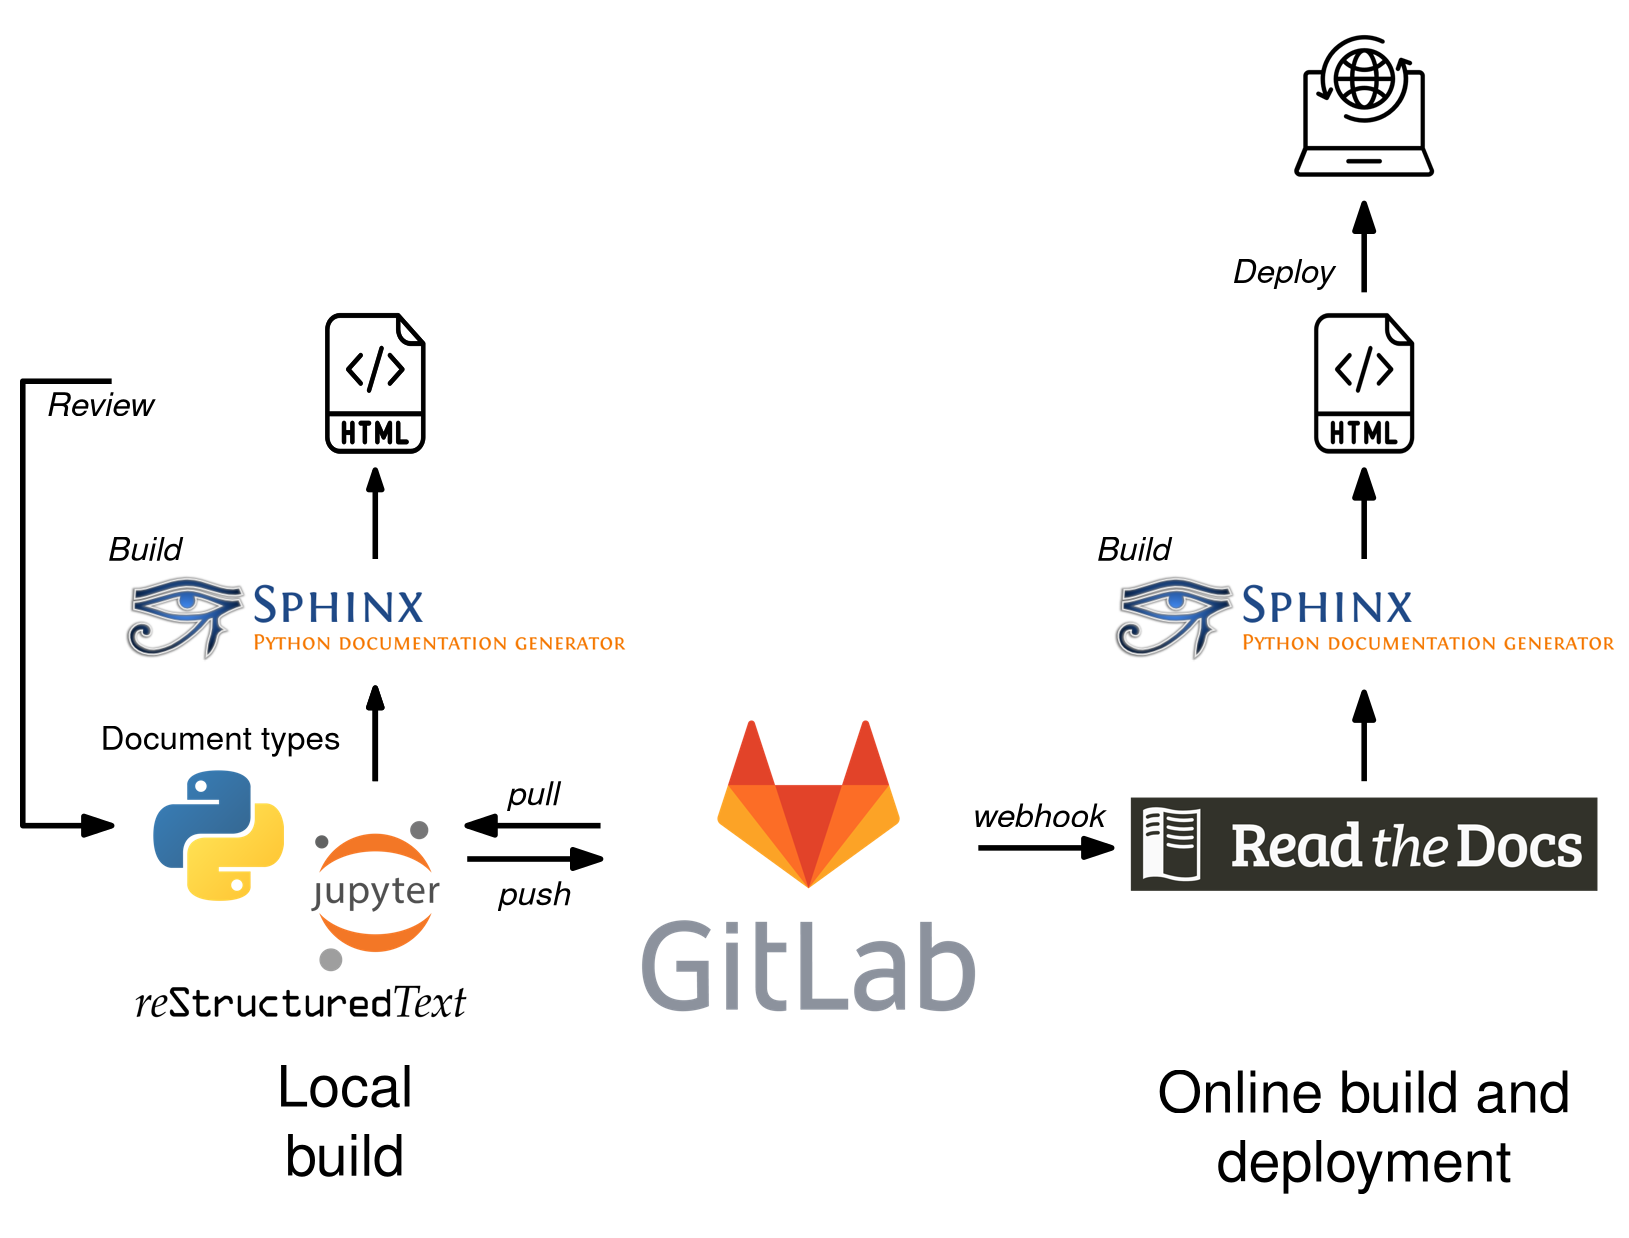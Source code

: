 <?xml version="1.0"?>
<!DOCTYPE ipe SYSTEM "ipe.dtd">
<ipe version="70218" creator="Ipe 7.2.21">
<info created="D:20211124174020" modified="D:20211129010500"/>
<preamble>\renewcommand{\familydefault}{\sfdefault}
\usepackage{helvet}</preamble>
<bitmap id="1" width="663" height="768" BitsPerComponent="8" ColorSpace="DeviceRGBAlpha" Filter="FlateDecode" length="16284" alphaLength="15520" encoding="base64">
eNrt3ctuG0feN2BdR5CFE/MgQ0g2vgGtDEzscZwA2nzA5M3E+QR8AxiIIJFsypu+hgDvwkhm
JgnGm1xZkMGMJZKyl/yapO3IR5HNPlR1Pw/+CJKZHKQ+1K+ruqp6ZwcAAAAAAAAAAAAAAAAA
AAAAAAAAAKjIcDhMkmQwyGqU/enwD8nqL5f/13gwGJycnDhcAFCjo6OHWS4vA3q0aWVehnua
pg4mAFQg624vI7jIyiyfB4YOLwAUbjAY5Ot0b57mY0cbAIqL71GVtXyrbpgdAPJ7MS1tVEtl
UT4YJM4CAGzk9PS08BffuaM8SUQ5AFwtTdPlHLNRULUaYHd2AOBdjo+PQ4vv16a9OUcA8KYA
O+Bv7ZIfHBw4WQCwksXicg7bKJbylhwAMg8epBHF96XyihyAVjs6OoozweU4AK0W1xC6cXUA
WAl8IrocB4C3CmQjl6LKt00BaImDg4OGhfjqs+XOLACNt9z9rIFl/TgATU/wpJEJbj83AJqt
AdPRLToDoIWWXzZpdoIvNmU9OjpyrgFomMYnuM44AI00Ho/bkeCrFWenzjgAjdGCt+GvDKo7
4wA0w8nJSXsS/EWOD5x3ABrRDR+1sJx3AGLXuM3ZzHADoD3d8KStIa4zDkDEvvvuu9YmuM44
AFFr8Car65WvlAIQq1atLDOiDkBjHB+PW57gvooCgG641+IAUG2IS3C7twEQn9bPS/+jjo+P
XQ8ARKTFe7x4LQ5A3LwQN6IOgJ64hWYAUG1PXHYLcQDi8+BBKrgv18HBgasCgCgMBgPB7fPi
AMQZ4vZqe6WSxCbqAMQS4ongtsoMgBi1+RviQhyAyHvigvu1d+KG0wGIpSdupxcfFgcg0hA3
nG44HQA9ccPpACDEhTgAXMHG6UIcAD1x78QBoEpJYmLbazV0VQAQhcPDQ8HtK2YAREpwC3EA
ImVum51eABDi8U9N1xMHICY+KW5WGwCRevDggfj2QhyASNlBXYgDECmvxY2lAxCp09NTG7Ud
HR25EgCIkRB3DQAQqcGg1a/Fk8QKcaA2Z8knz45vzEa7k1FvlvSnL2qSdKdJb1ndyeIvF7X4
y1H/j78crf6G3mT4xz94PupOB53ZoHuW9LJ/+fzAMW64NE1NaQMo0Dzdvxj2LwadLFIXaTtc
5W9W3cWfj3pV1uyNP5kOsx9j8cNk6X8+7Dx9eH2e7jlrMXfGjaUDbJrUO1n8TZPdyfO+c2+y
6hqP4q7FmED2sJF0Z8Pu2aAzP7zpXAduPB63M8RNaQPWyusHnbOkN1uOXc+Gb3Rs21DDRa0e
Vy6S3SffXXNVBMV+6QAvutj7Z4tudacB3erSk335pj7rvP928qkrp0Zt+7y4lWXA88je2Tkb
dCbDF2+Ksz9K562qv6hxx5y6yjvjLcrxwUA3HNrryXfXno+N62uXOqFu2VVfvnfozF12JXvw
4EFrZrgN0zR1xqFF3e3DmxfJ7myxPku81lrL9xST455rspzO+LANIX58PHauA3F4ePjV4eH9
+/e/+eab//n226y+/vrrv/zlL44M28uSYrpabS06A+2qd2fD3tNhx7VqUN1O6bHIMvrr+/e/
/uabv2ayP767Fn/P8u/86v/+X8eNNf172J9dmkCu4uqkPzu+4RreUtP3fkkODky2qKfHfWVq
v68yWaB/+60jyZt+T/cEd5Nqspyu8Gz0sWs7n8Fg0NSvmx0dPXR+K/ZN7uB+d6BnjwQObMvN
d3YuBp3pqDuTek1ewtZdPpt15+m+a37DHE8MpLOlLG2/LjzBL0W5QZU2Znf6wXJWeV/Ate4F
+rJ7fnFqvH39HLfDKjktXnyXF9+XXppnHO02ODvpWw6m/gj04WJ7GWvW2pPjErzSBL9//6/l
J/jlun//vsPeSBdJR3CrK2rQmafulbc7ODiwvSrrOzw8/Lra+P6jV/71145/Y0ztd6o2nws3
GXW8On9rjsc+yc1JrGwI/a81JfjL0XVnQXYraS7NX5OmaaTj6kbRK3O/8iH0d812cy6i82J6
uR3LVdGBPvDe/A8RbgJjLnpFtloArj/eVmfJJ8t+t3nmqvRZcGcDm8ItjJb0wQmxD365zHML
2Pxgx1w1VdNXU3u/p3stvwGPj4/D75Kfnp5qKqvx7bffBpfgy7L0LEAvNu5QquaX5tljZJuH
2dM0DbY/rgNepYODgzAT/Pm4uj1awxk2Hy1W9YoPFVaaj1r97ZXxeBxalCeJpWSV+ibgBF/V
//l//89pqtFF0pkOe7ZFVcGneXu/dR7CrPXlz2AOW9VqX1Dm5Xi4b73TPduiqgiH2ftPvrtm
dL3iXVwGA18l0we3mVsoZoO9ifhWsc9/a+X27A8ePKj4mylZBzx7ftBsCvEryyfPKhk5352Y
c64aNZW9384dY05OxmWOsQ+XX0k1e61OX3311V+jCnErx0scOT+86ZW3avY89nauSjs4OEiS
pNBh9sW/Tdc7BEFt7bJmeedSuN9OPp0t9mkxeK5aUEm/zZ9APT4+zvJ31YPeNLizrrc550EJ
cWuXdTrj3owXZ3Lcs8O5amfH/Hzga+YLWZofH4+zdD45WVT2l8nScMnx0Q0vo5y77c0GezNL
xlTLN3FNehfDvtaAWEM8zgS3h9uWzpPrVo0pdXnm22RkP3Yi8020Ce4DZ/l736NdLbZS735d
vquVIJpueJwvxIV4Pmcn/amtzpVaaz2aKMdYuhwPxbPjG+JbqU3rIulpPQjWgwcPYg9xc9Sv
9PShd99KbRflvl1OkOLYLN0c9bym447vhCpV1Az22YkZ7AQ2lh7t4jIT1N/vv6OPZ6Ouhlep
gqN81Hv60AA7wfTE4++G64m/Zp7uWPStVJnVnw17/7aunBB64lFPTbf/6htmiY3XlKpsJVpv
ru2h3hBvRE/cBPXMZLx4Z6ddVariXrmVaBhO93nx7eJ71+Rzpeou09cR4jnr22+/bevr72sT
jadSoVT3/GhPrGA4fdP66quvWnjupkO9b6UCnL7en6eyBSHunfg7XZzemHj9rVTQUe5FOUJ8
3UrTtjz4ztP97DlfC6lUDHPX+5ahUXqIx7/Zy19bM6vtItn1Blyp6DaHETSU5+tGrBNv/Gl6
8t0188+Vine/1ieWoSHE3/UBlEaH+Hxnx+bnSjVgOflk1Jsf3hQ6FOt+A0K8ucPpF6c37N+i
VHNq2L3QJcdr8Xbs9GL8XKlmjq4Pe/PUcnKKC3Gz2gLsgJuCrlSjS5ccPfFGfodUB1wpXXJY
3+HhoW1eQjAb7E0TXwBXqmVd8oFN19nW17rhOuBKKV1yIg3xr782L722+D65bgq6UtagTca2
haFd09v+9re/RT+Ebg24UuqP7d1s00reznhsC8ZjH0ufp/tTHXCl1Bvle6bk801Uu7RF3Q1/
kuz6kKhS6p1D6wND62w+oh7PWrOot1qdaaOUUldW0psfyCU2HFSPJMEj/fbof9KOz5Appdav
sxNvydlAFGvGI91n9cIbcKVUrpJNbNAZ//Zb+6yWMITuDbhSKnd1fQGNBgyqx/gqfH70oZfg
Sqlta9i7OL0hnlh3kluAK87u3z84iGyex3lyXeOjlCouyr0iZy1ZXIaW4NEtDD8f2QhdKVVw
TRI5Tnw5/pe//CWmIfSdnYm90JVSpQ2t/3byqZBirRwPYPH4119/HVMH/Ghvqg+ulCq7S26v
ddbzTa17q8a1JHw2EN9KqcqG1uU4a/mfOua5RfcS3F7oSqmqc3wox1nL3/72tyqnrB8eHsZ1
fKwEV0rVVfP0mpBiHffLzvH79/8ntu1c5g9spqqUqrvGHQlFjaPrizfvf/1rdIdiMt6dmoiu
lDLVjdh89e233xSR3d/ENv/8pfPBDe2GUiqgsoqcDR0cHHyzHAbPsYfq199+G+n3yBYvwU1j
U0qFWHKc/JPfFi/N79//epnR3yz/+Ed3ezlgHm+/+5VRdAmulAq4Pz5PJRK8bRpbluBDrYRS
Kvgp60cfarHhlQRP92d2Y1NKRTPVbVe7DS8S/AN9cKVUXPX0oSnrsPPku2taA6VUdDUb9c4H
PkROq12cWkqmlIq4LhJbwdBSZyaiK6Ua0CX3tRRa2AdPdt37SqmG1NASclpkKsGVUg2brz7S
H6cVJqOO+10pZVwdonNuMbhSSn8cohxFl+BKqcZXV2tPAxN86LuiSqm2lDafRiX4SIIrpVo1
X12O05hRdHe0Uqp989zkOPGbuZfVpk3fq68XX/nfh73JqD9b/LE3SfqLEZ7sEfFljRZfirxc
56Pu7NX/ZfqWf6qb/asmw0WTOxv2s//E+34ApTYr68eJ2MRMNnUpAbPKsnKSLCJ4Ouwu8jHp
XYwXfzk76Z9llXwS+Measx8v+yGzH3W2nIec/fDPg37566x+tZm4V9adoQ+u4nwPuMyy7izr
LyeLaH76sDd/0NLNpefptezXX2T6sLscPeg/79f7Zl/bKtEfJ7Y+uGaqoWtnXiZ1lkqLoelx
57+jj13w+Zwf7U1HnUXEL4/qzKB9g9ePJ9adEU8f3Ey2ZryVHi5Gv2dZz3rcvxj2567syrrw
BzvPRh9PBovX9MvT4bWUfWCgqs7FWIMT6Yjfomd9kez+dvKpyzjQcH/QOVu8du8sJvUZ7LJ+
HIp/D+7LJuGHdXfxtnrUvUg6v6d7LtrYnSWfnC+mC3afv3MX7mHXxViOE2pjMvBlkyBnmi3W
VS2G8kR2S/wn7Vwku8sJdT3vtkKsQcdVSmieDjsm5ATy3m3Rbie7T7675rLk+RDZ6Uez5Vr4
qdfrgfTHfX+ckEyO3ZU1znrtzUb9LLu9y2ZN/x72l+vZly/WDb/XVWP9cUJpENyPFaf24kk+
2Z0f3nT5sb15+sHzARzfOKi2nh3fcPlR8+1/sDNz45f/Xnu5VUjHozsVuFj00zsvPnng7i63
zpJPXHLUyFhcScu0F3uDZ23puGd1NrV20vcvBp3lprLSvKyam3FKTWzLVvw4edI7OzHjhUCd
Jb3Lm8upwnLctUX1fXC3XkEbmS6y2zg5sXmyWsXmFi5oqyVXFJX2wQfuu23v2acP3bY0p4c+
tSDd5urEcsPa1CXXVuST5aamxs1osHm6k13ky0+9u/E3byiGcpzyR9FPrrvX1t93ZfHHcWd+
4MKhhYH+wXIf5q4dZjYpb9Yo8648+nBqVfhVne7lhmlGy+H18XZ7wK5TT4dynHIS3GS29/e7
l7uU24AF3uP3dG8xk9PClveO4M3Tay4VCjdxf711G5akd2ZmKWzeKVisQLf83JfHqcRs6K3W
q9k96vuEARTi7KT/fCN3bcsfL+Y0LxR5i7mnpi9edk9PrrskoAxPH1736vxSZ0GOUwDfN1nd
TfP0AxcDVGPxYURRPuo9SXZdDGyj1ZPZFhPVev9JzRSF+tJ8vDtt90Q4nxhmG6193z07/cjZ
h3A8G33c1vfmfTtEkfMZeNBt2UwSi7sh+J7FeDWnvUWv+ezISs5RrNZ0vS3ogLjM0+Wi19Z0
zC+0UWx2g1xrx1dI+r7kC3E3VkcfTtuxVfuz4xtON2uaNXiv49UCFsvEoFkWH2ZKlh/2bfBn
x9N9J5orNXhlx8zWatDwUcSdmRaMFjsf3GjitJD++ZFhc2jTcOJgL7vxZw2cf2vlOO95iL3m
wRXQMQ96kpud3HiH5qzaGHaffHfNCQVWng47Dcrx7vzAKeWNBG/ADM/Vx0Bd3sDbO+Z7DZnK
boyRVy0mdsb91rs3PbX+AljLRbIb+zx27wr54+n0Qcxf9U16k7GZHsDGZoO9qBfjXOi5sDSJ
c4vUxZfFjJwDW/Zijj6cRDoCOerZVp1JhC++JyNfFgMKjfLFPq6daXxfXrateqv9nu7F9Q7o
wmsgoOR+TUSr0maj3vnAoHp7xbK96sSLb6DStjGmmW9eLLb1gTOOGemTY71voAbPjm9EMfNt
MrL9S/sS/DiCT4zNTj9ypoCae+WnH82C/+bp7ESOt0vQV+OwZ6tzIKw28+R64FHuw8oterAc
im+ApkW5E9QGge4hnHTPkk+cHSB8F6c3wty+dTK2/Lbh5mF+5eTkulMDxOXZ8Y3wZrB350cf
OjUNFtrXdc8GnhuBiE2H3dD203BSmmoy3g3oShvYaAhoiPOQXpRfJDpHDQ3xUJY02rYFaKBZ
GC/KZ4uZ6s5G48Z8krq74cPlpeVMAM21mHe0iPLa09xQZ7Ouq6MPa/7iWJI9GV5zIoBWNLnp
B5O6e+VPH5ow3KBBnlq3PZ8NLP0GWufpw8UIZG1t79AMt8Yk+K7ZawC1uKjx86ZDLXADRnVq
6IYvPjpmmQPAqh2u75OR/x197PhHrYY1jEn/d1v4Arzqt5NPa/gmmv5UzGaDvco3/XPBALy7
WT7pV75sXLMc7dVS8cpERxzgKvPKJxtrnGN0Ud24Tfc/qQ2CADZwlnxS2ej6bORr4/E96VVz
bZxbxQCQv7dV0WcldbXiUsEXb7P/hG/QA2zb5zq8Wc3OMA51LH5PS57PNuxPfbUWoDjTUeld
8vPBDcc5kouhvMugnz0xzg8cY4Ciu+TpTtlvyR3k8J2VuX7hSeIDZACxtuEzs5ja2g1fdMBT
Rxeg/C75Told8vnhTUc43AQvYXbEbLGRvuUJAJV3ycuIcp3xkB/eypiC7rENoJZWPd0vY+K6
5WZhKnyD/QsdcID62/ZdM9ya/8B2eLPYj5jMjz50VAHC6JJfmxSb4yfXHdWgFPjp+YmPgAME
2CUfFtlTczwDekg7+rCoM/v0oWEWgFD7ayfXpwW9OT3zdbNgTIoaQjeHDSDwXtviLXkBs90m
3oyH4cl314pYR2YXF4BonI+7syJWEDuStdt6UnrXDAeA6EzGu9Oka5p61C6G/ekW4yrLL5E5
igBR2n5ofWIYtlbb7aTqGQwg/iAYbPEFNEFQnydJ3h0Ahl3fpANojGfHN3wVJb6nr2E338a5
v5186ugBNMn8Qceb8YjMBns5P0bm2AE0NRosN4tEjrXhM+8+ABqfDuOOEA/+HO3meA/uuAG0
wdNhxxevQmavewDe4/d0b8NV5EK8Iv8dfbxRgs/Taw4aQNvMDzb8ZsqpVUuVdMOHfQsAAVjH
JFl/zbi3rqVbjJA4HQCsbf3++Hni3WvJ52LdndIlOADPTUedNTcScazKM1+zG+69BgCvWnNX
t6cP5Xh53fCrj/+z0ccOFABvOj/amw7tKFKbyVVfhp2OO44SAO8yTz+4sj9oa+4yTK96G/57
uucoAXBFjh/sWNlUR4j33zMVYZ7uO0QArJXjVw3t+spGsd47IaEvwQHYuG+YvOfNuJezRZq8
b0M2hweAXOGSvH2Md2KtWXHeucHLsGvEA4BtvGv7kclYjhfjrVPaJjarB6CQlHnHp1Icme3N
07eFeCLBASjMm1usz0a9s+QTR2bbAzvovnFgbakKQNH98ZG4Kd7M+AYA1eT4sGutWYGePnz1
PXhiLjoAFfYch97ebvNQdHnyf3d+4JAAUHL0vLLuTIjnNN95ZWe8+eFNxwSASvrjf4yrT469
xs11DJNLfXD7ogNQaS+y/2J6m854Hi8/GOfLJgBUnePpixwfmqO+scl4d7VMbzaQ4ADUkeNH
H676kudjOb6Z1Vj6xLRAAOrz39HHq29lOhSb9cQXG6vuOg4A1OvpsJPl+L91Ktd2Pu56BwFA
IKanNywY36AbPtYHB0AwAQAAAAAAAAAAAAAAAAAAAAAAAAAAAAAAAAAAAAAAAAAAAAAAAAAA
AAAAAAAAAABAWT777LO7S9mfOBoAELjbt29//vnnd1/15z//2ZEBgNDs7+/fu3fv7nsJcQAI
xJ9fuLseIQ4AIcT33c0JcQAQ4gCAEAcAIS7EAUCIAwBCHAAQ4gAgxAEAIQ4ACHEAEOJCHACE
OAAgxAEAIQ4AQhwAEOIAgBAHACEuxAFAiAMAQhwAhLgQBwAhDjmkaXpwcHD79u3s6sr+xAGh
zb744ousjf38889Xf3xPO5z98fMld40QF+Lvl90jq2N1+Yit7q+Xt5L7aE2fffbZquUJ/wK7
d+9ejhsk+6ec5Svt7+/f21x2eJvaFK9S+25eqxsq+2P2DODqEuJC/E9/+lO+W+nPS6uWPOtg
usZyXGzhXGC5G9Vq2vwcGnCLhXZst7lcXzYXxVoFei3dityntZqTu6Xcv9dGF8ndqATVqqy6
2+/pIVZzBiuW4/fd9KjGe7hCDvHYG8lgQ3z1WqfsHyl7yC8jvt90586dWO6aTHbwhfjd2ER9
ahrwnLlpiG/03BX7M48Qb2GIZ6lX6o9UTXa/dkNVGeU5DmCY3bqiTtymv5QQX1+apq19bsl9
Za55QeZ7myzEhXjtv8KtW7c2/ZHWfHFW0uD5+rdVZa/Lt/k1m9cN33SSjBBf/0CVMXK+/nvz
Bof4li2VEBfi9f4Km/5I2e+yTv+0rgYn/AMYfmd8mx5fsCPD8YZ4jQ/Drzk8PGxYiOfoxQhx
Id6ADHrPv21/fz+0VrfsV885ZsIE3hnP/Y4gxzOJEH9/0xfIw3A4V2yB1+SXX35Z1EiFEBfi
EYX4e4apP/vsszAb3rJzfJuWNsDlulW2ZkK8jLe0Dc7xoia23X11Eb0QF+Lxhvimh/ddV2zg
bW+pA9fZg01jOuPbjKVU/DKiwfkVYAc8kNjadJjorTf+ljesEBfizQvxKJrfUnO8MSFe2bx0
IV5sW9GS/vim+fvmZZk9phb7jCTEhXhcw+lv3hQRtcDl3W7NaAS2+UXyvRcQ4pdtOb+iDTm+
/cS2Jo1LCHEhvv07pnCmztbbH9+mAxXOHPXcIZK7HRPipQ6hv9xocTUKveV2xyFcupteohW0
V0JciMfVE798xUaX4KW2PA0YUc99QnN/Q0GIlzGKvs6oyN3iFp6HPFh0+WYvajq6EBfiUb8T
f/lTFTsX/fJ3gqp5Nij8SG4znTiQznj1P7wQLzDB873R2D7KK06x3BdnSQ2LEBficfXEVz/V
9i/vViN77292Xs6ULmOksYx1Z1F3xiue0lZZiBd48ZTRXBdyK9V49u9W/mHTfAenvK6BEBfi
cfXEVzfFlj3uHD/n6svjgfeqtvkJa28Kwv/JY29jw79mothDeKOnspetTXlPhkJciNf7K1S2
IjX7D62zZWvFUV7swTw8PIx3RD3flVDlj928EN/mYi6p85v7NVllV0KOn2rLcYa76203LcSF
eBQ98RynI7sLck98eleUFxXixf5gdQ1K19gNL/wAtifEc3wIuJpL5datW/me6KoZVM9xrHL8
OhW/IxDiQjzYnnh5HwYN833Wls/80YV4+D9kmCEe+MNe7jf1AYb4pr/LZ599thMnIa4nXrj9
/f1Sf/htPuddXiMf4/S2fJdBxU8dQrzKKyTfu6EKeq8lTWvM/s7Kvl8sxIV4aP3ZGpv3e/fu
bT+YUOwLr21+nlquz9yL40JeWxRyiOd7H1T9QE2OtreCo73RT7XmzRjmR4GFuBCvK8Qrbja3
X7Fe7A+8zTdEakmcfE8d1f+ojQnxoF5LFf6jlt0ZL7y9qnJehxAX4oHfEdnJquWOyJq4Ld8L
FNsZj2KpTnTh2IwQj641K+rrnyGMdDXpDbgQF+Jl3BE1NphB/eTbbPBY8ZzY3PdX9XN3GxDi
+UZponvwiKjfsdMgQlxPPN4E377/m0nTNIQfpuLXc7GMpTcjxHNcFSEM9m46g7TUY64PLsSF
eBk98RBmhmQpHM5jeSy9g4heI8Ye4jmuz3AmXDUsxAPfx0+IC/Hq74jDw8MQDvWWi84CeaL4
8ssvqzlc+eYE1pUssTfXOR6Y4w2IYse1Cm+ydppIiLczxItaJx7O0Q7n+Tz84xnF8vDGhHjs
WRPIdPrtG6uy968Q4kI8rp54aANTW37YsfZ+bpVXb1xnPOrrswHjvYFcw7rhQlyIF9sTv3Xr
VmgXczjbrYT8aJT7KMU1xhJpiAeYNRu9qyrvsEtwIS7Eiw3xJl3Mha+cCnnBeL6fLbpVhCGE
eI6VZWF+NiuEI79NY9WYfV2EuBAvpNMaZjd8yzu98Be+uaOn7GY8utsq3hBvTIex9iO/zdd+
m90NF+J64g27KXK/jw7neyilzh/L9x3MegMx3hDP8cHfMG+rjZ75y/gttul0NGODdCEuxAsc
mwr8oz+BPJmEOaIe3Vh6q3riYY6lb5qhZYTmNiFe2cpNIS7Eowjx8HdLyP2rFb6VU4DNToxn
PNILddNBj5DvrNp/keg+ESjEhXjIPfHAL+l8H3wso/HJ/a3Pkg5ypGnYkh+7MSFexvOwEBfi
Qrw9PfFwRtSD+kly/zDVf/GkGSEe9UZtr9l0R8TCR9SFuBAX4kWFS+1NelzNfu7Gp4xFMZHe
UO0ZQAj2hsoxphTIfdT4WW1CXIg38rE2nP1Mco+oF9745NtePoQFtjGGeI6jHXLc1H4r5b6j
g50rKMSFeDt7N2vKt5CqpHGG3Ie62PYn3rspxmu1YTdX7b9LdNsMCnEhrideyy8Y2uoYsRJp
iBf1qd94CXEhLsSFeDNCPISjne9uCmT+gxCPTiA98UZ+PVyIC/EAM67xTym5m/SilupEfSu1
ZDhdT1xPXIgLcSEe5vWTuyUs6oDnaAOj/h63EBfiQlyIC/GoQzy0u77GAx77fRRdiG/zQXkh
LsSFuBAX4jt5V1SV9wvmvp63X+SVrwEU4tWfayFe7DXchkXiQlyIN/WmyLf5aqm/YC3tYZqm
sc8IEuJCXIgLcSHethAP8HNdudvDbWaJN2AQMroQl+B3i17aYDhdiAvxtoV4gAc/a9aqz6N8
95EQryVxmuTWrVtCXIgLcSEe19h1aD/V/v5+7X0ow+nt9MUXXwhxIS7EhXhuuXdeDTPE823B
GvuUNiEer+wGFOJCXIgL8dy+/PLLMA9+lUc+x01UbNvbzhCX4N6JC3EhLsRruX4q+AUru7Cz
VjTHf6sxb0aEeL3SNBXiQlyIC/Hc8i0xq+Dg58vWzJ07d1o4lm44PVLFHlIhLsSFeNtCPOS7
vpqGsQFT2lrVE7/dIIV/hl6IC3Eh3rYQD7nlz31tHx4ervmfyDcv3ams8QfeQYgL8cB2mhLi
0bX8lf2CZf94DVgeLsQR4kJciBtO30ixi1sL//HWP/5Nau6EOEI8xhAPZEKFEG9VT3x/fz/w
a2Odx4xbt24J8eh2bAuqAyLEhbiz1sgQj6idCf/iKe8xNce9E+aUtkiv1XyNauGTwYS4EBfi
QjzSnni+aV0VXzxZo13SD9mwtk5PHCEeY4g3YDg93yethXh7Lp4ymqbDw8OGndaWhLjX4g6p
nnhoZy3Y/UYaH+KxdIXKeNjI8W8LeSx9p007tglrIa4nHtSoVMhL3Zv9TjyWEC9j2L95DV10
12qw+/YLcSEe/hKzKlcJRX3hNbizkKZpvl8t35fCarlI3nWR5/jdP/vsMyEeyM+cpb+8FuKN
CfHc037COXFC3CVd0k/7rvcajTyhMYa40HE8tXi5p3aH89425KC8u4VGtvk1/l5CXE9ciAvx
RnZbon5vm6Zp845t+PdF7rH06JYVv3VEfdNfubLNbaq/Vuv9MHrue99CMyEuxAPpiW/zOUIh
Xv3vVeMM7ew/XciJ2HRJY7MXDNY7N0aIC3Ehvk2DHMJcnQaHeMjdt0hv9kJ+5hy/e4NDvPYN
0OS4+1qI5z5xtd8FuZcORRHiwd4auSdD1t4nzbco6bXRg6a2b5Ge0wZPOxHiQrzxj7LhR2Qj
Qzzqvs+WP3aD27dWPZjVuNpRiAvxcDpWd+vehKrxIR7giF/g7y/K+Pkv59SmrVxEMdGqBzOd
cSHepBDPPeGn3tO3TZrEEuKZNE0b0NSHc6fnm1f/8iw0+K1rvKe1Yc/JQlyIt6Flzr28PboQ
D+oGacZvkeNmXDX1mz7uxhUQce3eU+CVGc7mk0LcDdKeR9ncF1uMIR7Ijp3b/ApBLbPKjme+
i7zZLVtrQ9yguhBveYhXvxhq+4H0yp497hYkhA9gbXPYQ3s1nO9O3OgIRDdOm7sBD+Hi3GZi
j0F1Id6AEL9161Ys/ay7xfHTtrAbnrux2jQmosuF2BdcN28SqRAX4lXeAnfu3KnmMBbSDa8s
WQoM8Rg/3LySPSIGeEvmOP7NbtZy31mBPKRtOUFXjgvx2EN8+7fMZd8CW46Yxd4Tr+tm2f7C
aNgt2dS5UttMFg3kdUksz/ZCXIiXIWt2Qn51W3iTG11PvJbOwvY/cLCbxxZywTesQ7fNA1uT
ns1auwmMEI86xAu5/lf/hnA6CM3ria8OcjWNTPiDM8F2xiNtphow+FDIupXWTlkX4rGHeCHX
f/YvKfB23vSLUW0I8QomIbSkGSywwQ9ttnYtTzWBbExU4NNyCONIVd5KQryM6yre63/Lpiz7
N5TUxlbZSbxbptU0v2CjrcEf0W7q5Kjt54Y1LMdrTKhVh6jiEX4hLsS3H13PrtVSszv2d+Jv
/UWKusEL/Klq/0JlXSfoyy+/bGdLFdQRKHwSbHaXVfN88q6fvJqHQyHegBAvqW+yugve1bBv
/5+4detWjpHAZoT4S7k3dsu6zMU+OEU0xTfGJQ9RvGJY8xrI+v7ZKdh+4O5NJU1cLCNMV0cg
hBEeId6MEC+8WXvPbV5gp0+Ivzyqd+7cuXIoO/sbClx0H/UdXewDTJsbq/c8wF95y5cxkaC8
GTWrl335HpuzfyprsnJcdUI80oaiGWOMpcr9Mwd7JD9fKvC9+WthXeoLi9A+u3aluLYPiu6p
pt65BKXuBnD5QeXlbfuuo7f9Ua1gkokQb8zBqeDKL7zj07AQj+gUNGBal274a0Pc1V855U2i
uNsUFdxcQryMxrwBQ2rlufxoGubw1Dbn/YsvvogryuOdmF3Irx/m7rKxPMaXOhOylrGFGF9U
CfHCb4p6W8XAr/zXBpc2ff8V8uz0lz9bZfMTthf1JlfG0mt/jC+7rYt0aEuIN+COqPFnTtM0
ok5fkya2XU6EKHI83u1Nisqs27dvN6zJKm9b2rqegoS4EK/++ql9fLKWt2NX3uxvneCRI+xi
eY1yd/NPaDWp7Q0/xJv69asqr7pqLqTy9nBuxlES4mU35rXY8lPjlV3DOZ43IjrvYU51a1L3
M3syDLmL1IZneC8Kaz9KQryRIR5Of/zKqS8NDvHtU6bw1xnN635K8Hrv/Sp/r3hzXIhrHyJ9
o7TO5NVN/50VrGgu/OEthC55jB/LbvyTduw5XsszYYxRLsTjah9C6+zcvn07zPjOd5ArOLxl
5EKNId7Ul7/bnKzDw0MtWHQ98TBfF9Z+9wnxNozUVTxlfaNpzwEe3vI6d1XOWl/tQ+UmbWE3
vMocr/FXq+y7SzkusByfkRLiQQVfa0fYcnRwAtzvpewR2ua9rPSYHbjyBoJq/9WyKA9n+mjW
CFS/fZAQf8+10dTRywKv+ZfXT2VXYO7PfoUT4itffPFFGf2IlgwU5z5TzX65UGWUZ/+2oC62
GjdLbOqEk9ht08BG8QtmHfPc1/xqvKh5e2VUGeJvNj45LrnVhPOmnogrj5sOSA6rSTKbXmyr
S7TKUeItn1UK/CDRm8ch99fQiGKkLsZH/TRN79y58/6PD67yIuqNOsMM8ddOxOo4r07Ba58z
W7VL9+7da8Bma3X1Kx23157kX15mn79q9T+Wujt6BV5OgVvdUG+2bO9q6y73VloyvURPXEMh
xB26yuR72+Ucgef8EF7aIsQ9Y3sbDpQR4oY6hTilyvc23AkCLbmxdKdeRkR6ghw30FBoK5x6
IV6vfENkFgFBqzR4kThCPF75PijjroS2yb09puZCiBPaqXFXgrbCWLqzL8TrlXuuqUMHmnEP
/M6+EK9R7g9X3blzx9GDVlntmiXEhbgQ1w0HWtKGWyEuxB26kuTePtEtCdpw3XAXgBCPsQ+u
Gw4tlPvVmxZDiDt04fTBdcPBY/9G9vf3HT0hTrE3Y+770cgYtNDt27fNn0GIhyD358Ldj6Ab
blNHIS7Ea5R7tyXdcNB0e+x3JQhxCQ5E5Msvv9RoIMSjfpZeSdPUYYRW2WYNi264HBHihdjf
399mLrr7Edppy3bDpo5CXIhv74svvpDgwKbtxpYthoF0IS7Et7flUJgEh7ZZfS58+6bDbhJC
XIjX+yD90u3btx1PaLxtNmTTDRfiQrxAhYyf64ZDS2yz+5MEF+JCvNibscD4duShkQ4PD1ez
ZYptMVb+9Kc/OcJCXJTUG98OOzRMsQN073Lv3j2HWohLk/UdHByUdG86tqD51W4gxMt7ri5j
KMxXh0Dz61U4QjzeW/Lw8NDhBS3GRq20HR1dRUJ8IyV1w63uBC3GRh1wo+hCXIjnUOCiTruj
g+Y3n88++8yxdRUJ8drvSgcZmm1/f980NoR4UIoaH3OEQQu8kS+//NLxdAmJmC3dvn3bnFKg
yhC3EtwlJMTDuStNYwPNhaYYIR7dXakDDm2Tb2Oo1ZYUjh5CvAz5XovfuXPHoQMh/p5Wd/VH
u0YgxEt1cHCwUY47mNBaV36h+PMl087Z/jlQt7HwR6Ms622mCm32pz/96XKD8HLr5nv37pke
A3VZpyfuDgWAAGUB7VMmABApmykBQOwhbh8GAAAAAAAAAAAAAHiXuUMAgGCK03TYn447jgMA
QST44c1Z0ncc1vR7ujcd9ebpBw4FALX3wWej/mzUcyjWlx2u7KDN7f0MQK2yTuVUgm9oMu4s
j5vhCwBqTPBuFkaToTDK+fAz8fwDQC3dydGqO9n7txDf3GzUXx292VCOA1Btgo+fZ5Cx9LwH
cPflAZwmjiEAlfUiey8D6EIA5TW9dBgng64DAkDpXchh/3L6OCD5n4WS3uUjaZkeAKU6T65f
zp2p97lbmL/aGZ8u3pLrjwNQiqcPr89eCZ3eWfKJw7KNybD3ao57PQFAGQn+etxMxM32IX78
+lFdjKt7Pw5AcWanH72ZNfqMhZgO35Lj50ObqwNQRIIP9t5MGVPaCgvxF8vtXy+r7wHYzrPR
xyKm/Bx/2xEe9WfGOgDI60my+658maf7jk9RJu/qjNvSFoB8yfLqevBXp7SZeVWk+Ts74yYQ
ArCx6bD77ljpnx/tOUQFH/DRew54b+apCYD1XCS99wSKjb7L8Hu6975jvvjemXF1AK4wG/au
SJOxEC/FZHTFkZ8m/XnqOAHwrgTvX5Hg9lktzbPjG9OrcjwL+vnhTccKgNcTfNS/MkRmiU1I
SjS9ahhk9Rz1e2pOAgDPzd+2ifdba+5glfocddJf5ywsBt5PrjtcAMwPb05GayX41NyqCjrj
SXedc7H8Eo1REYBWOz/am66b4D2zqqo4I8Pe+mdkIscBWpsXr30c/KqunyNWUWd8tEmOJ4ZH
AFpnsklSLLvh+w5aRSE+6Ew3PTumrAO0J8GH/c1iwgYvFed40ts0x598d81xA2i2+cHV27m8
paP3wLvXSs1Gu5ueo+Wn5ezOCtBYZ8knk80TfGZSeh0mOUJ8uaubQwfQwFAY5wqFxdvwDxy9
Gs5XkvN8LXZn9YocoEFerCzeuEx+rst8w2nqr5+4Y9MYAOLPgnR/skUW/HsoxGtzPupuk+Pn
Y6/IASKWdce2SYGZSem1D6EkW53BidX9AJEm+LizTfs/Hfbm6TWHsebO+HirzviqzpJPHEmA
WMzX+ySZt+FRKOJU9rInOkcSIHzTcWeydd/NFm0BndDTG9MiTug0sfs9QNgN/rBfTINv25CQ
TJJeMad11JsNfIscIDjzg20nQV2eDeW74UE5O+kXFeLLLvmuQwoQjmejj6cFdtZMSg9wjKXA
EH8+a9EePgABNO9Jv9gW3iEN8SxvudbgbXWhSw5QnyffXZsm3WIb9vOhaczt6Iy/mPxgBiNA
9S7GvTJadQc2WPOjDwuc4XbpAze9iX35ACpszAsfQn/+TWrjq2GbFT3w8jLHp2YzApRvku9L
02uV7lgESjv7i9lulhYClNUBTz+YDXvlteG/nXzqIIfvIumUmOPP94SxlhygSLPRbhnvQ70N
j7IzPuyVneMXlhkCFGExBb3sRtv70LhC/OR62dfDMsr7BmcAtjEZdSpornW7IhyZ6VWR46Pu
bOjaANjYchO2bhUNtVY6QvN0f1pRji928MuuRsccYK32+fDm9l+f9EWM5nfGk151F4kJbwBr
mA46lbXMtkmP/mqpZqzm8sdxBi4YgLe4OL1RwQS21+ezHd505CO+Zob9ii+YRY4nvdnpRw4+
wMo83ZkmvRpa47HdXeLvjI+61V85qzEco+sAs2GvlkbY3lzNeQKsoz/+chmaUwC00/ngRm1t
76j35LtrTkFDngNL3Il3rWVoF4kv3wEtcpZ8UlsH/HkHSjfceE7BL8ovTm84EUCzLZb3JnW3
txaGN++6Ovqw3ovq5Tsam7wBTTUZdENoaZ8+vO5cNE+db8Zf75X35w8MsAPNcT7s1DWL+M03
mE5HY58Sk14wOb7cHObAOQFi7x8Fkt3LpnWkXW10iB/3wrnYnm/LP/buBojSk2Q3nJ7Ry80z
nZeGPzSO+qHl+PLpcdepAaJpSMedaRJeW2qH1bYM/vQCzPHFTzW0qBwI2mI8MwmyCR317bDa
liGgSj5Anz/K7Q8DBNr7DrXlXJTZwi0yC2kmhigHAo/v5VYb/WDbzJlhzBZelqOwc3wZ5TNb
FgA1tpMn1wOP7+nzz0A7V63z28mnoYf4i+tzMujOnTCgQmeDznTYjaKRfHZsM8yWmow7ceT4
cqu3xdOmLWKAks1WG1lE0jZO7JHe+st1Glclvf+OPnbigOL7NctvKEfVHkrwtpune9Pocnz5
hVOfUwEKagaz+O7E2BLOTj9y+qj7Q6Vbbk9klxggp/+kndmwH2nrNzEjnRcimKl+1Xq0ebrv
PAJrOht0ZsNexO2er5zwWo4nMef4i4+jnR/tOZXAe0wib+ief+Uk1dbx+rDSNP5r+/mStLEx
duAVy0W13Wa0cmf2SOdtZif9huT4HxsgXHNaoe1d73Ev8pHz1yYCGUjnnRrzpHppN8Le2cDq
cmid+YMgPzTmVTil53ivmZX4xA+0wvngRpO63pdrfvSh88v7Pfnu2qypOb6M8vPkurMMDex6
px8s14t1m9p8WVPGmi6S5ob4H++V+ua/QVOarN0mjpy//mbQiWZ98W6AsOmmhbNh1weAIEbP
jm9MW9JSSXA2N2nDrWGoCmLz28mns5a1Tr79RA7z9Frbcny1MM0aTAixRXrQmYw6k6R1jdLT
h1okcnr68Pq0hTn+4qX5bGBPJKi9N7EcFUz67WyIJgMJzlYm435rc3z1KmoxBe7YfQRVa8N0
tSu3V3UZsL1Wh/jl2exJ14R2KLfffbDaciqrftubHe/1KDDHh3L8lb7506F5JlBkdrd5zPyt
7YxPnFDkLXZ402311kfl6dAuiJC3YTn6sJ1z1a7+vPKJPako2NOHbq737cMwGfSy3gRwpWej
jxdbNMjud9SF5a6U43zYcX+t9fbcRDh4rdO9HDCfrcavNBTvaUASg3uUqC37IxXVPR/15i4a
2vzkf7S3eNNtUo3p6ATDIFiOGzML9IvTGy4eWtHpTrPgXqwOm7n9NxvEk+BU1R93x20zZSXp
/3f0sauIhjlLDJVvt7eq6ehU9qR9sDOzinP7me3LTro7l4iD+6Q/GVrTXUBr8J/UqlWqzfGj
D42VFf0CvaOHThQ97tnzDRPcucXUMzc+dZgN9izwLOexvJ/V+ZEeOmE8sac701En6y2630t5
gB+Yjk5tpmOLzsquxXav02HXLHeqlD1DXjx/6dN1G5a5oMyScOrOcYvOqqtFc3ox7umkU0J3
e/9i0JkOdbctKKN9OW7H41pagKQ3y56gBh1TYsiT2geLkbTF3kQvxnzcUxU/k7sICcfMZg71
j8stBj8no87s9CMXJG/ta0+zy2M16cK0tLrnvbggCS7H3ZhBrUZf9a2yZD+9MT+86fpsoacP
e7Nhd7bYRcQqsMCWhLs6CXNc3e0Zdld99rz/1fGtluY5Sz6ZrKaieb0VeIK7+wg5xzUg8b1b
707GHR9tiWlg/EFnenpjsnh7YmvTqO61Yc+wGKE3Lzs7ZrdGvXvzojc3XIzDn/uocQg3VPrB
dNy5GC++jrfa5U9qx/sefH70oUuaCJqdA+PqTd31fVGzpHeW9OapK73YsL52ljyfnTizzquJ
9eS7a65zYhruc9u2aBJdd7aorKu4Oxn3frcb/Ntjeu/Z6OPJaHe62Gy8O3u+AZrXT+0YSPe6
itj8dvKpvZ7aPCz/ovO+zPdhP/vjZNidjDpZik3Guw3brya72p8d37jIfs3F9zf7y+eZ7vL6
77oLVHZhSARifZ3nFlZXxn3yfM7PKveX34J5/ifTpD8ZLDut4/5FsujDLsacB3tnyScFfv1t
frCc2n28eE1wPriR/YfOx4v/6Gy5if1ifVbSnay+jp0sf7ZELqu1E/z0hixAjit1Ra//1b3s
HBYVxsdNvFqiCe/HZxpVpZQ+OEQ7pWdmAo9SSh8cos1xbxKVUuaiQ8Q57gZXSklwkONKKRVa
go93tfM0PMcPb059t1Qp1bhdj86ST7TwtCLHd3YmbnmlVIPKRoW0zcT3zpRSDaik69tktDXH
zVdXSsVdPgZEq3Pc+3GlVKx9cBPRYWfx9WqtgVIqronoIwkOzy2+baFZUEpFMxfdh8ng1XH1
8a7vViilIqhBR4sNb5oN9mbaB6VUwDUbdLXV8C7zB52pT6UopcJM8NOPtNJwRY7v7EyNqyul
QltKdvSh9hnWpMVQSoXSAR9aDA6bT3UbmbKulKo7wS0lg7zOjKsrpUxEh4hz/BMtiVKq8ur6
rigUYvH1Ul1ypVSFQ+hPvrum7YUCzRa7s1p9ppQyjQ3izPGBr54ppUqsydA0NijRf9KOdkYp
VUadmcYGFbwiX3yI3Li6UqrA6s/TD7SuUJmLsWZHKVXEEHrik2RQg/PkulnrSqmtEnxkHRnU
5reTT334TCmVcyL6YE8rCrWbDr0iV0ptUol1ZBCQZ8c3pkNNk1LqyjfgvcnYS3AIzjzd94pc
KfX+zVRtxQaG1pVSEW6mqgMOEZgc96aJvd2UUpdG0X3NBKKynLWuV66UOWz9eWoWOkQ4tH56
QwumVJvnsM0Se6FDxObpvj1alWpjDXv/HnoJDo3oko86E22aUjrggC65UkoHHNAlV0rpgAO6
5ErpgAPtMDvp+3KKUg3ZxUUHHFrYJX++llwpFfEa8N9OPtWaQWudH+35copSMcb3dNjVggE7
iwlvtmlVKqJd0HtzzRZweXT98ObMNq1KBT8F3S7owLs8HXbsuK5UmHU+Nn4OXG2x4FSbqVRI
K8jmB1omwOi6UpHF9+TYCjIgj8XcdTvDKFXT6u/z5LpWCNh2dH0ox5WqtgYdLQ9QoJnl5EpV
sQDc62+gFPPUJm9KlVT9mf3PgfJl7czUALtShW6/NhvsaVuAKqPc19CU2n7zljOfLwFqMhnv
Lt+VS3OlNt+8xeRzIADTcce0N6U26IB79w0EZrFlqwF2pd5bF4m1Y0C4zhKj60q9ZfL5ReLD
JUAkA+wn16eJdlupxdQ1H/4GYvTvYd8G7KrNC8eeDg2eA3Gbp3u2iFFt23XtLPnEvQ80KMp3
JqOO5l01+ZMli+rPjz50vwNNNU12p6OuBl817923Pc+BlpgN9mz4pppQw9709IY7GmjlGLvv
latIq5s9hXrxDZC5GHSmtm9VsYycjzpzNy3Aqybj3UnidbkKt56NPnafAlzRMU92DbOrUOac
J4sV3/N0340JsL55em3xnWU7v6naJpz3J8e+EwrN9K9//evxq+ZzL8pK8fRhbzmV3Ui7qmjC
+Wxgo1RogkePHv39hX/+85//WHr5J++y+htW/9QPP/zgMBbTMd/ZmQx6Nn9TJX2g5PmMNcPm
EH8XOwvffxTqZe5nTwWO8LZpfrAzWW5MLXpUIa+8syfDf/vAN0Ru1Xf+R1WyWHfMpbmS3cA2
fvnll4rj+zW//vqrsyDNVZXZ/Z/Ux8Ugej/88MOVb7ersXp77owUkOaLL6btiir1xqdJ+tNh
X78bGjNyHqDsieKnn35ydopytlje27NCrdXZPexNRr156m4A8V0dk9+K9dvJp4uvoA6FWjs+
Brp8eHv60PpuaJQa33rn65Wb+VbCYPvORdbCD7svlxSpZq3v7s8Pb7rOoWGyju0/ouX0lRbo
+xfJrs+hxl3Z6Uv6/7WfORg/N7ou0AV6PMH95Ltrrltotl9//TWuIXSLysMI9GuLfeGS1dbZ
QjOMieWj7mzYtS4MWjWE3pgEt6K8RlmPb2aWe7Uz0xZTEJP+cn9dn+2GNvrxxx8DWQBeeH/8
8ePHzm9tnfSdncmwP1vMcvcplsLnpHUnywS3dTm0XCPj+zJfVAnHWfLJcqc4m8XleLW9+NrI
WdLT1wZe+kc72BMmWE+S3fNR1qnsr5al++bai4PQnSbdyXh3fuAaAd421Dmf/6NlnPQ4rsx0
/yx5vgPJrPEbzgyXX35P+hfJ7u/pnrMPrJngzZvGJsebHu7XLoaLsFvsJreM+CwBZ8s/hpzR
q0Vek+XEs+wnz37+7LcwJA5so50JbulZs/vvs9OPzgc3spRcJnt3MuyuvuIx+WOvuXwv4vuv
JPJyrHuZyMuxguxPhouudPYfPc+61ePexemN+QNruwAJLscB4A//wDw3ACLU+NVk+uMASPA2
sJ8bAFH45ZdfpLbJ6gDESF4bVAcgRi2fjv5+2cFxhQAQpkePHklqnXEAYiSm5TgAMfrpp59k
9Dq+//57VwsA4UjTVDrrjAMQI9G8kcePH7tmAAiBGemmqQMQKfuz5fDDDz+4cgCol2Vl9nAD
IFKyOLdffvnF9QNAXUxKN00dgEh5G25EHYBISWHT1AGIkSltOuMA6Ia3WZqmriUAhLjOOABc
6eeffxa+XosDECPz0vXEAYiU5LUFKwBCHLu+AFAZY+leiwMgxNETB6BKYrdwv/76q+sKAD1x
c9QBQE/ciDoATfK///u/MldPHIAYGUvXEwdAiKMnDkCV/v73vwtcIQ6AnjhCHIDKSFvvxAEQ
4uiJAyDEhTgACHEhDkBTmZ0uxAHQE0eIA1AlS8yEOABCHCEOQJW8Ey9DdlRdWgDoidvsBQDe
6scff5S5euIARErm6okDIMTREwdAiEft+++/d10BIMStLwOAdzFBXYgDEKk0TcWuWW0AREry
CnEAImVE3Vg6AJGy+aoQByBewleIAyDE2yxNU9cSABX76aefRLBuOAA64+30448/uooAEOK6
4QCwvsePHwvi3Hz0BACd8Uj98ssvrh8AavTDDz+IY2PpAETKxi+2WgUgUj///LNQ9jYcgEjJ
5Y08fvzYNQNAIB49eiSadcMB0Blvtu+//97VAkBQ0jQV0CalAxAp09QlOADxEtOWlQEQqSyn
hLVvnQAQqSytRLaBdAAiJbJf8+uvv7oqAJDj0Xn06JHrAYCIzOdzk9UzP//8s4sBgOj8+uuv
LU/wn376yWUAQKQePXrU5v64CwCAqD1+/NiScACIVNsWj0twAJrkX//6l1F0AIjU999/b1s2
AIhXg+e5WQ8OgBz3HhwAgpVFXmOiXHwD0DZpmjYgxyU4AK31888/x5vg8/ncGQSgzbIotI4M
AOL16NGjKLL773//u5MFAG/68ccfg93ezetvAFinV/7PJfENADFK07T2KBffALCNH3/8sbLF
aP98wWEHgAI9fvy4pI559pAguwGgGo8ePfrpp5+2GW9f/bPZv8RybwCo1/fff//DDz+8TPaV
l13s7E+y//fnn392oAAAAAAAAAAAALbx/wHZnsZGeNrtnXd8FNXehzeFBBJaICC9hN5LKCqh
B0EkViKIEhFlsWEEvEbAEkRgRQEjKASQEpQSRIUoIqEoRBEISpUaWuglEAiQtnsuoWgyZ2an
t53v88f7fi7umTnnd57MzOk2GwAAAAAAAAAAAAAAAAAAAADAo6jS5ZlhsQ6HY1rcqEG9WwYi
IEBnqvaL23KFFCF/79cj7/dGaIA+eLUdv4dwcG7eU6UQIaA5lWIOE7fcTOyAKAFNabksj/Cz
9XlfhApoRZskFxHGvqe8EC6gBZXnOYlwtnZBxIDqeA+/RkThmonGD1CZmuuJaE5FIG5ATfpd
JRJwfeKD0AG18HG4iDRWByF6QB1KryWSOdgI8QNqUG4zkcHlNoggUJ5q+4ksLrVCDIHSBP9D
ZHK5LaIIlKXMdiKbC7URR6BoG/wXogC70bEOlOQTogir0H8JlKOfSxktyVjEEijWCM9QyEqS
1w7RBMrgvY4oxr4SiCdQhGFEQSYhnkAJKlxWUsv8pogoUIDZRFFWIqJAPs2dympJOiKmQDbL
FLaSbMHyHiCXJko/LAnpiqgCmSQobiVZhqgCeZS9rryWedUQVyCL4UQFYhFXIIvdamh5FHEF
cmhMVKEFIgtkMEYdLd9DZIEMtqmj5VZEFshohzvV0dIVjNgCyTxCVKInYgsk41BLy9GILZBM
slpaLkdsgWTS1dISPZdAMqVdammZjyWQQCqtiWpUQnSBRHqrpyU2JAJSGaSelo8gukAiI9XT
8jlEF0hktHpaDkZ0gUTeU0/LlxFdIJFY9bR8DdEFEhmlnpaDEF0gkVfV0/IpRBdIZIB6Wj6E
6AKJ9FBPy2aILpBIXfW0xHbVQCrF8tWy8gKCCySTppaWvyO2QDKJamkZh9gCybyllpZRiC2Q
TEe1tMTBpEA6/tfUsTIdoQUyWKGOlrMQWSCDoepo+SQiC2RQWZWey0wczgNksUoNLb9CXIEs
+qmhZTfEVV+CajYL6xUZGTnIbn85JiYmdtyt//Oa3f7irX96pHPLkCDDL5cufl55K//BUROa
41ul9SOD35u2dPUfe9Iz+aso69S+LcmJMz4Y+uj91f2MWJ73lddyCCzRCu/qXQZ/NH/VzjNy
NqK4uGftwo9f7lGnmIEKVj5LaSvPo8GjPv4h4XZHYqqylZeREh8TGVrWEAWcrLSWIyGNqq/r
kIjYxL0qbUx61844e1ig3p/HF5Ut1Ek8LFXCq87jY5bsziWa4Dz03binG+vYNlJ4E4NB8EcF
yobHJl0gmpOVEhfVRJ8WrP8+JQuS4g2HlKVYaHTCXhfRj8vJsRE67Dp+v4JDPTmNjVCRNZq2
CQ2tF2h+JYOfmvZ3HjEArn1fDdT6cLo4zzn6pOzjE9ecuPdnlrll9pD6plWyVLgj1UmMxOlE
e00NAxCwR6mM/6rr+EHl4X/QD/7jU+43n5IlDafkPdIS7DW0ikK9TGXyfL6qjlXZdQXXx8iu
VwLM1OBu/e6fxlTyHrsdnXw1CUU/RT6p83roV5ndtrjL2dnhJum2CgiPSycm4FqSvbIG4XhX
iby+oltt1vqRL29HHjW+k7XtSdnENDhTHWGq9x3NlJ/P8bq99qKFDMItK2doJ1tN2E9Mx8np
ndXtEPRZLHsRrl4Th4J/FBjDjoZ1skmsCZ28O9EjIULND02fefKyN1UvK+sdFPztOwxOqsEF
Nc30lvUeH6dXpXa6bIZcctJi/EHiAZz6vKNqjyW75AGFnOf1qtbO4uZ2TTWUk0H27cRjSHfU
USlMj0jsvzzdSa+KbSd2xuFYwzjpE56YQzwKZ4q9pCqhqrlRSnbWVtaramufFZ1ZuzGkbOQ4
SzyQzIRwNV7mvmNFz+e7PkK3tTsldkn43jDAWGTQa9uIx3JgtBpzOuqLPM15VS39qneWpG+g
IL17KOOziEfjTI5Q/knlFXVceA726bmBhsQzKxfq6aRfZDKxAAdilF8S5PfaKWE3PzZYzxlD
pU5IjJl+B1JWikknFuFqfFPFw+cf+Tv/jVOjfHV9GTqkRmy/TktPQxNyiZVIiVRekPbT3TYV
T3zSQudPtKo3JMdLj9GeYlG7iOU4Nlz5HiOfblP+Zp34l7/lozD9l+xMk9Hzq/lOEoHRx4kl
yYxTo/cwOOLdxH+u/3eXy7uWxvQIshmAcnKasxof4Bsce5FYluyEeiqFtUzjtuHhD3cLbWSg
43belhOqbZq2cxxZxNI4k9rYrMJuWZHS7sO4blw2ASkR1rCyhbwwTdAom82+c8HJ22zqYgUt
Za7y2KPNkH18Pnz874lpATE3yYxRdfWzWDM+Dy4WIbmth1vpL7djur/aOayOb0o2MVt7tJZt
5cZH5eP/KjhuwkE2XEnNPVjLl+SGZ62auSvz8Q0IyEX+vKoeq+VEucE5oV7evKPOQj53XHd4
6nHzS2R38ao29yl8J8Tj45TdxyO1lD9psYI6GWuYBOmEsN0je4u2yI5LXTWyVT4OfUKCG+VN
PE9L+S/K2spnqvg7mbBNOLmflfM0LeWvr1a+Odh1H1QTR0a0h21p/rvskCj9bVk5AZqJZ1Mz
j9JS9kHoOcr+nfpG4/0tibw4T+oskr3v4WFFsxO6FYJJ7iyK8hwtY+QGY72CmSkbh4lCckiq
5SlaRsgNhXJ7ZHk9fw5myRz2eaeYZ2hZU24kFJtBVBn95wqwO9QzvJS7kFCpA2YiM+CUIk0f
h58naLnAEC2eyishlFLs8oQHZl95MXAo86i8BJvwwCxMgLxFru0VyEKlFVBJ4Qem+eeufy2n
/Ae88KjEA1MNOsop/quyb18RDXBV2N7Q5F7+Jb3sl2Vv2NT9FAxShxvR5tbycelFj5U7Ah7r
hD+qsdzU8928UqWW+7TMh2WtP+COmhzvaGYvH5S6j8oQefeNugZz1CU/1sxLfeZJK/Rvsua0
lV4IbdRnc23zalnmmJQSX5O1iqftITijBVf6m9fLLlIWdMk6BzA6F8ZoxGfmnVU0Qnxp5cxo
KzEPtmhHSmXTejlbbFl/kvExXXcXXNGS813NqqXPMnEl3Shj5cgjmMOmMXkxZvXST5SXyYHS
u0lj0IWuPYsCzfq8FLHabFlxybcptxqO6ME+046R2wUey+1ySO+wbJkGQ/Qh8wmzetlBkDMn
H5J+h37Yr1I3nKPM6mXJL3m/+1zxZWT0VuKzUk8WFzermK1+5WmBd5B+bf8FMENffq9gVi9t
3de76ZjtKePC5X+FF3pz2MSTg5t/znqyYsbnsrZfqncAVuhPRjcTTyny6TplW5Fh8rwdk7rI
O9M6/DKcMETP+is2U1Oy3fMfzkj8Mfn7Lz54qY3sb+WXMDXDKMR52F6Y0vH6FDYYh+9KwMgC
fL+CC0Zic3k4abMF/AQTjMWeqrCy7CZ4YDSO1LO6lZV3wALjcbaVta0MOQwHjMi1cCtbGYod
fg1Kdl/rWtkF50YYlvwhVrUyAifUGxjXcGta+QisNDajrWjlUxhwNDrvWs/KvrDS+LxvNSuf
xtHLZuADa1nZD1aaA4eVrIwy8TF5WacPpG5IXp44J/4Tx+iYV+y36B9ZwCO9bv+/pwv+ZWjM
KMek+DmJy5M3pO4/nWViL8dZx8pBplpLdu3olp8SpowZ2q93WPPaQZKmI3oH1W4R1rv/0DFT
E1ZtOWqujTsnWOZZaQIrbxzatOSz/z0X3ryqv/IBKF61RY+Bb3+WmJJ20wRefmQNKx838Hdl
9sHk2e8O7Na4jFbBKNekR9QH89YfMXK/xP+sYGW4EXvRnUfXxI8a0KGKl15R8anRceD7X61P
N+R4jwXGIdsb7MsqIzUxNjLUMFtD+YdExMQnG2zPG2d/T7eymWG2CXSmrZgwoFVJY4YpqN2g
T1afMIyXub0928o6pw3xhEyJs4eVNH60SodGOZIM8eS80dmTrax2VOfw5u9ZOLxLWXMF7b5e
o5YddukcuMw2nmtl8F49X0R7E6LDzLq9qK1UWHR8So6O4bvQ2FOtLJWqV0wPJLwWWsz8AQwI
G/mtbm31kzU900qflXpE82qKI6KCJ4WxSkRs8nU9IvlPkEdqGa95II8seLGhlyeG0rf1G99q
vwxqnZ8HhnKUtjFMS7DXtnk0IVHxR7SN6WLP+xvvr11b0vX31Ccq2CxBrag5WnYgxXpa/Dpq
NSnhTKLdYnuVhNgTL2r1Bz/Iw7rRz2sRtazkmFAvmwXxDo1J1uTvPreHJ4WtovqbZ7i2jX3A
x2ZhAnpOPai+l1eaeE7ESvyh9mMyyY5dxm6/z5PUnp91spqnBMtrqaqB2vdpt2Iw8h4ln5h9
StVwby3uIZF6R8VpQCkjQ6Ai8zHQetweFb1c4BlR6qHWerL8lOgqkJCd2tEpqvXIRXtEgNTp
vbiZZK8I+9xR3Z6kzlKMvK7mD04pNd4nN5f3DYB3/ATb16uxnO9CLdN/5ySq8O62l4ZxQilv
V+FtviPQ5FF5X/E2TvR9cE0cNaJTlPbyW3OPWvRR9h2yawS6JyXReNxxZb009SLd+leUXIET
Hwa/JOMdFq/kmlPnw+YNRXHljpHIT470g1vyKBGZrNxnZoZ5J6srdjzZzuHoDFKEOh8eU6pO
NvmaNAb9FOoNSgyHT8q9zMMTFerNNOmeWfUUOUdiX0w5uKQslWIUmdXu7GnKD8u/5Jc8Gw9K
tR6ZCuxPdt6MQ78z5S+jfaMsDFKLamPPyK6gDeab4Bopt8wpkT6QR038In+33NqeOvJ6LG8m
NIU36hOaIK/54zTZN5b/djmlPRWLk9a1av7EXpBTU2crm6q0k2UUdUtfvL01pMSQAzIqa5WZ
BsfDpA+Fp0TAFK3b5REy1loNNU85S0pd6OhMagtLdHmOJEkdlsyqZ5pCShx0zE6oD0H0opnU
1s/vZvnkipBUvKvjgyGHntT8Qtpi3rfNUbxgKf201+Iwu1d37nPckPKSa26KwklYJnHNgYFv
Q1BRipg7zDDlcCCktJqY441frGqXxUr5YRBkMBKV48R+Y+Y/YPQyef0irkQ5n2OCr/EaP/NF
7jhxsITBSxQlrp8ysQ4kMCKNEsX1Yxp8SnB5UTt6J7eEAEal3TpRG220MnRhFohZDPIgKt/I
9BIzj/tPbwOXpIvwR/+JKC/UvMHbCZEiFpcPM245ShwSPJIaWxzVbnwCYgSvLb9a3bClmCi0
pZNQCVVuDqrGC50M9pNRi9BM4GD/erR0TESbTQK9fNKY+ff+U1Dujz2BqjbXJ+YAYbtenypj
yOy/ISTvuXElUdFmIzBW0Nm8Xxgx75WE7FawriEq2Yw0F/ImdxpxDvc8/nyfQaeQad/kUWf5
63ez8aq3LW+LLe8zbOJrYoK+4B8of85wf028T/ld7VC15qYV77DPGaM9ePhmWeY6sD2l6SkW
wzflzWAzL0uedJ/dPxqjUj2BJpt55ikaax3keLeZvR6DDQk8BG+7++HI74yU2dpuTw1eUwvV
6TnUXuPWy+4Gyup3bvJ5I8YbdelJeLl9YO41zrGw3dztKNQAFelxD8yNbir8dcP8+XB3HOQ5
cKayB+Ibwz0aedEonUQDOLP4TxtUoWfSjPtsm7HGyGExrsm/rrgSqD9PpfgUrpUI14yxlvVV
juxd6IPK82S6n+ao+Dgj5K4ER0/6bzie0cOpuJqjTz3EAJkbzfECR1vH4/GKZl+PsED/rJW9
xJaxcz1RaVagPevBU84WumfsY7Z8rcYOLhah/Aq2+v9B72xVuc7yAndgXMdCL3K289D03pli
Fp2lTKwhsxSdWeatb9Q3S7Xob97d9VBT1qJmqtFmbMyg8rMkEPVkNfzpd+Y6PfNTiTmhLT8G
i8isSBS1hXCYjrmZwsjLZZyzbFEeYH5grtKxd4Ax8S6tEerHqlRjTiPTb5YOY6nE7+ittDAl
GT2Y3+qVkTJFd+9fjL0BLY2Po2jvtV5Hb79XJBexqBir81KR7sKvdXpqXyy8Yucp1AroXvj9
mV9Xlzy8VbgJ3gl1Amy2JumFpJitRw78Cs0CPdkUNQIKqLmv0LxLPWbcFjqB558aqA9wh3Ip
+p7Ws/W/NbcVUBvgHgE//ivGJe0Hojv9t2kG9vcFhfD5b4TcrvnNv71360W+qAlQGK/J99zY
o/UMiZr39uD8BlYCJrH3vHxI4xvf+4OYhYnogCZGn8N6Sl65c9sZmMcG2HjrzuYGLm2PcBh2
x8pPEH/Azst39tKfruU9vQ/evudHiD7g4qXbXmYFaXjLPret/BixB9wMvf0ef0vDO/6o+fMZ
mI/bx9qladf6qFrQOzQfbXDgnhEFXnbV7HYFEy2XYZd+wMdHBR3bWt3M6zAh32PnK8DPx4Rk
B2t0r3BCVuPwJyDkCTaTkGiN7rWEpGJ2BhCE97dktzZ3Kp99pBLiDYRRYhNpr8mNhl/EmSZA
MGV2abN4YtuDiDUQTrV/Smlwl/ZPItJADE37avFpiTgDKAMAAAAAAAAAAAAAAAAAAAAAAAAA
AAAAAAAAAAAAAAAAAAAAAAAAAHgMNZ+LxzZlwEiERMUfIYTURiSAMfANjU68cPegMGgJDEBA
WEzSlf/O7IaWQH9a/5lHigItge48Rgi0BNASAGgJoCUA0BJASwCgJYCW0BJASwCgJYCWAEBL
AC0BgJYAWkJLAC0BgJYAWgIALQG0BABaSsa7XEiVElav3PIPvTHl23WpadtTNycnzv34hfZl
oOW/+NRoFdYrcshLkU91alxO/RJV6uf4cc/520XpJiphy0gmdVTPrG8ok+YKXTl4wNwjVN2S
Y1/1Kw8tK0R+mLgzu/DVM7bMfbmlt2rFafLhnkI3E6dlHBWKl/mS3O9gEiEyQNQ9T/IlqcG4
YwzLbwIGrc4jHDj/GFJSWOb8d6RRLJJULc/HUzQp+ouFyUXYQWV7UTwHDnFZ8evm2O5kj8yF
Rf0DJBRuaNGsJw9mPpb7pxS9j+pavkolmaq6lk0ZCc5Sv6g15TJxy9X4FoJyN5NO6gqRUHFe
x6nrXGEIcIRI5YSYnDSYfMHtxa7NbyO6dO8zrjG+aNkj9zFv4pFaVmUkyGI+TeNz+OvStaSe
gNy1YEn5vgQtw+jLfGHTXkvv/r+6+K+X0kNk6Ya507LOGvoOHqllINOwIp9EAWNvCKvN3JkV
+bO3hU53xEu8ltPoy4Rqr+WjuwVecUNDUaUb6EbLV28Si2hpYz4MSxf6b92PCa/P80/y3mow
S7KO4ntFTlMX2WXTWsuwFOGXzH63mIji9eHUMjCR9fKeqeU5Rooq//6X4tNcomr06yCeW5XI
oBPNEa1ld/oib2isZcAX4iKzq5Xw4nXg0rLyNmIhLfczUtS/9x9qpoqt0qNNee71OUuroKRY
LWdR18gJ1lbLdvvFXvVmf8HFa8yh5X3/ECtpyfzga33vr/ai+Dq90tP9vRqxPGSeE9s3e566
xFKbllp6vZ8n/rLOGKHlq8quZcUDxFJabmCk6Hz3i/6GlErNG+r+ZpvoJMkitXyYvkRPLbX0
XyTtwvECG3flWbUs/gexlpY/M1L0vv2vT+ZJC77rVbc3e47lOVJDXBnnU1dI99FQy3K/Sr3y
NGHlC2DVcgGxmJbfM1L0uz1alys1+M4ot48a+g1MxogbVqGbTWNt2mlZnetdmvXrpBfCG7bo
9MToxVw3f0dQAX3YtHyaWE3LxYwULxaMgt6UXK0kv6+7u31KJzgoquuSHt521dFOywrsjZ3j
n3Ut/MRuMHwn65vkeUElzKG1rHzFclrOZaSIvtUGP8su3I6ljtdGxk5Ztj/fbavTXW9IHZZG
z4Niikh/2a21aaZlabbOCdeaR+mviPaJLAW93kRICTNpLZcQy2n5JSPFuza/rSyFP+Do9l9X
TvEOE9yMcaS5679cx9IYEFHCgGtU8gEsP5ueWIRDVKLdqRz85K7fle27cl179h+3TqZ/u1vI
5MizlJZhxHpaTmGkcNgm05MxvmhGd/bMvM4VqCQ3r2WWr6RMERNtInlnaQgbrpQ0sW0unff0
PtwdSS9mUj+fIeAuxygt17F2epzetf6HhDnLklt7pJYORorpnZivn4x3SrN3ZUzkmsUxgvt2
xeihQ9bnHQff8s7SUE/LQXTOv3I7E7omNaHOJWCsNY2p5f3Ubc99/UIrf5skzKLlREaKJYyv
+lxHWc609X/maJbWEn6/W/wiuIClbvDO0lBNy6bU2yH7JZ4kgcxuDvK3D+99DjG1TGBUyOKe
PjbJmEXL8cyXQ9H/ud39XMpo9p4kN19otelZs87qQgv4LP8sDbW0DKAmOl5sz9/bs5SZyM6b
5iBDyzJFukVyp9e0ycEsWn7k9nt6si9P8gdOsaZ7mjvFavrXo4QWcCX/LA21tKSe8ueELEgp
toI50Yp3DgDjbTW+yJ/i2kY2myW0/NCNlFn9+O9Zh3Xy2wnuT58nWJr5Arsuy2bzz9JQSctG
zO/ojMbCHrLMLsw3+VIwpmT88Xehvrc3vGwW0TLWzcyLMCE3rXmYLS33IKTvSfrX9wsr3wtU
wiU2jbRktoZzuwtMWJfRFZ7ux5NgL2d9nA612ayi5QecUbgkMAr1Lol7XI4lkjpOWN//D2mk
JfVRO1hwUubfUhTP7zl7hPfVtFlHy/c5R2vChN62U46ox2U1epDoiqBF+MF5AmZpqKKlL/ON
sFh4Wq+NRZOm8vx+F0d9HKpis5CW73LNuXhK+H3fYpsT7C2i4UL6CbnNUCGzNFTRkrnAJr2s
iMQtGB3BPEOQO9jr45wSz0rzaDmGQ0sxC6a9f2O5APeSv0foH68Scpv1QmZpqKGl9x4pf0X/
wmiNT3T/679ZqyO3s81SWo5it3KLmGVRtnosA5FLuWv5KP1srsZ/k0r5QmZpqKFlP0bqjeIa
xIxhmhPu99vYzlof79qspWUMaxRyGoi78zj6EtnBYj4c3ua/xzDJo5ZytdzMSN1JpAuMz8UH
3P6YdSXZdl+Lafk2q5YTRZa29Dn6GtHczz16bGgv/z1SpMzSUELLBsw3iVgXGG+kWLc/Zpu/
RTrYLKblW6w9ZIFii/sGfZH13L9eTv+6Ld8dqlMzGKfbtNFyEiNxpNjg1BOj9Z8s9fGDDVq6
nwLENZpBL5TM5Z5e8xB9y+niM9paGy19GZOeLoufvFP0Cs5gMV8MBbSznJbDWaJwIVB8eT+m
L8O9fMLrIN15z1fZ2yTN0lBAS2bHwSzxwWHsh/GYm58WY5kBv9lmOS3fZNFykoTy1qRnBs0V
9UXb1/31Q6h3+DCNtJzNSNtHfHAYYxYfiXxMDLWeltEsYZA0TYVeUZDO/ePgbHpOu/vLj5Y2
S0MBLRn7FuaVFh+bKOETTFm0dFaGllJamrd5hb5QJe5fL6ZXAbgP/k5pszTka9lUgeh0Ynyw
iNNymw1a3uIDSQWuSA91u3nddaFvO1JMJ43QWRrytWR+b8yWEJs2wv9eWbScCi1FTDPj7wd2
5zc9f2uPu4vHSpylIV/LtbJ7KegdZzuK0vJZaHmL6xKXikyirrRS3MsqVIzFsTZttPRibh3w
qITQtBQ+LY4lLu2h5S22Sixxb3oWkZtfl6WH0T8X/rgRPEtDtpb1iPAnHSc9GNeYIErLCtBS
4sdTAUF0K8bdc3eBmK7LCczfitroTY6W/ZlJm0gIzXPCu85oLTNt0FLMgi8m6dSl3C1pfJB+
LHDvc03ti/GMVlo6qJH4DPEw3ww/itEyFVqKWw/AYBV1KbfbC9ETC1dw/bSttOnsSmj5C1GB
LWK0XAItC4iQWmS6zeN2b+bX6Jc+V8fJp5JnacjW8pAaWh4So+UEaFlAT6lFHiauK7LUVer3
wzlaw8ckz9KQq6VXthpanhCj5QhoKUvLviI75udQv9/N/kPm6Qtkp00rLSupYSU5L0bLIdBS
lpYPiFwQ1Jaur5asP6ROqHhdMy3bqqLlVTFa9oOWsrSsL6YnsoBUYQX2PiV9loZcLZ9SRctc
MVr2hpaytKwhtgvUTiW4yLbnRFfmrxbbNNNyiCpaEh8RWvaAlrK0pG/PczBzSXpjUrYZsjPl
VpQMLd9QR8tAaKmZlqWoS33Nk+JLKsV39I98mcvXTvhop2WMOlqWh5aaaUmPPvKtL2hOf3XR
A8A95czSkKvlWHW0DIKWmmlZWXz+6fVU9IaVzC3LXSEaajlJHS1LQEvNtKxNXWo8XxJ6P/Lt
zJ/4MTeEW2PTUMtp6mjpDS0107IRdSneLUpK0JsQMnfFjhA1oqm0lrNVsTLbBi0107KjhHGz
z6g0kxm/+Jrx3y+X0FLLhZRRQQpQ1txaTjeVlvShOS/ypmlIrbM9V3RTruLMTqRpNi21XKbq
7EeTajnXVFrSlwrnT/QbzwwmapillaZaJokYzraMlktMpSU1Y5bU5080gEr0bZH/nihvloZc
LX9kpsyynJb0SuskU2n5HbXgpjh/Iv8LzFQ5hfuaA6/Lm6UhV8sEKmmA1bR8iUqyTg8tH5Za
ZGpjoTPSegYLB4o5We5mOW21nEIlrWU1Len32Z96aCl1IlXxfEnZr+N098e4SNwou+Ja0nt4
h1lNyyepJHvE3bOqIlpK3YipDXWlhYLSMfcHIPn3/fvfil0W34hSVEv6GIHXraYlvdD6grh7
1ldEy3cUC6iwPdUi3USql9xZGnK1pI8f+MpqWlLzColL3Pd1W0W0jJNYYuo4WIG7xvie4n6L
x4tahaGCltUIUaArwNRa0gdHC+lhKUQ/RbRcLa3A3tR+wDkCt80dT73FK967JmMjXmdNrbW0
UR0FrmoW07IOraW4DW/GKKLlcWkFpv+ohO4aUyOf6/O2g+xZGrK1pL58ySsW09KfGogjY0Td
c4UiWrpKSSrwVOlDp9S+B/cO3PlU9iwN2Vp+qtTbxLRa2s7LG+bxvqSIlpL2JLN50wffCt7N
+TGut3ha0X++VFwpLYVP2aTyRvJqWEzLv6g0x+S1eKRpOUtKeen2WpbgqT4+x5lp7bf/vYW4
hZSczKDyJnwb7gB6Z7mJFtOSfgkTMd/4UxTS8qKUhxLdDl8uPPEHhPUj8n35szRuQ++ILeJk
7p+oxBkB1tLyc1qRQcLvyHZ+vLQt/SV8wtWit6iOEp66MvNI5jtn+qTyTFwXys9U3kRsUvky
HZ//WUvLF+kIrBR+x+eIUlpuVqK4+WL2GPiBmbrg2OgqLoWawL/LmY5SjT7Z5UoFS2nZkmV6
fRmhN/RiOx89XpKWYrbLv0NtegcpUQfCPcxMPc9GDfxdKy21LjbJeQmx7I9IZlhKSz+W7cHs
Qm84iM2vD6RpmeotsrRLibxoeh9hzrb1puY6zpRcF2uozI0TkZrl+HNnNytpybIpD9kr8Ozq
0qfZ/IqVpqWQvBamE93jul/cmduj6YHLEow2cGvJdbGSyp2Y7WK8DtDxSS9vJS1nsBgicPpj
Aqte4yRqeVnUKF+pI0TAem+3UGc5f2R7VNYkv8LM5V/2644RLAFa7mUhLR9lCcBeQSecD2Jf
+fmRRC3JRjFTdVhWrWaK/RBkruXawbzqIOl18T7dHhMzm7jsRZYATbSQloE3WQIgZP5jhxvs
dk2QqiX5THhRB7MkHyM2XuHULPCi/V2XZXQWDqTz97SY9KwxetM6WrK1+si1erzJmlzikMsh
WUvhB9D2yKUTnxZ99DP1BTdX1pL5IrBMzZonJr0f2wbqzheto+VrrO1ivgdFu/Ncbk2SrqVL
YB9A+ytERv/BfzCPsS/ainI1klEX/nQPx1VRHxlPSvyb9xQtK7LuIP+zn9tEj2dx7iryiXQt
iestQc/KayxJ9/mKD1j5m+62R9kgqzL+oC84UtQFNrBmKt7fIlravmEt/0o3c838P3Nx1+Zk
GVoSMps/7FFsf0fOzlIi9o07LfvLqgx6dhrJqCjmAtUzWHO1p7lFtOzIXiu7Oaepd9/rrjan
ytKS7GnB0zMUz5rsU0kR6+gmI+f8ZFVGZ7ZXkKghg2fZ83V9mJj3QvP/6a7lNIld1HvYy39z
LOs0sbZFJ+7kHxe9Lsetlrdu6+67NuIwa6K9EqdF7uHOx0fyKsPnHMs154jychFHzvb2EniB
+17bRvJL663llxK17M9VM2fHVmH8tHTUOuY7e6noGYrutSTk+FCuN3mbdewpckMlhow7K3ly
18/MYrvq6spiOi8Pc2VuXQS/33Ve/zVf2GQDlbWMl6il11bOynFu+aBnrbujC/d1GvUz1Vd5
MHCm6HULfFoScjKWZcineNRmrt+/JDVkLGc53yVRbm20Z73s1XFFzkr1azfMzSBC/QucETo0
0t0ijFrPzPh3lv1YvbWcI3WcuYt7SW6cOpC6O42t+UuyQ20TGf/0pQQt6WkXzs1jHij0YvZt
+GoSd+N/kvSYzeO6ZifZ1fEnR2/DjpkjXoiMHPDyu5/9sD+HEHeDPw/ccFMtOz/qTR9YWand
Cx8nnS38s2S9tZwnefrDd0Qir9tsb4tea8+yNRarHbk7V8RNjHlvUvzy3TnuMvGdt/SY3c9x
zd3yB6AHCAuh26Vnj+e7T3x6Q+J0h8MxPf4Wiav/OMLSSXHVV2ctEyRrGXxampVzbPTpRouk
aBmwi0jmN1kLCv5iv6gCpx767BWU/ZZuL/J8HpFLa521/Jq6/GtCk/ZySSlwUsEfYl/Rc3HZ
NhKsf0lq1FfJW+byCvt0pkAF6uNxQfnv4v4iETfkavm6zlouoS4/WnDaTySUN/n2x193xr/+
IklLW8uL0oL+g8xhD5aznAUNVQlhk5ACPMb3mXFRppaLddZyuYy2gPdi0cX98c5jqjVzfpo0
LW2hGVJiPs1HbtS+YuuACFGkQhrdFFAC3mVxzY/K0/KEzlqupofyhCf2WyOytPPufkrXYs7y
kKilrY349/i1AfKj1oNt5FWhGhFyTh7/5OXSi+R5WV1fLTdSl/9WROrAJDFFzRt+L10Z5tIF
qVraqm8RGe99TRWImi/LS1KpavFJ4S/EewKuE5UlR8v++mpJL8tZKyqGIo7POv7fh7oXow/j
gmQtbcW/EhPtnInKrOmnXxM7FVueUDKZtxiCRvMb/y5Dy2n6armfbpSIu4D9mrByuhYUPnyI
8bRxekvW0mZ7QfiLfH0jhcI2mbr0AOXqpMRyvnII+9DyGpAuWcskfbU8IfsbKeQ3IcXcU7RP
gzmPOliGlrbgeKegUO96WrGwTWdeO72YkrViz3ZfkmVCP7LGSeoqyprf2UtfLS/KH9j1fp63
2Zf2PKPxyxxRbyBHy1stcgF/Gn9EKLgKkJpFNNymKM03ui2L8A00K7x/VqSTN74fKGCLRnW1
9KYHBOaLv4rf64fcFfTP/tSj5BfGTzrI0/JWk3yB2wfMxRkdlLSmLnMk4XIpZbW0eT2zz01x
Noq4kv+gHcKdPDm/r7BBAXW1pM8ikbYrhFe3RVfZC3psEtvU6Acji1JJrpY2W8V3NnMMBqcv
eKSYstJQ73AV1r169fk5l7U4+z/tJrI4jUZvEzAid3zZ641sxqAxnbsJEi/l123SRoaap79/
q6lCGRV0iln5ZxbsLvrQvPjn3EEhiketPLOZl1NFldoJen7ensKfzdcPrPygj7Rb1Xhl3m7O
KRzX/17yQUQlm3GgdyElchZwetfrOfgDR8HUlE/fHhSm5IZhgg/X86790Ev2N2NiRtj7RbQr
p07UxhLRM6CkN8vrhj0UXkDnJmVlXiqwg/396d//nnqLP5ILWPFN/IQ3nnqwupfNYNCHPpCu
NiOi4JmPsinNHPJ0NrYBJRlGa1kTWvJAbcqyBCIpC73wMdsHWrqnIrNx52wGkZSF3hd5rw1a
uide9CwwIBJ6a71Z0NI9bZkN2vxG8EhZ/Ok+g4HQ0i2+1IqJb+CRwoSKXL0ELW2jmPnIbwiP
FIbeQPakDVq6ozW1nnIhNFIa6kAPw76RDKJlILVBeU49aKQwLKcvPgUt3eBFb9c2GRopDT30
mFkCWrrhHSoX58pAI6WZT0V5rg1actOH7riwwyLFP5SuqTvF2NO0bE8v2vrbBxopzVtUlM/6
QktO2A4k6AyLlCbokqSFnlbVstEp2sqlsEhx6GkaWeWhJRctWY7JuFoDFilNL3q54FQbtOSg
C9u2Mq/CIqWpRv/159aAlhxEsu0M9Ls3NFKY1vQCcSlrHq2hpa+DbYXWtbrQSGGiWPb/vlYV
WrJScS3rwqzB0EjhOLPuJhJjg5ZsPHRO1s4WQBj+I1g37dnvBy1ZKP8V+xLrw0EwSUECXznC
vlj4IRu0pPCK4jg+9UYrqKRclO+fwrV/rsHnWOujZTeuvSZd/SCTMhRr9MLcE5w7fRwqDS2Z
hK3jDNcY+KQAn/y88Yjb01qyQ23QsgglX/iTO1yzoJQS8O4lHW2DloVpP9fdbrLLfKGUEkzl
sXKJF7Qswix30fquGIxShNfd7x/tMP4omsZaPuYmXEv9IJQyPOzOyku9TFACjbUM5D4dZzpG
wpWirrsNj2vaoCXFaq43yzuwSTF8c7mkvGL3skFLmmHs4bo5ADIpyGH2KDsXVjZJAbTWMoR9
H+e2UEn9d1JyS9MUQPN+S7YTlJPKwSRFmc5y1N2y9iYqgOZaTqKXlAzzgkjKQp1XccZhrnUo
mmvZmXm/37Cri+JEFD2UJD7CbD3CmmvpU3T234koPCqVp9G/8T2Q8FpzExagdyKTFirfsfBh
6RdiisMhFfBPXpX4zedvRbbDR7tQBv53vNDIkggHMAbl7k65SrXjSQmMQ8Fx3H+NwvJGYChe
XzqkFqIAAAAAAAAAAEBVMMAGDKhM1wqIMxBDMS1W3JRMDkCkgYhn5dwWWtxmzkocnQCEM36z
Jrd5gMxErIFQhpIXtbnRDjIa0QbCiMi/VkqbO0UT1/OINxBChxuabcZU/ibJxyZ5QAAtLhGi
2UrQxYTk9kHMAR8NzhKyS7O7hReckd0LUQfuqXv6liiva3Y7r0O3bne9E+IO3FH9aMEeIxru
Hz/q9rni2D4CuKHq7W1aEjS8Y/CN29u4tUTsARf37bu9zEnTZ9fs27e8fD+iD9iptOe2Ips0
vWmTOwfRXOuK+AM2ahy6sya0r7a3vXuW3PVw1ACgqZV2d/s6jXeQv7czTPajqAPApEH6XT3+
p/GNvfbfvXHOE6gFUJRGp+7KcV3zDVr+3Qo39xnUAyhM2wv33PhC83uXvPzvVuFvoybAf3TP
/NeMhtrfffJ/m5XF4WAFcI9n/9uD/ycdbl+z0El8C3E4ErhDtFPnA5WXFNrc8WdsowcKWsKf
FpJihy6LZJsXPtt9a0XUCSi2sPDuyE/rk4kVhfNwpAlqxeqUK3KK9T6dWhztiuwcfjUC9WJt
6u4rIkSUXvlYUyQb+TGoGSsTdqGIDmm6nVzNPABkFhrk1uVFxuGMdv2yspF55FlZVI818XEw
VEj31y8zPZkH4exvhBqyIkE/MU2I1jM7W5m5uRaJOrIeDfcxPTin60ZVT9CHacfhA9Nq9M+i
NNC3+eu1gz6/dG0wKspK+E6hHbhQSt88PcJydnF6e9SVdQhey6LAcL1ztZElUzeHoLaswgPp
LAKc0P1Qt/YulmyR5UGoMCvgFZ3DVv2D9c/ZSrZ8kWMPoM48nwqrWCt/v6/+WWvqZM1aXizm
Bns6XU+xVj150giZS2DPG0muhIrzZHxi89krfpshDiOpncPh5ckuqDvPpcZGjmonBtk74HOu
/LnicSiFpxJ5iavWk43y4XuVK4dkbygq0BMp+zVnlbsMszHVWM48ktwxvqhEj6P3ae4aTzRM
Lksc484l2dIA1ehZlIhzcVf3jVrGyegzbrQkWa/hmEhP4sFD7mp7nJGy+pu7nJIUzML0GAIc
+e6qOj3QSJlt5Tav5GasHyrUI+h5zG1Fk/7Gyu5s97klO7HRuic0wONd7qv5d4N9r1W8zONl
XlwgqtXkRJziqWSn4R4+IwgfB7ujYs1MjRW8VTzbcJn23cObaZJUA5VrVopFX+Wt30wDzoII
59eSZKHpY1I6C3jq6D8nnY0VAjJOdnVEFZuPyouE1O0eQy4urHJFSN5dCfehms2Ft11QzTo7
GDP7w4ggLo/Em9xMdN8lrF5nGPWv6g9h+SeHsMeBaaiXKLBSzxh2o59muQKLQDa0QoWbgSBH
ttAqfcq4pXAILQNxJlRGpRsdX/s5wRX6k4HLUeKw4GKQa2Mw7GNs+vwjvDavVjdySbq6hJeE
nI/xR90blvs3iKhKMszYhUkQUxZyzO6D+jckjRLFPGDIVoPXY/AFUV6Sv3tDAeNRK8EpqhZz
Wxi9RE8Tkfz2IDQwFhXickTWYazxC7VIrJckpStUMND7LjZTbAVuN8GWpmVPEPFidoMOBnlS
ipeSZJviSKYeLgIxTSql47qEunvTHIX7kkghBbOEdaaiJCnJRpPsgRZ4SJKXZGMfrNzVjzoz
bkqqtcyaZinhA/nSvCS77ehg14cWCXkS62yQeQo5kUjlTGwZOKI5YUkuqRW2wkTF9Nsh2UuS
GYdJHJriHbFZem1dMNWk7mY3pJeU3JjVDLJoRek3D8uoKtej5irtUCKLlEhs9KZJO8dxWVY9
TTVbgb+W5yVJiykHa9T+pEzMl1dJ20y3/KX0IZlekqvT6sMcFbvxhu6VW0NXQsxX7OY3iWxS
7cXhjyo0dFySXz0DzFjyYUQBzjrqwCGl8Y9MdilQN1+as/TLlfCSOJMjceauktRzXFCkYnaV
MGf5yx4lynDqo7qwSRkCnt3gUqZSrpl28/G2OUQpUqPLwynZhMZdUqxGBpo3DG8S5bjxdQ8c
1yeHmu8dUrA6Zps5FAuJkqSPx6kVUruDotY5layKzaaeU1N8K1GWvbEhcEx0yzsi4aqy1XCm
qrkjUv0cUZrUaJxxKgLvsLjzSldBrum3g+yQo7iXJD8lOhi+CWzknFE+/mSI+QPzGlGD7JWD
0DTnwafT1OOqBP8LT4jObKIOt56Z1eAep5NhcadVCnyKR+xPWmwTUY29sTggjYUSEQlXVIv5
iYqeEaSqp4mK7HF0xEZGhanxctJNFeN9o42nBOr+G0RVMhY/hybQ3Vf3xJ3qxtr1jOdEq6+T
qIwz1RFm9eW85SLjz6gdZzLakyI2kmjAqQUDLbs6za/LR3/maxDjOZ4Vts+JNqTFR1pvRW+I
PTFTm/Cu97BDQnxWEq3I3fh+mHWOWKn9wjdnNQvtztIe12fxJ9GQ3FRHhOc/NUOi4o9oGdVT
HnhmZ6VjRFvyUuMiPXb1pHcTe0K6xgG92tITI9n4MtGc/B0zBzXytBZ6uYdjV1/RPpZ5vTzz
L7xrDtGFy6vH9vaQx6Zv61cTDrj0CeMQm4cSmU9040DCm51N/cHu0/i5yZuu6xfAdz33G/15
F9GV00mxESY8oNe3SVRcSpa+oYvz5LbjCKI/J34Y16+pWdb4Vu0x4qvtOfoHbZZnD6GNJcYg
Ly3JEdXEyHM8gsLscclnDRKu5Z4+GyaOGIibfyeOH/SAwaZ5+Dd94u05v503Upx+8vgNJLzm
E8OR8efC9/q1030aYUDj3tFfrDnqNFx8fi1h83h8EolByU5Ljo+1h4dovRy9eEi43ZGQnOYy
aFz+LmuzAP5riLG5eXjTkqlvPdelYUk1w+BX48Enh02Y/8ueDIOHY69F5rIGbiAmIWt/yoqv
Jr31QsSD9RXpjw+s2abXc9Effrlsw65zZonB/io2ixCwjpgPV8bRnZt+WhzvGP3685F9wjuE
NgqpFMQ5U8knKDikXmj78F6RA16OmfjFwhXrU9Mu5Jiw2PssNIU1IJl4DFkZBRxLu8Pt/5Hp
OaXba6mtIvyTCMCz0nD4rUSdG59/LLetjt8K1LrR2WHB9aR+36Pejc3fllzl7Pcdat7QVlp0
k6dii1D3xiUlyGZRvCaj9o1KckmbdYlB/RuTr6196MygPChgQD63+ukJj9+EBEbDFWuzPF0z
4YGxyB8CK2220HMwwUhk94WTBdQ/BheMw5XOMPIOlbbABqOQ3hI+/juh6Bv4YAw23wcbC3Ws
x7qghAFILAEXi9AfHUX6dww5cNgrkwfRINe7CR4FC2lC/oEZenIRTXBWgtbBDf04WB8Gcsx0
+wJ26MWPZeEfJ89ehyBo7BiPlmlwRHsyH4d57imNJT6as6MOvOPtWY9xQhRN+SYA1gmgdwZU
0Y68GBgnjLo7YYtWnHoQvgklcB580Ya1lWCbCPriRa7FCzwW/ULiqJkCa9TmWAd4Jhbf2HyI
oyrLMLAjha4noY563IiGYdIIxq5uqpGKmRnSicIYuSq44vwglwyapsIhFdo64TBLZssnJhsa
KfyojC8Fr2TTZCtMwqMSD0w8KoGwB+Y2+IRHJR6YeFQCQTTHhjCyOYxHpeJ4RV2AWHLIjQuE
RSpQLh47wkjn10YwSCU67YFe0jgT5QV9VKNY9DUoJh5nQnm4oyrVvoVlYvmrPbxRnSeOQDQx
XHzVB9Jo8ia/DNkEt7/jg2GMVm3yOBznI4ykurBFQxokQjl+UrE3oNZ03wHt3HPSjo9K7fGO
OgP1uLnuwPi3PpR6D20fDrLjsC+BjmLGXIGCLM3vhBC4oSvlHViFxhzTSUTzW38qOHB2SiFc
iQ3ghDEGJOMwSfgeya3gg2EImYknZsHr+9tQuGAoKsZafo+3nARMqTRgqzw63cpSXo2rBgcM
iV/UPqtKeS42CPVv3JGfiM1WlPJINE62NThdlllsdpFr7RMY+zYBlWIs9JF5Nb4patwsH5mR
ydaQ8mAMPilNRet4jx+UdCZHYDmj6Sj/v/0ePZtyfA3UsTkJjbvoofPWkiJ9Ub3mpXhkkuc1
zPfGYNmYUpQOKkCHj6GqMQc9yclL8S0hk2yKNXjinXnrd53OuRPUvFPbf5z73qPajpN5dZxz
yTOcvL40Ai9v2Q/Ih8dt4GgPn/9lQrdiGmbFJyzunNmdvJkUheU5cqkQlZTjPsxZSfZK2pp5
Hk5amsAXUgRt+pe/6jEfmCnEydKQSi7NZ2QKD/mJ96pomTe/np+nmcvJs3P74jkpn/YrRe6O
mvd1HW1zGGLn+74wTl+QIwxnKysh5RoJwc/9srLWXxkR8YY/6PTWt3dVCKUEVRZI3Ef6+kTN
TxH2bjsm2bDj5rm/j+9aDD4p00c5SsZevaf66JBj39CY5BtGUzI/NS6yDGxSisYyjw1N1GdI
rUDNm0ZSEqfPK9n58j/Zi7XPPK5X5ot3HLn0mO5N7pXv9kA/kLIEr1WiZj7Vc/p/2fDYJJ3O
/slKiYtqgsmTitNKoQ3Nf9F5trVXg4GfrdV0mPLyphlDWmCgWxUGKvZxdtAIS/CDwuxxyao/
OHP3JsZGhOAZqRpvK3i8WGZ3o5Sq1iNvxycfUWG6piv9t3nvPlUf6xXVffE5lJ153cdQpfMN
Cbc7ElMV2eA1Oy05PiYytCSc0cDKWUpPTOhpxGIWrxIaYY+NT0pJE/v8vJmWkhgXExURWgUv
bO2YrPhLLifC0AX2va9eaPiTL0S/98msxF+Sf0tNTT2UlnYq4xZn09LStqempiQnL5szJXbE
i5Hh7RpW9ociOhCrxgqqLogrkMMbqjRSL9ZBZIF0euSr03myDyNwQHofimqde6vRfQIkErhL
vc7mjxFeII2vVBwDcaLZAyTxqKpjc0exggVIIFjlMxdnIMRAPGqfnezqgRgDsXRXfc7XUQyQ
AJH47lJdSzICYQbieEN9K0kGtmAGoiilyYam4xFoIIYYTVYU3MDJXEAEARqtd5mCUAPhDNdq
AVYgYg2E4n1Uq4WBQxBsIJRemq1X3YFgA6F8p9066jBEGwijcq52Ws5HuIEw3tDOSnIJO04A
YWzQcjeUzog3EEJ5TQ8Gm4yAAyEM1nQ3s8MIOBDCIm132WuEiAMBnNBWy8GIOOCnlsZ7kn6B
kAN+Bmqs5RaEHPDzmcZaZvsh5oCXX7TeWbw1Yg54Oa61lgMQc8BHSZfWWr6FoAM+mmltJZmK
oAM+emiu5VIEHfDxrOZabkLQAR/RmmuJUXHAy1jNtTyNoAM+Jmiu5QUEHfDxseZaZiLogI9P
NdcyG0EHfEzWXMurCDowXpPnFIIO+BihuZb7EXTAx2DNtUxF0AEfT2iu5c8IOuCjreZa4sgJ
wEs5zbV8B0EHvGRorWV/xBzwsk1rLdsg5oCXuRpbmYPjeQA/QzXWcjtCDvhpqbGWsxFywI/v
dW21xPbpQAjJ2mpZCxEHAtB2VBwj4kAQDTTVMg4BB4I4pKWWPRFvIIhPNLTyHLb0B8Jognc4
MCCp2mnZDtEGAnldMyv3IdhAKEHXtNLyZQQbCGaKRlZewsHNQDjVcrTRchxCDUSQoImVWZUQ
aSCC+pockjsegQaimKaBlRlBiDMQRfAV9bUciTADkbytfp8lVksAsfhuV9lKVzcEGYimhcqt
npkIMZCAuvsCnyyLCAMJFP9LRSvzOyHAQBI1L6mn5RiEF0ikj2oH7a33QXSBVBwqWXkoGLEF
kvFSZ2z8Yn2EFsjAb40KVt7sgMACWZTZqfxeWI8hrEAmQVuVtvJxBBXIpuxmWAmMR+mNClqZ
ie0KgDL4z1duyLEVwgmU4h2nMlZurYxYAuV4VJFxyC+LI5JASSr9LP+zEkdKAKXxfkfm/MsN
tRBEoDz15Yz4ZNi9EEGgBl7PnZUopXN+BYQPqEWZsZlSrPypBUIH1KTcRNHbZv3aEWEDqj8x
o4+IGWtMvB8hA5o0yiN+FNgq3zsGuwwBDd/lL67J43PyyKSWCBTQmKDH43ZzrvW5/P2r9RAi
oA/B3UfM236+iJDX966aGFkHnZRAb/xrd+gVGTnkxcjeXZuXRzgAAAAAAAAA2vF/RcrV0Q==
</bitmap>
<bitmap id="2" width="768" height="768" BitsPerComponent="8" ColorSpace="DeviceRGBAlpha" Filter="FlateDecode" length="21273" alphaLength="9636" encoding="base64">
eNrt3WtvXded4Gl+HwNGBgzPhaQk2pIlKyk7Thp835gB3B07skTdeJEbOO8L6AEysRNXEluS
bwqju1MB6pVeVCZlSZQsWaIsx7GdngIG8y32nH1ISpTEy+E5+7LW3s8PfwgqW0m7WObh02ut
vdfIiCQ9bnR2cXThwtjchdbChcb8xVb3N/MXG7MXmnOXVn7TmLvYmL/UnO3+rYuNue5ff3Yu
rv8fH/+Z2W3n/JOz9tdPPv5bje6vJ1enkf71PzbnFru/trp/q/ubucXG/Ln2qcUfHLnk/5SS
JNW8g4f+3FXNDxcutruGmbvcmrvcBczqzA0zF/qdvsCz0/njxnNyg2n1ptFV04kelo4vjs1e
aM+fbx76yL8ekiRF2vT04sTJK635y+0ub+YvtuYvNeYvN9NfLzWfnbmVqQt+NpnFZ6fVnRN/
7BqpefIP7bnFqc4H/tWSJKn0mp0/p1tRc13bdKlzqbWQemYFPOunucXAzyb42WJas91f/9BI
f/PHH55cfK6z6F9FSZLyaKqzOL5wqT13pTut+cuthd6v6VzaeuAnW/w8M39onujOufTX3u8b
xxfHT5ybnoYiSZJ2Vrp7tZAu7LQWusJ5RJ1nB35CwM8G0+j92jrRWyk6ce6HJxeJSJKk9Y2+
/l5z4UrXJO1V1WwBHviJAD+bz2L66/Fz3f/s6CwOSZLqVXpuZ+FK+9SldHnn1Moiz04HfqLD
z/o5l87J7q+fto6fGzv2h4mTV3xfSJKqV/cHXPvUldb81fTozsLlJwZ+aoifDSddGjo3NvvJ
yEjiW0aSFGPPdRabp662uuZZuNJOzfNo4Ad+tp30T7aOn2s5Si1JCr7R198bT8FztfUEeOAH
fnaEnydXhI6fa3Tn2Kfto5+OdDq+yyRJgTQ296d0qWfhSnNT9sAP/AyIn7X5dGVa3V+PnWue
9KpqSVIJTZy80jPP5dY25oEf+MkMP+unkULok9aJP1gUkiTlXfPkhfSJrfmrfbMHfuAne/w8
Pce6v54b7XzmO1SSlGHjp/61depKcwerPfADP0XhZ/2cONc4/unUG45MS5KGYk9zEPDAD/yU
gZ910zr2aePEuYmTv/ddLEnqs97bmK8OLR/4gZ9y8LM2n6zOsU98U0uSNq3Tab3dhcpnvbkK
P/BTBfysTev4x+PHPvZdLkl61Fh6CcXVJwd+4Kc6+Fk/jaMfP9dxQEiS6lv3p0Dr1Ge9h7ng
B35qgZ/msdVpHfu4bV9MkmrWyg2kz7AHfuCnFvhZP63jFCRJ1a/x9gpyPoMf+IGfR9M4+vHo
6+/5fJCk6tU1T/vU1U3YAz/wU1/89Obj7rSOf/yDIx/4rJCkatQ89dmW7IEf+IGfx9M69snY
CQekJSnixhf+1IIf+IGfvvGzOkc/bhz9eHLO8/KSFFkTb19Jd7tOXYUf+IGfneFn3XQV5CXS
khRFY6cupxte8AM/8DMcftbNJ05HS1Kw9d7nc/XxwA/8wE8G+Hm0KfbJSKfjc0aSgip9nw/8
wA/85ISftXNB7RmHgiQpiCY6a0d94Ad+4Cc//KzOR81jHzYPfeSTR5LKanp6sfmUfOAHfuAn
X/ysTuv4hz6CJKn4Wl0JwA/8wE8Z+EnnaDouEZOkImu//Yx84Ad+4KdY/KxM6+jHzkVLUt7t
mv9zcwF+4Ad+gsDP6hz7aMy5aEnKrebbn20gH/iBH/gpET+PFoJmnAiSpMxLWhsu+8AP/MBP
APhZ2wv7yA2qkpRVzx//t9bb8AM/8BM0flamcfTD7q8+tSRpyCZnN9nzgh/4gZ/A8PN4IegY
AknS4LXnr8IP/MBPXPhppktA6SrQVOeaDzFJ2mmtU1Z+csbPLPzAT074WZ1dh973USZJ/de7
z8vTXvADPxHjpzuNox+OzZz2gSZJVn7gB35qgp9H4ziQJG2Pn7evwA/8wE9l8LNKIG8HkqQt
tr3gB37gp3L4Wd0LmznrI06SNlj5WfC0F/zATzXx8+ihMB90kvTEys8p+IEf+Kk2flZPRPu4
k6SV2gt/8rQX/MBP5fGzOjNWgSRppDH/r00rP/ADPzXBT+qfdHz0SapzEyevtOEHfuCnZvhp
zpz1RJik+tbpOPMDP/BTQ/ysTOOwJ8Ik1bHeS57hB37gp474WZnWEatAkupV24Fn+IGfeuNn
ZdozZ3weSqpJzx//t9apK/ADP/BTc/z05szBQ7/0qSipHos/Vn7gB37g59HYBZNU/VpvX4Yf
+IEf+Fk/3osoqdqNvv4e/MAP/MDPszN25AOfkJIqu/O18Bn8wA/8wM8mZ6EXfUhKql5jnX99
+p4L+IEf+IGfdeNzUlIFF3+s/MAP/MDP1rtgh0/7qJRUpVpzl55Y/KkCfi4357r/5Zca3T+/
cGFs7sLY7NX2qUutucuN2ctDEwh+4Kd2+FmZ549bBZJUIf/Ev/LT7mmni5yRkaT//8Ub8xdb
8xeb8/ADP/DTz5yxCyapMjXevvp48SdC/DQXLo0fvzjkF2F6erE1e6kPCMEP/NQZP7057KXQ
kqqx+HMlUvy05y7uaLWnn0ZnF+EHfiqHn7OZ4ac3PjYlxd5oJ8KVn7kV+eTYxMkrDfiBH/jZ
CD/daR2xCyYp7tpvx4Wfy+35i1Odgl7F1np8Rhp+4Kf2215PzNnCvg0lKZ/Nr3jwM3dpfOFS
0T6cWYSfmPHziZWfHPDTmyOnfX5KirT05HM8Kz8TJ6+U9oWaOw8/8AM/T87p0dff8ykqKcrN
r9QnceAn83POOybQyfMN+IEf+Fl/CuioJSBJcW5+RYGfhcuBfLl+eHIxHvwswg/85Iqf3hbY
mYOHfumDVFJcNbdZ/IGfjVaB3l608gM/8LOCn+40vA5RUnSLP6c+Cxw/zcJPO/dTO70+w8oP
/MDP6pS+Ny1JGW1+hYGf+UvBfq6OLfwRfuAHflaXgLwLSFJk/rkS8ksOm50/h/zVa5yEH/iB
n0dLQJIUR1OdSyE/7dWYvRj6V7DTac1ehB/4gZ/ujJ3wLkRJcbTRm38Cutsriq/h+DH4gR/4
SV+E2PAuREmR1Fz4LNi7vSJ6r37zJPzAT93xk84M/0iKo/YT/glo5ac5dymiL+NznUX4gZ+6
46c344cQSFIEhYmf1sKl6L6S8AM/8NNbAnIESFIM/pkPDz9x+meqc60BP/BTc/zYApMUjX8+
Cw0/Ib/wZ+saqVvgB35qjJ+VLbDjXgQkKXj/hLbyM3+pPXcp0i9ms/MR/NQUP0fhxxaYpKh+
ZAeGn+6MHvss4q/nSfiBn3rjJx0vQpRU4fWfXPDTmr8Y9dezOQ8/8FNz/PCPpAhqh4WfaN55
uOnXc2axAT/wU2v8pDN65EOfrpLCXv+5GhR+2vPnY/+Swg/81Bw/3WkdPu3TVVLQ/jl1NRz8
xL7404d/4Ad+qo8fT8FLimC/JiT8VMM/jU0vwoAf+KkHfrpz2BEgSZXxzzDy2R4/zdjuvNj0
Szq3CD/wU2v8uAhVUnX8kz9+4n/4a6Xp6WePQMMP/NQIPytz8NAvfcBKCrb+zj8XgZ/KrP+M
pFtg8AM/tcZPOofe9wErKWb/FIWf7py6UI2vKvzAT93xc+R021ugJUXsnwLxM39pbPZqtfwD
P/BTU/w0j3zQnLH+Iylk/4SCn/T8T1X2vzaVD/zAT03wc+SDliPQkqL0T9H4Seft89X4qjZn
F+EHfuqMn55/rP9Iis4/ZeCn+7cWKnP+B37gp9b46U7jiPM/kgL+SZ0iJwj8NNPLLy5W5Kv6
7OEf+IGfOuGn55/TPmAlxbP+Uxp+mnOXGnOV8Q/8wE+t8ZPufx22/iMpFv+UiZ/m3MXWbCXu
v5i/CD/wU3P89Pzj/I+kKPxTMn56U4n7L+AHfmqPH+s/kiLxTwj4SacKX9I5+IGfuuOneTgd
H7CSwvZPKPjpzg860S8BNefOww/8wI/nvyQFvVkTEn6604j/ETD4gR/46Y3zP5IC/mEdEn7S
I9CRb4G158/DD/zAT7r+wz+SwvdPGPhZmenpxYi/nicW4Qd+4Ccd7/+RFHDp+Z+Q8JNugcW8
BAQ/8AM//CMpAv8Ehp+onwJrnrwAP/ADP/wjqYr+yR0/jbmL7VNRboG1ZuEHfuCHfyRVzz+5
42eVQLPxLQH1cfIZfuCnNvjhH0mh/9S+FBp+enNh13xkS0DNk+fhB37gh38kVcs/ReKn9yD8
7IWIvoxjcxfgB37gh38kVWv/q2j8RPYuxE4HfuAHfvhHUrX8Uw5+VubgoT9HsPO11Tt/4Ad+
aomf1D+/9wErKVr/lImf3pwPHT/Hz8MP/MDPM/M+/0iK1j+l4+dCd1oB74JNdaz8wA/8bIQf
/pEUdu2w8bMyYT4OP9W5Bj/wAz8b44d/JEXpn4Dwk/qnO8GtAiWb3/MOP/BTe/zwj6SwawaP
n0czdupyOPhpwQ/8wM8W+OEfSZH5J1D8rM5C+cehp6ed+YEf+NkOP/wjKexiws/KlHoWaOLk
lRb8wA/8bIsf/pEUjX9iwE/qnwutuQsjnU7xX6ux2fPO/MAP/PSFH/6RFId/osHP6py8MHHy
SnFfpk6ndcIbnuEHfvrGD/9IisA/seFnbVpzF57r5H5NauvEhR5R4Ad+4Kdv/PCPpLBrz12O
FD+rBEpvXc9rO6wxf64561Z3+IGfneOHfyTF7J/A8ZPiZG1acxdGO59l9WXZ7j53+IEf+OEf
SVHvf1UBP+sUdH6YTbHxE+ca6Tmf8/ADP/AzFH74R1Lg/pmrDn42mJMXx49dGBlJNvtff3R2
cWzuQmtuMX2wa+6PfbAHfuAHfvhHUjX9UxH8PLU0tPabRhcwsxtNVfFzHH7gp3D88I+k2PxT
SfysG/iBH/jJHz/8Iylw/8xfhB/4gR/4yRg//CMp7NoL8AM/8AM/WeOHfyRF4h/4gR/4gZ/M
8MM/ksKuCT/wAz/wkzl++EdS2LUWLsIP/MAP/GSMH/6RFK9/4Ad+4Ad++EdSRfe/4Ad+4Ad+
MsbP4d833+IfSbH5B37gB37gZ2D59PDDP5KC9s8C/MAP/MBP9vjhH0lhr/9chB/4gR/4yRw/
/CMpGv/AD/zAD/xkhB/+kRRyrYXL8AM/8FOQfOqEH/6RFHIN+IGfDPDzMfzAD/9Iisw/8DO8
fOAHfuCHfyTFUxb4uQA/8AM/8MM/kmLyzzz8wA/8wE/2+OEfSdX1D/zAD/zAzwbT4B9Joe9/
wQ/8wA/8ZIwf/pFUUf/AD/zAD/xsih/+kRR4rflL8AM/8AM/2eKHfyQFXgN+4Ad+4Cdr/PCP
pGr5B37gB37gZ3v88I+kwIMf+IEf+MkcP/wjKXj/XIIf+IEf+MkWP/wjqRL+gR/4gR/42QF+
+EdS/Ptf8AM/8AM/O8MP/0gKvBb8wA/8wE/W+On557c+YCXF6R/4gR/4gZ9B8NN463f8Iyns
/a8L8AM/8AM/2eKHfyTF6R/4gR/4gZ/B8cM/kkL3zyz8wA/8wE/G+OEfScGv/8AP/MAP/GSM
H/6RFJV/4Ad+4Ad+MsAP/0gKvNbsBfiBH/iBn2zxwz+SAq8BP/ADP/CTNX74R1IM/oEf+IEf
+MkSP/wjKfBSfsAP/MBPOPg5XAX88I+k0P0DP/ADP/CTNX74R1IV/AM/8AM/8LMT/PCPpND9
Mx8Sfk7CD/zATxXwwz+S4vYP/MAP/MDPzvHDP5ICrzV3Hn7gB37gJ1v88I+kwGvMww/8wA/8
ZIwf/pEUpX/gB37gB36GwE/jEP9ICnz/62Lf+BlyAsDPUHNuZ3M824Ef+IkJP/wjSapS8AM/
/eCHfyRJ9fYP/NQRP/wjSaqxf+CnpvjhH0lSXf0DP/XFT+PQb/lHklQ//8BPrfHDP5Kk+vkH
fuqOH/6RJNXMP/ADP/wjSaqVf+AHfvhHklQr/8AP/PCPJKlW/oEf+OEfSVKt/AM/8MM/kqRa
+Qd+4Id/JEm18g/8wA//SJJq5R/4gR/+kSTVyj/wAz/8I0mqlX/gB374R5JUK//AD/zwjySp
Vv6BH/jhH0kS/8AP/PCPJIl/4Kfu+OEfSVLd/QM/9cMP/zxb8u2+5D+nfR0kqRb+gZ9a4idb
/yRf/7g3P8poDiYPM5mXH89XA036nz3Q+33314PJV3t9wkhSFfwDP3XFTw7+qRx+Vtmz0Swf
SB4cSL456ANHkuLzD/zUGD+h+ico/GzinwfrZvnl1fnyxz58JCkC/8BPvfHTOPQv4fknNvw8
eMZC3V+//iefQpIUqH/gp/b4Cc8/kePnidmfWujrV3wcqc+eP/5v7dnLrfkrzYUrzbnuby61
5nu/zl1qz1/p/f6JaaZ/YNNpbj1z3bk43Fzod2Zzmj9uMCf7n8Xh5g9Dz7mdzfFs55Nt5tjW
8/HQ89HjOTrAeMkh/AyFn8D8UyX8rFNQCqGXkqVRP9+1vtHOZ+PzF7vaaS9cetY2fUzs+Dk/
3ASAnxPDzLmdzdN6+XS4gR/4qTt+QvJPdfHzaL7qQuiAn/u1Xpl/+7Pm/NX2wpVW1zwLl1cH
fuAHfuAHforFTzD+qSR+nvHP6ryULHtkrF7rPO1TV3rm6WrnSmv1N/ADP/ADP/BTGn7C8E+t
8LNOQQ/2s0GFG1/4U/PU1TXwrB/4gR/4gR/4KRk/AfinlvhZfjQHuv/AqFClxv7Hink2lA/8
wA/8wA/8BIGfsv1Tc/w8mpeSe9aCIl/t6Vxszl/dnD3wAz/wAz/wExB+SvUP/Dwz30+BRGR1
Oq23L7dPXd6SPfADP/ADP/ATFn7K8w/8bDIPPCAWyZNcnT8/eaQZfuAHfkLCzwz8wM+/bOOf
N4v3D/xsO/sAI+Strv7MAz/wAz9WfuAnUPw0flG8f+Bn63lpbZwICq7G/MXWqSvwAz/wY+UH
fmLHT+H+qeej7gPgZ20evkQdQex2nbzQXtipfOAHfuAHfmqIn99FgZ+i/QM/O8LPyjxAoDKb
nPtT34d84Ad+4Ad+rPzEgZ9C/RM+fr4KDz+P5huvjC665zqLm7zAEH7gB37gJw/5WPkpDj/F
+Qd+hsFPOvu6/+RMUtyG1/zlQeVTHn7m4Kd0/JyrN34+gh/4iQU/Bfknc/w8rBt+enPfaxKL
aOzEv/b3Ph/4gR/4gR/4iRU/hfgHfjLCz/213ySQklNJe2EY+dj2su0FP/ADP3HgJ3//BPXA
V+T4ub9OQcvTsBLShpeVHys/8AM/8BMTfnL2D/zkgJ9H40R0dg297AM/8AM/8AM/MeGn55/3
8vEP/OSJn5VVoDsvosuQjc4utuavwg/8wA/8wE+t8NP4xXv5+Ad+csZPOvt6D4XtZZjB97xO
DS8f+IEf+IEf+IkPP/n4B34Kwc+j+dJDYTtuqnMtY/nUET/n4Qd+4Ad+IsVPDv6p5A0XAeNn
ZRXonndE7/SVzlfhB37gB37gp7b4ydo/8FM4fh7NA2eB+jvqPHcFfuAHfuAHfmqOn4z98xX8
lISflVWg5RfwZrsDP5/BD/zAD/zAD/yE5x/4GQg/j+bePsjZrNbCZ72BH/iBH/iBn7rjJzD/
wM9w+EnnpeSejbCnm55ebC9Y+YEf+IEf+IGfAP0TFH4OxImftY2w216N+AR+evKBH/iBH/iB
H/gJzT/wkxF+1nbBvB16pec68AM/8AM/8AM/YfoHfrLGz8rU/prUg4f+3LLtBT/wAz/wAz8h
+gd+8sFPd76s9auhRzufWfmBH/iBH/iBnyD9Az+Z4ucp/9SYQM8f/zcrP/ADP/ADP/ATpH8q
iZ/9AeEnnb01JNDEyStWfuAHfuAHfuAnSP/UGz/LReFnZb6eqtWB5/Yp+IEf+IEf+IGfAP0D
PwXipzv399bkLHTvPT+ut4Af+IEf+IGfAP0TFX4exI+f1anDe6ET217wAz/wAz/wE6R/4KcU
/KxMxd8L7cAz/MAP/MAP/ATpnzzxU6MbLgbDT2++quxZ6JaLTeEHfuAHfuAnRP/AT9n4WZkq
HgRyqzv8wA/8wA/8BOmflzPyD/wMh58qHgQaO9WFB/zAD/zAD/zAT2j+gZ9w8NObu/srg5+p
zjUrP/ADP/ADP/Cz8/lNof6Bn9Lx03scvkLHfuAHfuAHfuAHfnaMn/z9Az9542fn/qnKS6Gb
8AM/8AM/8AM/A+EnZ//AT5D4qcQuWHNY+cAP/MAP/MBPffGTp3/gJ2D8pEtAER+EnuosNuEH
fuAHfuAHfgbFT27+gZ/A8bMysRKoOQ8/8AM/8AM/8DM4fhpv5uGfoF7yDD+b4ac3Dyfqt/MF
P/ADP/ADP3XHTw7+gZ948PPli9FditFOX3UIP/ADP/ADPxXCzy9KwE/W/jkAPzHhZ2UeRESg
pHUKfuAHfuAHfuBnWPzk5R/4iQU/vYnnhtOr8AM/8AM/8AM/w+MnF/+Ef7E7/Dw1MbwRcXL2
M/iBH/iBH/iBn0zwk71/4Cc6/KxMUuHFH/iBH/iBH/iBn2D9Az/l4Sf4g9DtlC7wAz/wAz/w
Az/Z4CcY/8BPPvi51x9+Vuabg4HufM39qTUPP/ADP/ADP/CTGX7C8A/8BICf7tzdG+riD/zA
D/zAD/zAT5b4CcA/QeFnf2n4uV82fnpbYMnyVHD4+R+X4Qd+KoWfY/ADP/BTPn7K9g/8BIOf
VQKFtgSUNOEHfuAHfuAHfrLGT6n+iRM/y9XFT3hLQPADP/ADP/ADP3ngpzz/wE94+AlsCWiq
cw1+4Ad+4Ad+4CcP/JTkn0Lw8wB+Bp3vg1gCas5fhh/4gR/4gR/4yQM/ZfjngBsugsZPOuUv
AaXPvO/shYfwAz/wAz/wAz/B+gd+wsdPbxany178sfIDP/ADP/ADP3nhp+efd4vyD/xEgp/0
XUBlboGNnboMP/ADP/ADP/CTH34ab/66KP/AT0T4eSH5skz/NHew8wU/8AM/8AM/8LNj/BTl
H/iJCj8rU9KNYDu55x1+4Ad+4Ad+4GcQ/BTiH/gp4G7TrPGTTjn+6fvYM/zAD/zAD/zAz4D4
yd8/8BMpflam6F2wxtvwAz/wAz/wAz+54ydn/8BP1Ph5IfnyhcIXfy7DD/zAD/zAD/zkjZ88
/QM/keNnZZaLexC+MX8RfuAHfuAHfuCnAPzk5h/4qQR+elPcY1+nrsIP/MAP/MAP/BSAn0L9
Az9Z4mdvMfgpzD+jnc/gB37gB37gB36KwU8+/oGf6uCnsAfh26fgB37gB37gB34Kwk8O/oGf
auGnO3cKeAosacIP/MAP/MAP/BSFn+6MvfGbfP0DP1HjZ2Vyvg6sPQc/8AM/8AM/8FMcfnr+
+XWO/nmQtX/gp3j85H8KqLXpyWf4gR/4gR/4gZ/s8ZPuf/0it/0v+AkQP+H5Z/PFH/iBH/iB
H/iBn1zw0zv/k8/6D/xUCD+9FwHldQpokwsv4Ad+4Ad+4Ad+8sJPOnmc/4GfwO82HWDyeRf0
wUN/hh/4gR/4gR/4KRo/vcnYP/BTPfzkdhdY69Rl+IEf+IEf+IGf4vEzdijT8z+l4Wd/afi5
Xwf8rGyBHchh8wt+4Ad+4Ad+4Kdo/KTnf36enX/gp8L4SbfA9mSLn7GnF3/gB37gB37gB36K
wE+6/vPmr8rzT7H4WYafofa/krt78lz8gR/4gR/4gR/4KQg/jTd+PV6af4J6zyH8bIuf3nw5
mY9/4Ad+4Ad+4Ad+isNPd54//s9l+Ad+IsTPnakMXwQ0Pv8Z/MAP/MAP/MBPKfhpvPFuhv/f
+XrfcFED/PQms8WfefiBH/iBH/iBn3LwU4Z/4Cdi/KTzfQYEmupcgx/4gR/4gR/4KU4+T+Kn
cP/AT+T46U4WT4H17ryAH/iBH/jJSD41ws9v4ScT/BTrH/iJHz/d+SKDI0BN+IEf+IEf+IGf
8vAz9mam/vkKfqqOn5VJhvr3ZPT19+AHfuAHfuAHfsrCTzo/L2b9Z78bLqqDn3QJaKgjQF2B
wA/8wA/8wA/8lIafN97N8PL31D/L8FMD/Az9FNjjk8/wAz/wk7d84Ccr/LwFP9XBTzpv/ibn
9R/4qSB+kjtDHIHudNrwAz87xs+n8AM/8AM/meHnjXfb/8fv8vQP/FQSPysvQtw/4JNfp+AH
fuAHfuAHfsrET7YPf/X8sx9+aoGfIZ4Cg59s5AM/8AM/8AM/g+Ine/98BT/94Gdv9PhJ138G
PAKUrXzgB37gB37gB352ip9sH35ft/8FP1XHz6BHgJonL8AP/MAP/MAP/JSIn8wffl/zD/zU
AT+9ubd3kCff4Qd+4Ad+4Ad+SsTPG++23vxVlvhJpuEnSvwM7J+db4E14Qd+4Ad+4Ad+SsVP
d0Zffy9L/9w9CD81wk86OzsC/VxnEX6iwc8J+IEf+IGfauKnkf3hn33wky9+MvNPJviZSr7Y
2RGgVr+bX/ADP/ADP/ADP/ngJ4/DP12TwE998HNnTzrXd3AEqL1wBX7gB37gB37gp0z8FHn4
uYb4uVcP/HRnJ28Bam3vH/iBH/iBH/iBnzzx88a77TfeyXr95wD81As/ven3zvfOZ/ADP/AD
P/ADP+Xip/fmwyTr9Z+XBsXP/tLwcx9+hsJP/0eAtnvyHX7gB37gB37gJ3f8NLN+8/Pa5Rd5
4mcZfsp71c+G+FmZpdG+Dv/AD/zAD/zAD/yUip/evJOvf+CnJvj5Yk9y64X+Hv6CH/iBH/iB
H/gpFz/vTvzi/8r38DP81AQ/6ezefvFnZhF+4Ad+4Ad+4Kdc/Iy98escFn8OwE8t8dPXEaDx
2SvwAz/wAz/wAz8l4iePJ9+fOPwc5QNf8DM4fvrxTxN+4Ad+4Ad+4Kdc/OTw5Pvjwz/wUzX8
TG2Ln3SW9m1z+Ad+4Ad+4Ad+4KdU/ORx8nnVP/BTT/x05/bWR4CS1vwV+IEf+IEf+IGfEvGT
l3/gp7b4SWeri+Ab8xfhB37gB37gB37Kxc/ooV9mj5+vX4SfGuNnmyNAzYVL8AM/8AM/8AM/
JeInt8Wfl+p6tyn8bO+ftTf/wA/8wA/8wA/8lIOfPJ786m/zC36qjJ90/tre8s3P8AM/8AM/
8AM/JeHnjXeaOWx+rd58Cj91xs8Wb4HudOAHfuAHfuAHfkrET+PNX+WCn6QDP3XHz+ZvgZ54
+wr8wA/8wA/8wE9p+HnjndGs77zo48l3+KkJfjb1T3vhMvzAD/zAD/zAT1n4yenkz5abX5XE
z1742dER6Hb68Dv8wA/8wA/8wE8Z+HnjnbF8nvza/PAz/MSMnwH8c3vPJm9+hh/4gR/4gR/4
KQc/6eJPp5PP4Z8N13/gp2b46e1/bfgWxDb8wA/8wA/8wE8p+MnttT+pf+69DD9l4uduOPjZ
/ewRoHZnEX7gB37gB37gpyz8TOWz+LPRmw/hp7746f7Hn3nzIfzAD/zAD/zATzn4ye/kzzOH
f+CnAP+Eip90nvZPew5+4Ad+4Ad+4KcE/PR2vpK88PPNQfiBn3XrP0/vf7XWPfwOP/ADP/AD
P/BTGH4a+bzz55nNrwrh5x78DISfjc7/tBbgB37gB37gB36Kxs9Ybu/8efLNh/ADP2uTbPDw
O/zAD/zAT/H4acBPbVd+upPPbV+r+Lk2tfbke0n4uQ8/geGnO0uTj/4NmZz7E/zAD/zAD/zA
T9H4yfPYc+/J95eyW/yBnwJe9ZM/frpz+/ErgNqn4Ad+4Ad+4Ad+isZPe+Z/5uuf/uUDP3XB
zxOPgLW6PoEf+IEf+IEf+CkQP818rnp/jJ+lUfiBn6fxc/uJI9CtBfiBH/iBH/iBn+Lw08j5
2HPv5PM++IGfp/HTm/WHn+EHfuAHfuAHforBz9gb7/xveR57XvNPOA98wU9A+FnvH/iBH/iB
H/iBn4JWfrr+yXnnq3fy5wD8xHq3ac742co/8AM/8AM/8AM/OeEn52e+1vyzD37gZ0P8PPJP
s/Nn+IEf+IEf+IGfAvDTnenpxUL8Az/wszF+HvmnPXsZfuAHfuAHfuCnAPyMvv5eEfi5vxd+
4Gcz/DzyT2P+IvzAD/zAD/zAT774efNXY/k/89XX5ldMd5vCT/b4ebz/tXARfuAHfuAHfuAn
15WfRmH4ubsffmqAnz0D4+exf+Yuww/8wE8R+DkCP/BTU/yM/fd3RooKfuCnT/805uEHfuAH
fuAHfnLDz89/VRx+vjkIP/Czk/Uf+IEf+IEf+IGfHPBT1JnntZPP++AHfvr2TyH4mYUf+IEf
+IGfup35eWfif/99cfhJpuPHz174yenM87rZlf7r0unAD/zAD/zAD/zEjp9NT/7AT4D4uVMi
flb9M34cfuAHfuAHfuAnfvykiz/74Ad+tsXPin+aC+fhB37gB37gB36yxc/UG++MFFuyvB9+
ssfP3QriZ9U/Az75BT/wAz/wAz/ws/F7foo88LyKn6VR+IGfPvGz4p/05c/wAz/wAz/wAz8Z
Peo+1emMFF7yYH/d8ZOZf6qPn9X1n1n4gR/4gR/4gZ8sVn4K3/Naxc+XP44MP/fgp0z8rPnn
EvzAD/zAD/zAz5D4ab75q5GSSh7AD/zsAD+r+1/wAz/wAz/wAz/D4eeH//3XpeFneW+O+LkP
PxXEz9r5Z/iBH/iBH/iBn8Hx84Mj/+dIecEP/OwUPzvxD/zAD/zAD/zAzzN7XiUd+Nn4hYfw
U/KrfqLBT9/+gR/4gR/4gR/4CWjPaxU/X+2FH/gZAD/9+Qd+4Ad+4Ad+4OfpZZ/nj//zSNml
toEf+Nk5froz+vp78AM/8AM/8AM//eOn9GWfnRz7gR/42XiaC1fgB37gB37gB362x8+bv2q+
8c5z04tB4OfRzlcRT7vDT9Xwk9zaNTZ7Hn7gB37gB37gZ2v8dOXT/G+/GQkm+An3btMY8NOd
9uxl+IEf+IEf+IkfP+/mip+RkFq96gJ+4GdQ/KT+gR/4gR/4gR/4Cekm0+3OPB+AH/gZEj/d
acAP/MAP/MAP/Gy47HPolyOBlXwxBT/wMzx+ugM/8AM/8AM/8PPUOefQ1nxW8ZOMxHaxO/wE
ip/UP48vP4Uf+IEf+IkOP/8CP1ni5+fvBrjm88SZZ/ipCH72lIuf3vrPBfiBH/iJFj/vww/8
ZIWfqU5nJODSM8/wAz8D4GcT/7RmL8AP/ESLn7PwAz/wMyR+Wm/+aiT44Ad+ssVP6p+58/AT
LX4+gR/4gR/4GQw/zTfemfz5uyMxlLIEfuqAny+Kw8/a+Wf4gR/4gR/4qQV+uuwZi2HBZ92Z
n6mo8LMXfqLAz9r5H/iBH/iBH/ipLn5+3v3114Fc2rUz/HxzMPvrveCnNjdcbDmT8AM/8AM/
8FNd/LzTjGSTawP83N2f3IMf+MkFP9v4J1D8LMIP/MAP/MDPFqs9zd47fEZiDn6ywc9d+NkY
P1v5B37gB37gB35iwM9Y+gfe6f7ajnCHa5MDz3ud+YGfXPGT+mcefuAHfuAHfmLCT/PNdJFn
7M1fj/383eeP//NItUru7a8jfjLzD/z0658W/MAP/MAP/ASOnzd7J3l+8ev2G++MhP2Wwgzu
Ng0fP/fgJ3r8bLD/BT/wAz/wAz9l4Cddz3nzN2MpdX499sZvmv/tN+2Z/zlSp5IHL8EP/BSD
n6f9Az/wAz/rppH+rdMpQo6caR0+3Zj5oHH4bPfX5lunx2beHzvxweTPP+5O89BHI5ICxM99
+IGfjfHzhH/gB37qip/WI+2kv344evjsVOean0dSQfJZGs3legv4gZ/N8fPYP/ADP/XCT7oz
1Tp6duzIB6Ovv+cHkFTess+L6crPMvyU/qqfeuFn1T/wAz9Vx8/K2k7r6Omxw8AjhXPauScf
+IGfwvGT+mf2IvzATyXxk5rnaPc36SJP94PWzxopIPn8Z3tVPvADP2Xgp+cf+IGfzfFzNE78
HDndOnJ26o1FP2WkEPGzvA9+4Kdc/GziH/iBnyjx0+qN7S0pXPksvZIs7+8PPy/BD/zkh5/u
NOAHfiqBn6nOB364SGGf9lknH/gJ827T2uDnmfUf+IGfmPDTOHK2cfysHytS6PL5ct8T8oEf
+CkbP0/6B37gJyL8fGifS4pAPg9ffVo+8AM/AeBnnX/gB36iwM+HjSMf+pkixXHU58FL8AM/
YeInWZqEH/iJBT+No2c9xi5FIJ/l6ScOOReNn33wAz/9+Qd+4Cd0/DSOfjg97WF2KXj5fD/1
xLPt8FNN/OypAH6G9g/8wE/O+Dl6ZqTT8WNFCl0+917ceLcLfuBnGPzczgs/w/kHfuAnX/yM
zlrzkcJmT9JJHuzbij3wAz9B4mcI/8AP/OSFn8bM2dZhT7VLYcvn6xf7kg/81AQ/X0SGn0H9
Az/wk9/Kj6M+UsDs+fLHyYMD/conMvzshZ94zjwPi5+B/AM/8JMXftozZ/x8kUJkz8P9veM9
BzZ9sAt+YsHPHfgZzD/wAz+54Kd19IxlHyks8yxPpUs9q+Z5NPADP1XAT7I0AT/wUzp+Gkcs
+0hhmKergi547j9lHvgpAz/uNs0TPzvxD/zATy74mZz72A8dqTTw3D3YW+R56Zl1HvgpxT/w
UxB++vYP/MBP9vhpzHjISyrKOcnIus2sl5IH+1dnuc+BH/iJ74aLLfDTn3/gB37yWPmx5/Xk
j6dvp5P/9WOzg/my9vPwpeRv+1anC4+v9veE8/Lqb1LbvPwYOQ82mhri5x78wE+f/oEf+MkB
P8dO1wg2S68n/+u/JP94Nfn+teTb15LvfpL++vdXk29/0t+8uv38vZ95ZQfzzRbzT4PM356d
Hw81X6/MjzKag8nDTOblx/PVMHNgg3kwwOzfauAHfmqMn+38Az/wkz1+Riv9bsN0XeK7V5Pv
fprS5buN5tsdDfxsgZ8fw0/++NlfGn7uww/85Iif1D8n4Qd+isPP1BtVe8i9t5Lz09WFne9e
Wxv4gR/4gZ8in3aHn53hZ/P1H/iBn8zx82F7pgr4Sa5NJf/4aWqe7366DjyvwQ/81BQ/y/AD
PyHjZ1P/NLpcgR/4gZ9t2dM1wPevbQIe+IEf+IEf+IkJPxut/8AP/GSPn6nOB7Eu9Xy7stTz
Wn+TCX5+Aj/wkwt+HsAP/MDPuvWfuQvwAz+5nvk5eOiXkbHn+/+a/OMnfZsHfqLDz4/gB37g
p+b46a3/XIAf+MkJP62jZ58/Hs3TXkkynfzjtc1P9cAP/BSFn69ix89L8BPPxe41xU+6/gM/
8JPfe34OfxLJ2Z6fJd//ZCD2wE/t8fMQfuAHfuLDz9r5H/iBn+zx88PDH0ZwvKerl3+81t/B
ZviBH/iBH/ipCH566z/wAz/Z46d1JOg3PCcPe29jfjQVwc+r8JP/mWf4gR/4qQJ+eu8/hB/4
yRo/Mx8GfLb5tacHfuCn6GM/8FPA3abwAz/brf+cPA8/8JPpxaaBHnhOLxj9/qfwEwF+/gY/
8AM/+eFnT9z4uZUNftL1n7nz8AM/WeGnMXN29PX3wrui4ic9+cBPDvj5Bn7gB37gJz789Pa/
FuEHfrJa+Rk/9nFY8vnP6TX5wA/8wA/8wE+B+LkdNH6e2P+CH/gZDj+NkC52793S9TP4KXbn
C34KeM8h/MAP/GSAn+605xbhB36Gx09r5kxA+HlCPvADP/BTB/zshZ/8zzxXBz/JzYnG/EX4
gZ8h8dOd5zpBXG+afDP9pHwixM+38AM/8AM/AeJnd5Xw053p6UX4gZ8h8dMI45mv9OoK+IEf
+IGfquLnDvxkhp/udH9qwA/8DIOf7h8LQD6vJt/97Bn8/DRf/HwHP/ADP/ADP1HiZ8U/LfiB
n4HxM3N2qvNBAK80/Cn8xPyeQ/iBn2rhx8XuweMnuTm+3foP/MDPVjN2+KOSH/LaWD5Z7XzB
D/yUi58D8JM7fjLzD/zEhJ9V/5yAH/gZBD+No2U+89V7q+HP4Ad+4Ad+4KceN1xkiZ8V/zTg
B352jp908efEB+Ud+PmJlR/4gZ964ece/MBPZvjZfP0HfuAn3Ge+nnm9T7APfMEP/MAP/MBP
iPjZZP0HfuBn+ynlnq8kmd7oIXf4qe3F7vCThX8yx899+IGf0PGz0fln+IGfPuZoCYs/yTL8
wA/8wE/1nnaHnxLws+afRfiBn/7xU8rOV/L/vLq5fOAHfuAnj50v+IGfcvEzmR9+VvzTPrEY
JX6Ow08ZKz8zZ8eOflT4G36m4Qd+4Ad+4Ad+ssLP6vrPsUUrP/DT93xYwnPu0Rx4/gn8wE8u
+HkAP/ADP1niZ3X9ZwZ+4KffaR35sPCX/PwUfuDn8YSPHy95hh/4CR4/K/5ZOwJk2wt+tp9C
8fPtNPzAD/zAj4vd4Sdz/DzyTwN+4KevxZ8zheLnH/ADP3ni5yH8wA/8VBI/O/AP/MBPX4s/
nY5H3eEHfuAHfuAndvys888f4Qd+AnnsPUlGkn+8VjP8vAo/+Z95hh/4gZ8q4mdpEPw89s+J
P8IP/Gw9U50Pinra/WfwAz+hPvAFPwXcbQo/8JM7fgZd/4Gf2uGnUdRjX/U78Fwt/PwNfuAH
fvLDz5648XMrIPw8Pv+8g/Uf+KkdfrrTnjlTyNPu8FMgfr6BH/iBH/ipKX4e+ad1/Dz8wM+m
j30VcvIn+f/2ww/8wA/8wE/5+Lldffw83v9a+AR+4KfczS/4KXXnC37gB37gp0b4eeSf7g8f
+IGfzWb09ffgB37qip+X4Sd//OyFn/zPPMPPZv4Zac7CD/xsOGfyf9XhTzd51WFs+PkWfuAH
fuAnQPzshp9nZuKxf+AHfjbCT/Pwmdzf9vM9/MAP/MBPpfFzB36Cws94srRu/afrHPiBn6fw
U8Diz3c/294/mePnO/iBH/iBn03w427TyuMnndajH0ON2T/CD/ysl093WkdzXvz5+pXtd77g
J+j3HMLPEP6BH/iBn3LwM97953m8/nPiD/CTkXwqgp/ujM2cLuPYcyY7X/ADP/BTdfxk5h/4
qRl+bownyeOfRO3ZdfKBH/jJf/MLfuAHfuAHfupxw0Vg+LnRXv/DqD0DP/DzBH4aR3Jc/EmW
Xk/+8TP4gR/4qQV+7sEP/ASEn+R6+6kfSS34gZ8n/HMmz8Wfn4X9wBf8FHC3KfzAD/zAT+H4
6c66w89rrwCCH/h5PNPTi7nh57/CD/zATwb+yRw/9+EHfqqOn9Q/40/75zj8wE8Rh3+eeeYL
fuAHfuAnxlf9wE+E+OnO0tP7X80Ti/ADP3kf/kmWp+EHfuAn550v+IGfcvEzGS5+unNt6qkf
TO0B/QM/VcNP77XPnxTy2Bf8wE8N8PMAfuAHfoLBz43Wsz+Yxo5+Cj/wk+vm15OLP5W82xR+
thz4gR/4gZ8y8dN+6uH3x7fAww/8zJxp5eefx8+8ww/8hIcfN1zAD/xUHT/JzQ39M9I4vgg/
NcdP6p8jZ3M++Qw/8AM/8FPni93hpyT8pC//Gd/wx1Pf7/+Bn8ripzujx3I5/JN8+1/gB36y
wc9D+IEf+KkkfrLyT3vT+evG6z/9PQIGP1XGT46Hf+Cnnvj5Gn7gB37gJwz8XG9v9hNq7OSn
8FNz/OTkn+S7n1UUP6/CTzwPfMEP/MBPSPhZKhY/6Yxv9kNq1/wi/NQcP618rr2Anwjw8zf4
qS1+9sEP/NQAP+3kemuLn1PwU2f8NI+caeew/pMknSc2v+AHfuAHfuqFnz1x4+dWJfCz6cPv
Wx8Bgp9a4Kfnn8UcTj7DT6b4+QZ+4Ad+4Ad++nvg64mbL0a3+FHVOA4/9cVPM6/Nr5/AT56L
P/ADP/ADP336p8b4udHa+kdV6zj81Bc/zRyu/Xq8+VVD/Pwdfqrxkmf4gR/4iR0/Wx1+Xr0F
bGYRfuqKn1yuPV3d/IIf+IGfCuJnL/zkf+YZfjLBT7v757f9gQU/9cRP6p+Zs7lsfoWPn2/h
B37gB34CxM9u+MkGP+nhn+3904CfWuInncNnst786q3/wA/8wA/8RIqfO/BTCfxs+eTXuiNA
8FNL/Bw5c/DQL7N+7eGrGePnO/jJ8D2H8AM/1cKPu03hZzj/NLrGgJ/64SePh7/Sk8/wAz/x
4ecA/MAP/FQJP1u/+fBREyevwE8N8ZPX4Wf4gR/4gZ+8/AM/8NPnTPT5Ywt+6oaf5pHTmT/8
nh7+gR/4gR/4gZ+Ib7ioBn7a3Z9HmfkHfiqHn+bMB1kf/vlpSWee4Qd+4Kfyd5vCD/z0P63+
f3I1Tv4BfuqFn+5k/vDX9/BT1Yvd4SdI/NyHH/iBnwHf/PP4EbC5T+GnXvg5cnrscNb7X9/C
D/zUDT/74Qd+4Ccs/HTn8+aOfnjBT63wk/pn5v2s97/gB37gZwD/wE8Br/qBn9rgp78n35/w
z3H4qRF+upPty392svkFP/ADP/ADP4HgZ7Ji+Emu79w/T70FGn4qjZ/sH/76x0/gB36ix88D
+IEf+IkZP+nhn4md/vwah5864Sd7/8R3tyn8bDnwAz/wAz/R4Se99mt0gB9h8FMf/DRnivcP
/MBPdvhxwwX8wA/8DPfk+5P++RR+aoGfEtZ/4Ad+4Ad+YrzYHX5iws/g/oGf2uAnW/8kS6/D
D/xsjJ+H8AM/8FNJ/GTlnyzxk1xvDPZTbLSrDvipB36yvfx0y2vfg8LPq/CT/5ln+IEf+IGf
MvCz8yffN1oCgp9q4+d0K9OXH/ZIAz/wk+HOF/zAD/yEhJ+l8PHT6vPO98398yn8VB4/2e9/
wU/B+Pkb/NQWP/vgB37gZ0P8JEtDrf+MHfsD/NQBP9k+/7XRzafwAz/wAz8x4mdP3Pi5VVf8
DLf40216ehF+qo+fI6cbRz7Ic/0HfrbwD/zAD/zAT53xM54Hfob3zxBbYPATDX56l7/nd/6n
kvh5BX7gB37gJ0v83IafLPGT3Bgb/mdZK+UK/FQaPzme/4kWP3+Hn2q85Bl+4CcH/HwBP2Hj
53ozk59lzUMfwU/l8ZOPf+AHfuAnWPzshR/4qSh+stn8WtsC+wR+qo2fDP2T/L+vFIqfb+EH
fuAHfip8wwX89POewyfnPzLzT+vEOfipNn6y9M93P9sUPy52hx/4gR/4gZ9c8ZPR5tfq+s/h
T+Cn2vjJ0j//eBV+8n/PIfzAT7Xw425T+MkGP1lufq3UgJ8q4+eDTNd/XoUf+CkPPwfgB37g
p874Sf4ykbV/zsFPdfGTqX++fRV+4Ad+KoufzPwDP/CTA36yXvxJXwR9YhF+qoufTP3zPfzA
D/yEgZ978FPnGy7qiJ/k+vhIDjXgp7L4yXb/6zX4gR/4gR/4gZ/C8dMayacW/FQWP9nuf70G
PwFf7A4/QeLnPvzAD/wMi5/8/DM6uwg/FcVPPvtf8AM/MeFnP/zAD/xEjZ/k3ydHcgt+Koqf
HM4/ww/8VBI/y/BT+qt+4Ad+Cl38Wd0COwo/VcTP4WzXf16DH/iBH/iBn8LxM1ln/CSfN3P1
z+jr7zXgp3r4OZz1+k8J13vBD/yUe+wHfuAHfsrDz418F39Wt8BOwE/l8JOtf76Dn6Dw8yP4
gR/4gZ8q4yeddgH++eHJD+GnavgpzT/wAz9uuIAf+IGfHVzsvtE0k2SkmOCnavgpxz/wAz/w
Az+D+gd+4KfYxZ/VFyGe+Bh+KoWfEvwDPxHi5yH8wA/8VBI/WfmnFPy0kmtThfmnPbMIP5XC
T9H+yQQ/r8JP/mee4Qd+4Ad+wsZPgYs/a1tgH8NPdfBTqH/gJxb8HIQf+IGfCuJnqUr4yf2x
92cbT3ECP1XBT3H+gZ+6Xe8FPwVc7A4/8FNX/FxvjZRR8+in8FMR/BTkH/iBH/iBnyLxsydu
/NTrJc+D4Cf5y0Qp/hnb1D/wExt+ivBP/Pj5Bn7gB37gB36Cwc+N5khpJfBTEfzk7p+g8PMK
/MAP/MBPlvi5DT+F46fYx742vg6sGviZqTd+8vVP4fj5O/xU4yXP8AM/OeDnC/ipBH5utEZK
bXp6EX6qgJ/UP+/n4x/4gR/4yRw/e+EHfmqNn+vt5JuDI2XXOvox/ESPn8Pv5+OfSl7sDj/w
Az+F4KcKD3zBT1bXe5X8zp/NboSHn+jxk4t/4Ad+4Ad+4Ad+ssbP563Cbvva/kH4Ydd/4Kds
/GTvn1fdcAE/8FMX/LjbFH6KW/lpJTdbI8F08NCf4Wcg/JwOBT8Z++cV+IGfgfBzAH5yx09m
/oEf+CkDP9ebI4HVA8wQ8oGfcvFTsH/gB37gB34qi59d8JMbfkp74eEWPX/8bOM4/ESLnyL9
Az/wAz9xP+0OP/BTEn5uBLf4s1Lj+CfwEyt+CvMP/MAP/MAP/MDPQM98JUujYfrnuc5iA34i
xU8x/qkvfn4MP1XGz334gR/4yRs/YR173uhdQB/BT5T4KcA/8AM/OeJnP/zAD/xUGT+fB42f
tUvh4SdC/OTtH/iBnxDwsww/pb/qB362wM8k/ER07HmDJaDjn8JPfPjJ1T/wAz/wAz/wAz+D
H3tuj0QS/MSHn/z8Az/wE8F7DuEHfuAnVPxcb43EU+vIp/ATGX5y8g/8DD/wAz/wAz/1xU87
uTY1ElXrXocIPzHgJw//wE8d8OOGC/iBH/jJ8mL3p6YxElujs4vwExN+MvcP/ASIn4fwAz9h
3G0KPxnjZ6Ki+GmNxFnj+IfwEw1+svXPN6/AD/zAD/zATzT4uRniyk+yOD0SbQ34iQU/Ifun
hvj5Gn7gB37gp874aUbxwPtWu2DHPklXgeAnfPwU7R/4ieWBL/iBH/gJCT9L9cDP582R+Gsc
/RB+IsBPof6pEH7+Bj+1xc8++IEf+MkFPxGeed6cQPATPH6K8w/8wA/8wM/Q/gkfP/W64SJD
/DSTpDL8GRk9fBZ+QsdPQf4pDz/fwA/8wA/8DOwf+Clo26saO19PvA5oBn7Cxs/h3+fvn0zw
8wr8wA/8wA/8VHPl56/tkSrWgp+Q8dOdt3L1T1BPu8NPAS95hh/4yQE/X8BPdfFzszVS0X7Q
/YEOP+HiJ1f/wA/8wE/W/oEf+KkSfm5UFj8rtWc+hp9Q8ZOff+AHfuCnfvipwgNf8FPA9V7N
yjzt3tcbEeEnRPzk5B/4gR/4gR/4gZ+642flZyP8BImfPPxTyRsu4Ad+qoUfd5vCT4n46f4m
GalP7ZnFFvwEh5/M/QM/dcPPAfjJHT+Z+Qd+4CcE/DSjvuFrwMfhB/YP/OSFn/L8Az/wAz/w
U7WXPMNPHys/16ZGalnvUlT4CQc/JfkHfuCnkvi5Bz/wAz9bvucwGalzra5G4CcU/JThH/iB
H/iBH/ipG35qduZn842ws/ATBn5+P1awf2p3sTv8ZOGfzPFzH37gB34KxM+NJvmsXg32+nsp
bOCnbPw0CvYP/MAP/ET5tDv8wI+L3bN7I9CbZ7YiEPwUgp9C/QM/8JP9zhf8wE+5+JmEn+1W
flrAs8Eq0OoF8fBTGn6K8w/8wA/8wA/8WPnR45cCwU+Z+CnIP/BTB/w8gB/4gR/4eTSN5D+s
/Gx3FvrEx/BTFn6K8E/t8POjCPDjJc/wAz/wkx9+Pm92/2+BN/30w8PwUw5+cvcP/MAP/NT6
Ynf4iQ0/N7LAz9Io2OxgFejwGfgpHj/5+gd+hsfPQ/iBH/ipJH4mqoofnhmgsS4V4KdY/OTo
H/iBH/iBH/jJDz83A8PPDfgZ7tXQgxMIfgbBT17+qSF+voYf+IEf+Cly5ysk/HzeSr45yDBD
PxH2u51vhMHPgPjp+ed3GfsHfko+9gM/BdxtCj/wAz+PH/VCl0zfDg0/ReCn8dbvMvZP+Pj5
G/zAD/zkh589cePnFvzY8yq5qc61HlrgJ1/8FOgf+IEf+IEf+AnnzPPw+GmzSo4PhW2zEQY/
w+KnKP/8U0b+gR/4gR/46dM/8JMbfj5vJdemECX/E9GnU6vATz74Cdo/8AM/8AM/8BMWfpo2
vIps16H34Scn/BTiH/iJ5YYL+NkCP3vhJ/8zz/ATOH7aSYIkpZyIPgM/meMnf//AD/zAD/wU
eewHfvLBj8fbyz0OdOxD+MkWPzn7B37gB37iwc8d+Kk2fga63utGM7n7PH4EsRA0+15fS0Dw
0x9+8vQP/MAP/MAP/MSMn796wiu8haAj8JMNfnLzT1DvOYQf+KkWflzsDj854qftAtPQCXT4
E/gZHj/5+Ad+YsHPAfjJHT+Z+Qd+4Cdv/PTk44RzJDVmPoSfYfCTg3/gB37gB35ivOGixvjp
/jFbXTHW6TSOnoafwfCTtX9+DD/wEyt+7sEP/NQNP810zWf5OY6IuvHj6aPxDfjZIX7K9w/8
wA/8wA/8FImfz9NLu5IbY+RQqUNBhz5apyD4Cd4/oV/sDj9B4uc+/MAP/AyAn/TVzfa5qt3Y
zPut1CrwE7Z/4Cdi/OyHH/iBn2jwc7Nlk6teCjrxwRAKqgt+SvMP/NQBP8vwU/qrfuBnC/xM
VhY/13v++fdJEqhzzx8/u3Y0Gn428c8vCvcP/MAP/MAP/AyPn+uPwDOe/sMsAY82Ohr01unm
DPw8M4cK9w/8BIifB2Xg597wkxV+Xshm8njP4eCzZ4MZBD+7tprbWc+tHF71s/FMDDg3s54b
E+sk05ubvXm0mHNzfN2uVu9vpX943CsKtaPSe1RTz5xpwE8PP0X7J3T8/CgC/FTjJc/39vo4
kqQSloPSJ8U+aNQeP4X6B37g5/HiD/9IUplNda61jpxu1BU/xfmnhvh5CD+bH/vhH0kKyEIf
pO8Omvmgdbgu+On5519y9w/8wM9TZ575R5JCLT0sdOj95lvvt976ID0+fWSFOk8tDb2fwby1
6TS2mWHx0zj02+Zbv83XP+Hj52v4Kfw9h/wjSapKG/inLvg5CD87e9qdfyRJVfVP5vj5G/xU
Aj/8I0mqkX/gB374R5JUaf/AD/xs9SZn/pEkVc4/8AM/29xkwT+SpGr5B35KuOEiKvzwjySp
Yv6BH/jp6yZT/pEkVcU/X/8YfuCHfyRJNfYP/MAP/0iS+Ad+ssXPgVjxwz+SpGr6B37gh38k
SbXyD/zAD/9IkmrlH/iBn23xwz+SJP7J6W5T+AkWP/wjSeIf+CkYP/tLww//SJL4B35Cxs9y
fvjhH0lS7f0DP7XDD/9IkurtH/iJ7z2Hw+OHfyRJNfbP11k/8AU/ceCHfyRJdfVPDfFTqxsu
tsQP/0iS6ugf+Kk3fvhHklQ7/4SPn4fwky9+BpwvH82L2czdFzKaPatzJ+v5YoDZndHs6mtu
bTuTO5ulDWfCB6ykuP3zdZgveYYf+Bl4plbnzpCTP35u9z+7+pqC8MM/kiL3z9fVvuECfuAH
fnLBD/9IqoR/4Kdu+NkHP/AzDH74R1LE/oEf+IGfvPCzJ2783NoGP8nSuA9YSVH6B37gB37g
Z0D88I+kOP0DP/ADP9XAz+1S8DPR/WM+YCVF5p8q4+dl+IEf+MkdP/wjKTr/wA/8DIWfvfCT
/5nn4PHTnZvOP0uKxz/wAz/w0w9+qvDAV5748fyXpIj8Az/wAz/wkxF++EdSHP6BH/ipJH7u
wk85+PH8l6QI/AM/w/sHfuAHfp4Y558lhe0f+IGfEPCTmX/gJwT88I+kKPwDP/ADP5XHz64C
8TOR3HL+R1Lg/oEf+KnGq37gJxj88I+kuvgHfuAHfuDH+38kxeKfg/CTM372l4af+/ADPyXh
x/NfkqrvH/gpYPEHfgp41Q/8ZIgf/pFUbf/AD/zAT+XxM5h/PP8lqar+qSV+HsAP/MBPX+MD
VlI1/QM/8AM/8OP8s6Ra+Sd8/LjhAn7gpzz88I+kCvoHfuCnqnebwk9G+OEfSVXzT+b4eQg/
8AM/VcMP/0iqln/gB37gB362x4/n3yVVyD9BPfAFP/ADPyHhh38kVdM/8FO3u03hB34Gxc/N
8eQG/0iqgH/gB37gpz//hI+fW/njJ522D1hJkfsHfuAHfuBnR/jhH0mx+wd+4Ad+SsLP7Xjx
M+75L0kx+6eSN1zAD/zkgJ8v4GecfyRVwj/wUzf87IUf+MkIP+n4gJUUoX/gB34qip8qPPAV
AX48/y4pQv/AD/zAD/wMgR/+kRSff+AHfsLAj7tN48WP9/9Iisw/lcTPAfiBH/gpFD+ef5cU
k3/gB37K9Q/8VAY//CMpFv/ATz3wcw9+6nzDRWH48fyXpCj8Az/wAz/wkyV++EdS8P6BnyDx
cx9+4Cdi/PCPpND9Az/D+wd+4Ad+PP8uKSL/fAU/eS/+wE8Br/qBn8Dwwz+Squ8f+IEf+AkW
P5Pl4Cd9/4/nvyRV2D9R4ecB/MAP/BSCH/efSqqyf+AHfuAHfvhHUq38kyd+3HABP5XCz+Qq
e7p/7NbuHlp2Vx0/nv+SVEn/wA/8hHe3aSD4+aJnm65Aki2/9f4y8RhCXSBVDj/8I6ly/nk5
I//AD/xUBj+T6SxPDfhtmIwktycCww//SOIf+IEf+NlobnX/8K7kTmYPOiXXpno7ZVXAj+ff
JVXWP/ADP3XGT/dPfjmZ1zfmrcmttsOWAnvVj+ffJVXcP/ATy8Xu8JMnfrr/JbdfzP17M90U
ixg//COpKv6BH/ipAH72DI2fXYV+hy5NBf2S543x0/PPdf6RVAH/wA/8wM/u5M6L5XyfRocf
/pFUBf/AD/zAz+5kcbrMb9WlqPCTTssHrKSY/RPUS57hB35ywE8f/gniu/VmVzu7IsEP/0iK
2j/wEwt+9sJPbvjZE9A37O2JSPDTHc+/S4rUP/ADP4Hhp/gHvr7YE9z37I3dMeDH81+SIvUP
/MBP7fFze1eg37Yr92uEjZ/kJv9Iis4/8AM/w+GnGnebXpsK9zv31mTQ+OEfSfH5Jyj8HICf
3PGTmX+qhZ+lydC/eW8FjB/Pv0uKzD/wAz/wE8oDX9t8835zMFz8eP5LUkz+gZ+w8XMPfgrB
zxe7o/n+7fMUUAn44R9JsfgHfuAHflb8MxXTt3Cg+OEfSVH4B34yxc99+IkWP7d3R/YtnL4R
MUD8eP5dUvj+qSR+9sMP/AyAn2Cfed/qu/hmiPjhH0lh++dArfGzDD+lv+oHfob+Lk7fiBgc
fvhHUhz+gR/4qTt+Ijv58+QuWHD48f4fSRH4J3z8PIAf+MkZP3Eu/qx+I69/HWII+PH+H0nh
+wd+4Ad+bu9Kbk9G/I18bSos/PCPpMA/Nh9mjR83XMBPlPjZlXw5Gff38tJkQPhx/7uk0Nd/
4Ad+ArjbtHT8xLz5tfq9nIolU/8MhR/nnyUF7p+D8AM/8JPcit8/d8ezXvxp84+kyvrnAfzA
T+3xk87uKnw7h4Qf/pEU9voP/MAP/OyK6M6v7fwTCn74R1KF/AM/BVzsDj+F46c7S6OV8E87
HPx4/4+koD8wH8IP/MSCnz154Sf+wz+Zrf/cyMo/reS6+08lVWD9B37gp6L4STe/KuOfYPDD
P5JC989B+IGfWuOnEg+/r3473woGP935nH8kBfyB+bCwlzzDD/zkgJ8vMsBPNR7+Sr+dbwSD
n+v8Iynw9R/4KR0/e+GnVPxUaP3n+mQo+Llu/0tS1P6BH/ip0A0XlV//uTVRHn7aT+Enud70
ASsp3A/MB/ADPzXHz67k1mRFvp13+vxXjvjhH0mRrv/AT13xc7dm+KnS/teO3v+TL35a7n+X
FPQH5vKB3PBzAH5yx09m/qk1fir0/p9w8JP+RR+wkqJaAoIf+KkXftK5O14j/xSAH/6RFP5n
5kP4yR8/9+AnYPyks6cS/mmHgh/Pv0sK/zPzwUH4gZ9646f7P0Z/BDpZfi4g/PCPpAjWfw7C
Ty0vdoefJyb6b+Qb7YDw4/0/kiLwT2j42Q8/8FMwftJZnI77G3mpHRR+PP8lKfSPzaQTJX6W
4af0V/1UCD+3on8KPjD8WP+RFMMnJ/zAT83x052liI8AJbdaoeHH+o+kGPyzP0f8PIAf+Ake
P6sEGo31W3izza/S8OP9z5Ji+PD82z4veYafuuPn1mSyNBHl9+/yc8lSaPix/iMpliUg+IGf
euNnZZIIv3lvFIKfHfvH+R9JMXyEPoAf+BnIP1XCT7oEFNkpoOTaVJj44R9JcXyK3ocf+Kk9
fnr+iesU0MbvfA4AP8nn9r8kRfJBugw/8FNv/KwSKJpTQMlfQ8WP+78kVXALbL8bLuCnsvhZ
mbtTsS7+BIKfdP3H81+SYln/2Qc/8JMbfvZEg5+VCf510MnNiXDx053I36ctyRIQ/MBP7fDT
nbBvRE0+b+Z25jkL/Dj8LCku/3y1H37gJ2783M4CP6sECvRGjOSbg4Hjx+aXpMj8k3TgB37g
Z91Z6F3hfZM+s/MVGn6uN/lHUiW2wOBnC/zshZ/8zzyXhJ+Vx+FvhrUR9vSrngPET3e+Oeiz
VFJk/ll65ckXQcMP/JSLn91l4mdlwtgIS1d+osDPDYs/kmJfAoIf+KnG0+5D4GdlbpZMoPSS
r7Cu99oEP+k0fIpKitI/D1+FH/iBn6fn1nh5q7KT8eCnmfxlwqeopGiXgOAnQvy42zQ//CxN
rM7d/UV/M96ICj/XbX5Jitk//9mGn3zxk5l/4KdA/KzMzYLWN5K7408f+AkeP578klTZJSD4
gZ8K3HAxMH4ezfXdeW54jabOuRkbfrqT+OyUVEUC1RA/9+AHfjafWxm/6Lh3znmjW01DxM8z
/vkPr32WVAn/fAU/8AM/fczNyeSv7WG/3W41e2s+E7Hi53ObX5KquAS0nLV/MsfPffiBnzLw
83hW9LKD9yUmd/dvcMInUvxY/JFUJf8sT8FPRW+4gJ9s8fP4dHS6HHSz95uubW70fpMu7LST
m601zIwnS+3t2RPVyo/FH0lVI9C9l4vd+YIf+CkXP5PD4efRjGcwseDHOw8lVXMVCH7gB37g
Z9OVn+Tu8z4nJVXQP0uvwA/8wA/8bOwfJ38kVZhA9w9E8sAX/MAP/BSIH8d+JFV/F+wl+HGx
O/zEh58bueHneiO5+UOfjZLqRyD4gR/4ydQ/EeHHzpek+vhnaTRZPgA/8AM/ueDnZlT4+dxt
F5LqRKC7B+EHfuAnn52vqPCzNOrzUFK9CPTgQBXvNoUf+IGfvvHjhT+S6kmgrjrgpy742RM3
fm7BD/xIUnYEWt4HP/ADPyGdeS4EP925NuUDUFK9CQQ/8JMdfm7DTwz4cexHktL3IsIP/MBP
bfBzY8yHniRtsBEWE372wk/+Z57hp0L4cexHkjbcCIMf+Mnl2A/8BIAfrzqUpM1WgeAnNPzc
gZ9q46cNP5JUPoHu74Mf+IGfquHHDaeStC2B7u2Hn0Hw42J3+AkTP878SFK/G2EHKo6fzPwD
P/Bj5UeSKkSgh6/CD/wEcMMF/DjzI0nFEmhxescEulefu03hB37KxU/Ltpck5bkXtq/3XBj8
wA/8xIOff5/02SVJwxLowf6+CAQ/8AM/pePneiNJfGhJUkYE+n6q93ZE+HkBfuAn5JUfH1aS
lMNe2EsbLwTBD/xkhp9J+BkEP//RcrGXJOVIoLvP7IXBD/zAT+krP650l6S8CZSMpEqBH/iB
nxLxc31t2cdD7pJUpIIevgQ/8AM/ZeLn85bnvCSpHAXBT9EXu8NPbPjJ4z2H/9Hyeh9JKplA
f23DD/wEgJ+s/BM8fj5vJn+Z8MkjScEsBMEP/MBP7is/Pm0kKTgFfbkPfuCnCPws1RA/Xmwo
SQETKOkk916EH/iBn8zwY8NLkmJR0NLo9mtB8DO8f8LHzy34GQI/Xfn83+M+TyQpNgW9krJk
w6NB8AM/VXvgK1P83LDmI0mRK+jLyad3xOAnQPzchp8w8HPDIWdJqpCClqd774t+EX7gB342
ns+b7vCSpMpC6M6+5G52/qkhfr6Anyri54sf+HCQpOor6H6XHDXATxUe+IKfXPHTTq5N+UCQ
pHopqEuOL1+AH/ip3/Ve6bNdPgEkqdYKSjrpw/Ll4sfdpvBTDH4+byZ/bfuulyQ9htC9/cm9
F+AHfiqInxvN7j+A73FJ0lYQut87HX0vV//AD/zkj58bvRM+y8/5ppYk9augxem1h8XgJ8Yb
LmqOn3ayNOq7WJI0OITS2zTgB37Cx0/vD3ieS5KU+YpQqqAXkzvwAz/h4Kd3UZfVHklSARa6
txt+4Kc8/Kz8lfEk8b0oSSoDQnf3J1+8kLLk7ouFvOoHfmqOn7ZX90iSwrLQ8r7UOXdehJ8y
8DNZXfw0kyVPr0uSolgX2p0eFroDP/Czw3n83+M2UklS1OtCB9I9srvwAz9bzHjy+URy93nf
L5KkClpocTq5vbe3Tda/iOCncvhJX07Y29vq/j/tDLMkqW4cujaV3NubeiYV0Z5+/QM/0eHn
5pp5rjf8ay9J0tMiWlp7lAx+CsJPVv5Zd4DnRmt1S+v6pDfzSJI0iIi+nOztlO1OOdTFzG34
CQY/Syu/9qiz1PRkuiRJ+aLo+t7kTtcbUz3GwE8xO19d50ysLvWgjiRJ4bjoi6nky95K0QqN
bvecc2ftN/CzGX6WnnTO0spm1m67V5IkVWHV6Nbu5O6e5ItdPRHtWhVOuq22ZqRA8JPZS567
/1Xjq9pZ+R/Tg8qTKW+6yOn+k3v8SpIkrUhp+bn03NHNrjd2J7cmktuTKRXShaPJ1d+v0qhn
pKU15DyC0NKG+HlKQRODQKj7n1oaX/t17a/cXPHMrvQ3tyfSf3KqkSRJklTX/n+YaSIUeNrt
3Xd4FNXewPFJBUIzdOkgioKCgiAoggULchELUUSJHa9cIVxEUWwReRFE1AiWgLSglCBdbJEi
9V4NFwTEIEQQaYEQOiEk2XkjAlKyu2dmdpNz5ny/f/nc+zyZM/P7JMzuzs4YBgWr8hfWb9a6
/T3devQdMOT9UclzUlakFpSWXtDurIJyTdPM+/M/Nhf8L2sK/q/lKSkpcyYlvvVavx5dO93U
/JIaF3AQSaFKXHh5u7ufeGHY2FlL1u/6k7fjDu78dfnc8cMHPHl320vLcYBJwsKqX3N376Gf
Lt50yAxuR9OXTh/xcuyNDUpy0KnYK9f8/n7vfb58W65Z5O38cca7z3RoGMkQqOgrc2XMi2OX
ZJjFXv6WBaP6dbwojJFQkVS9Q//Ri7abknVsTfLAmIb8FlDwimjSfVjKblPijv44ps+N5ZkU
Bfo8/8Y+4/6XYyqRZ8Okvm3LMjMK0AlPTMLS46ZqpSf1aBzC8MhJka36Tt9hKlvGrL7NeElA
9s722w5akm0q3745/74qlGmSper3SN5nuqbM5B41mSmJVbbzB5tMt+X535vX8c8A+atm74XH
TZeWMaZzFBMmr9Xpu9xjurqjM7uVYc5UGP64pS7H/1fZc2P5cIDOrmq/VaY+HRrbhpHTqULb
Jx83NWtDfB0GTwXV6r/F1LH8lBiunda9yAcXekxty3jnUghoXLm4rabeeVI6wUDT6g3Zb5K5
KjYCC/rVLCkX+3+1I56bTGhWm0WwP6P9Q6thQp8uT4b8OR0ZEo0LPWqYlI/38zs4hI+FdXi7
fwzn/d5eB/TklbDb3+8fcATn3kt/iGuk3dyNP2PcdytbosStVU/Ct//LIhK5x6grC+t3CN0i
bb8PLO6r7vfIFm0BlwW5rccPwlq87P68DnZTlWdi2lrL66PGNd26C9BWy+JVgEsK6Z8HZxsl
c1WcGyo9Fcr22tQKPcpXOxXIdsvthR/Fa7cXxg4aGQ4hlet0FMOOWlwZROr20HEEO30R0BhG
qtbXg1/HHegAJDWLB28gOs4nAUoWB93AlPc4mNTrEU5+ApWnD5xU614+9A1grwFKrW7jnZ+A
9iqkVOqSfZANbHGgUqey6wAb4PJ5F0iZQufgNeDl3AYsRXoFrUHoYDNkKVFL7nAVlHbWwJYC
ld4A1eC0ogS65C8RqMHqA3RJX3s+9w1esfiSvIj1KA1eR69EmNw9B9JgllYKYjJXjWd6Bbe3
McaLX50/B24LMnmrG4DL3jK+TujZ4fpm9Ru3bN9t4JQ1PCzm7DaWhpm0feJwuLlf9GoccvaP
rHjPyJ2oP6MEmMlaPWd//tfEVSn0x4Z1mMzl1KfLawI0SRvuZK4rY0K8/+TaCdxJ5VQLgCZn
UQ5udvXr7X5+ePVP+WDtZPdATcoetz3R7FdL+v/xN/DR2l+ll8SajK2w/cdf7GPNUry7+lf9
sCbjq1+7JyiThZ/8/ADPEPuzXVFok68X7b6hFyK+jat3o7+g3miTr5W2Run5t6WNNNyCftPc
xjcBpKuqvdOff1vcTL0d8DfNf+JNth60NcjBlrdzRRb8zbQQwEnWODtznGRjjjdzaznTvAlw
kmXna78by9nZ0mvwN6cATq4usHH6n93U1qZCv8N/TjXISdVNNob4ss1t1TnCL8DzkJOqf9n4
2Nf25/gv4j8VclL1nvUR3mp7Y5Fp/AJchDmZmm55gEscbO0h/L+AOZlaaHmATh7sFr6JEyDM
ydQaq/Nb5egjnKe09++pAjqJ2m51fs842lw53gLqCjqJsvrEl5xKzrY3SXv/Y0AnUXssTm+2
w+3dob3/LaCTKKuXZT7tcHuljmn/C3Ah6uTJ6pdzLy36N5zc1p2ok6dUa7Pb7niDr2rv/w3U
ydOP1mY31/EGO2rvfx7qlPXv/D7GDbT3vwl1yvp/0vEGw7R/AZzHt4Dl6b9Fde3b6bgEohHs
VPXfyvkWV2nv/3bYqeq/sfMtfq+9/0dhJ00Wb35Y1/kWv9De/0uwU9X/xc63mKK9/6GwU9V/
syI/43Jh78NOmpZbG10751vkduijYSdNy6yNLsb5FjO19/8Z7KRpqbXRvex4gxW152/OgJ2q
/pMcb/Ba/CfDTpqWWBud829vP4H/cbBT1X/eBU43mIR/3v+Rp8UWZ/cPpxvchv/XYSdNVq9G
eMfh9i6Fv8NbaFBx+t8W5mx7fP3LNP8FO2laZHV4Dp/gwB1A8S9TC60Ob4KjzbVCP/6V9n+s
hpPNJaMf/zK1wPL0hjt59ZuPfvzL1HzL0ztcmTf/8a+vf/MT2xtrwZ9//MuVjWfSeVrb3FYo
l/7jX7LsfBtrtc0beMRBH/8u8G8m2NpUk6PQx78b/Jv32NhSGT76wr90fWNrgvutPwE7nPs+
4N8t/s3dl1jcTsgY3ONfvr62OcONtazxfwf2+HeRf3N7EwtbCRuFevzL2Fe2p5jZRngjZeeC
Hv8u82/mxoeKbaPxz5jHv5zNczLIedUFthDaKxvy+Hejf/NwfKS/DTRbAXj8S5vTd+XXdvF5
EnTJOC55w7+L/Zvm+keivP3wFpPy0I5/mQvEOzMHx7cv5DToogHc6Rb/sjcnMCM9/M0Lt9QJ
OfVDy7d4ZOwWnONfG/8nOrr+h5TpXy1ZtQvi+NfQP+FftWbDEf8aNwuO+Mc/4V/LZsIR/xo3
A474xz/hX8umwxH/+Cf8a9nncMS/xk2DI/7xT/jXMh5IgX+dmwpH/OOf8K9lU+CIf42bDEf8
45/wr2WT4Ih//BP+tewzOOJf4z6FI/7xT/jXsolwxL/GJcER//gn/GvZBDjiX+PGwxH/+Cf8
a9k4OOIf/4R/LRsLR/xr3Bg44h//hH8t+wSO+Ne40XDEP/4J/1o2Co7417hEOOIf/4R/LfsY
jvjHP+Ffyz6CI/417kM44h//hH8t65+qbEfxTxq3Gv+Ef/wT/vFP+Mc/4R//hH/8E/7xT/jH
P+Ef/4R//BP+8U/4xz/hH/+Ef/wT/vFP+Mc/4R//hH/8E/7xT/jHP+FfYv/lS+EC/6r6D8jN
uLMz1swbHf9ku4oIwb+G/k+X8fXrHSvDBP+a+j9RemJMNFTwr6v/gvKWxtVAC/519V+QZ0Xv
SsrOufQVd8a9NX7eD7+mZ2Z5CnZmX9bGVHLj/Q+D+TCqnLkxEarJj2r95Hvf7TTJXRWL/4K2
v1hBHfsXdx+5Mhcr+A9kx5IaqWC/UkziFpjgPwjlT79ccvyXv74yHyP4D9pvQHJDefE3jl+P
D/wHt9yxtaTEX6Uf+PFfFB2JLykb/tD2SUehgf8iamNHqfSXe44XvPgfVZSrmFVbnhOf+CxU
4L9o/ZsHesih/5JRxzCB/yL3b5rzqhe//pqJeYjAf7H4N3ffXcz6o4fwohf/xebfND8uUYz6
I3vsRgP+i9O/ubJusfG/YzMW8F/M/s09txSP/mpJSMB/8fs38/qHFL3+kNhMIOBfBv+mOTGy
qPk3WgoD/Mvi35xfrmj5xx5GAf7l8W+uKcpvCJefggH8S+Xf/O2SIuPf6jcI4F8y/2ZG86LR
Hx7P5734l8+/uf/qIvnA9zvmj38Z/Zv7mgWffwO+4UKS+jd3Nw42/zZc70DS+jczLgsu/yeO
M3yS17/5x0VB1B/2HqMnqf2bvwXvhtFhE5k8Se7fXBKs66EjpzN4kt6/OSU4F8OVmM3cSQH/
5itBuZPtt4ydlPDveTDw/EsvYOqkhn8zu3Wg+ZddwdBJFf/mtgA/KyPyG2ZO6vg3vwzoa+Cw
aYycVPJvPhfIbzqOY+Kklv/cawPn/zUGTor5N7cG7OnZ93sYOKnm35wboJcAbbi3Jyno33w6
IPxrZTBuUtH/4XoB4F/yB6ZNSvo3vwyA/7EMmxT1bzq/DqInsyZl/WdWcci/Cfc2J3X9m5Oc
8S+TxqhJYf9mZ0f+JzFpUtr/1rIO+D/EoElt/+Yg+/xr8EhHUt3/0Tq2r3r7ijmT6v7NiXb9
92LMpL5/Twt7/GsfZMykvn9zmb3r4OYwZXKDf9PWE4K7MWRyh/90GzfEiuaqT3KJfzPOuv+R
zJjc4n9PGav8r8hlxuQW/+azVt/6/54Rk3v8W/0HgAsfyE3+Lf4DUPJ3Jkxu8r+zpBX/LzBg
cpV/8ykr733uZcDkLv/pYeL+32W+5DL/ZhfxG55wvx9ynf8fhP1/zHjJdf5N0fuB1s5hvOQ+
/5MF/Y9muuRC/8drCvGvxwOuyY3+zYFC/j9guORK/7siBfhXPMxwyZX+zXsF/L/ObMml/r8W
eMjvHmZLLvXvuciv/2cYLbnVv/mG3+v+ud8nidRTSf/b/F0EdDuTJZGeVNK/ebMf//OYLIn0
qJr+x/vm3yCfyZJI3dX0f9j39yDfYbAk1ANq+je7+eJfIpPBklB3K+rf5xPx7meuJFZ7Rf0f
r+DD/7fMlcRqpah/7y/cDaNWHnMlsRqr6n+ed//xjJUEq6Oq/+PRXv1vZKwkWGlV/Zux3lbe
mqmSYEcMZf3P9LbyEYyVBNuirv/DXu4EF76LsZJgP6jr3+zApW/ksDkK3z3hw8IXPoGpkmgj
vfofK/3atxX6OLwInnVNwvX36l+BP6NXFrbuWxkqCdfVq//P5F/8C4Wt+0OGSsK19up/qvyL
n1/IskN3MFQSzvtVZDPlX/yxQj68u5aZknAZ3i+iWaTA8u84f9lDGCoJt9i7/9UKLP/d85f9
E0Ml4RK9+9+swPJ/Pm/VNT0MlYT7p3f/BxRYvqfquavuwUxJvGu88g9T4g4KXRR81U7SlBfl
1X9NJXbg/XNWHXmQoZKD8+fTtVJiB346Z9U3MFMSb7R3/zFK7ICn4tmrHshMSbyHvfvvo8Ye
dD571UuYKYnXwLv/4WrswdCzb/rPEx9JvJ0hhsqX//zZ91z7SXab6OMWUsvU2IUjEWcu+k1m
SuLF+vC/V5F9aH7molcwUxLOU907/wtV2Ykzn19TitN/Em+ljz//7VU8h2vLTEm8/j78x6my
ExvOWPQLzJTE8/HupwJ3Pzl1Elf+70XPZqYk3I+G+m//FNT272c+7maoJNzzvvyrcxORPqfX
fAkzJfF8PUO6hjq7MeH0oh9iphSY05871dmPtTz0jmzUy5f/QersR16pU4tezFBJtIPlfPn/
TqE9OfUJcCjffSHh3vfFP/SAQnty6iLuhgyVRPNc6sv/5SrtyrCTi+7GVEm0r30+Pv0ZlXbl
1JOAhzFVEq2TT/+fq7QrW3noL1lsU6gv/iF7lNqZC/5aNTe+JdFiff75b6LWzlx7YtEVmCoJ
lhbu039ftfbmUW59Qpa6xyd/Y75aezNYvdfsVJylhvjkX06xr1F9fmLVHzFXEus233/+YxTb
nZ+49Q9ZaKFv/sZ4xfbn6Ik3szIZLImU29Q3//A9qu1R7YJVRzNYEmqQnz//6t1Eqn3Bqlsy
WBJpYyk//scqt0tPFqz6QSZLIt3ih3/EXuV26c9/0eKZLAmU5Ie/0VG9ffpMjcd1U/G3vbI/
/5PU26llBcv+kdmS3/Jv9se/QraCv9QK3a+UirNX/PE3eim4Vx7DKMdsyW8Lwvz6X6XifhnG
FQyX/LXrQr/8W5hq+v8H0yU/5bTzy98Yo6j/fzFe8nOW/LB//lWyFfX/FvMlp699DeN1U1H/
U5kv+WysAP8Su1T1z5OPyGffRgj4f9JU1f8fTJh8tKSsAP+wX1T1H3qcEZND/ureQNyowojJ
e4uF+IelKeu/CTMm7/zLiPA3HlN2B3nwO3lvbpQQ/4h0df0/zJTJS4nhQvyNnuruIk8+JS95
4sX0G9F7FPb/LoOmwjrcWZC/MVLhvTQ+ZdJUSBuvEuXfKFdl/98wajq/GReI8lfqiV/n+09l
1nRux+KE9St3z8Nz/KczbTqntKvE+VfcpbZ/Hv1IZ5ebUFqcvzFZ7Z2N8DBwOrN1LS3oV+lx
74VWlYHTGeUMjLTCX/GzH9NszMjp71IaGZZS/stT1zJzOtX6W63pV/nCh5PdztTprzJ6RVjk
3/So8jsdw9zpzzLjy1nUb1zggvfOH2PyZJoHh5S3qt8ImeGCHY9j9rS5r+W//QUNcMOuv8L0
dS81NtyGfuP+fDfs/FDmr3WHxlxj2KrtMVfsP8/+1fpPf1y0Pf3GZVnuOAITQaBrGwY2NuxW
bbNLDsLnONCyTUOvMuxXeY1bjsMXUNCu/NT45oaTqqx1zbFIgYNepX3YpaJhwP9kSxChTbkr
RzxYw3Bc1XUuOiY8/FGLDv93dO92pY1AVOsXNx2Ytdhwdxk/JMff2yDUCFRNt7rq8PyKENd1
NCsjffX8ySNff+r2RqWMwHb3EXcdq61wOVHetmWffzCwd7fbrm9ev1p0dDmDCisu32Vzz9Ad
/vG104c8dn3tcGwL3Od2lOvGn6nzecLidx+5MgLWotVZ5j4DWZra3z2ldwvoW+qBAy50cEBD
+8e+fvbKEDxbq1SCKy0c0g3/nnH3lEGz5a76xZ0cjmqF/0hyJ056bBQVn+PWcwF98OendC0J
ZTt12uLet/900Z8xqB6QbVV/npv/KOqhf0NcFJBtVfZVV58ia3H729SOOLZ54h+3y900NPj7
vy6GNzvtFdljh9tx5Lp9B9fHhgHZViWf2e7+P4457t69HQ+FAtlWFw3ZY2pQtqtP7hLLA9lO
oe2T8zT5RMjF+/a/a5Bspxov/a7Nh0Luvf5hfxwn/jaKjp2ba+rTfrfu2IIaWLZcvbjvdMJf
0D6Xvq0Vzx9/i5XpOHyNqV3u/P7L5tZ4tlLVzkOX5po6ttONO/V5NKRFq9lxQLLGz0Df7L5d
yvs3qv0XcmHLLgMm/CfL1LsNrtujw52Dh6Z8tLpVr1+//pXXto95OO6NxBmL03NMKsh1L3l2
NA8s+Yj6Nz4SP2r6orU7DqLFfbnt/oc/1Q7cO+Ft//Xx4j/yMOLmlrprd1IC893eBg8O/eoP
cGjQAlftzTfOb/cX3vqF2Rm40KWv4H9GjfvMOYAJnZrpon350tHX28PbDEnDg2596p5dmVfC
wXc97p5yCAwa9rFr9uQH2493COswYT8S9Gy4W3YkvardCwD6b4GBtr3ukv3IbGjvpP++lHwQ
aNzz7tiN7Ovs6C8bx59+zevpir3w3GdDf913uaJB+x52xV68bV1/7YRjTJ/udcNOLLN8U+da
CdnMnkzzFhfsw946FvVXeI+//XSiq9XfhfzbLL7n0zOTudNfNVB/F/7PGv8bf2LqdKqKyu/B
T5FW9FeezMzp78JUvwF67tVW+MfsZuR0Robq74EPtHKbj88ZOJ3tX/FbPa63cM3zXXuZN53j
X+1Xg/ktxN/2GeJh3HSu/4VKL3+0+Cdeyxg2ne9/qsqrP1BNlH+nLGZNhfgfqfLqhe/09ixX
OVOh/l9TePG/CF73EzaSQVPh/lW+APoOwTt7f8GcyYv/LuqufZkY/+prGDN5899O3bXfLMS/
2nqmTF79N1J26UvF3vfcyJDJu/8Kyi79BiH+m5gx+fBvHFV05QuFvuWYzojJp39V/0B2EHle
xVomTL79f6/mwtNC/fOP/I4Bkx//k9Rc+OMCj7hKYr7kz/8wJdedIXDd82DGS37991Fy3a/5
5/8o0yX//mNUXHZeDb/8Lz/CdMm//2tUXPZcv/xL87Ev+S3bMKqquO67/Pofz3DJb2mGEaLg
ecIuvxc+d2W25L8vCqj8rN6y3/LH/xKeZkQCvVtg5Uv1lt3E3zv/8xktCfR0AZYPVDxr890T
TJZEal+ARb1HwMT74V9pD5MlkWoXaFHvEQCN/fifxGBJpGN/XkR2hWqrXueH/+0MloRa+yeX
UqrdG2SQb/4RfOOLxJp2AoxqtwBt7dv/U8yVxPrrKrIUtRa9N8wn/5JbmSuJ1eWEGMXeAJ3o
+89/X8ZKgl16QkycWot+wPfNrjIYK4l1LFzB90s8VX36f5WxkmCrT94jRKlF+373s8w+xkqC
fXbyahmlzIzw6b8nUyXRnjuJRqlHQ9zj0z83PCHhbjqJZpRKp/+VfPFvz1BJmFKFk2pUegPo
V59//mczVRJt4yk1Nyu06CRf/OvkMVUSbcrph6IrtOhevvwPZagk3POn3Sh0yUBLH/xDtzFU
Eu7v50fMUmbNeaV8+G/DTEm4/PKn4bymzKI3+Dr9SWCoJNzqM56Oq8yiZ3L6Q4Hpw7/l1FBm
0YM4/aHA1P0MOrtUWXQ3Tn8oMF10Bp05qizax51/Qjj9IfEyzrTzkiKLzi3h3X8TZkrizTjT
zk2KLNrXna96M1MS76wPUssqcuHAHB/+ZzBTEu/sm0j9pMaiR/o4/eemb2Th9D/kLD2Jaqz6
Be/+mzJTEm/y2XoeVmPVD3n334eZkng9ztZTV41Vt/XufyYzJfEuPofPFiVWXd+7/0xmSsJt
OpePEs+K9nh/+78uMyXxzruLwmMqrHqv9z//dzNTEu+Oc/1cpMKqN3r3P5CZknDZUecBUuE7
YKne/c9iqCTcV+cDGqPAslO8+09jqCRcbzWfmDvN+0MvjjNUEq5eIQ+NU+AxMGO8+m/ITEm4
HwsjlCr/uj/y6r8TQyXhBhRGaLD86/Z++VsvhkrCXVoYobbyrzvBq/9hDJVE+7lQQmHyX0A8
3Kv/qUyVRPNyE4WJ0i/8ba/+VzBVEs3L89Pvk37hw7z638JUSbBVXgyVy1HX/xHGSoI97w1R
irL+o5gqCeap603R08r6r8NYSbDvvZ5EVM1T1f9VjJUEe8L7RWSLVPXflrGSWIfKevf/jKr+
OzJXEusTH7eQqpanqP/7mSuJ1drXEyQWKer/ceZKQv3s8/mhTyrq/2kGS0L926f/8kfV9M+9
b0moI9E+/RvT1PTfl8mSSB/55m/cqab/55ksidTEj/+I3Ur6f5HJkkALDX+9raT/AYyWBLrb
r/+GHvyTS0sL9evfWIJ/cmmP++dvxOKf3NnOkgL+S2Xhn1zZc4ZIw/BPbmxvOSH/dfLwTy7s
JUOsWfgn95VZVtD/zfgn9/WCIH8jZDX+yW3tKSPqX95vk+Cf7NZbmL8RloZ/clfpJcT9G4/g
n9xVjAX+RsRm/JOb+m+IFf9GT/yTi/JcZ4m/UWI7/sk9TTAs9iz+yTUdrG7Vf+nd+Ce39Kxh
uefwTy5pXYR1/5Gb8E+uKP86w0b3459cUYJhq6X4Jxf0e1l7/q/x4J+Uz3O7YbMp+Cfl+9Au
f6NuNv5J8dLL2PZvvIV/Uvy9n+vt8zfKb8c/KV284aSO+CeVWxTmyL8xFf+kbhnVnfE3Ku3G
Pyl78n+L4bRY/JOqDTCc9xX+Sc1mhgTAf+2D+CcV+6WcEYh64p8UbE8DIzDNwD8pV/Z1AeJv
XPAb/kmxPA8aAatlDv5JrfoZAex5/JNSvRlI/kbIbPyTQo0PCah/o8Lv+CdlmhRmBLhWR/FP
ivRZuBHwuuTjn5RoVKgRhF7GP6nQR0Hhbxij8E/yN8wIUhHz8U+yN8QIWhV/xT9JXV5vI4jV
3ox/kriDHY2g1mAb/knaNl1mBLmLd+CfJG1pZSPoNdyFf5KyURFGEdQkE/8k4al/D6NounIH
/km2Vl5sFFV10/BPUuVJKGEUXRWW4p8kandHo0iL+gL/JE2TqxpFXPhY/JMc/Xa7UQz1yME/
FX+5CWWMYum67fin4m55E6O4qjwf/1SsbYgJMYqviPc8+Kdia0//Ekbxdssf+Kfi6eArpY1i
r3wi/qkY2h1fwZCiLnvwT0VcelyUIUtVJ3rwT0XY4ntDDZm6/if8UxGVlXiFIVuhsZn4p+CX
93VMpCFjVRKO4Z+Ci39pXDVD2moWzW8A/vXswMxHKxhyV3/8cfxTEP7wpw5pH2koULX4TPxT
INufEt8p2lCm0j3T8E+B6NCqif3vqG0oV/OEvfi30L4USkn5z6b0nVlZf6SvTp0/d+zgPjEt
KhnKFtV93jH8i/a9Qa6rXNepB/GPf40Lv+61xcfxj3+NK9k67rN1x/GPf42LaNS51+CkBb9s
ydp/OMtpA/FPhH8i/BPhnwj/hH/8E/7xT/jHP+Ef/4R//BP+8U/4xz/hH/+Ef/wT/vFP+Mc/
4R//hH/8E/7xT/jHP+Ef/4R//BP+A1p2urL1gx3+NW4w7PCPf8K/lr0JO/xr3BDY4R//hH8t
Gwo7/OOf8K9lb8EO/xo3DHb4xz/hX8vehh3+NW447PCPf8K/lr0DO/zjn/CvZe/CDv8a9x7s
8I9/wr+WJcAO/xr3Puzwj3/Cv5aNgB3+8U/417KRsMO/xn0AO/zjn/CvZR/CDv8a9xHs8I9/
wr+WfQw7/OOf8K9libDDv8aNgh3+8U/417LRsMO/xn0CO/zjn/CvZWNgh3/8E/61bCzs8K9x
42CHf/wT/rVsPOzwr3ETYId//BP+Ze/I6pTpSaOSv1y8LYA/NAl2+Je+3GWDbqsdcvpAlW3+
1JRdgfnJE2GHf7nL/7Z7mfMPVsjV72XgH/9u7+DQGt6OV/i9qY5//Keww7+8HXot2uchu/0H
hxv4DHb4l7a5dfwds5DY3fjHvyvL6Chy1CrNcLKNSbDDv5x9X0PwuPU4hn/8u62EMOEDd439
c6DJsMO/jA2xcuTqb8Q//l2U52lrh676BpsbmgI7/MvXAKvHrtZWexuaCjv8S5eNp9I12W9r
S8mww79sLQ63cfQ6efCPfze0t7atwzfCzramwQ7/knWnvcNXYq2NbX0OO/zL1Qy7x6+NB//4
V70jdW0fwPH4x7/qvWH/AF6YbXlr02GHf5k6XNnBERxZdCdbhP9gNNzJEayVg3/8K33hQ11H
h3Cq1e3NhB3+JWqhs0PYyer2ZsEO/xL1mLNDGL4L/8r2Mvzzoh0ew1EWNzgbdtI0Ev+pTo9h
V4sbnAM7afoM/285PYZVPPhXtVn4v9PxQbT4RZi5sJOm+fi/2PFBnI1/VVugPf/jEY4P4lvW
tvgF7KRpnvb+05wfxMetbXEe7KRpuvb+lzg/iJ3xz/s/qvaV84N4k7Utfgk7afpEe/8B+DZu
C/yr2jDt/QfgboRNi/xfHApQfbX3H4BPo663tsWvYSdNXbX3v8D5QbwD/6rWWnv/K50fxAes
bfEb2ElTBe3973N+EF+ytsVvYSdPe7T/Baji+Bgm4V/ZFmvv/3rHx/A/1jaYgjp5ek97/32d
HsLII/hXtge19+/4csx2Fje4AnXy1FB7//vDHB7C1y1ucB3q5Ck0U/tfgHYOD+GPFre3AXUS
lay9/0+cHcDLrG4vHXQS1UN7/weiHB3AwVa3twp0ElVfe//mw47e/dlmdXPzQSdTadr7/yXU
weF70vLmeP6RVA3iH4AY+0cvPN3y1j7CnEw1xf86+9+Bf8r61l7EnFT9wi9AP7vHroKN66fu
gZxUDcT/oZo2j52d7482gpxU1c7jF2CBvQ+BO9h4/N2hMMjJ1Rf4N1+2c+Bq2rl6fBHgJOsf
8DfzbrZ+3Eoss7OlNwEnWaGb8W8eaGb5sNm7dORGwMlWH/ib5s76Fo/aB7Y2c7gE3mQrKgP+
prnV0hszofb48/QXGeuP/oKyrhM/YpFTbG6kG9rkq+xe9Bd05FHh94yX29zE0bJok7CXwH+i
CaWFDlcn298amoY1GSv1O/ZPtKmD/4NVZZzH9s+/BWtSxo0QTzWjnu8jFdEzy/4PTwuBmpx9
j/yT5Sdf5uN1b+xGJz+7F9AkrXk+8k//Bsx7oFShB6nJ2zsd/eC95YAmax/i/syPgyc9fs7n
YaVvHbKmWK4yoiKpzG+oP7s/vh3Z+/472rZs3+WRN6auynH+A/nzL3M3cAYU5AaATOYSEBrc
CyxKY0zmon7FaDDji4+S1/QISIMX932WvkdQGrSONcSX9H2E02DVF13yF7EEqMFpcSi6FKjm
LqgGo/21saVEzQ6ANQjxtRdlPgbLRmvAG44rZerM/bAC/tZnOKzU6SnABrbNlUClUq9ANpDt
awwpterlQW3AOnI9oJQ7BeJa0ECV0wFO6tUtF7kBKe8+MKnYvTnYDQT/7lBSs1v2oddx2XcB
SdUarMevww5xux+FKzsHwY7aew2IVC5sOIYdtOESCKn+NtBRGNvty2j8KN/la4BsK88QLvh3
QyUT+CzYzivfLtBxSXfuhrPV1nLJj3uqwgNSLZ77JEahxkWF9D4EavF+vwEyLqt6EqxFS+Z9
HxfWkdvjiv3x54oHd1Yq/hi6/XU8gefbubbLFgDcd/MvQ4mba78K497bEcvTvVxeaHdeBnhp
/6uc+mhQRI8dWD+/IwlVsKFHUf2z8H7Oy97E6rjQp+iXdmL+DP1j62JCryJj1+L+rw4m1MKD
hrWZy4Whprm5/wVQ0LSmScc11/+/WG7sqXM1X9+m8Vs+E9ogQPsPBNon63mnrNS4CkyfCqr1
onY3Stnz7uXMnU7XYsQeffBnz46JZOR0VmFtEjK0wD83tjzTpkKK6DDO5f8KHJl2fxnmTN7/
FWj79ka34s+c1IVv9ZLfLnvuO9d9USZ38cstuJ0PCVa644hf3YN/04d3lWOmZK3aseM2q2//
jyk9L2KWZK96j479RdmLhHJT3+/KlW3ksAodBy1U7u5B+758+cbSzI4C9LZQo9j3lytyJ+k/
5g2+ryGvdSnQhTfp/tY3Mn93MmfVhL43V2RQFMQq3dT7owW7JJN/IHXywIeaRjAdKpqiWz02
ZNrK/cX/ge7qaYMfbVOVgVBxVLFl15cSv1x3sKjZe3b8OHvEi93b1WQEJEEXXPGPf8Z/PHvF
1uB+cLz31yWTh/eJubYWZzok6b8Il11/1+Mvvj1+7vI16VnOn8B9bPuaRdMTBz/7SKdrL63M
mzqkVpHR9a9o1b7Lwz37D04YnZw8KyVlaWrqhvQTZWYVtLngPzalFrQipaC5ycmjRgwZ0LdH
t3vaX9usfvVobkdIREHo/wGM3ty8
</bitmap>
<bitmap id="3" width="2000" height="1813" BitsPerComponent="8" ColorSpace="DeviceRGBAlpha" Filter="FlateDecode" length="28914" alphaLength="18320" encoding="base64">
eNrs3U1rVGkaBuD+NW/r7xgIQqARRGYRhEAjBGHARaAWgUAtAoEsCrKooaAWBf6zIRLaSRaK
tChZTJn0iKOjSeo5H+/HdXH/gtbc5/RNfM4vvwAAAAAAAAAAAAAAAAAAAAAAAAAAAAAAAAAA
AAAAAAAAAAAAAAAAAAAAAAAAAAAAAAAAAAAAAAAAAAAAAAAAAAAAAAAAAAAAAAAAAAAAAAAA
AAAAAAAAAAAAAAAAAAAAAAAAAAAAAAAAAAAAAAAAAAAAAAAAAAAAAAAAAAAAAAAAAAAAAAAA
AAAAAAAAAAAAAAAAAAAAAAAAAAAAAAAAAAAAAAAAAAAAAAAAAAAAAAAAAAAAAAAAAAAAAAAA
AAAAAAAAAAAAAAAAAAAAAAAAAAAAAAAAAAAAAAAAAAAAAAAAAAAAAAAAAAAAAAAAAAAAAAAA
AAAAAAAAAAAAAAAAAAAAAAAAAAAAAAAAAAAAAAAAAAAAAAAAAAAAAAAAAAAAAAAAAAAAAAAA
AAAAAAAAAAAAAAAAAAAAAAAAAAAAAAAAAAAAAAAAAAAAAAAAAAAAAAAAAAAAAAAAAAAAAAAA
AAAAAAAAAAAAAAAAAAAAAAAAAAAAAAAAAAAAAAAAAAAAAAAAAAAAAAAAAAAAAAAAAAAAAAAA
AAAAAAAAAAAAAAAAAAAAAAAAAAAAAAAAAAAAAAAAAAAAAAAAAAAAAAAAAAAAAAAAAAAAAAAA
AAAAAAAAAAAAAAAAAAAAAAAAAAAAAAAAAAAAAAAAAAAAAAAAAAAAAAAAAAAAAAAAAAAAAAAA
AAAAAAAAAAAAAAAAAAAAAAAAAAAAAAAAAAAAAAAAAAAAAAAAAAAAAAAAAAAAAAAAAAAAAAAA
AAAAAAAAAAAAAAAAAAAAAAAAAAAAAAAAAAAAAAAAAAAAAAAAAAAAAAAAAAAAAAAAAAAAAAAA
AAAAAAAAAAAAAAAAAAAAAAAAAAAAAAAAAAAAAAAAAAAAAAAAAAAAAAAAAAAAAAAAAAAAAAAA
AAAAAAAAAAAAAAAAAAAAAAAAAAAAAAAAAAAAAAAAAAAAAAAAAAAAAAAAAAAAAAAAAAAAAAAA
AAAAAAAAAAAAAAAAAAAAAAAAAAAAAAAAAAAAAAAAAAAAAAAAAAAAAAAAAAAAAAAAAAAAAAAA
AAAAAAAAAAAAAAAAAAAAAAAAAAAAAAAAAAAAAAAAAAAAAAAAAAAAAAAAAAAAAAAAAAAAAAAA
AAAAAAAAAAAAAAAAAAAAAAAAAAAAAAAAAAAAAAAAAAAAAAAAAAAAAAAAAAAAAAAAAAAAAAAA
AAAAAAAAAAAAAAAAAAAAAAAAAAAAAAAAAAAAAAAAAAAAAAAAAAAAAAAAAAAAAAAAAAAAAAAA
AAAAAAAAAAAAAAAAAAAAAAAAAAAAAAAAAAAAAAAAAAAAAAAAAAAAAAAAAAAAAAAAAAAAAAAA
AAAAAAAAAAAAAAAAAAAAAAAAAAAAAAAAAAAAAAAAAAAAAAAAAAAAAAAAAAAAAAAAAAAAAAAA
AAAAAAAAAAAAAAAAAAAAAAAAAAAAAAAAAAAAAAAAAAAAAAAAAAAAAAAAAAAAAAAAAAAAAAAA
AAAAAAAAAAAAAAAAAAAAAAAAAAAAAAAAAAAAAAAAAAAAAAAAAAAAAAAAAAAAAAAAAAAAAAAA
AAAAAAAAAAAAAAAAAAAAAAAAAAAAAAAAAAAAAAAAAAAAAAAAAAAAAAAAAAAAAAAAAAAAAAAA
AAAAAAAAAAAAAAAAAAAAAAAAAAAAAAAAAAAAAAAAAAAAAAAAAAAAAAAAAAAAAAAAAAAAAAAA
AAAAAAAAAAAAAAAAAAAAAAAAAAAAAAAAAAAAAAAAAAAAAAAAAAAAAAAAAAAAAAAAAAAAAAAA
AAAAAAAAAAAAAAAAAAAAAAAAAAAAAAAAAAAAAAAAAAAAAAAAAAAAAAAAAAAAAAAAAAAAAAAA
AAAAAAAAAAAAAAAAAAAAAAAAAAAAAAAAAAAAAAAAAAAAAAAAAAAAAAAAAAAAAAAAAAAAAAAA
AAAAAAAAAAAAAAAAAAAAAAAAAAAAAAAAAAAAAAAAAAAAAAAAAAAAAAAAAAAAAAAAAAAAAAAA
AAAAAAAAAAAAAAAAAAAAAAAAAAAAAAAAAAAAAAAAAAAAAAAAAAAAAAAAAAAAAAAAAAAAAAAA
AAAAAAAAAAAAAAAAAAAAAAAAAAAAAAAAAAAAAAAAAAAAAAAAAAAAAAAAAAAAAAAAAAAAAAAA
AAAAAAAAAAAAAAAAAAAAAAAAAAAAAAAAAAAAAAAAAAAAAAAAAAAAAAAAAAAAAAAAAAAAAAAA
AAAAAAAAAAAAAAAAAAAAAAAAAPX7198e3hr/lQBUNwAAAAA/cpe5xnQDoLoBAAAA+In7Ljam
GwDVDQAAAMDXNp5r7DYA5ba3/4AAAAAAnYvv7XYbANUNAAAA0LhOFhu7DYDqBgAAAGhZh4uN
0QZAdQMAAAC0qdvFxm4DoLoBAAAA2mS0AVDdqhsAAAAgro/Rxm4DoLoBAAAAmtLTYmO0AVDd
AAAAAE0x2gCobtUNAAAAENffaGO3AVDdAAAAAI3odbEx2gCobgAAAIBGGG0AVLfqBgAAAIjr
e7Sx2wCobgAAAIDqDbDYGG0AVDcAAABA9Yw2AKpbdQMAAADEDTPa2G0AVDcAAABAxQZbbIw2
AKobAAAAoGJGGwDVrboBAAAA4oYcbew2AKobAAAAoEoDLzZGGwDVDQAAAFAlow2A6lbdAAAA
AHHDjzZ2GwDVDQAAAFCZURYbow2A6gYAAACojNEGQHWrbgAAAIC4sUYbuw2A6gYAAACoxoiL
jdEGQHUDAAAAVMNoA6C6VTcAAABA3Lijjd0GQHUDAAAAVGD0xcZoA6C6AQAAACpgtAFQ3aob
AAAAIC6H0cZuA6C6AQAAAIqWyWJjtAEosb39QQAAAAB8YW8HUN2qGwAAACAun9HGbgOgugEA
AAAKldViY7QBKLG9/XEAAAAA/GJvB1DdqhsAAACgC0YbANWtvQEAAADijDYAqlt1AwAAAARl
uNgYbQBUNwAAAEBxjDYAqlt7AwAAAMQZbQBUt+oGAAAACMp2sTHaAKhuAAAAgIIYbQBUt+oG
AAAAiMt5tLHbAKhuAAAAgCJkvtgYbQBUNwAAAEARjDYAqlt1AwAAAMTlP9rYbQBUNwAAAEDm
ilhsjDYAqhsAAAAgc0YbANWtugEAAADiShlt7DYAqhsAAAAgWwUtNkYbANUNAAAAkC2jDYDq
Vt0AAAAAcWWNNnYbANUNAAAAkKHiFhujDYDqBgAAAMiQ0QZAdatuAAAAgLgSRxu7DaC6VTcA
AABAVgpdbIw2gOpW3QAAAABZMdoAqG7VDQAAABBX7mhjtwFUt+oGAAAAyETRi43RBlDdqhsA
AAAgE0YbANWtugEAAADiSh9t7DaA6lbdAAAAAKOrYLEx2gCqW3UDAAAAjM5oA6C6VTcAAABA
XB2jjd0GUN2qGwAAAGBE1Sw2RhtAdatuAAAAgBEZbQBUt+oGAAAAiKtptLHbAKpbdQMAAACM
orLFxmgDaG/VDQAAADAKezuA6lbdAAAAAHH1jTZ2G0B1q24AAACAgVW52BhtAO2tugEAAAAG
Zm8HUN2qGwAAACCu1tHGbgOobtUNAAAAMCSjDYDqVt0AAAAAQRUvNkYbQHWrbgAAAIDBGG0A
VLf2BgAAAIgz2gCobtUNAAAAEFT9YmO0AVS36gYAAAAYgNEGQHVrbwAAAIA4ow2A6lbdAAAA
AEGNLDZGG0B1q24AAACAXhltAFS36gYAAACIa2e0sdsAqlt1AwAAAPSkqcXGaAOobtUNAAAA
0BOjDYDqVt0AAAAAca2NNnYbQHWrbgAAAIDONbjYGG0A1a26AQAAADpntAFQ3aobAAAAIK7N
0cZuA6hu1Q0AAADQoWYXG6MNoLpVNwAAAECHjDYAqlt1AwAAAMS1PNrYbQDVrboBAAAAOtH4
YmO0AVS36gYAAADohNHG3wFAdatuAAAAgDijjd0GUN2qGwAAACDIXGO0AVS36gYAAACIM9cY
bQDVrboBAAAA4sw1dhtAdatuAAAAgCBDjdEGUN2qGwAAACDOUGO0AVS36gYAAACIM9TYbQDV
rboBAAAAgkw0RhtAdatuAAAAgDgTjdEGUN2qGwAAACDORGO3AVS36gYAAAAIMs4YbQDVrboB
AAAA4owzRhtAdatuAAAAgDjjjN0GUN2qGwAAACDILGO0AbS36gYAAACIM8sYbQDVrboBAAAA
4swydhtAdatuAAAAgDibjNEGUN2qGwAAACDIIGO0AVS36gYAAACIM8jYbQDVrboBAAAA4qwx
RhtAdatuAAAAgCBTjNEGUN2qGwAAACDOFGO3AVS36gYAAACIs8MYbQDVrboBAAAAgowwRhtA
datuAAAAgDgjjNEGUN3aGwAAACDOAmO0AVS36gYAAAAIMr8YbQDVrboBAAAA4swvRhtAdatu
AAAAgDjzi90GUN2qGwAAACDI8GK0AVS36gYAAACIM7wYbQDVrboBAAAA4gwvdhtAdatuAAAA
gCCTi9EGUN2qGwAAACDO5GK0AVS36gYAAACIM7nYbQDVrboBAAAAgowtRhtAdatuAAAAgDhj
i9EGUN2qGwAAACDO2GK3AVS36gYAAAAIMrMYbQDVrboBAAAA4swsRhtAdatuAAAAgDgzi90G
UN3iLxUAAAAQZGAx2gCqW1Q3AAAAEGdgMdoAqltUNwAAABBnYLHbAKpbVDcAAAAQZFox2gCq
W1Q3AAAAEGdaMdoAqltUNwAAABBnWrHbAKpbVDcAAAAQZFQx2gCqW1Q3AAAAEGdUMdoAqltU
NwAAABBnVLHbAKpbVDcAAAAQZE4x2gCqW1Q3AAAAEGdOMdoAqltUNwAAABBnTrHbAKpbVDcA
AAAQZ0sx2gCqW1Q3AAAAEGRIMdoAqltUNwAAABBnSLHbAKpbVDcAAAAQZ0Ux2gCqW1Q3AAAA
EGRCMdoAqltUNwAAABBnQrHbAKpbVDcAAAAQZz8x2gCqW1Q3AAAAEGQ8MdoAqltUNwAAABBn
PLHbAKpbVDcAAAAQZzkx2gCqW1Q3AAAAEGQ2MdoAqltUNwAAABBnNrHbAKpb9DYAAAAQZzax
2wCqW1Q3AAAAEGQwMdoAqltUNwAAABBnMDHaAKpbVDcAAAAQZzCx2wCqW1Q3AAAAEGQqMdoA
qltUNwAAABBnKjHaAKpbVDcAAAAQZyqx2wCqW1Q3AAAAEGQkMdoAqltUNwAAABBnJDHaAKpb
VDcAAAAQZySx2wCqW1Q3AAAAEGQeMdoAqltUNwAAABBnHjHaAKpbVDcAAAAQZx6x2wCqW1Q3
AAAAEGQYMdoAqltUNwAAABBnGDHaAKpbVDcAAAAQZxix2wCqW1Q3AAAAEGQSMdoAqltUNwAA
ABBnEjHaAKpbVDcAAAAQZxKx2wCqW1Q3AAAAEGQMMdoAqltUNwAAABBnDDHaAKpbVDcAAAAQ
Zwyx2wCqW1Q3AAAAEGQGMdoAqltUNwAAABBnBjHaAKpbVDcAAAAQZwax2wCqW1Q3AAAAYLQx
2gCqW1Q3AAAAYLERow2gulU3AAAAYLQRuw2gukV1AwAAAEYbow2gukV1AwAAABYbow2gukV1
AwAAAEYbsdsAqlt1AwAAAEYbMdoAqltUNwAAAGCxMdoAqltUNwAAAGC0EbsNqG5R3QAAAIDR
Row2gOpW3QAAAIDFRow2gOoW1Q0AAAAYbew2gOoW1Q0AAAAYbcRoA6pbVDcAAABgsRGjDaC6
xd9nAAAAMNqI3QZQ3aK3AQAAAKON3QZQ3aK6AQAAAIuNGG1AdYvqBgAAAIw2YrQBVLeobgAA
ADDaiN0GUN2iugEAAACLjdEGUN2iugEAAACjjRhtQHWL6gYAAACMNmK3AVS3qG4AAACw2IjR
BlDdoroBAAAAo43RBlDdoroBAAAAo43YbUB1i+oGAAAALDZitAFUt6huAAAAMNqI0QZQ3aK6
AQAAAKON3QZQ3aK6AQAAAIuNGG1AdYvqBgAAAIw2YrQBVLeobgAAADDaiN0GUN2iugEAAACL
jdEGUN2iugEAAACjjRhtAFWmugEAAACjjdhtANUtqhsAAAAsNmK0AVS3qG4AAADAaCNGG1Dd
oroBAAAAo43YbQDVrboBAAAAo40YbQC9LaobAAAAjDZitAFUt6huAAAAwGgjdhtQ3aK6AQAA
AKONGG0A1S2qGwAAACw2YrQBVLeobgAAADDaiN0GUN2iugEAAACjjRhtQHWL6gYAAAAsNmK0
AVS3qG4AAAAw2ojdBlDdoroBAADAaCNGG0B1i+oGAAAALDZitAHVLaobAAAAMNqI3QZQ3aK6
AQAAwGgjRhtAdYvqBgAAAIuNGG0A1S2qGwAAADDaiN0GVLeobgAAAMBoI0YbQHWL6gYAAACL
jRhtANUtqhsAAACMNmK3AVS36G0AAADAaCN2G1DdoroBAAAAi40YbQDVLaobAAAAjDZitwFU
t+htAAAAMNqI+DEB1S2qGwAAALDYiNEGVLeobgAAAMBoI0YbQHWL6gYAAACjjdhtANUtqhsA
AAAsNiJGG1DdoroBAAAAo40YbUB1i+oGAAAAjDZitwFUt6huAAAAsNiI0QZQ3aK6AQAAwGgj
YrQB1S2qGwAAADDaiN0GVLeI6gYAAACLjRhtANUtqhsAAACMNmK0AVS3qG4AAAAw2ojYbUB1
i+oGAAAAjDZitAG9LaK6AQAAwGgjRhtAdYvqBgAAAKON2G0A1S2qGwAAAIw2IkYb0NuiugEA
AACjjRhtQHWLqG4AAAAw2ojdBlDdoroBAADAaCNGG0Bvi+oGAAAAo42I0QZUt6huAAAAwGgj
dhtQ3SKqGwAAAIw2YrQBVLeobgAAALDYiNEGUN2iugEAAMBoI2K3AdUtqhsAAAAw2ojRBlS3
iOoGAAAAi40YbQDVLaobAAAAjDYidhtQ3aK6AQAAwGgjYrQB1S2qGwAAALDYiNEGVLeI6gYA
AICB/fvvD/74TaSXnG8/sFyJ9BH1Iv3l6lXydgQAAACbufpnunqZrv4h0n0un9rbRXrJxz0N
I/1kmuztAAAAsOHY/urz/1ZfnVoYpJd8eP6rXVSk85xvP1Av0ksm6ebFwAsSAAAAbL63r3Nk
Z5BecrZlHRXpOG93ftUt0n1epqtl+vJi4B0JAAAANt/b1zmwNkj3uXjipIyIYzJSQubp67cC
70gAAACw+di+zsohd+k+73edlBFxTEayz3H65q3AaxIAAACE9vZ1FjYHcVJGxDEZaSyH6ftX
Aq9JAAAAEN3b15lZHsRJGRHHZKSZ7F//A7dXJncAAADoemy/ydT+IE7KiDgmI218I3Xxw/cB
L0sAAADQwd6+SlcTK4Q4KSPimIzUnln6yfuAlyUAAADoYG9fZ+nbqeKkjIhjMlJ1pumWlwGT
OwAAAMTH9puc2iLESRmRjPL60UNlIp1lku7yMuCVCQAAALrZ29c5tkhIZzGWigRz+dTxdunu
bPvS3g4AAADD7u3rHNglpJu8eeykjEgoH5473i4dZZ7u/ibgrQkAAAC6Gdtvvp26b5qQDvLu
mZMyIo7JSAY5Sfd6E/DiBAAAAJ3t7essrBPSQT69cFJGxDEZGTuH6b6vAV6cAAAAoMu9fZ2Z
jUKclBFxTEbK/0bqKm3wGuDdCQAAADob228ytVSIkzIijslIyd9IXWz4DuD1CQAAADre21fX
vxdnrxAnZUQck5ESM0sbvwN4fQIAAICO9/Z1lte/HWeyECdlRByTkbJylEIvACZ3AAAA6HZs
v8ncaiFOyog4JiOlnW1/ZW8HAACA/Pb2dY5tF+KkjMhwuXjimIzEzrav7O0AAACQ696+zqEF
QzbPH785KSNyj7zfdUxGApmnrp7+3qMAAACg+7H95tup+0YM2TBvd5yUEblrzrYck5FATlKH
T3+vUgAAANDL3r7OwrdTZcN83HNSRsQxGek/09Tto9+rFAAAAPS1t68zs2bIhjnfdlJGxDEZ
6fkbqavU+aPf2xQAAAD0tbe/uv7dOZuGOCkj4piM5PaN1EXq47nvbQoAAAD6GttvMrFsiJMy
Io7JSE457euh74UKAAAA+t3blw65i5MyIo7JSDY5Sj0+9E3uAAAA0Ovevs7cviFOyog4JiMZ
5KDfsd3eDgAAAH3/r/fnHFs5xEkZEcdkZOyz7St7OwAAAJS/t69zaOsQJ2VEOsu7Z47JyD2z
SMM88b1ZAQAAYG/vPSvfTpX75fKpvV3kh/n0QkvIfXIy0NhubwcAAMDYPlAWvp0q98iH5064
i/z/vHnsmIzcJ9M05OPeyxUAAAD29oEys3vIPfL6kWVVxDEZiWUyxNl2kzsAAACMsLevc2T9
ECdlRByTkaG+kbpMwz/rvV8BAABgbB8uDrmLkzIijsnIADkd50HvFQsAAAB7+3BZOeQuTsqI
OCYjPec4jfagN7kDAABgbx8yc0uIOCkj4piM9JaDMcd2ezsAAADG9qFzYg8RJ2VEHJORHrI/
wjdS7e0AAADY20fOoVVEnJQRcUxGus4i5fCU964FAACAvX3oQ+6+nSq35eKJkzIif+Xjnk6Q
2zLLYmy3twMAAGBsHyEL306VW/J+10kZkc8533ZMRm7LNOXziPe6BQAAgL19hMwsJHJLzrZs
rSIP3+44JiM/zWT8s+32dgAAAOzt4+fITiJOyog4JiOBvExXy5Tb890bFwAAAMb2cXJgLREn
ZUQck5FNM8/x4e6lCwAAAHv7aN9OdchdnJQRcUxGNshxyvPh7qULAAAAe/uY3061mYiTMiKO
yci9cpjyfbKb3AEAADC2j5gTy4k4KSPimIzcOft5fSPV3g4AAIC9Pa9M7SfipIyIYzJyt2+k
LnJ/rHv1AgAAwN4+8iH3iRVFnJQRcUxGbsssFfBYN7kDAABgbB/9kLtvp8p3effMSRlxTEbk
v5mmUh7rXsAAAACwt4+cU1uKfJtPL5LpVRrM5VN7u3yXSSrome4FDAAAAHv7+DmyqMi3efPY
SRlpLh+eO94u351tX6aynunewQAAADC2j58Du4o4KSNN5/Wjh37w5dvMy3ugew0DAADA3p7F
t1MdchcnZcQxGZEvOUklPtC9hgEAAGBvz+XbqdYVcVJGHJMRWecwlfo0N7kDAABgbM8kMxuL
OCkjjsmIb6Re/7MvezsAAADY24OZWlrESRlxTEba/kbqouxHuZcxAAAA7O0ZHXKf2FvESRlx
TEZazSwV/yg3uQMAAGBszydL306Vv/J2x0kZcUxGWspRquNR7pUMAAAAe3tGObW6yOd83HNS
RhyTkZbOtr+ytwMAAIC9vYcc217kc863nZSRyvN+1zEZuf6HXatU03PcWxkAAADG9rxyYIER
J2Wk8pxtOSYj15nX9hD3YgYAAIC9Pbtvp+4bYZyUcVJGas7FE8dkJF2dpPoe4l7MAAAAsLdn
l4UdRpyUEcdkpOpMU51PcJM7AAAAxvYMM7PGOCnjpIw4JiP1fiN1ZW8HAAAAe/uAmdpknJSx
zYpjMlLjN1IXNT++vZ4BAABgb8/0kPvEMuOkjHlWHJORunKaKn98m9wBAACwt+eZ5fXvARpn
nJQRcUxG6shR/WO7vR0AAABje76Z22fazYfn9nZxTEYqykFq5NntJQ0AAAB7e745ttK0m9eP
LLTimIzUcrZ9ldp5dntPAwAAwN6ebw5tNY3m8qkT7lJVPr3wc91qFqmpB7f3NAAAAIztWX87
dd9c46SMSNl589gxmVZzklp7cHtVAwAAwN6edRa+neqkjEjZeffMMZkmM00tPrVN7gAAANjb
M8/MbuOkjIhjMlJUJm2dbbe3AwAAYGwvKVPrjZMyIo7JSDnfSF22+8j2wgYAAIC9vYBMbDhO
yog4JiMl5DQ1/sj2zgYAAIC9PfcsHXJ3UkbEMRnJPsetj+32dgAAAIztZWRuyWkrf/7upIw4
JiNF5cDD2t4OAACAvb2cHNtz2srZls1WHJORQrLf7jdSTe4AAADY20vNoVWnoVw8cVJGHJOR
QrLwjLa3AwAAYGwvLSvfTm0o73edlJFSc77tmExLmXlA29sBAACwt5eZhW+nOikjknve7jgm
00ymHs32dgAAAOztJWdm4XFSRiTrfNzz89tGJs62m9wBAAAwtpefIzuPkzIijsnIqHmZrpae
yPZ2AAAA7O1VxCF3J2VEHJORETP3LLa3AwAAYG+v6NupDrk7KSPimIyMkmMPYpM7AAAAxva6
Mrf5OCkj4piMDJ5Dj2B7OwAAAPb2GnNi+ak/JlxxTEYyyr5vpNrbAQAAsLfXm0P7T+V589hJ
GXFMRrL5RurCk9fkDgAAgLG96kPuvp1add49c1JGHJORPDLz2LW3AwAAYG+vPQvfTq05n144
KSNl5PKpvb3qTD1w7e0AAADY29vIzBbkpIzIyPnw3PH2ejPxqDW5AwAAYGxvKUcWISdlREbL
60cP/ajWfLZ96TlrbwcAAMDe3lgO7EJOyog4JiNdZ+4Ja28HAADA3t7kt1MdcndSRsQxGekw
Jx6vJncAAACM7Q1/O9U65KSMiGMy0kkOPVjt7QAAANjb286JjchJGRHHZKSLb6SuPFXt7QAA
ANjbm8/UUlRhzredlBHHZGTAb6QuPE9N7gAAABjb5fo3Eif2otrydsdJGXFMRobKzMPU3g4A
AIC9Xb465O7bqXXl456TMuKYjAySI49RezsAAAD2dvnfnFqNnJQR6T1//u6YTHVn2z1ATe4A
AAAY2+X7HNmOnJQR6TFnW47JVHe23TdS7e0AAADY2+VHObAgOSkj0lcunjgmU1fmnpv2dgAA
AOzt8tNvpzrk7qSMSD95v+uYTEU58dA0uQMAAGBslzt8O9WO5KSMiGMy8pNMPS7t7QAAANjb
5W6ZWZOclBFxTEZ+/I1UZ9vt7QAAANjb5T/s3VtLK9mfBuD+NNnuLyKC0AgiNIggNII4DHgR
qItAIBcZAhkIk4swBRnGD6dIi9Io0qJ4MWxn/9ntbg851GEdnof3qm+6u2qtVZUX+dXiGeiU
EsnFlqZXDJORSr+RWnpKqtwBAABQtsuSg9wLzVIKudkzwl0Mk5HqMvWI1LcDAACgb5flM/ft
1BTycGSEuxgmIxVl6OGobwcAAEDfLqtmql8yUkbEMBl5Sc9jUeUOAACAsl3Wy0jLZKSMyLqx
DVMY2+4bqfp2AAAA9O2yfnq6JiNlRFbP1Y5hMvHHN1L17QAAAOjbpapvp3bVTUbKiKyYuwPD
ZCLP2KNQ5Q4AAIC+XapLqXEyUkZkxTyd2IMxZ+AhqG8HAABA2S5VZ6J3MlJGxDCZzFIY265v
BwAAQN8u9WSgfTJSRsQwmZy+kTr37FO5AwAAoG+X2ga5FzqoWHO9a6SMGCYjy2TqwadvBwAA
QNkudWb+8hePaqgIc39opIwYJiMLZ+SRp28HAABA3y71Z6aJijXnmxpgMUxGFkjPw07fDgAA
gL5dmspIH2WkjIhhMomm6xupKncAAACU7dJs+lopI2VEPsofvxomE2dKzzh9OwAAAPp2afzb
qV3FlJEyIu/mdt8wmQgz8YDTtwMAAKBvlzZS+naqkTIi7+bx2I6LLQOPNpU7AAAAynZpLxMN
lZEyIm/kctswmdhSGNuubwcAAEDfLm1noKcyUkbEMJnIc9p5nnui6dsBAADQt0sAKbRVMeVq
x0gZMUxGXmfmWaZyBwAAQNkuYWRukHtMuTswUkYMk5G/ZeRBpm8HAABA3y4hZaaziiZPJx2F
sBgmI9/T9wjTtwMAAKBvl/Ay0lwZKSNimExU6fpGqsodAAAAZbuEmr7+ykgZMUzGMJl4vpFa
enLp2wEAANC3S6g5e/lrSS2WkTKScf78Td8eSSYeW/p2AAAA9O0SdkrfTjVSRrLOw5Hh7TFk
4IGlcgcAAEDZLjFkossyUkYyzcXWV5srghQeVfp2AAAA9O0ST4YaLSNlJMfc7BkmE8PY9rnn
lL4dAAAAfbtElUKvZaSMGCYj4WXmCaVyBwAAQNkuEX471SD3sHO7b6SMGCaTWcYeT/p2AAAA
9O0SZ2baraDzeGykjBgmk1P6Hkz6dgAAAPTtEnPGOq6gc7ltpIwYJpPNN1LPPJX07QAAAOjb
JfL0NV1GyohhMtL2N1JLzyN9OwAAAPp2SWKQu2+nGikjhslIi5l4GOnbAQAA0LdLKil9O9VI
GUk8f/1umEyoGXoMqdwBAADQt0tamWi9jJSRZHO+aZhMwGPbPYD07QAAAOjbJb0MdV9Gykia
ud41TCbUse2+kapvBwAAQN/up3SqMcjdSBlJMfeHhskEmZnnjr4dAAAA9O1JfzvVIPfw8udv
+nYxTCa5jD109O0AAACgb8/g26l6sMDycGSEuxgmk1YGHjfKdgAAANC355GxNiy4XGzpjcUw
mYS+kWpsu74dAAAA9O35ZKATCys3e0bKiGEyqXwjtfSU0bcDAACAvj2zQe6+nWqkjBgmI5Vn
6hGjbwcAAACVe5aD3H071UgZMUxGKszQw0XfDgAAAPr2XDPVjxkpI3HHxgkoPY8VfTsAAADo
2/POUEtmpIzEmqsdw2RCGtvuG6nKdgAAANC3S09XZqSMRJm7A8NkgolvpOrbAQAAQOUu///t
VIPcjZSRCPN0YteEkbFHib4dAAAA9O3yt2+naswCyF+/GykjhsnEloGHiLIdAAAAVO7yOmO9
WRA539Qki2Ey8aQwtl3fDgAAAPp2eSsD7Vn7ud41UkYMk4nnG6lzzw5lOwAAAKjc5Z1B7oUO
reXcHxopI4bJRJKpB4e+HQAAAPTt8n7mvp1qpIwYJiMLZOSRoWwHAAAAlbt8lqkmzUgZMUxG
PkzPw0LfDgAAACp3WSwjfZqRMmKYjLyTrm+kKtsBAABA3y7LpKdVM1JGAs3tvmEyrab0jFC2
AwAAgMpdlvx2alexZqSMhJjHY3ukvUw8IJTtAAAAoHKX5VPq1oyUkeByuW2YTHsZeDQo2wEA
AEDlLqtmomFrJ08nHcWyGCYTVgpj25XtAAAAoHKX9TLQs7WTqx0jZcQwmWBy2nmeeyIo2wEA
AEDlLmsPci+0bS3k7sBIGTFMJpjMPA6U7QAAAKB1lyoyf/nbToWbkTJimEyeGXkQKNsBAABA
5S7VZapzM1JGDJPJMn2PAE07AAAAaN2l6ow0b0bKiGEymaXrG6nKdgAAAFC5Sz3p69+MlBHD
ZHL6Rmrp5Ne0AwAAgMpdavt2alcLZ6SMtJOHI317s5k49pXtAAAAoHWXOlP6dqqRMtJCLra+
2g6NZuDAV7YDAACAyl3qz0QX11wej42UkW+52TO8vcEUjnpNOwAAAKjcpakMNHLN5XLbSBkx
TKbZse1z57yyHQAAALTu0mAKvVxDud03UsYwGcNkGszMCa9sBwAAAJW7NJu5Qe5GyohhMsll
7HjXtAMAAIDWXdrITDtnpIwYJpNQ+g52ZTsAAACo3KW9jHR0RsqIYTKpfCP1zKmuaQcAAACV
u7SavqbOSBkxTCb+b6SWznNlOwAAAGjdpe2cdZ67+jojZcQwmZgzcZgr2wEAAEDlLmGk9O1U
I2WklpxvGiZTf4aOcU07AAAAqNwlpEy0dkbKSPW53jVMpv6x7Q5wZTsAAABo3SW0DHV39eZi
S/+cXe4PDZOpeWy7b6Qq2wEAAEDlLmGm0ODVmJs9I9wNk5FKM3Nua9oBAABA6y4BfzvVIPfa
8nBkhLthMlJdxg5tZTsAAACo3CXszPR4RsqIYTLBZ+C41rQDAACAyl1iyFibZ6SMGCYT9jdS
jW1XtgMAAIDWXWJJX6dnpIwYJhPqN1JLp7SyHQAAAFTuEtUgd99ONVJGDJMJMFNHtKYdAAAA
VO4SW0rfTjVSRgyTCSxDh7OyHQAAALTuEmcm+j0jZWSVXO0YJlNDeo5lZTsAAACo3DUMMWeo
5as+55sa6cRzd2CYTA1j230jVdMOAAAAaN1jj0HuVed610iZxPN0Yp1XHd9IVbYDAAAAKvc0
vp1qkHuluT80UsYwGVkmY0exph0AAABQuSf07VSNn5EyYphMKxk4hJXtAAAAgNY9rYz1fkbK
iGEyjacwtl3ZDgAAAKjcU8xA+2ekjBgm0+w3UufOXk07AAAAoHJPdJC7b6caKSOGyTSWqYNX
2Q4AAABo3ZMe5O7bqUbKiGEyDWTkyFW2AwAAACr31DPVBBopI4bJ1Jyew1bTDgAAAGjd88hQ
H2ikjLyR233DZKpI1zdSle0AAACAyj2n9LSCFeRqx0iZpPJ4bFVXkdIZq2kHAAAAVO6ZfTvV
IPe1c3dgpEw6udw2TKaKTBywynYAAABA657lt1N1g+vl6aSjpjZMRn5k4GhVtgMAAAAq91wz
1hAaKSOGyVSUwth2TTsAAACgcs87Az2hkTJimMzaOe08z52oynYAAABA6579IPdCW2ikjGEy
hsmsl6njVNkOAAAAqNzl5a9SfTvVSBnDZCzmlTNykGraAQAAAK27/CtTnaGRMobJyErpO0KV
7QAAAIDKXV5npDk0UsYwGVkyXd9I1bQDAAAAKnd5Kz394Yr541cjZSLOw5G+fdVvpJZOTmU7
AAAA0DI1SLjfTu1qEVfJ7b6RMrHmYuurBbxiJo5NZTsAAAAQBGVIoCm1iKvk8dhImVhzs2d4
+0oZODA17QAAAEBAtCKBZqJLXCWX20bKGCaTTQpHpbIdAAAACJF6JMQMNIpGyhgmI++PbZ87
J5XtAAAAQKCUJCEOci/0ikbKGCYjb2XmkNS0AwAAAKFTmISV+ctfsaoWjZQxTEb+npHjUdkO
AAAAxEFtElam2kUjZQyTkb+l72DUtAMAAAAx0Z+ElZGO0UgZw2TkX99IPXMqKtsBAACA+ChS
Akpf02ikjGEyvpHaeS6dh8p2AAAAIFbqlIC+ndrVNy6aP3/Ttxsmk2ImDkNNOwAAABA3vUoo
KX07ddE8HBnhHkeudw2TWThDx6CyHQAAAEiEgiWITLSOi+ZiS5sdQe4PDZNZeGy7A1DZDgAA
ACREzRJEBrrHhXKzZ6RM6DnfNExm4bHtvpGqaQcAAABSpHJpP4UG0kgZw2Ryysy5p2wHAAAA
kqV4aTlzg9yNlDFMJpuMHXqadgAAACBxGpiWM9NDGiljmEwG6TvulO0AAABALlQxbWakjTRS
xjCZ1L+Ramy7sh0AAADIiUKmzfR1kkbKGCaT7jdSS6ecph0AAADIjmamtZx1nruaSSNlDJNJ
MVNHnLIdAAAAyJeKpp2Uvp36Ue4PjZQxTCbCDB1uynYAAAAgd4qadjLRT36U8039dnC5OzBM
5v30HGuadgAAAIDvlDYtZKilfDfXu0bKBJenEyvz/bHtvpGqbAcAAAD4G9VNCyl0lUbKxJGr
HcNk3o9vpGraAQAAAP5Bh9PCt1MNcjdSxjCZqDN2lCnbAQAAAN6lzGk0M42lkTKGyUSbgUNM
2Q4AAADwCZVOoxnrLY2UMUwmwhTGtmvaAQAAABai22k0fe2lkTKGycT2jVRj25XtAAAAAMtQ
8jQ3yN23U42UMUwmokwdXJp2AAAAgKVpexpK6dupP+fuwEgZw2SCzMiRpWwHAAAAWJ3ap4lM
NJmv8nTSUXcbJhNceg4rZTsAAADAupQ/TWSoz3yVqx0jZVrO47F1+Ld0fSNV0w4AAABQDS1Q
EzHI3UiZYHK5bZjM6/hGqrIdAAAAoFLqoNq/nWqQu5EyYeR23zCZv2XigFK2AwAAAFRPKVT7
t1N1m0bKGCYTVAaOJk07AAAAQF20Q/VmrOE0UsYwmWBSGNuubAcAAAConZqoxgz0nEbKGCYT
QE47z3MnkqYdAAAAoAn6ohoHuft2qpEyhsm0nqnjSNkOAAAA0CjFUV2D3H071UgZw2RazMhB
pGwHAAAAaIH6qJZMdZ6dx2MjZQyTaSN9R5CmHQAAAKA1eqRaMlS5dy63jZQxTKbZdH0jVdkO
AAAA0D6FUvXp5V5+3u4bKdNcLra++kbqt2lOTh5lOwAAAEAA1ErVfzv11EgZTXhDudnLfnj7
xLGjaQcAAAAIiH6p+m+nGimjDG8kD0d5D28fOHCU7QAAAAAhUjRVmbGRMspww2RqTuGo0bQD
AAAAhEvjVGUGRsqIYTJ1jm2fO2eU7QAAAAChUz1VNsi9MFJGDJOpJzOHjLIdAAAAIA4KqGoy
z/fbqUbKGCZTY0aOF007AAAAQEw0UdVkmmkj+nCkbzdMpp70HSzKdgAAAIAoqaQqyCjTyv1i
SytumEwN30g9c6oo2wEAAABipZiqIL0c+/abPSPcDZOp+huppfNE0w4AAAAQPSXVut9O7Rop
I5XlejfLYTITh4myHQAAACARqqq1UhopI5Xl/jC/YTJDx4imHQAAACApOqu1MjFSRirI+ebX
HMe2O0CU7QAAAAApUl6tnoGRMmKYzPJj230jVdkOAAAAkC4V1uqD3AsjZcQwmWUyc3Ro2gEA
AAASp8taMfOXv9c1UkYMk1kkY4eGsh0AAAAgF0qtVTI1UkYMk1kgfceFsh0AAAAgL6qtVTLK
qHI/39STGyaz0jdSjW3XtAMAAABkSc21dPq59O3Xu0bKGCaz/DdSS6eEsh0AAAAgX8qupb+d
2s2iO70/NFLGMJklM3VEaNoBAAAAcqf1Wi5lLt9ONVKmktwd5DFMZuhwULYDAAAA8J36a4lM
jJSRRfN0ksFq6TkWlO0AAAAAvKIEWyIDI2Xk81ztbGQxtt03UjXtAAAAAPyDNmyJFEbKiGEy
vpGqbAcAAADgI2qxhTJPf5C7kTKGyXySsaNA2Q4AAADAJ5RjC2VmpIxkPExm4BDQtAMAAACw
KEXZ5xklXrmrzQ2TeTuFse3KdgAAAACWoy77PP2U+/arHSNlDJN56xupxrZr2gEAAABYnt7s
k5x1nrvJNqt3B0bKGCbzj0xtfGU7AAAAAKtToH2UMtlvpz6dGCljmMzrjGx5ZTsAAAAA61Kj
fZSJkTKSwTCZns2uaQcAAACgGvq0jzI0Uka+5XI70WEyXd9IVbYDAAAAUDHF2rspjJSRr7f7
iQ6T8Y1UZTsAAAAANVCvvfvt1FMjZXLP43GKZfvEBte0AwAAAFAjVdsbmRkpY5hMcmtgYGsr
2wEAAAConcLtjYyNlDFMJqEUxrZr2gEAAABoiObtjfRTq9z/+NVImSyHyZx2nud2tLIdAAAA
gEap4H4e5J7Wt1Nv942UyXKYzNR2VrYDAAAA0AJF3KuUSX079fHYSJn8hsmMbGRNOwAAAACt
0ci9yiSpP3W+3DZSJqdhMn1bWNkOAAAAQPtUcz8yNFLGMJkI0/WNVGU7AAAAAKFQ0P1IYaRM
FrnZ20jnG6mlnatpBwAAACAsyrrv3049NVIm/TwcpTK8fWLbKtsBAAAACJHK7vu3U42USToX
W18TKdsHNqymHQAAAIBw6e6+ZWykjGEywaewVZXtAAAAAERAifftL4eNlDFMJuSx7XNlu7Id
AAAAgDgY5J7At1Nv9vTtiQ6TmWnaAQAAACAmBrnH/u3UhyMj3FMcJjNStgMAAABAlLJu9qbR
/yH0xZaOPa1hMn1lOwAAAABELOt+b2ikjGEyIX0j9UzTDgAAAADRy7dy7xkpY5hMGN9ILZXt
AAAAAJCIfL+demqkTAq5P4x5mMxE0w4AAAAAScn326lGykSe882Yh8kMle0AAAAAkKYcq7+x
kTJx53p3I+Kx7cp2AAAAAEhXjgXgwEgZw2TaGNt+pmkHAAAAgMTlOMi9MFLGMJlmM1O2AwAA
AEAu8ioD51F+O/X+8IthMlGW7WNlOwAAAADkJa9KcBrln0mfbxomE9td62vaAQAAACBTGXWD
o/j69uvdDcNkIvtG6pmyHQAAAADylVHl3jNSxjCZOr+RWmraAQAAACB3GX07tWukjGEy9WSq
bAcAAAAAvsuiLSyNlIkjTydR3amhsh0AAAAAeCWLznBipEzoudqJaphMT9MOAAAAALwhi8p9
YKRM0Lk7+BLT2PYzZTsAAAAA8K70B7kXRsoYJlNFSmU7AAAAAPCJxFvE+ctfJsfQ6N4dfDFM
JtCMNe0AAAAAwKJSrhOncZS6Tycdw2RCzEDZDgAAAAAsJ+VScRRH5X61s2GYTFgpUh7b7tAD
AAAAgPqkXLn3jZQxTGb5b6SWynYAAAAAYHXJfju1a6SMYTLLZKpsBwAAAADWlWbNWEbw7dRM
RspEMExmpGkHAAAAAKqRZuU+MVKm/VxuBz9MpqdsBwAAAAAqlmDrODBSpuXc7oc9TKab4DdS
HWUAAAAAEIIEK/fCSJk283gc9h+3l8p2AAAAAKBGSTWQ86AHud/ufzFMprVMlO0AAAAAQO2S
6iFn4Va+j8cdw2TayUDTDgAAAAA0JKnKfRRu5X65vWGYTNMpkhrb7rACAAAAgCikU7n3jZQx
TOYlpy9ThpTtAAAAAEDjEmkmzzrPXSNlDJPpPE817QAAAABAaxKp3MtAv52a5EiZQIfJjJTt
AAAAAED7UigqJ0bKZDxMpq9pBwAAAABCkULlPjRSpvbc7IXXt3dT+EaqIwgAAAAAEhN95V4Y
KVNvHo6+BPeN1FLZDgAAAACEKPpvp54aKVNXLra+BvfH7RNNOwAAAAAQrrgr91lYhfDD0RfD
ZOrKQNkOAAAAAEQg4iZzHFblfrFlmEwNKZTtAAAAAEA0Iu4z+wH17Td7G4bJVD+2fa5pBwAA
AABiEvEg98JImXSHycyU7QAAAABAlKLsNsuAvp2awEiZgIbJjDTtAAAAAEDEoqzcJ0bKJDdM
pq9sBwAAAABSEF/VOTRSJqFhMsXLpCBlOwAAAACQhPgq98JImXXz1+9fgvhGaqlpBwAAAACS
Et+3U0+NlFk955thDJOZKNsBAAAAgDRF9u3Utuviv36PdaTM9W4Aw2SGynYAAAAAIGUxVaDj
9iv3880o+/b7wy/tj23XtAMAAAAAqYupch+03Ldf724YJrPK2PYzZTsAAAAAkItoBrm3+u3U
+8MvhsksnZmmHQAAAADISzSD3E+NlIlnmMxY2Q4AAAAAZCqCdnRqpEwkw2T6ynYAAAAAIGsR
dKRDI2WCHyZTRDC23WYHAAAAAOoWQeXeM1Im4GEypy+Tf5TtAAAAAAAvQv926qmRMp+ktT9u
nyrbAQAAAABeCf3bqUbKvJ+rnZaGyQw17QAAAAAAbwu3Ph23U7lH0bffHbQxTKanbAcAAAAA
+Ei4Jeqghb79aieCkTJPJ22MbT/TtAMAAAAAfCLcQe5F08Xy3cEXw2TeSKlsBwAAAABYVIiF
6rzpb6c+nXQMk/k5Y2U7AAAAAMByQqxVp0bKtDpMZqBpBwAAAABYRYiV+8hImZaGyRQhjm23
SQEAAACAiARXufeMlGl8mMxpiGPb7U0AAAAAIDrBfTu1a6RMs8Nkppp2AAAAAIDKBNS4lrmP
lPnj1waHyYyU7QAAAAAAFQuod51kPVLmdr+pYTI9TTsAAAAAQC0CqtwHDVXul9vBjZR5PG7k
/70b0DdSbT0AAAAAIEmhDHIvmqidb/fDGilzud3UMJlS2Q4AAAAAULsgmth55/m09tr58biT
4zCZiaYdAAAAAKAhQVTu0+xGyjQxTGagbAcAAAAAaFr7xewoo5EyTQyTKYIY225nAQAAAAAZ
ar9y7+cyUqb2YTKnL1N6NO0AAAAAAO1p+dup3SxGytQ+TGaqbAcAAAAAaF+bVW1Z77dTQxgp
U/swmZGmHQAAAAAgFG1W7pPER8r8+VudfXtf2Q4AAAAAEJzWmttByiNlHo5qG97ebfMbqfYL
AAAAAMAHWqvci7r69pu9Nvv2i62vNX4jtdS0AwAAAACEq52+fV7XIPeHozZHuN/s1TZMZqJs
BwAAAACIQAtd7qyuP3G/2EpumMxA2Q4AAAAAEI0WGt1RUiNl6homU2jaAQAAAADi03S1209n
pEwtw2ROX2bvKNsBAAAAACLUaLt71nnuJjJSppZhMjNNOwAAAABAxBqt3Mvqv53a/EiZWobJ
jJTtAAAAAAApaK7snUQ/Uqb6YTJ9ZTsAAAAAQDqaq3yHcY+U+ev3LxV/I/VM0w4AAAAAkJTm
Kveiyr79ere5kTLnm18r/kZqqWwHAAAAAEhTQ99OrW6Q+/1hcyNlrncrHSYzUbYDAAAAAKSs
iRJ4VuWfuJ9vNtS33x9WN0xmqGkHAAAAAMhC7W3wOLKRMlUOkymU7QAAAAAAGam9E+7HNFKm
smEyp7V/I9XSBQAAAAAITe2D3ItoRspUNkxmpmwHAAAAAMhUjf1wWc23U+seKVPZMJmxsh0A
AAAAIGs1tsSTCEbKVDNMpq9pBwAAAACgzsp9GPpImQqGyRQ1jm23OAEAAAAAolNX5b72IPer
nRpHylTwjdRS2Q4AAAAAwCt1fTt1vUHudwd1jZS52ll7mMxU0w4AAAAAwNtq+XbqGp3200mn
pr797mC9YTJDZTsAAAAAAB+pvkYehzhS5ulkjf+qnqYdAAAAAIDPVV+5D8IaKbPWMJnT6r+R
askBAAAAACSs4kHuRUAjZdYaJlMq2wEAAAAAWE7Fg9xPQxkps/owmbGmHQAAAACAVVRZuU+D
GCmz+jCZgbIdAAAAAIC1VNYzD9sfKbPiMJmiyrHtVhQAAAAAQLYqq9x7LY+UWWWYzGllY9st
JAAAAAAAfqmkdT9bZZD77f6XNofJTJXtAAAAAABUrJpvpy7ZeD8eVzNS5nZ/+WEyQ007AAAA
AAC1qKByHy9duV9uVzBS5vF4yX9vT9kOAAAAAEC91i2iB02PlLncXnKYTLeCb6RaJwAAAAAA
fGrdQe5FoyNllh4mU2raAQAAAABoyFqV+3y5b6euOVJmuWEyE2U7AAAAAABNW72anjY0Uma5
YTIDTTsAAAAAAO1YvXIfNTFSZolhMsXqY9stAwAAAAAAKrFi5d6rfaTMosNkTl+m3CjbAQAA
AABo24rfTu0u1If/+dtGvcNkppp2AAAAAABCsUrlXi7Uhz8cfalxmMxI2Q4AAAAAQHCW7q4n
C1XuF1tL9+0PRwv07T1lOwAAAAAAgVq6wR583rff7C03UuZi6+vnZXt36W+kurkAAAAAADRp
6UHuRcUjZW72Nj7/RmqpbAcAAAAAIAJLtNnzlwK8upEynw+TmWjaAQAAAACIxhKV+7SykTKf
D5MZKNsBAAAAAIjPouX2qJqRMp8MkymU7QAAAAAAxGrRirtfwUiZj4bJnL7MrtG0AwAAAAAQ
rUW/ndpda6TMJ8NkZsp2AAAAAABS8HndXb777dS/fv+y1jCZkbIdAAAAAIB0fF56T979A/Xz
zVWHyfQ17QAAAAAApObzyn3wdt9+vfvRSJnzzXeGyXRfJtUo2wEAAAAASNEnlXvxRnN+f/jR
SJnr3Y23v5FaatoBAAAAAEjZR337/O1B7h+MlLk/fGuYzETZDgAAAABAFt7tw2dLjJR5e5jM
UNkOAAAAAEBG3m3FR4uOlHljmEyhaQcAAAAAIDvvVu79hUbK/DxM5vTdb6S61AAAAAAAJO+N
hvys89z9ZKTMG8NkZsp2AAAAAACy9kZPXr76duo/R8r8PExmrGkHAAAAAIC3KvfJjzr96aTz
0TCZvrIdAAAAAAB++Lk2H/yo3K92Nt4eJlP8PLbdZQQAAAAAgJ8r9+J7r3538GOkzNXOxo9v
pJbKdgAAAAAAeNurb6ee/jxS5u7gX8NkJsp2AAAAAAD4yI8iffbzSJmnk5d/MtS0AwAAAADA
535U7uMfI2W+D5PpKdsBAAAAAGAJ33v1/veRMt+GyZz++Eaq6wMAAAAAAAv6Vq3/77dvp17t
bHwbJvPfmnYAAAAAAFjFt8r9vzqP/9Z5/g9lOwAAAAAArOX53zXtAAAAAAAAAAAAAAAAAAAA
AAAAAAAAAAAAAAAAAAAAAAAAAAAAAAAAAAAAAAAAAAAAAAAAAAAAAAAAAAAAAAAAAAAAAAAA
AAAAAAAAAAAAAAAAAAAAAAAAAAAAAAAAAAAAAAAAAAAAAAAAAAAAAAAAAAAAAAAAAAAAAAAA
AAAAAAAAAAAAAAAAAAAAAAAAAAAAAAAAAAAAAAAAAAAAAAAAAAAAAAAAAAAAAAAAAAAAAAAA
AAAAAAAAAAAAAAAAAAAAAAAAAAAAAAAAAAAAAAAAAAAAAAAAAAAAAAAAAAAAAAAAAAAAAAAA
AAAAAAAAAAAAAAAAAAAAAAAAAAAAAAAAAAAAAAAAAAAAAAAAAAAAAAAAAAAAAAAAAAAAAAAA
AAAAAAAAAAAAAAAAAAAAAAAAAAAAAAAAAAAAAAAAAAAAAAAAAAAAAAAAAAAAAAAAAAAAAAAA
AAAAAAAAAAAAAAAAAAAAAAAAAAAAAAAAAAAAAAAAAAAAAAAAAAAAAAAAAAAAAAAAAAAAAAAA
AAAAAAAAAAAAAAAAAAAAAAAAAAAAAAAAAAAAAAAAAAAAAAAAAAAAAAAAAAAAAAAAAAAAAAAA
AAAAAAAAAAAAAAAAAAAAAAAAAAAAAAAAAAAAAAAAAAAAAAAAAAAAAAAAAAAAAAAAAAAAAAAA
AAAAAAAAAAAAAAAAAAAAAAAAAAAAAAAAAAAAAAAAAAAAAAAAAAAAAAAAAAAAAAAAAAAAAAAA
AAAAAAAAAAAAAAAAAAAAAAAAAAAAAAAAAAAAAAAAAAAAAAAAAAAAAAAAAAAAAAAAAAAAAAAA
AAAAAAAAAAAAAAAAAAAAAAAAAAAAAAAAAAAAAAAAAAAAAAAAAAAAAAAAAAAAAAAAAAAAAAAA
AAAAAAAAAAAAAAAAAAAAAAAAAAAAAAAAAAAAAAAAAAAAAAAAAAAAAAAAAAAAAAAAAAAAAAAA
AAAAAAAAAAAAAAAAAAAAAAAAAAAAAAAAAAAAAAAAAAAAAAAAAAAAAAAAAAAAAAAAAAAAAAAA
AAAAAAAAAAAAAAAAAAAAAAAAAAAAAAAQk/+c/k/dcZEBAAAAAIhdA3W6Nh4AAAAAgJSEX60r
4QEAAAAACE1K7br6HQAAAACAxmRVsKvfAQAAAACoil5d9w4AAAAAwGr057p3AAAAAABWoydX
vFvGFkNiV96OsH6sIgBPAec/AADebxXvJLaeXXmXnUifRO4OgLcIAACIt9lQvJPk2nblXXYi
fSq5OwDeIgAAILpCQ/FO2ovclXfZifTx5O4AeIsAAICIqgzFOzksdVfeZSfSh5S7A+AtAgAA
wm8wxPt8VmvelXfZifRp5e4AeIsAAMArqyjeLX531pW3I6wfqwjAU8D5DwBAkpWFeL3PeQu4
8i47kT683B0AbxEAAHhHFa27veBuuvJ2hPVjFQF4Cjj/AQBIo6MQb/t2hL7dZSf2Z5m7A+At
AgAA76Widbcv3D5X3o6wfqwiAE8B5z8AAPH2EuLN3+7Qt7vspPRcc3cAvEUAAOBdVLTu9ohb
5srbEdaPVQTgKeD8BwAgri5C/ASwU9wvl51Un3HuDoC3CAAAvH+K1t1+cadceTvC+rGKADwF
nP8AAITfP4ifA3aNe+SXMjk879wdAG8RAAB45xStu73j7rjydoT1YxUBeAo4/wEAvG2K+F2Q
2A5y5V12In32uTsA3iIAAPCqKVp3m8hNceU9VqwfqwjAU8D5DwDgJVPEb4TEtpIr77IT6UPQ
3QHwFgEAgDdMkTx/JrgXrrxfytaPVQTgKeD8BwDwbinix0LCe8qVd9mJ9Gno7gB4iwAAwIul
SJ6/F9wCV94vZevHKgLwFHD+AwB4pRTxkyHhzeXKu+xE+lh0dwC8RQAA4H1SROvryrvynjjW
j1UE4Cng/AcA8CYp4rdDYrvM+eayE+nz0d0B8BYBAIDXSJE8fz645q68X8rWj1UE4Cng/AcA
8A4p4kdEwnvNKeeyE+lT0t0B8BYBAIC3R5E8f0e41K68X8rWj1UE4Cng/AcA8Ooo4qdEwpvO
ceeyE+nj0t0B8BYBAID3RpE8f024yK68X8rWj1UE4Cng/AcA8MYo4jdFwrvPueeyE+lz090B
8BYBAIDXRZE8f1a4tq68X8rWj1UE4Cng/AcA8K4o4mdFwnvQ6eeyE+nT090B8BYBAIAXRRF9
u2vrynswWT9WEYCngPMfAMBboojfFIntRGegy06kz1B3B8BbBAAAXhFF8vxB4Qq78n4pWz9W
EYCngPMfAMD7oYgfFAnvRyehy06kT1J3B8BbBAAAKgKRPH9NuMiuvF/K1o9VBOAp4PwHAPBm
KOLXRMK70nnoshPp89TdAfAWAQBAzs2ASM4/JVxnV94vZevHKgLwFHD+AwB4IRTxUyLh7elg
dNmJ9MHq7gB4iwAAINtaQN/r3mX+O8KlduX9UrZ+rCIATwHnPwCAt0HtrtvqdiR8K52NLjuR
HsLuDoC3CAAAMiwEvKO6135E/KJvd+X9UrZ+rCIATwHnPwCA90AVrrvvTiV9p5yQLjuRnrHu
DoC3CAAAsqoCvItaDO5a+HfHvnDZifRcdXcAvEUAAJBPD+AV1MJw76K4KbaDy06kx6m7A+At
AgCATEoAr53WiZsYy42wBVx2Ij1C3R0AbxEAAOTQAHjhtGbcyoiuv5XvshPpyenuAHiLAAAg
+Z//3jOtHzcUC96Ct36sIgBPAec/AIC3PjW7teTOYp1b8ETxzHV3ALxFAACQ9m9/L5ZWlJuL
FW7NWz9WEYCngPMfAMArn0rB0nKLsbateWJ57Lo7AN4iAABI9Ve/l0nLzF3GkrbsLSGrCMAj
wPkPAOBlz2skba03lxq/lLGErCIAjwDnPwCANz0vkBae241lbOVbQlYRgEeA8x8AwJueV0da
X36uLX4pYwlZRQAeAc5/AACveV4arUP3HUeoxW8JWUUAHgHOfwAA73jeGGl9QbqY+KWMJWQV
AXgEOP8BALzjeVe0Jt19nKLWvyVkFQF4BDj/AQC84HlRpPXF6QLilzKWkFUE4BHg/AcA8APf
KyJrrlLXDWep+2IJWUUAHgHOfwAAv+69H7L+WnXRcJy6L5aQVQTgEeD8BwDw696bIWuuWNcK
x6mNYAlZRQAeAc5/AAA/7b0Wsv66daFwotoIlpBVBOAR4PwHAMj8d713QtZfwK4PDlV7wRKy
igA8Apz/AAB+13shZP017OLgULUXLCGrCMAjwPkPAJD5j3qvgqy/mF0TnKu2gyVkFQF4BDj/
AQD8qPceyJrr2dXAuWpHWEJWEYBHgPMfAMAvei+BrL+qXQocrQ5JS8gqAvAIcP4DAGT+c94b
IOB0dU5aQlYRgEeA8x8AwLuc1z/A6eqoJMkHtFsD4C0CAIC4fst79wMcsE5LS8gqAvAIcP4D
AHiR8+IH4MAk1We0WwPgLQIAgIh+yHvrA5yxzkw8eQE8Apz/AABe4bzyAfilTMJParcGwFsE
AACx/Ir3vgc4Zp2c/KJvB/AIcP4DAHh/87IH4JcyST+s3RoAbxEAAETxE96bHuCkdX4S+MPa
rQHwFgEAQPi/373mAQ5bRyjhP6/dGgBvEQAAhP/73Wse4LB1hBL+89qtAfAWAQBA4D/eveMB
zlunKFE8st0aCH+Du8JWiHVlNwEAmf9496oDOG8dpETxyHZrIN5d7KZYPEmuH1cDAPDa5n0G
cOQ6S4n0qe3WQEpv2m6c5RTpanF9AADvJF5dAEeu45QEntpuDcT+am2DW12RLg+7CQDwzuZd
BXDqOk5J7MHt1mBXZhJ33GILZEnYSgCAdzbvJwBOVFJ9cLs12IkZxkqw8JpfBrYSAOCFzQsJ
gF/KJP/sdmuwARXveIuw+2wlAPDC5iUEbH8b3JVXEFlCNi84up0DlmKY991uAgC8sHn3ANvf
Bveb0QPF5gXHtdOVHJalPWgrAQBRv8C4caCyc+VF3+5igoPaGWtxpnqj7R1bCQC8rXnTACeA
be4npMeKzQvOZ3E4ZLhKbUO7CQD4xR+3g0PANnflRd9u84Jj2RFhuYZxc+0RuwkAvKp5rwCH
gJ3u56RfrJaQxzQOZHFQZL5obUa7CQDwOgHY7K686NtdTDwBxXFh9bZ7Q20HuwkAvKd5kQDn
gM3ud6VfqZaQJzW2jzg0rOF1bqUtYCsBgPc0rxDgHLDftT1+olpCHtbYOOLcsJLXvI8Wv90E
AF7SvDyAo8B+1/n4cWoJeVhjy4jTw3pe5w5a8HYTAHhJ884AjgJbXvPjZ6klZPNis4gDxKpe
8/ZZ6nYTAHhD88IATgNb3jnsN6klZPNim4hjxNpe88ZZ4XYTAHhD854ATgO73jns16glZPNi
g4iTxApf565Z2HYTAHhD85IATgO73jnsp6glZPNia4jDxDpf85ZZ0jYUAHg9824ADgQb31Hs
R6glZPNiU4jzxGpf835ZzDYUAHg982IADgQb31HsF6glZPNiO4hTxZpf805Zw3YTAHg980oA
DgR731Hs56clZPNiL4iDxbJf5zZZunYTAHg38z4AzgR732nst6clZPNiF4izxeJf8x5ZtDYU
AHg38xoAzgTb35X3q9MSsnmxBcTxYv2veYMsVxsKALybeQcAZ4Lt78r7yWkJ2bxY/OK4tgvW
vDsWqg0FAF7MPP3BseAEcOX93rSEbF4se3Fi2wtr3hpL1IYCAC9mHv3gWHACuPJ+bFpCNi/W
vDi0bYc174vFaUMBgBczD31wLDgEXHmxhGxerHZxaNsUYk8BAAm/lblfoLJz5cV6s3nBASWO
GvtC7CkA8FbmWQ9OBueAX8qeOzYvOCrFaWNriD0FAN7KPOjByeAccCb7gWkJ2bxY4eL0tkHE
ngIA9O2Ays6VF327i4kTUhzg9oiIPQUAXsncLHA46NvFerN58WAScebYJmJbAYBXMg93cDg4
CvxS9rvS5gUHozh2bBaxrQDAK5nHOjgcnAaOZT8qLSGbF0taHOP2i9hWAEAC72NuFjgf9O1i
vdm8eBiJOHlsGbGtAMD7mGc6OB+cBn4p+0Vp84LzUBw+do3YVgDgfczTHJwPDgRX3s9JS8jm
xWIWh7ldI+KxDgD6dkBl58qLvt3FxGIWh7ldI2JnAYCXMc9xcETo28V6s3nxMBJxBNkyYmcB
gJcxT3BwRDgT/FL2K9IS8kDHkSiOIFtG7CwA8DLmCQ6OCGeCK+9XpCVk82JJiyPdfhHxfAcA
fTugsnPlRd/uYuJgFNG3i9hcAOBNzIMbnBL6drHebF5wFomDyGYROwsAvIl5cINTwrHgl7Lf
j5aQZzrOxoY3lIvjLULE5gIAb2Ke2uCUcCz4pWy92bzgbHQxnUVurthcAOBNzCMbnBKOBb+U
/XK0hDzTcTzGuCkc7LaJiM0FAJm8iblN4JTQt7vs2LyQTJHoIrsR7qDYXADgNczDGhwUTgZX
3o6whKwiLO+slr1K0I3TGLva9hcApPdi4E6Bg0Lf7rJj80J077EuuBvkfuW8DFxYAPA7xWMa
UNm58s5kS8gqwgq3wqP++eB+/aJvD/KOu9oA4HeKZzSg0HDlncmWkFWERW5hx/gjQt8uwd5l
Vx4AvCp7RoODwuHgyjuTLSGrCIvceo7up0S2N1HH7sPE7gIAeLh7QIOzwuEQ/pW3Iywhqwjr
3DKO7geFvl3N7n65IwDgme7RDM4KfbvLjs0Loa1z1zzSnxX6djW7u+bWAICnuUczOCv07S47
Ni+EsNRd5wR+WWR1fzXt7p17BACe457L4KxwPoR/5e0IS8gqIrfV7vIm9vtC367CdQfdLADI
+QnuNoGzQt/usmPzQvOr3VVN+CeGvl156ya6awCQ7ePbbQJnhb7dZcfmhSYXvIuZw68MfbvO
1q107wAgw6e22wSOC327y47NC40teJcxq98aZoC7Qe6mmwgAuT2y3SZwXOjbXXZsXmhgzbt6
ef7c0Le7Ne6pWwkAWT2s3SZwXOjbXXZsXqh1zbtumf/i0Le7KW6rGwoA+Typ3SZwXPxfO3d0
IzkMA1Fw8o96UzjAcwPzdRUUAdmUZH3Ye7uyY3jhP8VeuXx0hCPhsd1MaSsAOKadxWC7sEW8
v/ImQoSkiEDyVclG5L1dIzRXcwFg7YzWI7BdeG9XdgwvfDf56mMv8t6uC/qrxQCweTprE9gx
vLcrO4YXvhh+lbEdeW9Xfy3WaACYPZq1CewY3tuVHcMLXwm/mtiRvLcrvrHSbgBw3QXsGN7b
lR3DC0/yrxR2pM0NytOrydJ0AHAoO4LBjmGXeH/lTYQISRHgG0S1FVyv9R0A3HWB2I6h8sqO
4QVsSjYo1caTOwA4jh2+YMewURytvIkQISkCfIYotTprtwwAgIsuENsxVF7ZMbyAfckGda7U
BmFzuCQBAGexkxd4+Y6h8sqO4QVsTfYoRwBXhksYAHAQO3kB32sqb38WISkCfImos9pqujwA
wOlTWJvApmGjUHYML2B3ske5RRD72BcJABzBjl2wadgoVN7+LEJSBIx8jyiy2mq9SABA7/zV
JrBp2CiUHcML2J3sUW4R9L73RQIA569jF2waNgqVtz+LkBQBC58kKqy2ui8VABA7fPUIbBr2
Cl/KGF7ABmWPcosg+ckvFQA4fB24YNOwV6i8LVqEpAgY+SRRYYUVAKkAgNLJq0dg07BX+FLG
8AL2KNuUWwThD3/BAMCx67QFm4a9QuVNhAhJEZD/KlFehZUBwQCA0rGrR2DTsFf4UsbwAvYo
25RbBOEPf8EAwLHrtNU1azO0yq7ytmgRkiJg6n6rvAprygQDAEpnrh7dvSl5bxc/ZfeljAhJ
EWCbUlv7vxjIBgDOXEetrllC61tY5ZVdhKQIsE2prcKaMtkAgNJpq013r0ne28VP2X0pI0JS
BNim1Nb+LwmyAYDT1lGrcZbQ+hZWeWUXISkCbFNqq7AGTTYAwFGrcZbQ+hZWeWXH8AK2KduU
WwQXvyV1CgBHrXNW4yzv7cruSxkRkiLANqW29n9hEA8AHLUOWY2z5Na3sMoruwhJEWCn8t6u
sAZNPAAgfM7q0d0Lkvd28VN2X8qIkBQBdiqFtf/Lg3gA4Jx1yGqcJbc+hFVe2UVIigA7lfd2
VTVoEgIApXNWj05fkLy3i5+y+1JGhKQIsFMprP1fJCQEAIesE1bjLLn1Iazyyi5CUgTYqby3
q6pZkxAAyByyenT3duS9XfyU3ZcyIiRFgJ1KYe3/IiEhADhknbAaZ8mtD2GVV3YRkiLATuW9
XVXNmoQAQOmQ1aO7tyPv7eKn7L6UESEpAuxUCmv/lwoJAcAJ64TVOEtufQirvLKLkBQBdirv
7apq3IQEAEonrB7dvRp5bxc/ZfeljAhJEWCnUlj7v1QICQBOWMerxlly60NY5ZVdhKQIsFN5
b1dV4yYkAFA6YfXo7tXIe7v4KbsvZURIigA7lcLa/wVDSABwvDpeNc6SWx/CKq/sIiRFgJ3K
e7uqmjghAQDHq8ZZcutDWOWVHcML2KnsVG4ReBAAAMer4zXQOO/t4qfsvpQRISkC7FQKa/8X
DDkBwPHqbNU4S259CKu8souQFAF2Ku/tqmro5AQAnK0aZ8mtD2GVV3YML2CnslO5ReBNAACc
rc7WRuO8t4ufsvtSRoSkCLBTKaz9XzbkBABnq7NV4yy59SGs8souQlIE2Km8t6uqoZMTAHC2
apwltz6EVV7ZMbyAncpO5RaBNwEAcLY6WxuN894ufsruSxkRkiLATqWw9n/ZkBMAnK3OVo2z
5NaHsMoruwhJEWCn8t6uqoZOVAAgdrbq0d1Lkfd28VN2X8qIkBQBdiqFtf+Lh6gA4GB1sGqc
Jbc+hFVe2UVIigA7lfd2VTV3ogIADlaNs+TWh7DKKzuGF7BT2ancIvAsAAAOVgdroHHe28VP
2X0pI0JSBNipFNb+Lx6iAoCD1cGqcZbc+hBWeWUXISkC4//7AbdTuUUgHqICgIPVwapxlvd2
ZfeljAhJEZju5+Nvp3KLQDxEBQAHq4NV4yzv7cruSxkRkiJwA3S7Ex77v3iICgAOVgerxlly
68lO5ZXd2SFFYGYt7+2qarcRFQBwsGqcJbfi571d2TG8YEItO5VbBNUtSIMAcKo6WDXOF5n4
KbsvZURIisCNzu1O2Oz/EiIqADhVna0aZwmtJzuVV3YRkiJwi7O8t6uqrUlUAKB34dcmX2q+
yMRP2X0pY3jB9Fl2KrcINrcpDQLAqeps1ThfZOKn7L6UESEpwtBZbnfSaP+XEFEBwKnqbNU4
S2g92am8souQFIF7muW9XVVtXNICAL3PAW3yHeeLTPyU3ZcyhheMmGWncotgdgfTIwCcqg5W
jfNFJn7K7ksZEZIiTJbldieo9n8JkRYAHKwOVl2zhNaTncoruwhJEbiPWd7bVdWGJi0A4GDV
NUtoPdmpvLJjeME1zLJTuUXgWQAAHKwOVrwdKbuy+1LG8IIhsuxUbhHY36QFAAergxXpVXZl
96WMCEkRxsfy3i7D9n8JkRYAHKwOVqRXaJVd5ZVdhKQIrlyVLTuVWwSeBQDAwepgxduRsiu7
L2VESIowMpb3drcIJERaAHCwOluRXu/tyq7y9mcRkiIMi+W9Xart//Y9aQGAix8U2oS3I2W3
USg7hhfcjS07lVsEm1ufHgHgYHW24u1I2ZXdlzIiJEWYEct7u3jb/yVEWgBwsDpbkV6JVXaV
V3YRkiJMh2V5b1dV26C0AEDv+0Kb8Hak7DYKZcfwwuxl2LJTuUUwvhPqEQAOVmcr3o6UXdl9
KSNCUoShsLy3S7v9X0KkBQBnq7MV0ZVYZVd5ZRchKcJEWJb3dlW1JUoLADhbEV2JVXaVV3YM
L9y9/Vp2KrcIJERaAHC2Ol4RXe/tyu5LGRGSIgyC5b1d8u3/EiItADhbHa+Irrgqu8oruwhJ
EabAsry3q6rtUVoAIP/poU14O1J27+3KjuGF9o3XslO5RSAh0gKAs9Xxiuh6b1d2X8qIkBQh
/5b3diNg/5cQaQGAj/d2RFdclV3lld2eKUUIv2V5b1dV+6QZBICZbxBtwtuRsntvV3YMLyQv
upaPEbcIJERaAHC2OmERXe/tyq7yNiIRkiLE3vLebhbs/xIiKgBw8WNEm/B2pOze25Udwwul
+63lvd0tAgkRFQAcrw5Z5NZ7u7KrvJ1ZhKQIgbe8t5sI+789U1QA4O4niTbh7UjZvbcrO4YX
Gjdby3u7obBZSYioAOB4dcgit7Kq7CpvZxYhKULULe/t5kJV7ZyiAgCBDxOdwtuRsntvV3YM
L1y/01re242G/V9CRAUAx6tzFrkVVGVXeduyCEkRcu49ebDmRkNVbZ6iAgDJq7I24e1I2b23
KzuGF+7eZsenTA1V3v4vIaICgBPWOYvQCqqyq7xtWYSkCAl3W15unwFRVVuoqABA8iNFm/B2
pOze25UdwwsX77EmyE6lsPZ/CREVAJywjlqEVkqVXeXtySIkRYi3kbFTKayqmjtRAYDkd4pO
4YtM2b23KzuGF85dYk2KnUph7f/iISoAOGQdtQitlCq7ytuTRUiKEGwDYqdSWFU1d6ICAMkP
Fm3CF5mye29XdgwvHLq+mgs7lcLKuXiICgDOWactEiuiyq7yyi5CUoRUGwc99d6uquZOVACg
/c2iU/giU3bv7cqO4UWkvbRrqwa5RbCwneoRAM5Zpy2+yJRd2X0pI0JShIurEbBTKazwi4ec
AOCc9WGCxMqnsqu8souQFCHPwq+z3ttV1dzJCQCMfLzoFL7IlN17u7JjeJFnj+06q19uEbR3
VA0CwFHrzEVclV3ZfSkjQlKE+6rM26kU1iyIh5wAgO8UxFU+lV3llV2EpAhhFnjN9d6uqoZO
TgBg6vtFsxBOZfferuwYXiTZ3VV/tc8tgvCmqkcAOG0du4irsiu7L2VESIpwWZVzO5XCmgvZ
kBMA+PilDLIqnMqu8souQlKEGAu5FntvV1VDJycAMPYho1myKpnK7r1d2TG8iLH7qhbro1sE
1X1VjwBw4Dp5kVVlV3ZfyoiQFDF+TRVvO5XCGhDZEBIAOPcho1myKpnK7r1d2TG8yLBs67Ju
ukWQ3Fo1CABnrvMXQfXeruy+lBEhKWL8girYdiqFNSaCISQAcPRzRrMEVSyV3Xu7smN4kWGp
1mU9dYugt6/qEQCOXecvguq9Xdl9KSNCUoTbKXYqhTUsgiEkAHDxi8YRLKgyqeze25Udw4sA
i7RGa6tbBL2tVY8AcPI6gpFS7+3K7ksZEZIiZq+mOmWnUljzIhhCAgCnP2qcwlIqkMruvV3Z
MbxIrzDrtea6RRDbXTUIACevgxgp9d6u7L6UESEpYvZeqlN2KoU1MlIhIQAQ+LRxEIuoQCq7
93Zlx/AivZKs1/rrFkFpa9UjAJy/zmJE1Hu7svtSRoSkiM0bqU7ZqRTW1EiFhABA4+vGWSyi
0qjs3tuVHcOL6IqxdmuxWwSl3VWPAHD+Oo4RUe/tyu5LGRGSIgZvpNpkp1JYgyMSEgIAmVPY
cSyfoqjs3tuVHcOL6MqwduuyWwS2VgBwCjuU8UWm7MruSxnDC3fvotpkp1JYsyMS4gEApW8c
h7J8yqGye29XdgwvcivAOq7RbhHYXQHAQexcxheZsiu7L2UML3gRwk7lFoGtVTwAcBY7lxFO
7+3K7ksZEZIiZi+iemSnUljjIw/iAQC9s9jRLJwSqOwCr+wYXuRWenVcr90iCHzj6xEAjmOn
M5LpvV3ZfSkjQlLE2i1Ug+xUCmuC5EE2ACB5HDugJVP8lF3glR3Di9BKr6brtVsEga97bQLA
oeyARiy9tyu7L2VESIqYun9qkJ1KYQ2RMMgGALQPZWe0WMqesqu8smN4EVrR1XTtdovg9Ke9
NgHgUHZGI5be25XdlzIiJEVM3T81yE6lsIZIEgQDAPJHs5NaJgVP2VVe2TG8CK3oarp2u0Vw
9KNemwBwNDusEUvv7cou7YiQFLF2+dQgO5XCGiJJEAwAyB/NDmuxlDofwiqv7BhehFZ0NV27
3SI4+lGvTQA4nZ3XyKT3dmWXdkRIipi6eeqOnUphVVUMpAIARg5oR7ZMipwPYZVXdgwvEiu3
+q7jbhGc+5zXJgCc0Z7cEUjv7cou7YiQFLF259QgO5XCqqoMSAUATB3TDm6BFDYfwiqv8ogQ
Eiu3+q7j7sx8vLcDgGPawY1vBzVXdpVHhJBYudV3HXdnZuZDXpsAcFJ7ckcavbcru8rbiERI
hBi8cGqQnUphVVUARAIA1g5rJ7g0ipkPYZVXeUQIiZVbfddxVTVZvtYBwHntEMe3g5oru8oj
Qkis3Oq7jrszs/DxrlMAOLK9tyOK3tuVXeVtqiIkQmzeNjXITqWwqqr78gAAm6e2o1wOBcyH
sMqrPCKExMqtvntvV1VjZV8FAKe20xzfDmqu7CqPCCGxcqvvOu7OTPizXacA4NbZ7UwXQtHy
Iazyio/8ILFyq+/e21XVTAkDADi7nen4dlBzZVd85AeJlVt913F3Zqof7JoFABdPcMe6BMqV
D2HFV3wbpvwgsXKr797bVdVASQIAOMEd7vh2UHOzrPjIDxIrt/qu4+7MxD7VNQsA7p7jznfx
kygfwoqv+DZM+UFi5VbfvberqlGSBABwlDvi8e2g5t7b1R/Di8TKrb7ruDszmY90zQKA66e5
g172ZMmHsOKrvw1TeJBY0dV37+2qao7EAAAc6M56fDuoufd29cfwIrGiq+/a7c5M4/NcvwCg
caY77gVPinwIK74W2DAlB4kVXX333q6qhkgGAMCx7tDHt4Oae2/XAgwvEiu6+q7d7syc/jDX
LwAonezOfamTHx/C6q8FNkzJQWKlV9+9t6uqCZIBAHC4O/rx7aDm3tt1AcOLxEqvvuu1OzNH
v8e1DACSR7wLgMhJjg9h9dcF4REbhFZ6Nd17u6rqsgAAgFPeHQCxUXPv7bqA4UVoBVjTNdqd
2ez40AYAB72bAL4d1FzZe3usfUl4ZIapW6U22akU1vjor+4DgOPefUDYpMWHsPprhA1TZhBa
AdZx7+2qqrlaDwBOfLcCfDuoufd2uyWGF6GVYe3WZXdmg+PLGgCc+57c8e2g5sre3mBtTZIj
MEzdJ3XK0abCZkdntR4AHP3uBmImJJ7stEA7bJjSgtCKsUZ7b1dVbdV3AHD6uyTg20HNvbfb
JzG8CK0Y67IWuzObHZ/SAOAO4Mkd3w5qruyeJpAcUaF0k9SvdouVWlU1VNMBwE3AhUHApMKT
nRZoCoYXuZVkzdVfVTU7mg4ALgPuDPh2UHNl9wCF4UVu7Xg6q7nuzDS+r7UPAFwJXB6kSxg8
2emCvoiNkCC38uzTQNlVVR91HABcDFwhREsMPNnpgtZgeJFbkdZQbVVV46PdAOB64CKBbwc1
V/bMjmqzEhvxYOoCqXGeCtXfpJgg7QYANwTXCbnSfU92GqFBMiMbiK5Ua6L3dlXVPr0GAPcE
9wqh0ndPdsJvS8TwIrqCrX0a6s5sgjQaAFwYvLrj20HNld0DFIYXYrdHvXOf1wsDYoK0EgBc
G1wzxEmvPdnphU4JjEgguhLuwu+9XVW1TJcBwM3BfUOWdFnZjYCdEMOL9Aq5Zmniy/tic1sY
Ig0FAFcIFw8R0lxPdnqhZQIjCUivnLvke29XVZ3SYgBwkXAJkRw99WRnImyAGF6kV9r1SO/e
3yCbW3uI9BQA3CjcRqRFNz3ZaYfeSYsAIL0C7z7vvV1VdUd/AcDVwrVEQjTRk50ZsfvhzLWq
g6xQthQt897uaDYyAIC7ulvKZip0R9l1RBNFxXJ1EeDqpifbuqa25khbAcBNw41FEjTLe7uO
GCIHrmV5b7fpaYH3dkXWC60EAFcOK3mB0SCNU3ajpKeiYhlbGX75vifV3ttV2yhpHwC4frj/
a7GOeG+3hZopHLWW93aVVGon0emeOny1DABwFXHV0Urv7cquKbosJ5YTUIZv7X6i671dCxTc
pACApwDrx9ch5XLP9N6uL5ouJJblWfh6qZXOe7uOKLIxAQCvAZblqmlI3fBtnr+PQSxv4mF5
b7cs7+16pKpmBAC8GlmW26YJVXabp7xJiGU0JNmy7Ruc3/dR0VzFAcCrkWW5bXpvt3Na8iYh
lvd2y3LNMDiWAQEA3Aktd06zqeZ2TjMuHpbREGbLtm9qLNMBALgWWpb3djXXHTMuHpbREGZL
th0BltEAANwMLcvN03u7Blne2y3Le7tleW+3LNdvAPB2ZFkun97bMX3yJhvWwmgotWXbNzKW
oQAA3A8t90/zqOb2TDMuGJbREGnr3+Nk2zcvlg0fAHBLtCyTqOZ6ZMYFwzIaIm15b3cEWHZ7
AMBF0bJcQb23a5Plvd2y3j8aCr6QJdu+YbHcggAAd0XLMoNqrlNmXCQsoyHV1vMg2fYNi+UK
BAC4LlqWAVRznTLjImEZDcG2vhIk275Jsdx/AAA3Rstd1PSpuWaZcXmwjIZgW89TZNs3KZYp
AADcGy3XUXOn5vplxoXBMhqybT2PkG3fmFhGAABwdbTcSA2dmuuXGRcGy2iIt+W93RFg2dsB
ALdHy3Ip9d6uZZb3dsvy3m69JD+2fTNiCT8A4A5puZeaNTXXNTMuBpbRkHDreXhs+wbEknwA
wDXScjU1aGqucWZcBiyjIeTW8+TY9k2HJfMAgMuk5YJqxNRc78y4AFhGQ86t57GRbaNhCTwA
4D5puaOaLzXXPjOu+5bREHXrK7GRbXNhSTsA4FZpuaaaLDXXPjOu+5bREHXreWZk21xYog4A
uFhabqrGSs110IxrvWU0pN16HhjZNhSWnAMArpeWy6qBUnNNNOP6bhkNgbeep0W2TYQl4QCA
G6blymqa1FwfzbimW0ZD5q2vREW2jYMl3gCAe6bl1mqO1Fw3zbh2W0ZD7K3nIZFts2AJNgDg
tmm5u5ogNddQM67XltGQfOt5QmTbIFhSDQC4c1ourmZH5fXUpGu0ZTSE3zrdSme9ZRgBANw8
LRdX7+3YDOVNly2jIf+lbMi2EbDcmQEAl0/LldXIaITOGnwttoyGKZAK7+3Cb9miAQAPTZbl
vuq9XX8t7+2W1RgNPboeCdmWfMtVGQBwF7VcVs2IvmixfUBnLaNhFuTBe7vYW9ILAHhusiw3
Ve/tGm15b7es0mjo1OkkyLbMW67HAIB7qeWaai50Sq/tDBpqGQ1DIQbe28XeklgAwIuT5Y6K
93Ydt7y3W1ZvNLTsYgBkW/ItV2IAwL3UckE1CHqn6fYKfbSMhunQ+qMtc8RbxhAAwKXUcjX1
3o7dT9500DIaZqTXdNmWf8s1GABwKbXcSyVfQwXABqJ3ltEwJtrtvd0UWGIJAOBS6lKK93bs
e97bLWthK9bH9zdatg2CGQQAcCm1XEflXKPlwcaiWZbRMDJafLFBjnvLAAIAuJG6i+K9HZue
vDmbLKNhdpLNlW0TYfoAANxILRdRkRYA8bDh6I5lNEyQnnpvNxeW1AEAuI66ggJ2PPsP2N/c
ssD3jukDAHAddfkE7HW2I8D+ZnPDjBg9AAB3UddOwF5ngwJsbvY0TIq7BAAArqMunEBpl9NB
4PrmplkYGUMHAOAu6p4J2OXsXYBtzT6G8XFzAABg5C6qKcDpLU7ZgcaepuAYKFMGAMCr7qXK
BQDwznuaqxoAAAAAAAAAAAAAAAAAAAAAAAAAAAAAAAAAAAAAAAAAAAAAAAAAAAAAAAAAAAAA
AAAAAAAAAAAAAAAAAAAAAAAAAAAAAAAAAAAAAAAAAAAAAAAAAAAAAAAAAAAAAAAAAAAAAAAA
AAAAAAAAAAAAAAAAAAAAAAAAAAAAAAAAAAAAAAAAAAAAAAAAAAAAAAAAAAAAAAAAAAAAAAAA
AAAAAAAAAAAAAAAAAAAAAAAAAAAAAAAAAAAAAAAAAAAAAAAAAAAAAAAAAAAAAAAAAAAAAAAA
AAAAAAAAAAAAAAAAAAAAAAAAAAAAAAAAAAAAAAAAAAAAAAAAAAAAAAAAAAAAAAAAAAAAAAAA
AAAAAAAAAAAAAAAAAAAAAAAAAAAAAAAAAAAAAAAAAAAAAAAAAAAAAAAAAAAAAAAAAAAAAAAA
AAAAAAAAAAAAAAAAAAAAAAAAAAAAAAAAAAAAAAAAAAAAAAAAAAAAAAAAAAAAAAAAAAAAAAAA
AAAAAAAAAAAAAAAAAAAAAAAAAAAAAAAAAAAAAAAAAAAAAAAAAAAAAAAAAAAAAAAAAAAAAAAA
AAAAAAAAAAAAAAAAAAAAAAAAAAAAAAAAAAAAAAAAAAAAAAAAAAAAAAAAAAAAAAAAAAAAAAAA
AAAAAAAAAAAAAAAAAAAAAAAAAAAAAAAAAAAAAAAAAAAAAAAAAAAAAAAAAAAAAAAAAAAAAAAA
AAAAAAAAAAAAAAAAAAAAAAAAAAAAAAAAAAAAAAAAAAAAAAAAAAAAAAAAAAAAAAAAAAAAAAAA
AAAAAAAAAAAAAAAAAAAAAAAAAAAAAAAAAAAAAAAAAAAAAAAAAAAAAAAAAAAAAAAAAAAAAAAA
AAAAAAAAAAAAAAAAAAAAAAAAAAAAAAAAAAAAAAAAAAAAAAAAAAAAAAAAAAAAAAAAAAAAAAAA
AAAAAAAAAAAAAAAAAAAAAAAAAAAAAAAAAAAAAAAAAAAAAAAAAAAAAAAAAAAAAAAAAAAAAAAA
AAAAAAAAAAAAAAAAAAAAAAAAAAAAAAAAAAAAAAAAAAAAAAAAAAAAAAAAAAAAAAAAAAAAAAAA
AAAAAAAAAAAAAAAAAAAAAAAAAAAAAAAAAAAAAAAAAAAAAAAAAAAAAAAAAAAAAAAAAAAAAAAA
AAAAAAAAAAAAAAAAAAAAAAAAAAAAAAAAAAAAAAAAAAAAAAAAAAAAAAAAAAAAAAAAAAAAAAAA
AAAAAAAAAAAAAAAAAAAAAAAAAAAAAAAAAAAAAAAAAAAAAAAAAAAAAAAAAAAAAAAAAAAAAAAA
AAAAAAAAAAAAAAAAAAAAAAAAAAAAAAAAAAAAAAAAAAAAAAAAAAAAAAAAAAAAAAAAAAAAAAAA
AAAAAAAAAAAAAAAAAAAAAAAAAAAAAAAAAAAAAAAAAAAAAAAAAAAAAAAAAAAAAAAAAAAAAAAA
AAAAAAAAAAAAAAAAAAAAAAAAAAAAAAAAAAAAAAAAAAAAAAAAAAAAAAAAAAAAAAAAAAAAAAAA
AAAAAAAAAAAAAAAAAAAAAAAAAAAAAAAAAAAAAAAAAAAAAAAAAAAAAAAAAAAAAAAAAAAAAAAA
AAAAAAAAAAAAAAAAAAAAAAAAAAAAAAAAAAAAAAAAAAAAAAAAAAAAAAAAAAAAAAAAAAAAAAAA
AAAAAAAAAAAAAAAAAAAAAAAAAAAAAAAAAAAAAAAAAAAAAAAAAAAAAAAAAAAAAAAAAAAAAAAA
AAAAAAAAAAAAAAAAAAAAAAAAAAAAAAAAAAAAAAAAAAAAAAAAAAAAAAAAAAAAAAAAAAAAAAAA
AAAAAAAAAAAAAAAAAAAAAAAAAAAAAAAAAAAAAAAAAAAAAAAAAAAAAAAAAAAAAAAAAAAAAAAA
AAAAAAAAAAAAAAAAAAAAAAAAAAAAAAAAAAAAAAAAAAAAAAAAAAAAAAAAAAAAAAAAAAAAAAAA
AAAAAAAAAAAAAAAAAAAAAAAAAAAAAAAAAAAAAAAAAAAAAAAAAAAAAAAAAAAAAAAAAAAAAAAA
AAAAAAAAAAAAAAAAAAAAAAAAAAAAAAAAAAAAAAAAAAAAAAAAAAAAAAAAAAAAAAAAAAAAAAAA
AAAAAAAAAAAAAAAAAAAAAAAAAAAAAAAAAAAAAAAAAAAAAAAAAAAAAAAAAAAAAAAAAAAAAAAA
AAAAAAAAAAAAAAAAAAAAAACE/QG1KhwbeNrs3eGVo8i6JdA0QSZggkzABJmACTIBD2QCJsgE
TJAJmIAJ3Myq7r7VXZWZUhABEcHef2bNe7OmKwmII4740NsbAAAAAAAAAAAAAAAAAAAAAAAA
AAAAAAAAAAAAAAAAAAAAAAAAAAAAAAAAAAAAAAAAAAAAAAAAAAAAAAAAAAAAAAAAAAAAAAAA
AAAAAAAAAAAAAAAAAAAAAAAAAAAAAAAAAAAAAAAAAAAAAAAAAAAAAAAAAAAAAAAAAAAAAAAA
AAAAAAAAAAAAAAAAAAAAAAAAAAAAAAAAAAAAAAAAAAAAAAAAAAAAAAAAAAAAAAAAAAAAAAAA
AAAAAAAAAAAAAAAAAAAAAAAAAAAAAAAAAAAAAAAAAAAAAAAAAAAAAAAAAAAAAAAAAAAAAAAA
AAAAAAAAAAAAAAAAAAAAAAAAAAAAAAAAAAAAAAAAAAAAAAAAAAAAAAAAAAAAAAAAAAAAAAAA
AAAAAAAAAAAAAAAAAAAAAAAAAAAAAAAAAAAAAAAAAAAAAAAAAAAAAAAAAAAAAAAAAAAAAAAA
AAAAAAAAAAAAAAAAAAAAAAAAAAAAAAAAAAAAAAAAAAAAAAAAAAAAAAAAAAAAAAAAAAAAAAAA
AAAAAAAAAAAAAAAAAAAAAAAAAAAAAAAAAAAAAAAAAAAAAAAAAAAAAAAAAAAAAAAAAAAAAAAA
AAAAAAAAAAAAAAAAAAAAAAAAAAAAAAAAAAAAAAAAAAAAAAAAAAAAAAAAAAAAAAAAAAAAAAAA
AAAAAAAAAAAAAAAAAAAAAAAAAAAAAAAAAAAAAAAAAAAAAAAAAAAAAAAAAAAAAAAAAABwTKdu
GJd30/3aOBp1L/TDQgPUusnf5uX/xtYRqXWhBwsNUK/rr5v8h/vJQbHQABR2z7b8Zjo7LvWx
0AA1eyx/MNvnqzNaaIBj3bT9uHHTxB5joWcLDVCDy/KJu2NzjIUeHRuA8p3mz7b5pXV0alro
6dOF7hwdgOL1n+7y7tuq0n2+0JOjA1C8z2/Pl8WTUhWZvljoi8MDULjLF7v8cnN8qnH+aqEH
xwegcMNX27weth63rxZ6dnwACvdV3a5wr8j05UIr3AHK9mULq3CvR/P1QivcAcp2+3qbV7jX
4vr1QivcAcr2dQurcK/G45uFVrgDlOybun1ZeseoCs13C+2bFYCS3b7b5h+OURWu3y20b1YA
SvZd3b4sjYNUg8e3C+2bFYByfVu3L8vVUapA8/1CK9wBynX7fptXuNfg+v1CK9wByvV93a5w
r8LjiYVWuAOU6okWVuF+mIVWuAOU6vrMNq9wL1/3zEIr3AFK9UwLq3CvwP2phVa4A5TpqRZW
4V6+03MLrXAHKNP1uW1e4V66zkID1Oy5un1ZTg5V2e5PLnTjUAEU6Mm6fVk6x6pop2cX2jcr
ACW6PrvN3x2ronXPLrTCHaBEz9btCvfC3Z9e6MbBAijO0y2swv0wC61wByhP9/w2r3Av2eX5
hVa4A5Tn+RZW4V604YWFbhwugMK80MIq3Is2Lwp3gHp1r+S5wr1cl1cWenS8AArzSt2ucC/Y
YKEBKvZS3b4sF0esVPPimxWAenWv5fngiBXq8tpC+2YFoCyv1e3L7IgV6rW6XeEOUJgXd3mF
e6nmFxe6c8gACnJ5Nc8V7gdZaIU7QElebWEV7oW6vbrQCneAksyLwv0QppcXunPQAIrxcgur
cC/T+fWFVrgDlGN4fZtXuJfo9bp9WRw1gGLMAdu8wr1Ak4UGqFhA3a5wL9HZQgPUbAjZ5ifH
rTghdbtvVgCKEVK3L8vZgSvNFLTQCneAMgS1sMtyc+SOsdAKd4Ay3MK2eYX7QRZa4Q5QhrAW
VuFenEfgQivcAUoQ2MIq3EvThC60wh2gBLfQbV7hXpZr6EIr3AFKEFq3K9wL8whe6NbBA8he
cN2ucC9LY6EBanYL3+YV7iW5WmiAmoXX7Qr3ojwsNEDFVrSwy3J1/I6x0Ap3gNxd12zzD8fv
GAutcAfI3ZoWdlkaB/AYC61wB8jbqhZW4V6O07qFVrgD5O26bptXuJeiW7fQCneAvK1rYRXu
xbivXGiFO0DOVtbtCvdSnCw0QM2ua7d5hXsZOgsNULNx7TavcC/D3UIDVGx1C6uHtdAA7K5b
v83fHcVjLLTCHSBf61vYZTk5jMdY6MZhBMhUhBZ2WTrHMX8xFlrhDpCrLsY2r3DP3yXGQivc
AXIVo4VVuBdgiLLQjQMJkKUodbvCvQDzonAHqFcXJ88V7rm7WGiAmsWp2xXu2RssNEDN5kXh
bqEtNEDhIrWwelgLDcCOYrWwy+JYHmShFe4AGZqjbfMXB/MYC905mADZidbCLsvgaGasjbfQ
CneA/MRrYZfZ0czYLd5CK9wB8jNH3OYV7hmbIi5053ACZCZi3a5wz9k55kIr3AFyM8Tc5hXu
+bpZaICaxWxhFe4WGoBdRG1hFe4WGoBd3OJu83pYCw3ADuK2sHpYCw3ADiK3sMtyc0yPsdAK
d4Cc3GJv85NjmqU+9kIr3AFyEruFXZazg5qjR/SFVrgD5CN6C6twz1MTf6EV7gD5uMXf5hXu
ObpaaICaxW9hFe4WGoCNJWhhFe4WGoCNXVNs83pYCw3AplK0sHpYCw3AppK0sHpYCw3Apq5p
tnk9rIUGYENpWthlaRzavNwTLbTCHSAHiVrYZbk6tlk5pVpohTtADq6ptvmHY5uVLtVCK9wB
cjCm2uYV7nm5W2iAiiVrYRXuFhqAzXTptnmFu4UGYCPpWlg9rIUGYCMJW1g9rIUGYCNdym1e
D2uhAdhEyhZWD2uhAdhE0hZ2WTpHOBfzonAHqFeXNs/vjnAmLmkXWuEOsK+0LeyynBziPAyJ
F7pxiAH2NC8KdwttoQEKl7iFVbhbaAA2kLqFVbhbaADSm5Nv852DbKEBSCt5C6uHtdAAJJe+
hdXDWmgAUps32OY7h9lCA5DSBi2sHjYHZwsNULPbFtv87DgfY6EV7gB7mTbZ5i8O9DEWunOg
AXaxSQu7LIMjbaEBSGebFlbhbqEBSGmbFlbhbqEBSGijFlYPa6EBSOi21Tavh7XQACSzVQur
h7XQACSzWQurh91XY6EBatZvt83rYfd0tdAANXtst80vrcN9jIVWuANsbcMWdllujreFBiCF
65bb/OR4W2gAUtiyhV2WswNuoQGIb9MWVg9roQFI4rrtNq+HtdAAJLBtC6uHtdAAJLBxC6uH
tdAAJHDdepvXw+6js9AANbtvvc3rYS00ALGdNt/ll95RP8ZCK9wBttNtv80/HHULDUBc27ew
y9I47BYagJh2aGGX5eq4W2gAYur22Ob1sBYagKj2aGH1sBYagKh2aWH1sBYagKi6fbZ5PayF
BiCiYZ9tXg9roQGIaF70sBbaQgMU7rLTLq+HtdAAxLNXC7ssJwffQgMQybzbNt85+BYagDh2
a2GX5e7oW2gA4tivhdXDWmgAYpl33OY7h99CAxDDji2sHtZCAxDJbc9tXg9roQGIYtp1m+8s
gIUGYL3zrru8HtZCAxDDvi2sHvYwC20FAJKadt7mO0twjIW+WAKAhHZuYZdlsAYWGoC19m5h
l9kaWGgA1tq7hdXDWmgAVtu9hdXDWmgAVuv33+b1sFu4WWiAmj323+b1sBYagHWaDHZ5PayF
BmCdaw7bvB7WQgOwSg4trB72MAvdWgiAJLJoYfWwh1nom5UASOKaxzY/WQkLDUC4PFrYZTlb
CgsNQKhMWlg9rIUGYIUul21eD5vW1UID1Oyeyzavh03rYaEBKnbKZpfXw1poAEJ1+WzzelgL
DUCgfOp2PayFBiBQRi2sHvYwC91bD4DIupy2eT3sQRb6YT0AIsuphdXDHmahGwsCEFVWLeyy
XK2IhQbgdZe8tnk9bCqdhQao2ZDXNq+HTeVuoQFqNi962ENYLDRAxS65bfN6WAsNwMtyq9v1
sBYagNfNix7WQltogMJl18LqYQ+z0HerAhBNfi2sHvYwC32yLACxzBlu83rYgyx0Z1kAImkz
3OWX0bpEd8lxoRXuALHcctzm9bDxDRYaoGZTltt8Z2Fimy00QMXOWe7yetjoWgsNULM863Y9
rIUG4BVTptt8Z2ksNADPyrRu18NaaABekGsLq4c9ykLP1gYgginbPO8szjEW+mJxAFbLtoXV
wx5moQerA7DaNd9tfrE6EeX7vYrCHSCCR8Z5roeNaLLQABVrMt7l9bARnS00QM1yrtv1sBH1
FhqgZjnX7XpYCw3AU7Ku2/WwFhqAp1zz3ub1sBYagCfk3cLqYQ+z0GdLBLBC5i2sHvYwC32z
RgArdLlv83rYOK65L/RkjQBWuOe+zSvc43hkv9AKd4Bwp+x3eT1sFI2FBqhZl/82r4eN4Wqh
AWqWf92uh7XQAHyjgLpdD2uhAfhGV8I2r4e10AB8qYQWVg97mIVuLBRAkCJaWD3sYRb6aqUA
glzK2Ob1sGt1ZSz0w0oBBBnK2OYV7mvdC1noxlIBhJgXhfsRFFK3K9wBwlxK2eYV7ut0pSy0
wh0gRCl1ux52pbuFBqjZvOhhLbSFBihcMXW7HtZCA/Cpcup2PayFBuAzc0HbvB72IAvdWS6A
F50L2uX1sCtcSlrou/UCeNGtpG1eDxtuKGqhTxYM4DVTUdu8wj3YXNRCdxYM4CVF1e0K93CX
shZa4Q7wmrLqdoV7sKGwhVa4A7xkKmybV7gHmgtb6M6SAbygsLpdD2uhAfiD0up2PayFBuB3
U3HbfGfRLDQA/9YUt8vrYYOcy1vowaoBPO1a3javhw1RXt2+zFYN4GmPAvO8s2yvmwpc6Itl
A3hSgXW7wj3EucSFVrgDPKvEul3hHuBW4jor3AGe9SgyzzsL96qpyIVWuAM8p8i6XeH+unOZ
C61wB3hOmXW7HtZCA/CrMut2PayFBuAXp0J3eT3si5pSF/pm7QCe0JW6zethX3MtdaEnawfw
hHup27we9jWPYhf6bPEAvlVs3a5wf01T7kIr3AG+15W7zSvcX3Etd6EV7gDfK7duV7i/5FHw
QivcAb5TcN2ucH9FU/JCK9wBvtOVvM0r3A+y0Ap3gO+UXLcvS2sBj7HQCneAbxS9y+thn3ay
0AA1u5S9zethn9WVvdAPKwjwpaHsbV4P+6x74QvdWEKAr8yLHvYICq/bl+VqDQG+cCl9m1e4
P6crfaEV7gBfKb1uV7g/6V78QjcWEeBzc/HbvML9GcXX7Qp3gK9cyt/mFe7P6MpfaIU7wOfK
r9sV7odZ6MYyAnxmrmCbV7gfZKEV7gCfOVewy+thn3Cx0AA1u9WwzethvzdUsdAnCwnwZ1MV
27we9ltzFQvdWUiAP6qibtfDfu9Sx0LfrSTAH9VRtyvcvzVUstAKd4A/mirZ5hXu35grWejO
UgL8QSV1u8L9O5daFlrhDvAntdTty3Jp+cK9moVWuAP8wbSAwh2gcI14QOEOULyreEDhDlC8
h3SguCclXLcA6naKN7hwAdTtFG924QKo21G4A6jbQeEOoG4HhTuAuh0U7gDqdhTuAOp2ULgD
ZGcUDJSpdfUC/OMkFijUzeUL8I9OLFCoyeUL8I+7WKBUZ9cvgLodhTuAuh0U7gDqdlC4A6jb
QeEOoG5H4Q6gbgeFO4C6HaLoXcQA7y4CgaI9XMQA7waBQNkaVzHA29ssDyjb1VUMoG5H4Q6g
bgeFO4C6HRTuAOp2ULgDqNtRuAOo20HhDqBuhyjuLmVA3Q7lO7mWAXU7FK9zLQOHdhYEKNwB
incTBCjcAYo3yQEU7gDqdlC4A6jbQeEOoG4HhTugbhcCKNwB1O2QjdkFDajboXwXVzSgbofi
DS5p4KB6EYDCHaB4DxGAwh2gdI0AQOEOULyrAEDhDqBuB4U7gLodFO4A6nb4t8llDajboXxn
1zWgbofi3VzYgLodFO4A6nZQuAOo20HhDvCqztaPwh2geHdbPwp3gNKdbPwo3AHU7aBwB1C3
QxqNqxtQt0Pxri5vQN0OxXu4vAF1OyjcAdTtoHAHULeDwh1A3Q4Kd+BIbPko3AGKd7Hlo3AH
KN5gy6dmJ9c4cAyzHZ+ada5xQN0Oxbu7yAF1OyjcAdTtoHAHULeDwh1A3Q4Kd0DdDgp3AHU7
KNwBNnGz2aNwByjeZK+nfhdXOlC5s62eAxhc6oC6HYo3u9QBdTso3AHU7aBwB1C3g8IdQN0O
CndA3Q4KdwB1OyjcAdTtEEfregfU7VC8mwseqNbVJs9hTC54oFoPmzzHcXbFA5VqbPEo3AHU
7aBwB1C3g8IdQN0OCncAdTsKdwB1OyjcAdTtsLHeZQ+o26F4D5c9UKHR9s7RNK57oDonmzuH
c3XhA9XpbO4o3AGKd7e5o3AHULeDwh1A3Q4KdwB1OyjcAXW7jR2FO4C6HYp0d/ED6nYo38nV
D6jboXidyx9Qt4PCHSAjg20dhTtA8Wa7Ogp3gNJdbOoo3AHU7aBwB1C3g8IdQN0OCncAdTtH
NtsCAHU7lO9iDwDU7VC8wSYAqNtB4Q6gbgeFO0AMZ9s5CneA4t1s5yjcAYo32c5RuAOo20Hh
DqBuB4U7gLodVjvbCQB1OxTvZisA1O1QvMlWAKjbQeEOoG4HhTvAOr2NHBTuQPEeNnL40NgN
gIKdbOPwQ2c7AArW2sbhB6+IA0rm63P4abQdAAUzfQ5/sR0ABRvt4iDPAXkOtWjsB4A8h+K1
9gNAnoM8B5DnIM8B5DmsdrIfAPIcimc7AArmfTLw02w7AAp2tY3DD94PB5TM+9vhJz+ADhTN
Ng4/dHYDoGQeiIMfGrsBUDJfoMOHh80AKFpjI4d3V5sBoHAHdTvAvi52clgGWwFQusleDq2d
AChdZy/n8LxMBqiAb9Dx7bl9ACjf2W7OwXk3HFAFP8rCsT38VCpQh4cdnSM72wOAOpxmWzrH
1dkCgFqcBTqH1dsAAIEOpfMmGUCgQ/E82g7UFugeisN35wDlO91t7hzM5Ml2oEadzp1DuZs7
B3TuULhZ1w7U62aX5yAeunagZhedO4fguXagcqfRVk/9XfvFpQ5Uz8+zULvRg3DAEZwnGz41
613kwEE6d6Po1MvQOXAgRtGp1aBrBw7VuRtFp8oH4ToXN3AwRtGpz6NxZQOHYxSd2hg6Bw7J
KDp1de2tixo4KKPo1MPQOXBgRtGpxdXlDBy6czeKTg0MnQOHZxSd8hk6BzCKTvEPwnUuY4A3
o+iUzdA5wF+MolMuQ+cA/zCKTqlde+vyBfjFVTJQIEPnAP9hFJ3yGDoH+L1zH8QDRTF0DvBH
RtEpiaFzgE80RtEp5kG4zgUL8Cmj6JTB0DnAl1qdOwUwdA7wDaPo5N+1ty5UgG8ZRSdvdw/C
ATzDKDo5M3QO8GznPggNcn0QztA5wPOMopMnQ+cALzGKTo4Pwl1cmgAvMopOdl1747oEeJlR
dPLSuygBQhhFJ6euvXVJAgQyik4uDJ0DrGAUnTwYOgdY17kPooT9H4QzdA6wllF09mboHCAC
o+js+yCcoXOAOIyis2PX3rgCASIxis5eepcfQDynu2Bhj669dfEBRGUUne0ZOgeI7uyxODZm
6BwgAaPobPsgnKFzgDQuHotjMzddO0AqRtHZ6kE4Q+cAKfWShg2MjWsNICmj6KTXu9AAUjOK
TmJT6zID2IBRdFIydA6wEaPopHsQztA5wGaMopOIoXOATRlFJwVD5wAbM4pO/K7d0DnA9oyi
E5ehc4BdGEUnpt4lBbAPo+hEY+gcYEdG0YnD0DnAroyiE+NBOEPnADszis5qhs4BMmAUnXUM
nQNkwSg6a7p2Q+cAuTCKTihD5wAZaSfBRIjexQOQE6PoBDB0DpCdq8fieJGhc4AMGUXntQfh
OhcNQI5ONxnF0wydA2TLKDrPurlcAPLVjIKKZ7p2Q+cAeTOKzvdGD8IB5M4oOt/pXSYA+TOK
zpcmD8IBlMEoOp8zdA5QDKPofPYgXOfyACiHUXT+yNA5QGGMovM7Q+cAxTGKzn+7dkPnACUy
is6vDJ0DFMooOv/XuyAASmUUnb8YOgcomlF0Phg6ByicUXQMnQNUwCj64Rk6B6iCUfRjM3QO
UAmj6Efu2g2dA9TDKPpRGToHqMp5Em1HdHXqA9TFKLqhcwBq0Hks7mAGXTtAjYyiGzoHoAZG
0Q80dN443wGqZRTd0DkAFTgZRT9E19461QEqZxTd0DkAFTCKbugcgAoYRTd0DkANjKIbOgeg
AkbRDZ0DUAOj6IbOAaiAUXRD5wBUwCi6oXMAamAU3dA5ABUwim7oHIAKGEU3dA5ADYyiGzoH
oAJG0ct/EO7iNAbAKLqhcwBqYBS9ZL0TGICfjKIbOgegBlfJWKS7B+EA+JVRdEPnAFTgNIjH
0h6EM3QOwO+Mohs6B6ACjVF0Q+cAVMAouqFzACrQ6twNnQNQPqPohs4BqIFRdEPnAFTAKLqh
cwAqYBTd0DkANTCKbugcgAoYRTd0DkANjKIbOgegAkbRDZ0DUAGj6IbOAaiBUXRD5wBUwCh6
Ljfnhs4BWMEouqFzAGpgFH1/N107AGsZRTd0DkANjKLvaWycgQBEYRTd0DkAFTCKvpOpdfIB
EJFRdEPnAFTg7LE4Q+cAlM8ouqFzAGpw8VicoXMAymcU3dA5ADXoJa2hcwDKZxTd0DkAFTjd
xa2hcwDKZxTd0DkAFTCKbugcgAoYRTd0DkANjKIbOgegAkbRDZ0DUAOj6IbOAaiAUXRD5wBU
wCh6zKFzD8IBsBej6IbOAaiAUfQ4D8J1TiUA9mQU3dA5ADUwir566NxJBMD+jKIbOgegBkbR
VwydexAOgFwYRTd0DkAFjKIbOgegBle36IbOASifUXRD5wBU4HST0YbOASifUXRD5wBUoBkF
taFzAMpnFN3QOQAVaCdxbegcgOIZRTd0DkANjKIbOgegAkbRDZ0DUAGj6IbOAaiBUXRD5wBU
wCj6711767QAoDhG0Q2dA1ABo+i/ujohACiTUXRD5wDUwCj6T4OuHYCSGUU3dA5ABYyiL4/G
aQBA8Y4+im7oHIAqHHoU3dA5ANU47ii6oXMAKnLUUXRD5wBU5ZCj6IbOAahOd7jH4gydA1Ch
g42iGzoHoFJHGkU3dA5AtY4zim7oHICKnY4xim7oHIDKHWEU3dA5ANU7Vz+KbugcgAOofBT9
YegcgGOoeRTd0DkAh1HtKPp8sbgAHEido+iGzgE4mBpH0XvLCsDRVDeKbugcgEOqaxT97kE4
AI6pplF0Q+cAHFY1o+iGzgE4tDpG0Q2dA3BwFYyiGzoHgOJH0Q2dA8Bb6aPovQUEgA8Fj6Ib
OgeAf5Q6im7oHAB+UeYouqFzAPiX02DoHADKV9oouqFzAPiDpqRRdEPnAPCJckbRDZ0DwKfa
Qjr33lIBwOeKGEWfWgsFAF+6GjoHgPJlPoo+GzoHgCdkPYpu6BwAnpTvKPpN1w4Az8p0FN3Q
OQC8JMdR9LGxLgDwkvxG0XuLAgCvymwU3dA5AATJaRTd0DkABMpmFN3QOQCEy2QU3dA5AKyS
wyi6oXMAWGn3UXRD5wAQwb6j6IbOASCKPUfRe4cfAOLYbRTd0DkARHQ1dA4A5Ts/DJ0DQPE2
H0U3dA4ACVxmQ+cAULwNR9ENnQNAMv1WQ+duzgEgnW1G0XsHGgBSOt3TD517EA4AUrsaOgeA
8iUdRZ87BxgAtpBwFN3QOQBsJtUo+s2hBYDtJBlFN3QOABvrDZ0DQPlij6L3DikAbC/qKLqh
cwDYydXQOQCUL9IouqFzANhTlFF0Q+cAsLP1o+iGzgFgdytH0Q2dA0AWekPnAFC+8FH03sED
gFwEjqIbOgeArFwDbtEHXTsA5OXlUXRD5wCQn9PttaHzxiEDgAy9Mopu6BwAMtWMz3btrYMF
ANnqDZ0DQPna6fs4vzpMAJC3b0fRDZ0DQAG+HkU3dA4ARfhiFN3QOQCU4tNRdEPnAFCQP4+i
GzoHgKL8YRTd0DkAFKc3dA4A5fv3KLqhcwAo0i+j6IbOAaBYf4+iGzoHgIL9GEU3dA4AZTvd
DJ0DQAW36A4BAAAAAAAAAAAAAAAAAAAAAAAAAAAAAAAAAAAAAAAAAAAAAAAAAAAAAAAAAAAA
AAAAAAAAAAAAAAAAAAAAAAAAAAAAAAAAAAAAAAAAAAAAAAAAAAAAAAAAAAAAAAAAAAAAAAAA
AAAAAAAAAAAAAAAAAAAAAAAAAAAAAAAAAAAAAAAAAAAAAAAAAAAAAAAAAAAAAAAAAAAAAAAA
AAAAAAAAAAAAAAAAAAAAAAAAAAAAAAAAAAAAAAAAAAAAAAAAAAAAAAAAAAAAAAAAAAAAAAAA
AAAAAAAAAAAAAAAAAAAAAAAAAAAAAAAAAAAAAAAAAAAAAAAAAAAAAAAAAAAAAAAAAAAAAAAA
AAAAHMKpfdf/cBv/7+f/5P1/dXaIACDbEO/7YRzn5RnzON76rm0cNwDIwrl9vwt/LIEe43us
nxxFANgtybt+nJYYprG/uFcHgI211+GxRDa/h7o7dQDYRNPdokf5L3fqQ+dGHQCSOl/v05Lc
NLhPB4BU9+XDvGzm0e861db0r2oj/tfHV4/WmNnHvvFlnQusJrdX1//mmMFW2pQd+2e36bfL
fn/vy//aXp6vOHpRDx+7K/0MhlqdNr0x//cjcsNOkS7P5TnyHCoL8/uyq3nYo3iX5/IceQ4V
2TvM/yre+0aey3PkORC4K+9Ws//hcu/kuTxHngMva/ppycp82/ImXZ7Lc+Q5VOByXzJ0b+W5
PEeeA086XaclU1Mnz+U58hx4QpPRt+Z/fDZuk1fHyXN5jjyHkrXjkrt5i0SX5/IceQ7SvPxE
l+fyHHkOpeqmpRTJE12ey3PkOZTpUk6a/0j0qzyX58hz4L878LiUJumz7vJcniPPoTzn8tL8
xx7QynN5jjwH/tIMS6mGVF+jy3N5jjyHspz6eSlXqq/R5bk8R55DUQp7DO53jyQ/pyrP5Tny
HArSjEv5bglKd3kuz5HnUI6iq/ZfnnRv5bk8R57DYZ0fSy2i36LLc3mOPIdSbs6XisS+RZfn
8hx5Dm7O9xA3EOS5PEeeg5vzfR50b+S5PEeew6FU8Vj777PoF3kuz5HncCCXeanTTZ7Lc+Q5
HMZtqdYj1nPu8lyeI88hb81jqdjcynN5jjyHA6i2a/9bJ8/lOfIcqtcv1RvkuTxHnkPdTvfl
AMYIX6LLc3mOPIds1f3VedRJdHkuz5HnkKvzvBzE+h9Fl+fyHHkOmeoOE+fz+sJdnstz5Dlk
GufLYXR7JJI8l+fIc9jA7ThxHmNrkOfyHHkOORqOE+dLK8/lOfIcxLn5c3kuz5HnIM73fhiu
kefyHHkONTqNB4rzSMEgz+U58hxyi/PN3yIzjePQ9/21/bfL+/+sv4/jlPS/HecX1uS5PEee
Q+mXVvh72ca+b9tn/k3ntuuHJMF+2SuR5Lk8R55DSpt8d/64920T8I87X/p71Pog1rYgz+U5
8hyOFefze5Sv3f6vQ6xQP8tzeY48B3H+6pfVQ9fE+pe2/bj+hbRDtH+NPJfnyHPIR8q3wo3X
c+x/7rlf92X/fIr1L5Hn8hx5DvlI9s72eehOaf7Jp8sQ/phcvFCQ5/IceQ7Vx/lwSfvvPt/C
In3aM5HkuTxHnkOiWEzyA6ljqjvz9ZHeynN5jjyH6jQJ4ny+Ndt9HBnmo24J8hxnMPC3BK+F
G7uN/4bupW2hqWbt5DnOYOBv9+jfmrd7lAy3p2/Sb3ZDeY4zGKoTe1Jt2Ovu99Q99036fKpn
8eQ5zmDgp66SNP/h8szucLUb5kOey3N5DnHEfbR93zT/ccP37f7wsBvKc5zBUJuoz8KN5xz+
pO8SvbUbynOcwVCbiG9tny65/FFfJvrdbijPcQZDbeJ9eT5ntc220wFm1eQ5zmDgp3hfno+5
xWQ3HyIN5DnOYODtLdaX53OX3992utU+qybPcQYDP8SaPL/nGZLnP2wVXWVLKM9xBgNtpJvz
fOe5fyvdq9sL5DnOYDi80xQlzh/nnP/Ge8WzavKcA57Bk2MGv4nz2vbc34V++fUWfbAbynPK
PoMXxwx+C7paH4T7/BZ9buyG8hx5DnWJ0rZP5xL+1OtcbxLIc+Q5HFyMZ9vHQoa/zj/n8qZT
fcsoz5HncGwxnm0v6NvoW42zavIceQ5EeJNMUT872s11zrnIc+Q5HFq/Ps4Lu9s9P841LqQ8
R57DkTWr39s+XxxFeS7Pkeewr9Wj5/PZQZTn8hx5Dvtqxbk8l+fIcyjeQ5zLc3mOPIfSdeJc
nstz5DmU7rT2YThxLs/lOfIcdrd2Vq1zCOW5PEeeQ+m35+Jcnstz5Dnsb1gX53ZTeS7Pkeew
v+Yw72y3G8pz5Dm4Pf+zx8kRlOfyHHkOhd+ez+JcnsvzXK/ttr307+7jv3z8j/q2bU+VnMEr
8vzUtt3/j9D9x5Hp2tbADoe8PXfiy3N5npnTe0YN41PviBrHW39pD5jnp/Z6+/IQPcYhuyMD
SW/POwdQnsvzbJwv73eaITXbeLu2xZ7Br+Z5e71Pz/5/PY1956aFQ9yeexZOnsvzTKK8u43L
Oo8hi+hKmufna8hRGvuLLxap/Pbcs3DyXJ7v73Tp10b5/+/U79dzaWfw03l+GaYVu92ttbuQ
t1WvhtNDyXN5vneW3x5LZNOw691oojy/DPPqI3Pv3MKQ8W6w5hS/On415Pksz0t1jndfnlFy
pcjz5jZHOjCPa2OTob7b89Hh+2SXHV/V7bobjtGt+nvk+XNi3G9+HemXWvK8G2v5rANfWPF1
0uxj6ifaXQNpXPa36u+R50/0at19i3Wcb3tc5JHz/NRP8Q/M4LtGsrPmd8+17fJcnu9z2d63
W8px+5v0qHne9IlajEdnpyMvK/Z+bbs8l+d7nF2pa/bfno7rst+VPr83v6U8ML3anYycV5zM
jcMnz+X5xpoE3XF2iR4tz0994o8+s0QnH8NOO7Y8l+fy/HWX+14Lummix8rzboMiQ6KTi9OK
69vRk+fyfNOrdZdb8/9f8W1hed4+tjkwEp08XMNP4tbRk+fyfDvNsPuijk1BeX7a8Hht/oAB
/EH4530Pw8lzeb7hGZXDor7fiRaT55dtnxl8uL+hvNjxMJw8l+ebu2SR5j9ya5Op69V5ftr+
OYOb0p19hTdSNwdPnsvzbXTTkpEtDvXaPN/45vyv8uJi42NH4a9un30Wlefy/IBp/vFVW/qL
f2We33Y6MnfbIjvuFGbV5Lk8z/tMGpfszG3Wed489jsybtHZTfB3TG7P5bk8P2iaf0j9puc1
eb5L1+5bdPbWuD2X5/I84wt0WHI1ZJvn/c5H5uFnWthF8PC523N5Ls9TS/6q0oy/RA/P8/0/
Aunc2cVjl71anstzef69y7Rk7ZEy0EPz/PTI4dAY/qGgut3tuTyX54kvznHJXcpAD8zzPOLc
c+6UVLe7PZfn8jypfilAwkAPy/PzfITPOhCzbnd7Ls/ledKzZ1qWYwd6UJ6fM3reYPZUHGXU
7YNjJ8/leTKn21KKZIEekufnrB4fFOiUUbc3jp08l+dHvzlPGugBeX7ObBpg7myD5F+33x06
eS7P3ZynLOteP4NP+Q33CXS22zhCz1LTlfJcnidynpbCpJnNev0MfmR4bAQ6Wwl9d/vk0Mlz
eZ5Gv5QnSWiNSxUEOhsJfXf71aGT5/I8SWVWZIolefCrkjwX6Gwk9Osmw2ryXJ4nOWfmMjMr
xTNxteT54il38gwcT8PJc3mua9/kmbhq8tzYGlsIfYzW03DyXJ7r2hNvCtXk+TI3dkOSC3wc
dHbk5Lk8j66859r/tStEb9zryXOvfmWD24HAk9MvB8lzeR5dN5edWdG/hasoz5fRdkjqDcTj
HfJcnmfiVnxmtfLcTRC7GcLOTMPn8lyeR1d+ek0nR+RznQ2RpCafNOW5PM/EufzIinz868pz
D7mTVOhvqzkv5bk8z6Yuq/cx7rryPHp9Ab8K/Ppc3S7P5XkCp7n4yIo7hF5ZnnttBxneD6jb
5bk8T6EvP7Ki3qDXlue+QiehwK/P1e3yXJ7ndEXWeoNeXZ57rQzp6r3Ac9KRk+fyPImLG/Sq
83x52BTJa/MYHDl5Ls/TiL1m4zj0/bX98M9/4/z+f+n6/j4m+bp+qOwMzumCgM8FflvXOXLy
XJ6n0cS6DxzfU/z7L8becz16qjd1ncGx+baSrO4FDF1Um+d9dK08f83ql8TNY395LTPO13vM
TB9236Gy5r2vpOEbIHn+b8WfoOXn+aqZtcftEnh3fL5FexQv4s+ybJ3n8/gu9TOJV/siCQS+
jqp35OS5PE/mGprl67qQj0ifcwuscZMMv388YPCfSqNp22t/T/LfnxWcJBD4NpnWkZPn8jyd
gPvDabhECYnuESOwph3P4Nc+Ag3X9pvjdr700f8RHigmgcBv6hw4eS7PMzppHn3ER6zaGOnV
7ncGP/819gt1Rts/ov633RIRX9jF4nEOeS7Ps7kwH9cm9jk75nMDmijPH7eXE7XpIka6R5DI
Ybf09bk8l+fJPT2zNvVNiv9+t/Z79GjfEKfI8+BPQE0f7Um5ztZIZGddkTyX5zl66puweUh2
KZ5umeTVmE2Y//VJJ9I/yA+tEVvg2+EcOHkuz9N6Ymbt0SWNhMu6W/T7bmfw15+A1j9o0Mb5
J2k5iSzs7XC++pHn8jy172bWhuQvGTuty63TXmfwF/fEkT4BtTG+SDezRmRh14rfSpXn8jy5
x5ffmm8SBkMGhXu8PB/beEemm92gk5tpzwtVnstzeR5y4kybXYHdiri673UGp0/zj/Li7gad
4jfLD35NQJ7L8/TumwRTskCf9zqDNzpol9kNOmVHTcTr1EGW5/L8K83uab4u0NudzuCtDtpp
dINORsKuVW+TkefyfAv97mm+KtBvO53Bv309cUl1bG5u0Ml5v/A4nDyX57n478zaDmm+JrQe
O53B/7kJTnk+dCv/bbZH4gl7pKNz4OS5PN/83vjRFrVNxJpYW5nn9ybpsTmv+xLdXsqem73H
4eS5PN/OY4dn2n+vCabAtLrst0klr9rjBPpkf2THvdLb4eS5PN/+5Jmve/4rAl8LHeebuTV5
ftvggbN1gd7aIIn1udvb4eS5PM/az6673/lB6LAHbeI8ORue5/M2Ybkq0O82SHZLGmegPJfn
W2rm5F8BP2Par8oLzvP7Vh+Czmtu0Bs7JHGE/RpL78DJc3m+2a3xbo/Brf/oH6VNDszzLb+h
WPOUu+2UXVu0iwMnz+X5wYQ9437d5Qz+8a3gpk/t9uF57ok4Irnt9plbnstzeV6SJmivGPbK
82HjBw5WPLTn/og9T0LHTZ7L88MZ9np2dtypF3jJKfyZOM8jEUfQj/h6pZE8l+du0Dc7mV4/
gzd6rn3lVR73rTuw3wyKPJfn8vwAN+jnPc7gXV54Ff4q9865xW55rh6S5/LcebzZl8OFnMHB
L9HzQg92rIjslvJcnh/RtM9uUcoZHN64N84t9joBrw6cPJfnB3Td5wH3Ys7gITTPbalEEPYW
hNaBk+fy/IBCnogbD3QGN6HPuCvciaCX5/JcnvOsgHmY+UhncPBbZRrnFjudfo6bPJfnh3Td
Zbso5wwOHkLvnFusdpfn8lye86yQwv18pDM49D3uZobYY6v3XY88l+fHFfCEe3uoMzh0Zs0r
Zdgnz71ORp7L84Ma9qiSSzqDQ79B9w539vkwKc/luTw/qG6PxSjpDA79Bn1wbrH9Tpl6sxyX
XLTyXJ7zH408/0bgW1/9aCryXJ7Lc3m+pddvP8djncFN4H7TOLeQ5/Jcnsvz7Yzy/BthQ0Mm
1tg+Z5K/Tkaey/P1ee7LyGRu8vwbFxNryHN5Ls9j5blHNpN5/Y0y89HO4LCRtdm5hTyX5/Jc
nme9ZxztDA58Iq5xcrFDnp9T/pPkuTyX5xlr5Pl3zr5Ap4zuLPm1Is/luTzPmTz/Vljh7qEP
1unluTyX56QNq9PRzuCwwt17tJHn8lyey/MNjdtfSaWdwYGFu1e4I8/luTyX5/I8pzN42nvH
QZ5nMVchz+W5PM/ZIM8THKPYFz3yPIe9Up7Lc3le16ZxvDwPe6WMN8qw/cdIeS7P5bk8l+ef
OwXtOH6She3DU57Lc3kuz+X5Fx75PZmEPJfn8lyeI89fdNt7y0Gey3N5Ls+R56uFfYF+dXYh
z+W5PJfn8jyjMzjsC/Sbswt5Ls/luTyX5zmdwVN+WyvyXJ7Lc3mOPH9R0OiQn0xFnstzeS7P
5XlWZ3CGP3WFPJfn8lyeI8+TX/IecEeey3N5Ls/leXZncNCec3F6Ic/luTyX5/I8pzM46IG4
3umFPJfn8lyey/OczuCgjWxweiHP5bk8l+fyPKczOMPfukKey3N5Ls+R5y/qQvach9MLeS7P
5bk8l+c5ncFhD7g7vZDn8lyey3N5ntMZHPbG15PzC3kuz+W5PJfnOZ3BBtCR5/JcnstzeV7+
GTzKc+S5PJfn8lyeHzPP/WIq8lyey3N5Ls+zOoODBtZ65xfyXJ7Lc3n+kqZt20v/YRj/YPj4
31ze/9+c5Lk8pwi3kFNukufyXJ4X6dx2fX8fx/m1qehx7PuuPcvzVwQNoN+do2z7ETLttSLP
5bk8j5/j135cf2nN77ft7SDPE130TlzkuTyX57bFT0+9rh8fpV9J8hzkuTyX54d1avv7o44r
qcwzOORQeeEr8lyey3N5/ovzdZiWeq6k4+S5F76ydZ438lyey/Nss7x/8XE3eS7PqUG3d9DJ
c3kuz+NprvfMsvzAeT7JczbVynN5Ls9ruZpv05Klg+b5KM+R5/JcnsvzV12GecmVPH/eWSqx
bZ5fs7sI5Lk8P3Ke5xzm8jyfmyXkedqskefyXJ6v0uRasx89z+/ynNx3Snkuz+V5Prpxyd5B
87yX5xSQ50nfMXwb05jluTyv7ta8n5dFnstzCM7zIjfLUZ7L87qch6UM8lyes4VJnstzeV6i
dlwWeS7PYcWFUuqMpDyX59Jcnstz5Lk8l+fyPBvnktJcnstzthE0UlHkOw/kuTyvRDMsizyX
5xDjlCvynJPn8rySa3Ze5Lk8h0h53slzeS7Pd9FOyyLP5Tn8LuwH1voC/1J5Ls/Ld7ovizyX
5xAnaD4M8lyey/PtXeZFnstziJnnJe6W8lyeuzmX5/KcigVdn5M8l+fyfGPnaZHn8hwi53mJ
A+jyXJ4X7bos8lyewxceQRdogQPo8lyeF+w0LPJcnkPkK+XDRZ7Lc3m+neaxyHN5Dl+7HWVg
TZ7L82Kd50Wey3NIcc6VOLAmz+V5qS5lx7k8l+dstFUcZWBNnsvzQnXLIs/lOSRImkIfcJfn
8lycy/Pc8/wkkwh3CrtCy3vAXZ7Lc3Euz3PPc5HEtntlmQ+4D/Jcnotzeb6duzwn//vWMh9w
7+W5PBfn8jzzrVUisfmHyAL3S3kuz8vTLvJcnkO6nPswy3N5Ls9TK3zuXJ4fYGMlK2EDa0sj
z+W5PE/rNC3y/Fh5XukP/ZJ5o1fcA3HyXJ6XJu1LXqdxvPV917btn6ZVTu//87br+/4+jrM8
DzHLcwrYLD/c5Lk8l+dJ3RIF+Tj0l/bFOeePbL+ND3meeGeV56wT1ukVd97Jc3lelkv8JH8M
fbvuhSVNex3kuTwnV2EPuBf3HKY8l+dFaSI/CzeujfLwk1meVzwITOlBFzvt5Lk8l+frV+2L
+/J+15P5mHneynOKqfVKO/Fez/NOnsvz3Vyjhfm9i/tOcHkuz8nWObC+qz7P+z0vbXl+7DyP
1bY/uug/8CHPE+b55Q023i1L/AJdnsvzgkRp2+dbk0VOHTPP/VwqBW0dhZ158lyelyPGa9un
Lpf7Tnkuz9lK4JhrX9ZfKc/leTFOc7ZpLs+T7qt+/px97gUK2zLluTyv+GTdLM3ledLeUxyx
UuADcYV9lJTn8rwUax+Gm5N2Z/JcnpOxwN2jrEcx5bk8L8WwckAt7SdteZ7qrPV6OPb6ILks
gzyX5/I8we35upvz1J+z5bk8p6qo+7lxyHN5Ls8zuz0fk38NJs+fEvQ15u0NVgr94YezPJfn
8jyr2/MNAkGeJzpMi9fDEcEp371Dnsvzo+X5mofbuyyD6pB5fs11/ahd4M8aT/Jcnsvz2J+u
wx9unzdpzOR5uo9l7RusFfhGmaIKd3kuz4vQZR7n8jzVv/ldI4xYLfQL9JIK96s8l+cVl2Wb
xbk8T7iOsoj1Qp/AKalwb+W5PC/AOfc4l+epTtrCvsGkunuCggp3eS7PSxA8rNbleyUdMc+D
PpcZPyeG0C/QC3qljDyX5yUIfRquz/hKOmKeB32Hafyc3U6+sl4pI8/lecVX4j3nK+mIed7n
/aGMmoVOoBc0LynP5XkBAuv2+ZTzlXTEPL8bV2M3j/xvC+S5PK8/zwv4bSR5nmxHPb/BXu1Q
UQOT8lye5+9SwMdqeZ7mnDWuRizBUzJ9KX+hPJfn+Qt7MHVu8r6SDpjnQW9vfwgidu35ynki
Tp7L8/xNBXyoludPCHp7+/0Nosh/7FWey/Pa8zzsxU5bPgwnzxPup/0bRBE6J1PMzinP5Xn2
ugJuz+V5sqLl8gZRBE+slTJjIc/leZ0t2ca35/I82XbayCEiuYfmeSHviJPn8jx7UwkXoDxP
VXdKIfat+sr5VCnP5XmdJVmT/ZV0vDwPmlPw9nZ23kvKuUGX5/K8vnN0jyEnef69oLfJeHs7
8dzrvkGX5/I8d0FvdbrK8+zO4LCbo04IEU1X9w26PJfnVX6kbvK/kg6X52Ffn3vbK3t/pizm
Br3d82OKPJfnTwh5HO5RwJV0uDwPe82fDGLvu4NibtDbPTNBnsvzJH/nHl+6yvNvBX197nE4
YuqqvkGX5/K8ulN0l9c/yPPvhL3mr3+DiOaab9DluTzPXNC3riVcSUfL87A7I2+HI6oh/Aa9
zf6Pk+fyPHMhj7c/SriSjpbnYd9cnt5g776vlP1TnsvzCj9PDyVcSQfL87AniycBRFxTeKB3
8lyey/ON12mH6XN5/q2wabXhDaK6huf5lH1bJM/led5Cnoput/9nyvMEPYu3yRBdE57n+T+d
edw87+V5EQqZLJHn3wh7rrh5g7juKwI997cbyXN5Xl+e7/DPlOdfC3u63dfnZHCplrOFynN5
Xl07NhWxSRwrz8Nuinx9Tnwrnojb49EceS7Pq8nztpAP0fL8S4HvzTZ9Tnwrnohb5kaeV5Ln
TeFLJ8/leWFbqOlzEny4nFcEet6bqDzP+qlpeR6S53d5nlueB727fY/3AnEAw4o8z7txl+fy
vLpurN/h3ynPv3KudDyIIq0ZWVvmnJ9xl+fFfjA7Rp738ryCPA+8IfLb5ySxZmRteWT8LdBx
8/xa+t2CPJfnheR54NNwptXI5WotZOriuHnelr6M8lyeF5LnfXX7JmUbVwV6J88ryPOx8KWT
5/J8H4HPE5tWI8sb9Hy/QpfnL6yiPJfn8vx1XeCuKXZI5bEq0LP9YZbj5nnAM46nspdOnsvz
XUzqdjLTrcrzbLfS4+Z5QB62ZS/dYfLc/HlWeR66darbye5DZuYfNuV5sQ+4y/Oc/k55Hnvn
VLeT0GVdnmf6TNyB83wq4r5PnsvzsvO8q+sOiEqMNQb6gfN8LPyOQZ7nlFvy/BOn0GJT3U5e
V2wBD7nL81eci146eS7PC1lAL5Mh+xv0HAP9wHkesNFci1664+R5u/2/U55/cnse+ltWN4FD
1jfoOQa6PC/2C/Rj5HnQD21eS9gcjpHnQ+hm2QgcMj038w30A+d5yAOOp5KX7jC/l7rHo1Ty
PO49kJ9KJbVmqS7QD5znIVtNJ89LCIRHCf/OQ+R58Gu4ujdIrK8u0A+c5wGBmFXhLs9z6lHk
edQNcz69QWLBD3dkG+iPA+d5yGI28nxb50Lu7uR5tMUzfM5GumV9oGc1V/nynjDtuQX2+/7t
S1aviDtGnr8FXWTb9yjyPMbdQp6ToVRrXB/oWX01tOeesHeehzzemNFUrDzPqa6V57+7BW+R
RZ6pHKX+y/cm78h53pf9Yewgu+RUxmdmef6bSx23PNTsFiPQh2ye9jhynrdl3zkcJM/HIm7w
Tg95/h9N+MNG3g3HVhfuFCPQH4083z3PT0FL1+ZyJh4kz+8lfAEbEOe15/kp/MvzvN7DSNXa
GHmezVNxR87zoAfc83nRxUHyPHDkadMHpIOyq/I8H1ZsjobVyP2GIc8v0Q+d52FVbifPtxQ6
UrJhA9YE3YrWned98VsjxxBhCD2fzv3Qed4XffdwkDwP7cO2G1k7h20IVef5msFet+ds6RIn
z5c5gzu9Q+d5YFRk8stPB8nzU+jl1W61HcyLPI8Y527P2dYQKdCX++6fRA+d56fMk0Kefwit
wzZ60KHb7fNGvnm+6hkjt+dsfMswLbXcoh86z0PfX5XHjnOUPB+zvs8L/2xfb56fZ7fnFKRd
ohkbeb7bpR76MoEsgvEoeX7bLzG/1awYyqo2z9e9FNvtOZvr4wX60u95Ah87z4OfhMjhK/Sj
5HmXbzRc1tyI1prnK3/jwu05BZWAfzB18nyfaz34WaschtaOkucrXrH8SBrop3Xviqw0z6+L
23NKE2to7a+Ntt3r7zh2nq/4Aaj9A/0oef624lJLObR2XvkUTZ15vvZZ4e4NttcuSw2JfvA8
7wveeA6T52u6sGSviTut/sqtxjxf85LXn12lZGEX/VJDoh88z88F30kcJs9XXWmJfvqoXT/i
UmGet/PuBwXC3JcKEv3gef42lRvoh8nzdVVYiu/QmxjXfn15vv4W5/4G+1jdLWXwZFzA31BX
nq/6um/Y9fw7TJ6/rbvrm2L/1Nqpj/LwTG15fl6/H86NWGEv5zl6oC/zbcNTOmhjqivP1727
d9dX8B8nz9feDcf9+c1rpMu+sjyP8f1j/wa7uSwpjN02Ixtt2L1pXXm+8t5vz5+9PU6ed6sv
qXifu7op1nVeVZ63MQ6Lh+HY1TVJoC/zkDwmmmvoBVhZnt9WrtV9t1v04+R5s/6KinPmnPop
3lVeUZ43Yx5HBFYZlqXASG+uK77qqizPz+ujYqc3YATc//S5+mYnj/CkSoRHU5oh6hds1eR5
E2kXvMkTdnZflnSRnqR4b2/rdsfK8vxtyiEqtsnzfPUb9GArl6kbI//NO+R5igmaWGm+TN4M
x94SPOT+rweubpeYZ3l7va++xagtz2NkxXTdYS86UJ43cf4rcx/65chliP/s6w55/nGmNlFP
wsuYz/GA3AP9Z6ZHuAabSx/n0qstz09xomI4b33mHSjP36JdZCEPm6YI873y/OOJj2i1XxPz
cQJtO1kE+rzBfjeP/SU0ME7t9TbG+0fWlufRnoF4RL71keeRC/e/I/36wpV0vib7Rm2vPP+I
9Ain6inuFxAPSUIWzvNWu97j3nft81fiub3299jf+tWX5+eIC9S32513R8rzU9z/3Hzv229v
Uj8arZSX9o55/lG8D92KTD9fI+8r81mQcLRA//tmfbz178n+7r8J+eHa97dxTPY1QHV5HvW3
bz+alHabL9OPlOcpBkmmse/b9o+F1qUfxuQXdbv7efvxseb1UD93wxT9YHRihKMG+q7qy/M2
RVRc2y/uOJr3xOjfP3Kt+nsOledtwv/4+MN9+Pl/bvY375/nf/35Q3958t/Sdokqi0GIINDl
eRTJuozHe0z8OmZ9+wiMOdLfc6g8f3tUdyHlkuf/nKsfp+ofSr8ftV+ftLF4GFVDoMvzOLp8
Y0ye771GR8nzHfnyHIG+k3N9eb7bzZ88f/5ATPK81jy/yA9yC/TpIHneVpjnrTzPPs9LuEEf
5HmAq/QgO6eHPC81z/faGuX58wfilH8DNlzkecBRkx0IdHkes12R57nneQE36M1Jnr9slBzk
GeiDPC80z1f/bKo8T38gpvz/iIc8f5FH28nWTZ4Xmuf7tLny/JUDkfkN+nx6bQOQ5+KcvHXy
vMw8f7vI89zzPPMA6148i+T5+2egRmaQsXaW50Xm+S67ozx/6UCcc/4TfnwPfJLnL8W5wXPy
1jzkeZF53szyPPM8z/r7rJ/R9JDn4pyK1P5UXK15vkfjLs9fOxCnKfe/4CbPxTlVucrzEvM8
xW94yfO4B6LN9Q8YX/9QePQ8F+eUoep3xdWb59u/QECev3ogMm3c578f0z7J8yc9GkFBIZ37
XZ6Xl+fbv4Rfnr96IDJ9adP/L4qHPH8uzg2qUVDnPsvz4vJ886/Q5fnLByLLHz66hhQIh87z
UZxTkmqfc685z996eZ55nuf4ioch6CPhkfPcO9spTS/Pi8vzjZ+Jk+cBByK7r9Dv//pCQJ6/
1GdAIc4PeV5anr/d5Xnmef6W2cMp//km+CHPvzH7vXPcosvzLfJ80weu5HnIgcjrmbj/Pth1
k+ffHDBzahSqGeV5WXm+aVrI86ADkdNrZX57Tvsiz7/+6tyTcJSrm+V5UXm+ZaDL87ADkc9D
7r+PXZ3k+VddeycSKNnpJs+LyvO30yjP887zbAL9/oebzYc817WjdJfneeT5dk+5y/PQA5FH
oP9x7Oomz/e+fiGldqpm5434msZ883yrmSh5Hnwgcnin8p/Hri7y/M+mVhJQh66ORB9iXpIZ
5/lGby2R5+EHYven3OdProWTPHdzTu364h+Me1zjPpqac55vU+jK8xUHYucfSfi8qHrI89+N
vjmnKqeiE30eol+QWef5Jk/FyfNVB2LPJ01vq/9ZR8pzj7Uj0fNxT3E95p3nW/yOvTxfdyB2
Gwadvwrjizz/7/KaOadKJX6P/ujSXI6553n6F/bK85UHYqdXKt+/vCBO8vzfD9009n2qTfSy
HmN5XJNdjdnnefIX9srztQdij7c7TN+9f/yxTZ43fQk3B2Nrz6dm50GYF5Lnid8dIM/XH4jN
Z0G/L49v2+T5R7V/l+aws1MJn6zHpGFeSJ6/b5mTPM/6QYJtb9HHJtaJHSfpTteHNIed5f3J
er536R9hKSPPUz7FKM+jLOx5s6+wHm28pYmWdbn27r4350g36bl+sn7ctvlYXUieJ0x0eR5p
Ybd5zHTqnvznjJvm+ccnmltue8nkmXaOprnl9sn6/cZ8s0/VxeR5skSX57EWdoNR0KfT/MnH
KCN/aG6uYz7rOXY2d47onFGkj9dNX+JUUJ6/B0aKW0B5Hm9hEyf6eIl9ZscvwU6XIYfNZOoV
7Rw40vv9y7J57Nut/+6i8vwtxSMP8jzmwp6uydLs1Zcj7pPnPzaT633Xl1YleI8klFa8dzs+
Hjfdr7tcg6Xl+UenOcnzbPP8LdHLHabXf7dg3C3Pd830abjYy+FHvO3xTMvYX3Yrx07tqzLo
8aJ+P7IqxtqKxFvY2I+khN1vtv330p7M527YeDt53NyZw68Jd7lt91DLeOtcgGGR/sjstpRf
XYY5WpiXfb/ZXjcK9WnY7jFaKOoi7O+Jn2p53He8K69C00XJDHmeLNLXX0LTRmObyfeT7jbO
shz2y4tEoT6+J7mb8ki36esbTXmecHnWzG9tOba5iVPb9WP0e/V57C/GzOHJT9b9OEW68O59
1zYOafRtsg8O9ce999Eq8QV0DfhU/Bjq/R6qed9Shhh7yjwOfSvK4eUbjfba38Mas3kcb+85
LjZSr1B/e+HmZ3rfC7UkW37kGp+9XG7X9iAH5X1TuY0Bd+yP9x3lIslh/TXY9e970/jV5+v3
BP/I8P7atq1DtsMm+ckCfazL/cey2Ar3WZvuI7+mzz/2HjakPuYLPp63v40//WlH+WtL8SEU
Emn+NfHjUoNn8+sXPl8BAAAAAAAAAAAAAAAAAAAAAAD/aw8OCQAAAAAE/X/tCSMAAAAAAAAA
AAAAAAAAAAAAAAAAAAAAAAAAAAAAAAAAAAAAAAAAAAAAAAAAAAAAAAAAAAAAAAAAAAAAAAAA
AAAAAAAAAAAAAAAAAAAAAAAAAAAAAAAAAAAAAAAAAAAAAAAAAAAAAAAAAAAAAAAAAAAAAAAA
AAAAAAAAAAAAAAAAAAAAAAAAAAAAAAAAAAAAAAAAAAAAAAAAAAAAAAAAAAAAAAAAAAAAAAAA
AAAAAAAAAAAAAAAAAAAAAAAAAAAAAAAAAAAAAAAAAAAAAAAAAAAAAAAAAAAAAAAAAAAAAAAA
AAAAAAAAAAAAAAAAAAAAAAAAAAAAAAAAAAAAAAAAAAAAAAAAAAAAAAAAAAAAAAAAAAAAAAAA
AAAAAAAAAAAAAAAAAAAAAAAAAAAAAAAAAAAAAAAAAAAAAAAAAAAAAAAAAAAAAAAAAAAAAAAA
AAAAAAAAAAAAAAAAAAAAAAAAAAAAAAAAAAAAAAAAAAAAAAAAAAAAAAAAAAAAAAAAAAAAAAAA
AAAAAAAAAAAAAAAAAAAAAAAAAAAAAAAAAAAAAAAAAAAAAAAAAAAAAAAAAAAAAAAAAAAAAAAA
AAAAAAAAAAAAAAAAAAAAAAAAAAAAAAAAAAAAAAAAAAAAAAAAAAAAAAAAAAAAAAAAAAAAAAAA
AAAAAAAAAAAAAAAAAAAAAAAAAAAAAAAAAAAAAAAAAADAJs6lwsY=
</bitmap>
<bitmap id="4" width="512" height="512" BitsPerComponent="8" ColorSpace="DeviceGrayAlpha" Filter="FlateDecode" length="277" alphaLength="5483" encoding="base64">
eNrtwTEBAAAAwqD1T+1tB6AAAAAAAAAAAAAAAAAAAAAAAAAAAAAAAAAAAAAAAAAAAAAAAAAA
AAAAAAAAAAAAAAAAAAAAAAAAAAAAAAAAAAAAAAAAAAAAAAAAAAAAAAAAAAAAAAAAAAAAAAAA
AAAAAAAAAAAAAAAAAAAAAAAAAAAAAAAAAAAAAAAAAAAAAAAAAAAAAAAAAAAAAAAAAAAAAAAA
AAAAAAAAAAAAAAAAAAAAAAAAAAAAAAAAAAAAAAAAAAAAAAAAAAAAAAAAAAAAAAAAAAAAAAAA
AAAAAAAAAAAAAAAAAAAAAAAAAAAAAAAAAAAAAAAAAAAAAAAAAAAAAAAAAAAAAAAAAAAAAAAA
AN4AADwAAXja7Z1pgaw4FIVLQiQgAQlIQAISIiEOIgEJSEACEpAQCT39lp7HkuUGqAX4vp8z
9booTnLvyc32eAAAAAAAAAAAAAAAAAAAAAAAAAAAAAAAAAAAAAAAAAAAAAAAAAAAAAAAAAAA
AAAAAAAAAAAAAAAAAAAAAAAAAAAAAAAAAAAAAAAAAAAAAAAAAAAAwIlQqvimLArFu7iR6mWt
bdsPzn1NcGPXGlNVvJ8rK69tP37FGTvT0AouR1mbwX2J6Sxt4Dr9vjLDVz69rXl3p6fI6ver
ONDwBs/c8/XwtReawFnFr/f0/CmYgfNR2YPE/81gqBGcyvENX0fTFrzXk6hvjlf/txMgDZxC
/TEtpRuHrrXGaK2bRhtj274X5IsBL/jx6rtUfc/qKhDKi7oxiWbQ84pPq77rTSWwcao2fSQJ
8JY/1/MPMe3LHAtf6y7wl0re82dSdsGYb6stw7e69UUTw5v+yNAfGu87u6PH1pYEcI7QPwbC
fr23cFMvworlZZ+l87tjqnZKTxsXk4In8X29Pq5m+68FDBSCT9H5+4N9et3+ySfIfwbb3z9h
lKZqXTP4+zQaT+fvK97LTWJ/6ynS49BuI/869jtNhr5N6l8P+vuC13KbYd8q9TtC/33QK/kZ
nN0Is878vJQbG38y/52Nv2OB7q3lx/jdOfjnGz9V1o3WxrZ/loE2dcVrPQ3tHuP3a/u/f2NQ
15oKE/H52M2xX9VtamuA6zRt4EwDP6n8GbvAXdvwmj8VvVjbKeut2dsBWwzBGeQfJPIXmzaE
OUsi+DjqhfwC419t3wbekwc+i8Lljvt27gRmx99HDfznG7Na9WT1aQGfPPKz6vnq/7aYtIBP
9H5tKli0xx3/gRP8AEqXYf2UZMDX61LVjaSdsOvn/cl/yBj3S0L//4vEyxYb8PnM5vxcFe/8
guH9dNagklSEkOBzkn+0NwZ2grtI2bgMf/JfCGD3x6eM/KPpuHLemn7Zx2YNZuZirPwZgRVm
nxH9bW7s/7UXdFY6XE8aVYvwonts4OdQS62/b0tIVy7to00kGBeyhYwE3+P9Z9E5In8xhmy+
SdaN+5W/8GwwcZiANzCL6RHrvxbsZzfg1D84fydW4yIAfNOs/mB85AHPoBLm4NIFdwNagY1r
fJ/RqxBAA3h19O9l0X9l/P9l62kCCc8aDusA8N2oVqUkSkFvHPqHl3utjgKYTBAZUf+t/CJb
GsDHDP07cfCfDvGnqb2TjTKHWGBJrjlUNbdIHcW07zollX82UmuEB3gWgc+pPssD/J184t6I
w7u/lg785kl+kJ7f2Ibq/V3GMPBfa9l1+CSsun9QPDV8RdaGlOKeO3UARXgIGm8AZn74LCWj
o7p/8KWr+CGdxp/WfYzBWLPYdxAeh6ilW+gNTeCQ7m9E9aH150a5dZ84hTFSHohdBaB9e8uY
Otrf/YNdrol3zVLiHz0jhSJShoh4kZ6L5F7b/QsXL9KbnNPbbUjgdW3Zn43KyOURbFPPZJpL
Q31X9YlZmjGndlv4aoAP76oCl3Z/zCA/v/v7JvynszSl3P0tWsskAWgnvQ0osfKQCcSDu3/9
lViro/Mu7/AlgNCCwjor/PttJYSp091fDalI2+VN3al1uUGFrpbxzCSb5EJSg65SuuSkfeR9
/6zXHLPC/ywB/Ak51ZixKDh9+yA3yIgHf+leU7iU2Spze55dxPfopXJlpIAYChoIm+/+Qt2/
m+3YX4WAapb+ZcOvetaA1ovJ2zGSzdPhXxiFYBZLW4H50563byctxAmPCXOTf2HXS4pWS4UT
4X9oyf+bqJK1lpn567yDAeeyL2+d6LUyl2O9DDpFajDyHe+bTrZ8FUI6+D/RrAbW1QHGu4ns
GSyWw9L5X/UOFH6POn72E3BO7ZbBv0l3fx0q02Zf3abChlKtu7kLPPIqdxW6Gzqup9g0+C+S
n/h/VBUerItffaAJuX+5vvfPA9UY/qcM/gPhf/CXVfVO3x1oQdP9n8ov7/SRXar1grgXmrzq
YCgHSKZgSx04L2x+2pD2BYBZxmpx/Lsok+G/D8f24DC8M1VMexuqJrtF0/FtFppnrJoEsAud
itxVzNqXkWm4zjbLg55V1djepXx/qIU16/Dfz1IECWBX+jdbqoM6NQ/Xd13X2rbrh9QJkb4T
xtXae6p5gxw4OOCg0Z+3+DONwP5VFYJTYEQHwfrHbO2qf+t5gzScHXPM6G9IfSC0pqI44gi4
0F3CauUA23lEUBiAHSQX7XWSGdVu/9l/kvLkuPyyejGAwQDk0ifqdtP8ELb0+08ADXfdYpkA
7GI4YjEA29N/yj1r0YKKcX/8V5LgslhpYJcZijUfi+GWtl2UPhWBO0l5pTgg/4fXazbLKGHn
U3xTAxD9sa1p7jQtoGxWt/T3HVF5dVJD6lr5NQCDFSWXdYxq58WCnOxzm+0hKvcqFpNQNlLX
b2Y1mkr3gnzfm1I6dl/vKytN3/7ry3kD0HucL6myLXmdSP9WVEP8OQeqseFG4DpTqaX7tKIx
Spv4/yJu4BKLfEdWJNJ/OEBPh2jTTxW1sf04WeY1Dp3V05qwFVm31Ai/zv2p5vK9P39ANiZG
f05WQ/a2IlUUSql4z43t10iM8FX2j726CdhQj/H2v0pWW520ts3Vx1j7So3w3YGjjYsVdcVY
WWJP9M/MXVfTuUXZx8wx5adr7w7rN+hfJxJ7IdI/c9G9EhWAfHvFQvGBDLCt+6fsX3RqJX/t
d57+kwbmjhgA5D/oqTBb9N/Tsbe/VuHqvT7eTOqj2vs1GJOT6sLErYRT69sL8IPMktn4x6Zr
2GyY2Y6yCxcB/OczxD85JKp/VhbFc1dg9DL963jilqaRxy0Wixbi7lgkAncjs//Fdv2t7NCA
Mt5v5WsAxxtMFQp77fyTbWL4V8j0t8/RPxVhxCN7ey/9jXj4bRNG8pgGF/uGeke/dbJmNP0+
9J/Fdx1Pl66NMN2O0+Yxyf997HMurtuI/s/V/3NIHQbWoP8W/Zt4+edzGBLDCI3+l9Z/TDwo
+sv1T03v9B+ov9s1rkf/HP2HE+pP/98U/0+jP/H/OP3rE8b/lP74/036N2fRP+X/0X9T/Y/x
P/rHqvMfQ5uo/9XoL9Y/9cnpTssI0+V5Ko/pCCT2ORfX36H/Fv2LxCeNbFp9x/yfcIGpSnzD
F/pv0T/1WrVsWmXH/L/wGxLz//L5X/QP6N8mxgda9mdy36qR6Z8IE4V4/Qf6B/JmtyU+HKp/
rOMm1qGXsm0E6B8eN41b2sc6/Oau/7WyjjuINwCO6J+hf59Y3z/krv/PvXRBuMEk8QXJMwzR
P9n9UoevKZE8uSdwdaIvSK1TbMUBCP2z0q+Vpedx6/7Pqf6RTzWJX9SLB6DoH0qc9Y4BwCAd
fm1sOV3iMUf036Z/kdBXyRJrLy2/RJSLGDfl5Pa/Rv8M/VXqo6PIn9nAn1FFWWvza+dV11pj
9Oo86EKUuFNnlNbi4T/6B51bn1JWi2zE/3d51mZ69MtkgNbZppAau1X4Nwn7n/Kf6J83AJSd
rbgYf6u6Ta0c+ns/QCVK3KnZvU48/EP/TIMvO1x5eoyLagbhcSzfbSC1AHn91xPto0X/LP29
Br+yfWfW77aR2Iiv/LN4UsbNJGLQ1B426J+lv+8W7na6ddyK+tYB6zoKSfg3KftXo3/eTczr
k1V+XtGfyz4qUQIY9+svCVH+RmIyTvVA/3Dp9O8t7G7e30fJCGD/QtFB4v67VONLTj+gf7jz
NIvXPSwTQDAAVAec/1+lf40/us8Of0H/TP3rRX6vllOpKnloWmHdAfn/qytSIxS/+9cZ6R/9
UwO8blWRG+OT6+oY9X/33iJu7m0qP6QP9UL/SOquvJf9NdH+1cTUd7/Pe67KX6f/FkVZ1dr0
Uaugo+auSo3+0qsP0D/ygttZZ/q57E9FXFoZ3iE+dLr0T+lX4es/v4YiV906J/2jfzwBVL6X
2YZW1yod6PyuS160Erwjwga7f5Nqv4LJR/T/LVxlrC7Ww6fC0/3nAWA6SxS4YsKZUnTLTqj1
TEPA9PLJUaVGf4Kb59H/8f+lvX8N98Rg9/5+2HozdDVmbNBPOjd/KTjd/afhXyAp+k8vh+ib
R+jw3OlVv8r3343Lr+QGM08gB1Qu2f27r41u5776TzvV0ARksIEi4d8MELteqBE+Z+TU5mF1
PVCg+Fg4f5NF/7D+87g9NG2i+y96apOQX7wHLLa7/LcJmFZ2At3f5IV/9H/IbkuxYam+m8b6
dqne5BuAydRTs/qDrpyN/UJzD2OW+0f/df9PZv9VAOjL5V8Y64wjmD2P2XmCgats6tSHeQpx
Cv1F+rfZ3X9eBFwt8bDqIVwoEqjb/3rMMtYsQzfPd1nFH/RP+O6IkwrP8LlmOYyUGYDV1YI6
/EAm+UtTB/+i/6QA63K7f+SK559yTZ1pADwrC8tQIwuYv/lI5oH+4vpfm9v9g1mjU56oIkkA
3ovlbdbawJlBNOgv1v/7M21e95+XYhepf5UhJAmg9z6lFj/Povs7hf4Z+sdaQKCOUgZT/0o6
l/WQs8xdBYtB0dqP9Dof9E+3gFB3a1by1yFb2WQIscjclXhlmE23WfR/ZLeA8Kvs4nP1XU4C
GIIPWSXXhHi6v7TmiP7JFhAeRy8sgInEh1R3rMMndqle9jizJy/Rf5P+6xYQi6RldFSuMtJx
eMveog4USv7zMCEWE/1TLcBKu+26KtuKHWAZbCqlExX+FlsOKvTfrv+sBYxKOmqPW7e4A7Sh
VLEoTYXvL603dX/0T7QAl5pEa2MecBSewzYt3Mx0WCwJCz+NGjZ1f/QP/yvbu6FLD6PayGqP
RjgbG1jUrVrxShItTlnofzBdeLnHdIAQcQCFf1H3akFheL/hzCUIS3/ofxB9uAxkRZ239X1K
WeGk3yr65/xI9D+ANlgyUJKBZOWb2VttIXWNzD6mHCv6H48Nrvls0658Vt8xP+YjXlsOF5rk
y03R/zjMepKmWQWAgAU0q77r2UIak39W+M3UEf2PwTdNVy4DgDcD1G7RQpRnJ4GrpAbUlej/
Bv2Xdbr/t5OoxKEeszUb3S/1PesK+kJcgtIP9H+H/stpmr/x3MxTw2rZ7mzjgCsr7+EBVokb
Xu59Q+j/TBPwuxzgIg1gvm+k9673i5cg50O/LO+P/kd/kWAnQR+WP/APoiXIeYkwahPQ/9n6
p9aRTgcG3jG+p/NrlVF60A/0f6f+shDQ/bboqpJ0/jIn5WyQEP2PRovO9molhwI7nfVd2ckf
/Z/yde3XIbhW5TW1+oH+H6D/41H3B6jfJws5i6PG7AP9P0P/b2fXPl395dKgQaH/x+i/Lwu4
TlDEXRQcx+KB/h+k/685vG0HgY5GUsJfrgvdJj/6P9cItBu6viiOL9YGZc76oP/L0H1O1tfC
JC5eF4r+b9b/VxQwg0R74TGR67LPDvnR/1VtwPZjRHtbZbj3ZZV5h/zo/0qqxnT98HMLoHPj
MHS2KTMHbqtJo+aB/qfQf6JhodTWXyNfFY7+n6r/jkTixNuT0f9y+q/PCN8nP/qf65f0uTOE
6H8d/dfLwvc4f/Q/GevVQkP5QP+b6O/ZE9KrB/rfRH/P5SL2APnR/ySdP39tGPpfRX/vhrD6
gf630N97n+hYPdD/o/SvevfV+S5s3Yf/LuH+sO9B/2P4SdBddWij8qofOwkC/d+if+3d37NX
/c67gKxVD/T/MP3nU7JHpAGl/YtGhvrQB0f/Q1iOznemgW/x3abtgOj/Fv19Nwh1emMUKMLL
xfry6CdH/6f0/79y2ewwUEbWCh7e+dH/+Ne4DgPSNlDWpnc79gKj//v0V9Ft32NnmlgrUGVj
U/uBn6I++h/WANI7PcbOGtM0VVUW33FcqaIoy1pr2wu2gj9JffQ/sFZz0LZvn/rV054a/Q9E
j08QX7QZFP0/Qf8tG/5S6pviqQ+M/gdTGHec+H2jnvy46H88TX9M1tfq+c+K/s/JA3ZnFOhN
+ZIHRf+njQd0vznsby0do//n6P/HDrps7U2lXviE6P9sP1ibVhYI3NDpUr348dD/Va2gG2PK
m+rl0qP/q1FFWdeNNqZtu65rrbVa/6kGvw30vzfoj/7oj/7oj/7oj/7oj/7oj/7oj/7oj/7o
j/7oj/7oj/7oj/7oj/7oj/7oj/7oj/7oj/7oj/7oj/7oj/7oj/7oj/7oj/7oj/7oj/7oj/7o
j/7oj/7oj/7oj/7oj/7oj/7oj/7oj/7oj/7oj/7oj/7oj/7oj/7oj/7oj/7oj/7oj/7oj/7o
j/7oj/7oj/7oj/7oj/7oj/7oj/7oj/7oj/7oj/4B/a2CGTfTH4KgP/qjP/qjP/pf1eNCmPGq
8qsRcSUUF9W/RloR7UX175FWhLtmAMD9SdG4v3sHgEu6Pzf5hX0LSybpsbqg/s0dLO5BHeSK
DrC/RYljD/bK/WPm/mrE9gWAKzvA9g4Vrp2M13WAM/dnkDplkZqL/TR9/frGoQXy/mI/bcD9
3dkB1ri/TAdoL/XDuon8AzoLBsmXcoC4v3s7QIP7yx4CDpf8Vbi/GzrAmfurEFnmAK8zCYD7
2/KuLuMAiy/c350dIO5vm1e6yDSJwv3d2gHi/u7tAHvcXxb/ZsqdusDPKXF/m+PlFZaBzNzf
yxq0qrQ5EF2+xQFeYAg4K/2/LKFVh281697SY6orRbPX/ZzKnXlb5qUc4FvcX3/uXTntdYaA
b3F/xVN25bxuSVZ1HQdo3+H+qrPvy7+MA5y5P/uWoHPC/j9dLducWn/9ltqfeor+L1yRp65S
MB/e03+6Z2zKfeVY7CIOcJaIXxjJnnHSjH3TizMn1r97S+1v0YEO6fzDixetX8IBvsf9/QwC
ywN5+UTMJZaBzE78KB+wyQGedyvY+HWFX/EeLuAA2fR1TA3jrJMA73N/V+D0DrBg09etHSDu
7ygHeMpVcyz7vbcDxP3tzZ/ndoC4v1s7QJb9HukAz7cMxHDc54EO8HxbwXB/hzrACvd3awd4
tvL51P2NuL/9QfRkKXTA/R3rAO1pW+5A99/sAMeTeihF9j/YAbrT6s/g7xAbda4o6q57lPWb
0uhp/Z9Dxq2Y01aAZtV/08AG9IlPTmm4xe3Wl4IqFDuW6rQjFzjX5uPDSxdwxythue73rJsP
D4Lr3g/jnCV0xgBHnTxx0hmUEg9wxN5jfd4JNO5839/5q8eZmRWxILPrj+YKG2eqGjZQlayc
AAAAAAAAAAAAAAAAAAAAAAAAAAAAAAAAAAAAAAAAAAAAAAAAAAAAAAAAAAAAAAAAAAAAAAAA
AAAAAAAAAAAAAAAAAAAAAAAAAAAAAAAAAAAAAADw8h8nzh5p
</bitmap>
<bitmap id="5" width="512" height="512" BitsPerComponent="8" ColorSpace="DeviceGrayAlpha" Filter="FlateDecode" length="277" alphaLength="3529" encoding="base64">
eNrtwTEBAAAAwqD1T+1tB6AAAAAAAAAAAAAAAAAAAAAAAAAAAAAAAAAAAAAAAAAAAAAAAAAA
AAAAAAAAAAAAAAAAAAAAAAAAAAAAAAAAAAAAAAAAAAAAAAAAAAAAAAAAAAAAAAAAAAAAAAAA
AAAAAAAAAAAAAAAAAAAAAAAAAAAAAAAAAAAAAAAAAAAAAAAAAAAAAAAAAAAAAAAAAAAAAAAA
AAAAAAAAAAAAAAAAAAAAAAAAAAAAAAAAAAAAAAAAAAAAAAAAAAAAAAAAAAAAAAAAAAAAAAAA
AAAAAAAAAAAAAAAAAAAAAAAAAAAAAAAAAAAAAAAAAAAAAAAAAAAAAAAAAAAAAAAAAAAAAAAA
AN4AADwAAXja7Z1tmaMwFEaREAlIQAISkIAEJOAACUhAAhKQUAmR0N3Z+QKa8pHcsCQ552ef
TqflvFySkIQsAwAAAAAAAAAAAAAAAAAAAAAAAAAAAAAAAAAAAAAAAAAAAAAAAAAAAAAAAAAA
AAAAAAAAAAAAAAAAAAAAAAAAAAAAAAAAAAAAAAAAAAAAAAAAAAAAAAAAAAAAG1RZN013Y5oS
SZ4o2kk/78+Uo8rDed9Oz0DQBb5kKTv9DAgCIEoeln0CIFv5g7NPAATttwHaJwBiTf7pGSgE
QKLdp59PApAsTcD6CYB7w+8ZNgTASf9gPqjT0HfNHXkQAM/69Vir+37jkQogSPcqv1S3/sYj
lwDBpt/6SI63P5IjbQBvHb8xgMM40giUIl/q100IX3qkFyDV9luO+ukqC9g/AXC8+Icyn2Jk
HEDo9F/0pEeVBed/JAAOtIuzPxT9c/9lRwDsT38d5pGb+88IgDVdeE2/V/8EQKTv12Sh+icA
Alf/cC7+r/4JgB3zxn+ZBeyfANhQzI7YkAXtnwA4lv8ycP8EwOkoDlno/gmAS/mvw/dPAE4y
H/rPI/BPAM4xm/U1ZTH4JwC2vb82Dv8E4Azhlv+3/gmAXfMvGv8E4DDl7DBl0fgnAEepwm3+
bfknAAepZ3NoYvJPAE53//uo/BOAs/67uPwTgNj9DzvTVghA3P77vaErAhC1/2637UIAYvbf
7t+5JgAR+5+NXeiMACTnPz8ydk0AovWvDs1bJwCx+p/fux4yApCc/1kDUCsCkJx/dXDuIgGI
0//8AvDICEBy/rujk5cJQJT+57OXdEYAUvO/WLtYE4Dk/M8Xr2lFAFLzv9i5aMoIQGL+5/PX
dtcvEoD4/C9aAHsLGAlAfP6rhdKKACTmP1tuXdoQgMT8l0ultAES87/euX6iG5iW/2z94JKO
ACTlP1s/s1DXBCAl/+rlsXVTzXyAdPwv7gP9NATbnAAk4n/dCfieEzAOfVtXr0wEIC7/WeH0
5NJ0AxCL//UjbM4GIMd/F/hPGVwCMOI/dP/Lx5icJcd/8D+mcLgGNPiP4OdUD1v/Lf7j+EEP
/Kfs3zYB+O+i+VFlO+E/Yf8fwwHNiP9A/RdVKfI5edW2fT9s8MD/7fyX43WPIezwfzf/zZU+
8H83/7+38gv8J+i/v/RhVPi/mf/5TB6F/+T8z1dz4D89/8PBDT3wH6X/efnn+p+e/+r4Uj78
R+h/OLybA/4j9H91+cf/vfxfXf7xfy//V5d//N/K/+XlH/+38n95+cf/rfxfXv7x79O/qtqh
PXEeb5f/sh26Cv/h+P+ajH/8qZJb5V99mpoK/Afi/2dB5uGVVVvlv/ezUBP/vvzP1uMerNpb
5b/ytFIX/578F+e7clvlv/e0VBv/fvwvVuMfvJG7Vf5HT2v18e/F/3Izhsm99T962qwB/z78
r/biOPa5m4M/nafdOvDvwf9K/0Fbm4M/SvsJAP7l/a934jm2sH5n7L/ys18P/sX9r/UfPK57
Y/+NlwDgX9q/pf79sX8vAcC/sH9b/Qdu/foIAP5l/dvqP3Tr10MA8C/q31r/sVu/8gHAv6R/
e/0HZ/6IBwD/gv7t9R+e+SMdAPzL+XfQf3zmj3AA8C/m30X/iYmfsgHAv5R/F/2nJn6KBgD/
Qv6d9J+b+CkZAPzL+HfTf3Lev2AA8C/i303/6Xn/cgHAv4R/R/3n5/2LBQD/Av5d9Vss+5IK
AP7d/bvqt1r2JRQA/Dv7d9Zvt+xLJgD4d/Xvrt9y1a9IAPDv6N9dv/WqX4kA4N/Nv4B++1W/
AgHAv5N/Cf0Omz64BwD/Lv4l9Dtt+uAcAPw7+BfR77bpg2sA8G/vX0a/454/jgHAv7V/Gf3O
e/64BQD/tv6VjH73PX8alwc549/WfyejX2DLt1UABvxf4V/LPDxNYsu3VQAU/v37L4SenSey
5dsyAAX+/ftXi0M+2v53mR0/e+sHueNfpv7bBkBkx8+lfs31/z+0/ywDIFH+l/qtfwX+z/X/
J4EASJT/lf6Hwv8l/pVAAATK/1r/qe4//h3GfwUC4F7+3fTj3+X+j3MA3Mu/o378O93/dQ2A
c/l31Y9/t/kfjgFwLf/O+vHvOP/LKQCu5d9dP/5d53+6BMCx/Avox7/z/G+HALiVfwn9+Hdf
/2EdALfyL6If/wLrv2wD4FT+ZfTjX2L9p2UAXMq/kH78i6z/tgqAS/mX0o9/mf0fbALgUP7F
9ONfaP8XiwDYl385/fiX2v/pdADsy7+gfvyL7f92NgDW5V9SP/7l9n88GQDb8i+qH/+C+7+e
CoBt+ZfVj3/J/Z/PBMCy/Avrx7/o/u8nAmBX/qX141/2+Q+HA2BX/sX141/4+S9HA2BV/uX1
41/6+U8HA2BT/j3ox7/4898OBcCm/PvQj3/55z8eCYBF+feiH/8env+6DkAnUf5bL/rx7+P5
z+sAFO7lf7XZjJR+/Ht5/vsqAIN7+W/96Me/F/+rAGj38j/40Y9/P/6XAZjcW/+jH/349+R/
EYDevfXf+dGPf1/+5wEo3Qd/cj/68e/N/28AOoHBnx9Rsvrx78//15CNbpR7+f/5nr3K8B+K
/6yo26oQGPz5LBtV2xTS3xD/Pv2bPYps+Yb/UP2LbPmG/2D9i+z4if9Q/d+q/OP/cv+3Kv/4
v9z/rco//q/2f6/yj/+r/d+r/OP/av/3Kv/4v9r/41blH/9X+79X+cf//zv/71D+8X+1/+7i
0Ub838t/fqvTH///a/xP1xn+U/SfFf1f+0Oe4T9N/x+ou/x6/P8X/xn+8Y9//OMf//jHP/7x
j3/84x//+Mc//vGPf/zjH//4xz/+8Y9//OMf//jHP/7xj3/84x//+Mc//vGPf/zjH//4xz/+
8Y9//OMf//jHP/7xj3/84x//+Mc//vGPf/zjH//4xz/+8Y9//OMf//jHP/7xj3/8J+Vfj8nx
wP8T8A/4xz/+8Y9//OMf//jHP/7xj3/84x//CfgfquQY8M/9H/zjH//4xz/+8Y9//OMf//jH
P/7xj3/84x//n6iq7Zv85dXS9GpWtoORvi0M7+26cus/F23fvr4hb7q2xP9V/ovp3zub1auD
6e/VsHG3xfzeUb3NXac/3jAp46s5/i/xn+uvty4CoL5f7RevTpu328bFB39HZdoTpReqW+Or
+Pfl//eMzo0HsTS4eUc1e2+9Z6H6ecM8Y6U2vYp/X/7V73vnBeBhPIaPHf+DMVdvzuTx9w3G
767xf4H/wmjP/Kram2+hzVlpt0//ReWZNTAK/Pv3Xxkv3zP/0wn/80v9PBb55um/MD17ucT/
vfxn047/3uzf5GF++uM/EP/Vjv/yjX9DARjxH57/bNjUv/hn2xMxl0nCfyD+t6YW6zp76/+l
AIz4D9L/3z+oP5jn4N8LdbEa59ucib26kOA/HP9fo4bPvX76c6sAjPhPy/9Sxbodif/o/S8K
wIj/1PzPXbx0I/Efv/9ZARjxn57/Xxmvo0j4T8D/TwEY8Z+i/28bhkFk/Kfg/6sAjPhP0/+n
DtM9JPzfwb/ufui9+P9XAEb839T//pwOR/8fPoz/D/9p+P9bAEb8p+v/2Zr/Hf4T8a8n/Kfs
/w34xz/+o/WvjZcCjf9E/NfGpuAD/4n4V4Z1Y1rhPxn/lWkoCP838z81P3Sy/l8XjmqF/7v5
93b/R71WmTbDf0L+1wVAK/wn5b96vROM/4T8LwuAVvhPzH/1MhEE/xf4H+7if65bK5/+++T9
13f0X621+PI/mHc0SojZoX7cxv+v2Yfy6n/2CXXy/vV9/H9vHqi/bPvy/zDvR5cQ6uXY38H/
VwB0lfn1/3T+hJj8F/fx/7F3RFOq7Kj/vl1R5Qd+fG7eVy4pHsebQJf6f/clzf5NG4yp3d/e
nGj8xMr4bk/e0P1/dR0PNv/HVP3Xx2tgYP53O7RKJ9/9XzYA6rj87zVoqxNtnyQaAENk/ovD
5X9KVv98DHznAqCMu7eqvYuo2j3Mj72AjMav2O/53+7T5/rM3vdJXADGo93l+eVS7x3F6bmz
T3+/F5DO+Ia9RwzsxLl/Jj/6sy6uO6MgP0dMFyY5utzrZlV7F5Zmr6Pevem+n2//lc8TQ5+p
XAC2u8E/83AbY4DetqGnvSo77Bn7/o7LBwA1Lv2/8URPIWoWp9H2GNDnc5pWu/dm6l9d0M1O
xHTzXshnKe/UzlDNekxnKwBjfrjfm+rgr6kdtdNmLufDsr99AOOr84jUbbn5yapq6703NIY3
VG1npNn5HYXm9De1AO2fpRXWT543enSRtv9lQzqFrvDy2YRd4vqXZ0MCQ+GqP3efIHqWqy4n
ldLZn+7Qv3GIJv4LYrFcYPLg9H8dSqnj/anlcosBXWI/W46GHeg9h/s7h1P3CNLhZSiljzAB
Xw8Mp+1v4PVuWhdXaVTli33rB0fHiOl2el9FLD/+ns65Q2TecO8xDn3bhEw3Tg/jvlJTjvXt
S0DUDJz9K9qU9DPus98NjBddY3t/cCxaHgz7HB0IiPHkb7n0v+8HxN4M1APt/u2LQNQJGAsM
J5sAPXLhP0bV6/gKf8V1/0wE2ike91NXIP88edW0bR8yXdc2Je4BAAAAAAAAAAAAAAAAAAAA
AAAAAAAAAAAAAAAAAAAAAAAAAAAAAAAAAAAAAAAAAAAAAAAAAAAAAAAAAAAAAAAAAAAAAAAA
AAAAAAAAAAAAAAAAAAAAAAAAACz5A+zeDlg=
</bitmap>
<bitmap id="8" width="1024" height="99" BitsPerComponent="8" ColorSpace="DeviceGrayAlpha" Filter="FlateDecode" length="120" alphaLength="9635" encoding="base64">
eNrtwQEBAAAAgiD/r25IQAEAAAAAAAAAAAAAAAAAAAAAAAAAAAAAAAAAAAAAAAAAAAAAAAAA
AAAAAAAAAAAAAAAAAAAAAAAAAAAAAAAAAAAAAAAAAAAAAAAAAAAAAAAAAAAAAAAAAAAAAAAA
AAAAAAAAfBmMDwABeNrtXXdgFEUXv8ulBwiB0GvovUsQUFpoShE0SEdAA0hTRKIfUpQigjQF
olQRBKQXEZBelN6bIk16S0KA9OT2y97d7szsTtsruSTs+yu5fTM7Mzu/mXlvXjEYdNJJJ510
0kknNXkGBRmdVJUxKMhLH1CddMpG1FGw0POYmJi7165du3zixImjOwFtXo3SZujZkQzeSxll
7mSUfWatppY+oDrplI1oiOBESvPTB1QnnbIRfe1M/F/Rx1MnnbITLXMm/jfq42mo1e+rH1k0
e8zARp76UOnkftrrTPx//dIPZ8NjvGP1fENTffbp5G7615n47/Wyj+awFC3DdTRUn386uZWM
CdJkNF/ePCeyf3iHMAWdBPP1V/j3TuHh3SI+mfbTbyflKoS67u+Q90fN3PfyzzSul6kT9AtT
ndxJwdaJmL64TV4Cxw0wXd/Hc5jqTE201hLg7u549rwm3C3grre3Tdd8YtqTR5+DOrmPalqn
4RgiQ4AZTNZXiVx9LM+vu7kzvu9fFZvxmZteH/TYDpFpr48+CXVyG7WzTMLb3kSGemCqmsl7
VRELw29u7UrINzb81XdTA2bZpTOZoU9CnVxPxb67KSTfXvGG4ueBljkYSS7XG8zU/yjV3xMZ
prqvex5ttkiH77tG9zQhJMUu/KfX1CenTq6mlnG26RaB/j7BMgWLkwtOATP1d0r9R0WG99zX
v5WgmT+4qQmT7Lw0WUWp06tYncL65FXJeSG1g/RR0ELBT6XZ9if6YIn42xFKyc1gotK29wPu
PHhn0N+gmW3d0wLTHTvxnxRIqrLZalGverGjPn8hMnbbJZ709r6iDwU/dZFn2zn0wU7xt4mU
ktfARO1DYdst6gdyu61/nuDs/dxNCrX6dltNtCPUOFhSvQ7VJzCg+bZBSQ7Tx4Kb+pLwf1n8
rTm5oD90pVWP8oLDDP2Ai6kcaKW7lJDDYUgfXk0nRFUwgqDSiJUY4rz1GSxRGfk+6og+GI7j
/7l4AKV47dWBFFX+lBeI68g29/WvLWjmSDc14RcI0buMGphJclV+wFFCn8EStZAHJVofDIfx
n1f8aT+lYE8wCa/SXnA/g2G6+/o3nO+U4kraAyF6HIu5Loz/n/E8BQBHKX0GS9RSHpRYfTAc
xn818aevKAUng0m4ifYCUVHV3339myu38qnJTU04o+lOH3a7Wq/jX8e/e/DfhiH+GzaCSTiJ
wuZLNw90Of0ht3KLu5pwGUL0k2Is7nYC815Vx7+Of1fj/32G+G+4AiZhdwpbYZEh0H39A04K
n7irCTsR/R/rEsIILRe7dfzr+HcP/sczxH/fNDAJa1D4KmU8v+O+7vmCW4pG7mrDMOROj2mE
BB0A/tTxr+PfPfhfmPHLl5RyNSFfVdqWFprB8If7ulcNtNLfXW0IuI0sAExlyALgA6jjX8e/
e/DfOTIysiKlXHcwBy/T6i+VUU8b93Wvk9zKM+5rRFszYtXHMobMfUpiXajjX8e/e/DPoolg
Dq7Jwt0bJbdygRtbMQU5ANwqyGDPJ0VW6aDjX8d/1sT/ejAHx2fh7i2UWxnhxlZ47kM9+1kR
PnN/nyQeFCYbdPzr+M+a+IfcasKzcPcOyK2s7c5mFL6n0bM/qE14M1LcJR3/Ov7djX+fVDAH
K2fh7t2XGpng3nh6r6IhAPo4VJmOfx3/bsZ/DTAFk7NwvPrcciuPc/EHVi+Cr6dyeR7rQa/S
taoUwg/HSAT/8TV1/Ov4z8b4f1ewU26AyL9s3YrBVH8Yr8JVqxXmWF4CKlfFO8IBa/rF7Fpy
DfwzTTD/6KH83W/wkXRBuMPwtfVpOeu8ZZNP3DsaE5nDuB5ZAK7ly974NxZtWIM3QKl/xdcq
+WV5/HuWalyZt5WBVV8r6/1S4/9LMAVX2PPawPAl1yymObGbBhJiAxcesz/ZElzw4jTaRaSh
+JhLGVwv5pXBPOsqt/JjJvpHx1g531I86GST3X+hwaHN+hcQuhO/z6Xu8RVkAdjmkeXwX+DN
/pGRQyK6tGlYlQEEj4Gi+ift14octTY6JN5+pm8umaXx7zdG/MoJ8wpx8L5z0fKNF2qyavVr
3ntk5EcR3du9XisoB+B/DZiCozW/06fPXkh9IDweicGC56R4KHtoVC7iuI6T+JIxZkhj5Spa
MPazXg8kznXIA2/5BuFzspQx9B9l5I7LldQiUwLCMUnrqJWY+bstvfJ+UMvBnXhaXklr9fkX
Qd8k9dzS/pTpvVgCWmlmtaFJUgZIX5fM39rzd9i6DNJRpBIGZedcUgB4z0O2ov+wA9X3kKw5
tms4XIyKgz79jXWRpbI5/i+C3mgNQlVs4kMlWnYEEaeYjc4SFuaKl2SWfzCPQQ5D+p17Zcjr
7jT8IO9eZjCegDFxmNA9t4qqGN9DGMydtA1b8D1NoYMekzQMRcI6NcCIVK3uKmtIWEGymA4x
86d1A25iXZm85SK+ISZGnD4Iu9bUSdI0KhcI0+BNmaMns5UgL1Z19U7weuemmFhX5Q6rYrvu
6eaRjfHvBamzy2l6X5EFuGC4+5R7dzclxwms+e6bTwHHWszzo9LD+1QBdVKygI9mkOcI+B2/
15n638VPtQNq3vkIQ5y2LXqUxthh94KxeluLJcLDHspT1Gwzro61eLiEgbxPzGYD/6sJDM43
/2KkkF+IQdYvGkflMF6bBKJEjGXqmgTiipZ/qTi3E6co3/HBc1xTztRhvcqjaptwHL0TVp5/
8fAO7aiq4K3XijiG/6qQKlvLOhYw/gVXrPsSMSqOKTjxHhYjxmMY5GpoLghNriMvgm4KfA9A
cMVqKl87Z5P4T2+OWnocyfLzlorZ9yQqI2jK8HNM40wXvsNtl7bhN/dGD9EXCXU8wM7R1hpM
P2WxSviWPtdnsHt0XnV893mudVTw3hcj+I3ZgkFd/dAneSXPzUWoWmUjoSkp71FfVHgc5cQX
s+x1rllTflYcvoK//xfkAP7DQUUnNRTrZevR0yNr5/2C6MOSEe2dx25MMNyyquq6pcEMb6vf
10Z+CCIQ+Rav3aYnZAzkM02Rmws43Rvh3QXni+c3w1I2eWW4dWsqsw4qgPGeDEGXtQ1a8hHE
ap3psZit7qC8mkGnA4/IZGIlcY0zB//GH3m6pIojV1pzSNVDrsP/BPlBK/hY84DYFvNwygl7
bDKjJ/vYdje5ZqaRyz8Z5GE3/seBapZyFyq8yRqdbV5Lqy1OA3hLQ2bHx7j2qs6aHdHOVVDq
XLqegNC7evVvO/ecOHH9uUJnUfM8+SgymuG328BiBJn8A1BtG6dBOjSMnrcdeszWoDr10R49
WL1gFhYw0RBK7aPqEUpnCv5n83VJmRY5VPOgPHcd/i9hQs34zzPTMry0J72lxml2V5InMFSq
LW7SKzhQwV78/woqGcVbpusTy640Fpx6fbfjnQirJWK7qxBo66KihEIOyTX8BqXnkjbR9Jl6
lZW/alNkfVGt1cbRlufnEDHeBAmxrTCDMBn9/vyekd7aM4iWV1XSHBNarOdTei3HTZmA/ymc
XVJOtnqaByXeZfg3gS8UI7fvb3pr4gjxW9u94OrMn9SEth+nsconjPK0D//QpvkG5/2nVRW/
JT+iMIHyYgKDGB9bwLz7T9DWogY4JRR6t2OIlnFyDK3fUjrSMpbz8JOoT7ZADyWtbgH0BUp1
vf8q6/HHn6RJxhr5mlDJJqYs95A/0DrTE9QWKp1U6smgVcx6PnQ9/sfx9kkZkLKIZvyfdBn+
g6C3WEUv02hm4rfV2HdEpHL25irZAsNnCU8FJ2bYg3/PZK0WKMUsZ/30zxQS73hQTxX5x6kW
ZHxRzGAoOj2ZhHDfU4qeAKWLR+u1jHG3mfL0eSZuCF+Ixi4ABjHSOWITWkYRPbiEVZc3VynC
eyfQTY4KocmAznInRteq6RaWq+t4RykHt7jNric6l6vxz3+18RHlHpqPPnUZ/qGo7IJFwC3z
J0d7cKExI/m7E01ya/PbrnVkNOC/Eij1jEuHFWpR/JlVylcoiYCsaGoqnqO2207orSBRID2f
+i7t76/fadF9UTKEtgJz2BfllpNEXgvmV1lPYE1VWUL6KsqgNr1VrI5F69S9Bzr+vtihaISu
TdzWk6+btX3O6FJM/PvO4KrzQxfjfxh/p5oqyw7VOMkv+mUa/vs+42kQ5gAwQMuXvofffwN2
Cy7Ef2foQpWHv0MiQd3laVYduwP/y/hntix0Qo4GAqQtsSYfvvGuFX91MySFMPUZl0hihrgq
4nsuNpEkAUFh5ldKcW+SjKgXKlnh/y/GRu4PlsGQQrn5Me+gj3yh5WserWVg4b/GOaU+etvw
1yoVq9ltKfqmC67F/wf80/2O6krD9EOqhkFJ31zUkEn4D16nwteY1tVKle04FRUrU1UOZ+Fp
mmB7CWdO7LVXcCX+vwClFnKwv2k9xf9mpN1qSSq5ZRnzcAjEAd2egnQ4VS0zdH1eYC4UL5mq
VI0AJG+1UyMQEiXjMmYhdZJsdgTCGVrvVT1sSTv2Dn3j7Yn/QSoDC1WwHjHMuDtYYDFUl3DV
tQadAM14R92rZBkrDQGlXyuDJ3zCRRj/Hp8oTecOyPZsgVEIJiu6Ev+9+BWbZlykCd8QW5fn
Aa0aYVBCiPpyp+O/tfIQequ9NPtNw5DldYCifrzym0I7MLCaK7gU/ys0bV9trBMtFuNa6yGv
3pIXsZiPFEl7VzJFfQXva9E/Tgcd92iB+7Ty7bAZ52331xlIdmomW5lZpV2rQdiZhtbD1FL0
Nr+UTYbH+hTekmchKeJAHtRb4KHmHF5dtGpfMPi/rDwgpo0xkVA50oX478K/212mW5qDLOva
/X+cjf8o5ZlmDbxLV4cV24qslN5nNAN3kKqNfQTX4v8sKNWSydw0kaRHhi+kJXw1OKHMkQUU
X0+ln6aL/zFTaRnelgr+i3tazQsn0Zy3nu8tWrw50vHAY+G1WZDm33Y3m4jL5VFQBs5mYruq
oefrY75uwL/qnl/hIPUZ9Gyz6/DfAdWGXIggUZ+3WFclWQn/CkpV5J5omE60K52oLPtsrzpJ
7AbEaCVaKQHkfuRa/JugI0pRFnOIbbG7grO8Btk5x4KtXMHzCniZ7QTRTBy+Wex2TuJXsg2U
WC17uqfoN5A+jMC7yMaKbUFP4sEO3l1JVxduw/9JZUVeF8DDuy7Df2tUBjkVbLCfsi7+H6ny
aP1IMtMIVCgNz4fjT5HV/4CYlG0eo7gZb1swSEWVBp6yG/8VoLWHKbRKRnhYxypg9lWHx9jA
qv7NK8rjqzjcDrYTr41UNBVRdosDmE6K0y/l50jFntvlW8MHNB/6KHToB7ob/0v9qGfIgi7C
fzPUJfqIQ57xWRb/J9ShD0pD8kEX+MEnaNHpxCgjxrGgivuKrRWVL7cR0nN4DIy3E/9vqcxI
yCTd8P+H2/49/5Pq2c1RhbSl/iw2liebh3wMYqf+WQ9fDdROUVkbQQvaFdrcryyf7CJpr/M5
jl4uvOpW/Kfg+pobwmZ91+C/Ieq9cyCPISfifwlOvDtIsEg4xmGsYKPRpGtRD0Sl8oB8pqp3
zz78/w9SdDBYiyfS4AAOy7TwHNXBcij+21HUBJTnaGZJWfxiLxaSRkMMIuIjHjjmkjgHSLVi
9fZywIEruajvKx2NfOi7hd2I//uvYZn3EW0fnYT/eqjl8a4AQw7Ef8pgbC1Q/KzZ8O+I8n8z
vSXbCGaR3gzzTUBVou3C/3JQaDCDdT7BeN+6/V/g66nsnyuG5sn/gDd2hnxMOc1kNUo70XGb
CmYHKeqgr2S/dxsngIRJh7KUeow3voFeex30chv+DxNSEn9H/MrOwX/IY6QZWx2ND5Ql8X+v
Mb4WyIJmDRG6bektqat25lBXEkMN5fZ6qj34P0UxyEKpnFT/JtzTz+VRovoxGJbAxturEEMA
Gsn+mPOZrPI9xDyDoVKyIFwKZKrucG3Ic016yk42/BU6Ub53F/5/JGVvhMzyIl2Af++zSDPW
OxxPMyvi/y+SehyKnw0neUe9PKszmvJQdTGuxv9KToxowL8HJBnSgWuYhVVySKcP6bCTGkav
pQ+kbRSn8D6+iONbpWIfMFmbA5td4x5BeEYWL2Sb7gaY84yscJzAbp1pJzpVersF/0kfsEdd
BQqn4B8NiL7C8SDyWRD/UcRFrRRg2ms3/mVTgbNk/H/OUM9f1o7/spBygc7pL5n3JWFku+Cr
0ln5HcYLQZSHPAUfCcJDTmH5Acfdgo2GgyEXdRI9iIyynWC02i3WOJ/kpoalAqjvTUIdN+D/
TiiXlvdr5+PfH3HQXGwy5Dz8J1EyPQfhLei14f8UB/5ZAnon7fjvAGrfTefsL+t21M8CpJCr
KW8z3yj7zNVYmyH8v8nXzGLyd2AfLaWU2y9MeTMm7BIy4xypUnXkO8+fbI8SB/A1UJET6EZw
puN/Py3cdQUzycLMGfjvD7djntGQ8/B/uz7XlEZmUubj33hSM/4h07Dv6JxHyBcZ+aRAGQ+a
s9+4WT4mapCU22P9hukNPShaJNwgq+5ND/DfPoPySjEErnFv5ArHt52mTMb/bLrSUb53vRHk
fPzD7qnTnQH/rIb/ffSI020kITop1K34B1GpufH/M6idnlQXxImuoZIhJNX//qIcbxwPm4jy
JmkZD+n0WBoNSf0/o2SSILQmM7aQm6FUmje2xVpKX5CXf9opgm98k6n4T+jFYm9lcYJKWKh0
3HAC/v0gHZKTMrNnLfzPYik0Kv0sesWlb0NOCW7Av+9zrfiHwurRDWvkOAZ3lQt8L5uZY/xo
Lr0PJHEk1uBtphzTpz+/RqPbQkH4icL4I+omAL79LJvNxclQLdMu92W2f5ur8H+DJyFyyZbd
GquvQpyAfyhw3y2fnIf/+B4cL83XuFtYcfQnN+BfTpHLi38PyHuFvtfJooVCoC63wfb7xtJ8
rywB3jic+5vKftbsXJuyEqRtqvCUcqVhkq+skXjleT61KbNuDdCox6qCWsA9r5pp+L/ugKm9
E/Dfn3i5mCPwX8fOPmQH/IdAKg6+XVXojujlZtmCep1qyz0ussPkNm5RUb7ST2AfMaRb0Jhf
6DaXDeUeQa6olefaDjM3Bmi/w+6OSgBX8mYW/g8Z3Ir/maAloTkQ/145GP9QhEt6BrShOGG5
yWqbSdCx9hq0Pns5nOpIzeSIUPS7JKekC9dpp1HZajNdCmNaeJikOjze166PPgddALZ4vBz4
h4wffHX8Zyv8fyowQzpZSba/kTNqVfzSljwt/fe2msZFtkWdw11kjIYiUELC92h8R1FdafmP
d9nE/rgoe0983kfQBWDcy4H/q0ChY9Dxn63wvwRU3peqWIxHfOo9Xhkv6QPuTtCa/vQDbn9D
mTZyIdpCxUGP/qN9ueB0sKYU6Pyd5AiYurN/LvunbUnUDD693UuBf9DpRzr+Sfj/IIxO/7oF
/0eJfqEotYT21NJ9lkgT4fnqjtptPRto/7S3eFdRq0ehjYbwwefwBelq88WG3vkcm7etUU+g
2PIvA/5TOHVILzX+uSkz8W8EEUrM1G3vaxChUHbzf7Skg13iXi4ZIyU5SxSUr2LYKnngihNL
9RSeqRj22C2fNnDcbl2Z/eJCrpyPf39Bx382xT/kuXCdynhQ0ci7KwdVtdvQS5YXOY1/QerP
P9m8WzntGeHgDI/WDa9tcs7E9VCkalhtzPH4zw0a8kTHf7bCf1tIWU3tChza7cbSfuUc+rgb
OP2ZZBrNG6Ek40QDhNFqNL4A2Vn68qAqRoPzKPg/9HOOyvH4N4DJYfbW8Z+d8P8J0S0MpUbA
SahnCYc/7mL+UJ5WWkfwXcFQeYHvqrAZ/yTRSKFoFtK0sByPfygJRj0d/9kJ/4tA3T1pfCCp
WzvHv22tVILhLZHk1McNmay9Bb44ocBjvbOT8W8YjH7Px6VyOv6h9NYjdfxnJ/wfBnXXovGB
FOGO7/6ewOUghc9aXP5K5txMXjlxjLk4lQ/4PZV3Nv6V2T1P+uVw/EM+ZEd1/DuK/5OZh38j
yIuXRlXly64tTx3/tHBC1JpcJVpJ7NfYvKc5VYVyuJV0b6fjP5cike3SHI5/2PX5VR3/juHf
PDDz8A/ZyvxD4/NL44++yRTQ4TDxvbiKyDEKNrChJ8sWn1H5vGQh/Y7B+VRJkfhhSM7GfyM4
ColJx78j+H+gELBdiv9WAiHqqILqyWwbHf2wxr2C8GgDLe6mmuQcm18yWZvyyTOGqoKGgCLa
6V30o6Y0ztH4D4BjH43X8Y/Bf1wMD93aEaE8hrsU/x+BqqlR7kD0yHmOftiIjEq6ytcO27jK
yIF42cHFQBRi+p0e8Hva4wr8Q7mQLHS/aE7AP/CYVjiLwNFP09/JRvgvmln4t9ejxLX4XwCq
fpfGB0L2THXwuxZ7KuYHeEOq7iFPmSA58hDb7EBy/qMG/jDAOvotWrtQcvrurSNZikivvxSx
o72zP/7bXyQ5i30IdzXx9eyCf9P7d3MY/mskacL/n6BqarCKnzR5tNFooyA8LQZFHeCZ8nKc
rhdMf1pTHGecoGlyC1Zq7EFlyyZ4m3XRXVyRtnWqY/gvMCwyvIBb8R+6H+4Oiv9iSIbs2KqZ
hf+yo0a2C7Ab/+0RNW1OwH/+a9ri/4GwzSnUTu511v1uN8ESwB8kHXibo9AofuVjHbmhFemM
4EJzocYu7LEJdKzQZWFpqBlQI0fwX0UML540wn34L78agbjSWRxNf3CreObgv60YvCqmnX34
R9ezHIF//4Pa4n9D0s8FKqOcs0trclsFFY7OkLdFwVy+pZvJUWoVOUw3UaHxkGHSu5M36jFR
cXiV5dnzBTq/9jqA/xDrYcIc6lL8ryXyFJyTolBTK/D/KrrYnc+bGfhvZm3Us/xE/JP1xeXX
mIWchn9vyPWEC/9hgH8VlRHkduzj0FfdJAjxZcU/VmixAJQ9o9mJeNbx3hQCw6dF2roA7Aan
Mzg9tqITrLLd+A+UDqrfuwD/zZkrVMCYZ6prKmWwmCEonPb5uB7/FaR8l+8rHoBQVXO41zNX
4N8LqqO1U/BPjSmd6w9BI/4hu40xVEaQWHCQIx9VjBNpPcOOla0dijBLBZq5rQWMj3i9bs5z
7HpYArZuicUYrPluIBNsABP/ZQi9kq9Ld7sA/yB53X2sesUz4h7mmloVLGoYugCs9nAW/p+R
DrsXseFbbUImbUXDrWeuwL8hXnD83gzB/71AMmMhJNs4F/4h9T/VCN4P8H3uwDetnCGuHbWa
h4TzheiyHvNIwSXVR/zKMmsTRqXXuO//TKj17g4N37Qe7DVJEnUg/BPypg/BuzQ5Cf+QENgK
87jjJayZijpYnGIBmOUs/JOyUi4USE6hIFZNWkne9cwl+D8D6kiyVwAwIcO6nRjSIhRNQMeF
f2jFqEBVK3KosaVDCPmR71lBSLb55FaTK9zMbCXwUUQz15TcrcLLQPnDs9LPn+UNWRVyCNW6
QemSk0NYTR8If5KfmPjHK+BqgTTyf7gA/95AdD+vuqR89SDBTA0TLFKxAIx0Fv6/wDJ0BQzT
iCcajBhIWM9cgv9ZUCU37dWJ3kVaeQlvMW/6KEnQjH8TsMRNNHEqMn6nV9noOnnjXQpdH3rK
czopD6uZKyXWaOTn3k+F08pD5mqJ9QynFp/p0dQrTriKvAVO8vGzBmmBeNEIJY/HaleDgfJV
WOcC/BuOg3rWolO9wlqzwI9/xQJg7u5Io6CE6olNcVILlGthrHKHf0b0aieuZy7BfwO4/mtl
7KtkAdrMpJkYibnqYWVvePAPTsusmzUw2FSDHc+v0oTVpIejkA3mOFGjWEyRnw44/16Cfiwg
avpiFUPqIWcW+IHV9zVcPgjB4oJyEzmAHtA0xf3PM/HfDK5wisoLq9RpkiORs/D/DWy9D41o
oXkpZDN1bLBodAFIbuFAoz6GKkoYoFImhMJn+BHKp79BD1dAAR0rktczl+DfeA1+wZNWdlVS
PV3R0ITZirvtotOTBXvwDx2hltM5bzK12Jb1RJQn9tuk8rwN+5aFH4ZndCOtPmZVU4TpaPJg
DEk+hcIFtxct0S8phZY6fLGMRfpOwB+q0bOi+JYdwfgbBovVxLd18wVRKTSBhf8iaFy1b/uE
Q9Qv6gX8dJ4r8N8afkN8VF3rUbDGjHiamwo+WDy6AMS9F06mN+lXhG2Rt10c3xMuO+hX5LpR
lbdyBBJ+YWIl62m30c+ptB65AP8WY3fIMnp+YXsqmat2EdzfH+xJtaKSML3hwT+I6Sn8j855
mCNMkMcIcap/L+3wUejtS/sUdNIMIoSMGZEqPA4gnI9lF6W8lgBCG/PgjhhWqsLqez/os5TF
sxQXzwjmiSaiYKqRFhOacpm/iqmuwL/XLfQlcce27bsYg3n741Es/BuGmrn78owa/DFPMv+o
qNLzFVUg4uHhbQf/foEpeXWSa/FvUjiCp/wxawqVvsIEuPE/iWl52qFvuzd5pd2AqFv4MeHB
/++A/S06ZxTgvEOIE1BHjCQe3xOW2mOB5ryL+EWuQsrLatDkBXr8guLuegq155imAlB7USVi
Hq9W/8sXoE+Zt08VobH6DavzGClKkbHtlb83thv/4wlNGc1fxShX4B8OAkeh+MmB/kz8a1kA
XhTlFNBYpD5XL+Iq93i4dz3X4h84unDTQnUM6hIPtE82Dvx7QLkqGOlje7Kmcf7vxBPZv5BN
7LaM/3tLy+A4cVaYm8Gi0UOM/BYuXt/vUmzrQODeakWuJRdI9BuYC4YE9pFepn+gLvVWL9x9
LFE8/yqt1nHE2Iv/loSW5OOvsZlL8J/nKfvNaYuKI4G+icmiNCwA1IRTddN5q0lTJz+twtGI
hK8DYcd21+Bfqb3jIIzNUoM4V+D/FYidYS2fH5KcktRrRcBoywz6JY9CZDhr/aH+cYyh7WpI
nBls2cpDLfZyKxR3UMZY8OaMg3qdBRal1DGcqRywZGMbCiK7bori+OM7wGJymDYRlw9grJ3w
v0VMLjCAt4qbJpfgHzIwINFWy70tD/41LAB/85456bSFS2ZWUPpiy32cy/Hvd07rPDFjkum9
Es1VNGmTFvx/ybZNlWkDfGxSuHflH2c5SDxDd1GLJV70ss8/nGJT9Z9DBYc+iHfs0HYf7rba
cilP7lC2cCF6h+0ubC7WvHSKzMgRpLQgLA+mfgOJJjVnWa0IbzfFFsx13z78U64ZVnFW0cXg
Gvwbd9Hfe6K5TRLl2ru5F4Bk6qWz/2m+WpJwKaEC/qUX+t1WyOX4N1R+rnWi4MTR6jyT7knj
vhrw7wNX2ZHB3BR+z9NBAKQezZdZT93H0TCaBZWNi1Oo5AJxWkuz2mikiZrrOeHa7RzLZIx0
wyyqNb5tmFHIp9K7c2x3NuYFJAV1x3R74L+Y0hTv9VxVTDa4CP+GkjQJ4Ho3SdPCh3/uBcBM
DxUWzLUApOMDVzRK41jPMgP/hpZJGmfKEVwtZS8wy10pb9CC/6lw2V2sqG3bkFddGF0z42jv
X6ffMpvBfeL/vMi32paz9Bu0I4W0IfRQv/gtFdclwmGlJFDr8nwX34uqnQS68branFxyuB3w
30SNAezFcwKYY3QZ/g0tiVf9Tz4GZy0vzgsjzgXgJqNR+Y6z60glOaQMIq9n3cFA1iRtgc7D
v6FTqkYNIP7YuZZR7GB+Az/+vUMVMaq3vU6doIbSKhVEPLSuHazEECnNH6pqbKWeajjMvaca
nlzML/4L13epSNa7JUympg4cmaZVppvCuJAwDktgVBHXVVnGmfg3dMbvUonfIKcgIIY2Nji+
ACxmLtEzWfXcIIcbHoUvGz0Clh0Lgb2nkKvwb+iu7QRAyHFh/Jy6jvwg6s16yf+ewtZRP3JK
1Iqth87fw92u3j+577dVP04bPzIIV7Q9+dT7SG2fpdDemIdhajymVFliDSR7KK5yOxCHeYvM
NIzvu4QStCrm5ay8pM203cgc5QiKXfkQdQFZqb6JaCkobkYcoqaYLqX/pLCNlo2fdrE0ihwL
gLkuu1UtrlBF/+k0I6Le8cz1zGCQvQFmK6RjMN1fOJwdrsFtDZNlO7Ga2qeIhWL7KcSZZdga
5nO1AG+l1Iuw/CR+jbPgR2ZzMjYYV0t0jqzF7+uNEKblZMneD3zu+pzfpQJOwkxbwzEvc4+O
5v2e6ds6802gpjtIVaSsxkUb8wNWmeGO499QeLkSs9tVviZ1bfvGw7Ks2nomMgdmBpcFzbtE
LcCzqNKMJXW38lMsVS3sUqDmc4FEnewcx8e20Hpu+EdThtZz5ENsmaczJJOZ5dI2iffn28Ol
liWcVVvgdJAv5mD3SiMsLjwgBISEL2ke9iCdAcH9n3C5BdPUwnx17RftudN4e3+qhPGTmSF8
RQM6zD1xh2GklnDn1IJ+JfmnSdHeP5+8ozgsJtxYN5hgNhqywSq1X+tpcApVj4K/8CmcvUIb
y5pzrCKHdBV1lmrXcPNT3ggBFQevP3dfIXE9/3tpL3YuKEOTlbBicwfOdy7C4jOyWbWvBMyy
TryYSU7JD1N/0Q0eoTFlL91y1bf/PvQ+wfzk7ILuQFg19ToSm3zn8IRC+OJc5xCiWibf90pB
5sZn+Vi6OMG8NB9px94GbmPzE7s8RmL6tw9VSdn4kfn8rPaBGr9LQMQuGcTmK1FhnobsREGd
h385oLHzshd7lOvQJ8JKHfHwNIX26FU7G42QV/VO/Ww9akqYhU17d8Xult5hH345vJ2vIQfR
BxFdwluF1a9boUyZIlb/FA+DyfpHSJkyteuGtQx/N4ISCqTw5ydkuSjlzGTKQbneMqsTZtIa
ymzx+tai9YqdTjtOeswQd7m7y1uy9osChewbFJ/Qnp9+Nf6j95rkMeikk05UytOsX+TkMUN7
1mNFePN9bdiEjzowDmmFuo8b2dqfUVP+xnWL0jn+DyDNfJY=
</bitmap>
<bitmap id="9" width="2000" height="400" BitsPerComponent="8" ColorSpace="DeviceRGB" Filter="FlateDecode" length="46333" encoding="base64">
eNrs3f1fDdvj////53OcC6drUYR0IRVFFEmIqChJFKGEUIpQiqgUXUhSQohwqISSSiIKJem6
zk/f9T1uHzefc+G1a++ZPXvvx7rdb+/b+3Ve57WbtWbNzJrnrFnz++//53cAAAAAAAAAAAAA
AAAAAAAAAAAAAAAAAAAAAAAAAAAAAAAAAAAAAAAAAAAAAAAAAAAAAAAAAAAAAAAAAAAAAAAA
AAAAAAAAAAAAAAAAAAAAAAAAAAAAAAAAAAAAAAAAAAAAAAAAAAAAAAAAAAAAAAAAAAAAAAAA
AAAAAAAAAAAAAAAAAAAAAAAAAAAAAAAAAAAAAAAAAAAAAAAAAAAAAAAAAAAAAAAAAAAAAAAA
AAAAAAAAAAAAAAAAAAAAAAAAAAAAAAAAAAAAAAAAAAAAAAAAAAAAAAAAAAAAAAAAAAAAAAAA
AAAAAAAAAAAAAAAAAAAAAAAAAAAAAAAAAAAAAAAAAAAAAAAAAAAAAAAAAAAAAAAAAAAAAAAA
AAAAAAAAAAAAAAAAAAAAAAAAAAAAAAAAAAAAAAAAAAAAAAAAAAAAAAAAAAAAAAAAAAAAAAAA
AAAAAAAAAAAAAAAAAAAAAAAAAAAAAABAqczNJ8+YYeHgYDN/vqOnp5uv79L161eHhgZFRm7Z
s2fnoUP7Dh7ct39/TGzsrujoHVFREeKfb9u2OSwsOCDAz9t7sfhfzZo1zczsV1oSAAAAAAAA
AKDfbGymeHq6bdoUdPDgvuzsszdv3mhsfN7Z2fnlS+/o6OifGir9/f3v3r1tbGz444/716+X
FxRcyMhIS0qK37Nn55YtIWvX+jo725ma/sLuAAAAAAAAAAAon6Wl8cqVy+LiYr/m6i9eNPb1
fflTMWV0dLSt7dWdO7dzcjLFRgYF+S9YMNfcfDI7DgAAAAAAAACgXcbGkxYtctm5MyIvL7ex
sUGD89VlK2NjY+/evX3w4F5eXk58fNy6datnzLBgzwIAAAAAAAAApGZm9pu//6pTp1L/+ON+
X1/fn/pY2tpelZRc2r8/xtt7sYUFE+ABAAAAAAAAABozfbrFtm2by8pKFLVEjAxlZGSkvv5p
bm72jh1b3dycjI0n0RkAAAAAAAAAAOPl6DgrLm7PH3/c18W1YqQofX1fHjy4l5aWEhISaG9v
Qw8BAAAAAAAAAPyAicnPwcEBd+7cHhsbI2P/Qens7Lx+vTwx8ZCfn4+VlSk9Rwnmz3fcvXt7
cXGRpaUxrQEAAAAAAABAWxwcbE6cONrZ2UmWPoFPr7a0NF+8mL9nz05PTzdT01/oTjIwMvpp
7tzZGzb4JyXFl5eXdXV9/LZHeAICAAAAAAAAQCtcXOwvXy5i3RhNlcHBgZqaRxkZ6aGhGxwc
ZtLBNMXa2tzXd2ls7K7z58/V1lb/4IMC06aZ0FwAAAAAAAAA5OTkZFtYmE/SLmn58OH9jRvl
hw8fXL16+dSp5MCqmjLl94ULXbZuDU1LS7l9u6Kj453qbU47AwAAAAAAAJCNmdmvx44lDQ8P
k4fLvPLMmzevb968kZ6eGhkZ5unpZmlpZOChuouL/erVy0VrJCYeysnJEo3T0FD/6VO3Ou1M
3g4AAAAAAABAHl5e7o2Nz0m/FZLAv37dVlFxPS3txLZtm5cscZsy5XdCdTUL30sFAAAAAAAA
II8//rhP0K3YMjo62tnZ8fRpXUXFtfPnzyUnJ+7evT0oyN/Ly93OboaiPsZqbDzJysrUwcHG
3d15xQqvwMA14eGbYmKikpLic3OzpQ7Vf5i3G3GYAwAAAAAAACBvp/x4PnxX18fnz+srK28V
FualpaUcO5aUmHjowIG9sbG7d+2KjIzcsmVLSEhIYGDgmjVrVvj6Ll22zGPx4gVubk7OznYO
Dja2tlbi/4r/39193pIlbt7ei1euXObvvzIoyD80NGjr1tCoqG3R0VH798fEx8cdPXo4JSX5
1KnUnJzM4uKimzdvPHr0R2Njw9u37b29vWJjlNlK+veOAAAAAAAAAADydgqFvB0AAAAAAAAA
eTuFoovFwmIyhzkAAAAAAAAA8nYKRc1ibk7eDgAAAAAAAIC8nUIhbwcAAAAAAABA3q4zpa+v
b2RkhHbQy2Jm9huHOQAAAAAAAADydnnKtWtXraxMQ0ODCgoudHZ20iD6lbf/ymEOAAAAAAAA
gLxdtrz9W4MYGf3k5ua0c2dEYWF+a+tLGoe8HQAAAAAAAADI21Us5eVl/9U+NjZTgoL809JO
PHz4YGBggLbSuWJq+guHOQAAAAAAAADydq3n7d8zNf3Fy2vh/v0xpaUlHR3vaDedKCYmP3OY
AwAAAAAAACBvlytvL51A09naWq1evTwmJior60xV1R0SePJ2AAAAAAAAAOTt5O0aacypU028
vNy3bduckpJcXl7W3Nw0PDxM82q3GBtP4jAHAAAAAAAAQN7+rQwPD/f09HR1fezs7Gxvb29r
e9XS0vziRWNT0wv1M+2rV69I1LwmJj+7ujps3LguIeFAYWF+XV1tb28vGfi4yuDgQHNz061b
FVlZZ+LiYkVjkrcDAAAAAAAAIG//voyOjr582XL3bmVZWUleXm5GRlpycuL+/THbt4cHBwf4
+fl4ebm7uNjPnm1lYTH5B1UwN5/s7b34+PEjQ0ODSsvb/5WtrfXq1cujo6NOnjxeVFRw797d
lpamL18MN4cXPeHDh/f19U9v3ryRl5dz7FjS7t3bAwPXLlniJva+kdFPf2tA8nYAAAAAAAAA
hpy3j42NvXnzuqLi+smTx7duDfXwcDU3n6zZuri7Oz9/Xj+BbSsrK1HCvpg61cTV1dHPzyci
Iiwh4UBW1pny8rK6utq3b9v7+vp0N04fGRn59Klb7P36+meVlTfz88+fOHE0JiZq48Z1Xl4L
7exmjHeJ9XH99X/G9QAAAAAAAACgc3l7Q0N9Rkb69u3hXl4LLS2NZKiOmdlv9fXPdDRv/zFT
019mzpzq6uro7e2xfv3qrVtDY2N3Jycnnj176uLF/IqK69XVD5uaXrx/39nX90WideNHR0d7
enra2980NjaIP3frVkVJyaXz58+lp6cmJcXv3RsdGbklOHj99+8mTJnyu8abYlzbzDEOAAAA
AAAAQEfz9oGBgZs3b0RH77C3t9FKjdzd5413YZnS0hL927NGRj+Zm0+eNs3ExsbSzm6Gk9Oc
BQvmenjMX7bMw9d36Zo1KwID1wQF+QcE+Pn7rxL/cfXq5eKf+/h4ent7eHktXLLEzcPD1d3d
2c3NycXF3tbWWp4nJuTtAAAAAAAAAAw8b3/37m1ubnZg4Jofr7Uuj6NHD48zb79MT9Ah5O0A
AAAAAAAA9C9vHxoavHgxf9kyD0VVysNjPnk7efvXrwbQXAAAAAAAAAAUnre/ft0WH7/fxmaK
AitlbDxpXB8YvXKlmJ6gl3n76OgozQUAAAAAAABAmXn76OjorVsVAQF+xsaTlFyv+vqn5O3k
7eTtAAAAAAAAAJSZt9fUVDs5zVF+pUxNfxkYGFC9XiUll+gJ5O0AAAAAAAAAIE/efulSoZnZ
bzpRKS+vheOatE/erq95+8jICM0FAAAAAAAAQFF5+/Xr5TpUqfT01HHl7ZcvF9ETyNsBAAAA
AAAAQOq8fXR0dMGCubpSIy+vhWKDydvJ20UZHh6muQAAAAAAAAAoJ2+/dKlQV6pjaWnc0tL8
5zhLcTF5u37m7UNDQzQXAAAAAAAAAOXk7VFR23SiLt7ei9vaWv8cf5lY3u7kNCch4cDNmzfy
8nKPHj0cGbnFw2O+sfEkOhV5OwAAAAAAAADy9n8ta9asUHIVbGymrF+/OisrY7zLyHyXt18c
11+0sJhcWJj3rz/16VN3eXlZbOwuNzcnepcC8vZBmgsAAAAAAACAcvJ2qRdvnzLldzu7GeKv
LF26aM2aFSEhgdu3h+/dG52UFJ+enpqbm11cXFRRcf3Bg3vV1Q/r6mqfPXvS2NjQ3Nz06lVr
R8e7P9Uu48rbbW2tnj+vV+VnP3x4f+VK8a5dkc7OdvQ0reTtg4MDNBcAAAAAAAAA5eTtwcEB
mk3XPT3dIiPD0tNTb92qaG9/MzY29qdWy7gWqK+svDmBP/Hu3duiooLIyC2uro6sOSNb3j4w
QN4OAAAAAAAAQEF5e25utpp/xcNjfmLioYqKa69ft2k9XVcnb4+KilD/zw0ODjx9WldQcGH/
/pjVq5fb2EyhH5K3AwAAAAAAADCEvL29vd3M7Lfx/rKlpXFw8Pq8vNzOzo4/lV2KigpUrFRN
TbUUG9DZ2VlZeSs9PXXr1tCFC11MTX+hZ2okb+/v76e5AAAAAAAAACgnb/9rhfMiFX/QzOy3
bds2V1XdGRoa+lNHiop5u6Wl8cjIiAzbMzw83NjYINo8JSU5OnpHYOCaRYtcpk+3oLuON2/v
6+ujuQAAAAAAAAAoKm8XJTk58cc/5eAw8+TJ411dH//UtXLxYr4qbbVwoYt2t7O/v7+lpbmq
6k5BwYVjx5KioiL8/Ve5uTlNm2aikO5kbDzJxsbS3X2en5/Pli0h+/fHiC6Rn3/+5s0bT57U
tbe3iyoMDQ0K3d3dp06l2tvbkLcDAAAAAAAAMLS8XZRHj/5YscLrb79gYvLz2rW+N26Uj46O
/qmbRcW83cZmimKr0Nvb++JFY2XlzQsXco4cSYiK2hYWFrxx47p161avWuXt7e3h4TF/wYK5
Tk62trbW06dbWFoa/fizreK/tbQ0njlzqoPDzPnzHZcscfPx8RQ7WvxmeHiI+P3Y2N0JCQcy
MtKKiy/evVv5/Hn9hw/vx9sHRkZGTp1KlTJv/8IxDgAAAAAAAECBefvXUltbnZ9/Pikpfv/+
mGvXrvb29v6p46WwMF/F5hoYGPhTj8rIyEhfX193d3dHx7u2ttZXr1o7Ozt6enqGhgbl3Iwz
Z05JlLd/+dLLMQ4AAAAAAABAsXm7/hXV8/bc3GyaS4py+PBB8nYAAAAAAAAA5O26n7fnqdhc
Dg42OvQdWB0q3d3dZma/ajxv7+0lbwcAAAAAAABA3q7EvF2IiYmixaQowcEBGs/bP3/+zDEO
AAAAAAAAgLxdtlJQcGFcjXbw4D4aTVtfrSVvBwAAAAAAAEDerjd5u7BsmUdl5S2aToPl3LlM
jeftPT09HOMAAAAAAAAAyNtlK/n55yfWem5uTocPH6yufjg6OkozqlkSEw9JkLd/4hgHAAAA
AAAAQN6u/Lz9m+nTLTZuXJeRkf70aR3Z+8RKaOgGjeftnz51c4wDAAAAAAAAIG+XreTl5Wqw
SadONfH3X5Waeqy6+uHQ0BDNq0ppbGwwNp5E3g4AAAAAAACAvJ28/V+Zm09euXJZUlJ8eXlp
W1vr2NgYrf2vxc/PR/VWVf1nu7vJ2wEAAAAAAACQt8uZt+fI09qWlsbe3h7R0TtycrJqaqr7
+r7Q+KKcOHF0XM2o+i93dXVxjAMAAAAAAAAgb9e/vP1vjIx+cnKaExwccOxY0vXr5W/evDa0
lu/r+xISEjjediNvBwAAAAAAAEDersxy4UKOQnbHtGkmPj6eu3ZFpqQkX7yYf/9+1atXrUND
g3rW4AMDA3fvVh48uG/u3NkTaKXx5O0fOcYBANAgNzenx49rFMjS0pi9AwAAAIC8nbxdlWnw
M2dOXbLEbePGdbGxu9PTU69cKa6pefT2bfvo6KhiE/XXr9tqaqrLy8tycjKPHEnYuTMiMHCt
l5e7vb2Nqekv6jSI6pvx8eMHjnEAADRo2TIPZY49rK3N2DsAAAAAyNuVUM6fP6eju8/YeJKd
3Qxvb4/NmzcePLgvM/N0eXlZbW11Q0N9S0tze/ubDx/ef/78WSMz5IeHh8VPdXZ2trW1Pn9e
L/7KvXt3KyquFxbmnzx5fN++GLENvr5LXV0drKxMJa01eTsAAOTt5O0AAAAAyNtVj3a7urra
2l7V1z998ODe9evlRUUFubnZ/1RYmNfR8c5g8/ZxTZI3N58sbkVnz7ZydJzl6uro4eEqbplX
rlzm779q48Z1YWHB27ZtDg0NCgjwW7XKe+nSRe7uzk5OtuLfnzbNxMTkZ+XURfU9++HDe45x
AADI2wEAAABAj/P20dHRlpbm8vLSY8eSduzYGhIS6Ofn4+Xl7uJiP3u2lYXF5PEmyd7eHrdu
VUx4e3Jzs+kJOkT1Pfv+fSfNBQAAeTsAAAAA6E3ePjY29vp1W0XFtZMnj4eHb1q0yMXM7Dcp
5m8fP35E/K0JbGFOThY9gbwdAACQtwMAAACAAvP20dHRR4/+SEg44OW10NLSSLbqJCYeIm8n
b/9WOjvJ2wEAIG8HAAAAAJ3M27u7u4uLL27ZEmJtba6V6pia/tLY+Hz8eXsmPUFP8/YOmgsA
APJ2AAAAANChvL2lpSklJdnbe7Gx8SSt12jNmhXk7eTt5O0AAJC3AwAAAIAO5e2jo6Pl5WWr
Vy9XVI0sLCaLDRtXRc6dI2/Xz7y9o+MdzQUAAHk7AAAAACg5b//48UNKSrK9vY0yK9XY2EDe
Tt4uyrt3b2kuAADI24F/MjaeZGExWfScWbOmOTjYODvbubvPo1kAAAAgc97++HHN1q2hZma/
6lOlsrPP0hP0Mm9/+7ad5gIAgLwdusLU9BdLS+MZMyxsba3nzp3t6uq4aJGLl9fCFSu8/Px8
AgL8goMDtmwJiYzcsnv39r17ow8d2peUFH/ixNH09NTMzNO5udmFhXmXLxeVl5fevHmjqurO
w4cP6upqGxrqW1qa3rx53dnZ+elTd19f38jIyD970YcP79kFAAAAkC2aHh0dFQNa5dfIyOin
3t5e8nbydvJ2AADI26FDNm0K0m4vqqq6w14AAACAPHl7f39/YOBanaiRs7PdeIfWWVln6Al6
mbe3t5O3K9eMGRYNDfX6qr7+WU1N9Z07t8vLSwsL87Ozz548eTwx8dDevdE7dmwNDQ1at271
ihVeHh6u8+bNEU1BfwBA3k7ejqNHD2u3F2VkpLEXoFu+vr6hr54+rauuflhVdaei4npZWUlR
UcGFCzlZWRnp6anHjiXFxEQFBfl7eMy3sbE0MvqJzgAA0Lm8PTk5UVdqlJ9/nrydvP3/5u1v
aC7Fmj3b6k/K/y1dXV3ibJydfTY6OsrXdykJPADydvJ2A3TlSrF2e1Fk5Bb2AnTL0NAgA2lR
RDu0tb0Sw+ni4qK0tJTIyDB3d2cTk5/pIQAAxebt3d3dU6ea6ER1Vq3ynsDVOSsrg55A3g7y
dkWV9+87q6ruZGae3rkzwtt7sZWVKX0GAHk7ebt+a2xs0G4vWrx4AXsB5O16UwYHB+rqHp8/
f2737u1eXgvNzSfTYQAAysnbjx8/ohN1ESPkjo53Muftpqa/0IsUm7e/efOa5iJv15vS1tZ6
+vRJb28PXpgFQN5O3q5/jI0naTc5HB0dJY4DebseF3GM19c/S0s74eu7lKnvAACt5+1btoQo
vyKRkWGDgwMTu/JmZp4e75+zsZmSkHCgru7x2NhYd3d3ff3T69fLjx1LEtduM7Pf6FcKydtf
v26jucjb9a90dLzLysoQZxtj40l0JADk7eTt+sHFxV67XailpZm9APJ2Aym9vb3l5aVRURFz
5kynFwEAtJK3L1++ROvbaWlpNGvWNDu7GXPnznZ2tluwYO7ChS5Llrj5+i5NSzvx+nWbOlfb
8ebtXl7u7e3t//VrAwMDVVV3EhMPeXt78NycvB3k7dKVDx/e5+Zm+/n5cKoBQN5O3q7rNm5c
p90uVFpawl4AebsBlsbGhpSUZCcnW7oTAEDOvH3hQheJ/vq0aSbirm379vCDB/cdP37kzJlT
+fnny8pK7ty5XVNT/eJF49u37Z8/fx4dHZX0Cnv27CnVt3nVKm/VRzV9fV9u3644dGjfkiVu
zESVP29va3tFc5G3G0L59Km7oODC2rW+9CsA5O3QUYcPH9RuFzpyJIG9APJ2gy1jY2N371aG
hgaxYCwAQJ68PTZ2l4bmqBt7eS3cvj389OmTlZU3375tV8i1VfW83crKdMKb3dPTc/16ubiV
CAjwc3Cwoe/Jkre30lzk7QZV6uufidsEnu4BIG+Hzrl0qVC7XWjDBn/2AsjbKR8/fkhLS3F2
tqN3AQAkzdsrKq5P+PdNTX9Ztco7PT31xYvGsbExZV5Sz5xRNW/PzDytqT/6+fPnR4/+OHcu
Mzp6h7f34mnTTOiN5O3k7RSNlJaW5sjIMBaZASAFB4eZeXm55eVlYgzZ2NjQ0fFuYGBACac+
8nZd9+zZE+12IVaTAHk75fvp7vfu3fXz86GPAQAkytvFbZSbm9O4ftbObsbOnRHiXuzLl17l
X0xVz9vb2lql24w3b15XVFxLSUnevHnj/PmOzFBVP29/9Yq8nbzdcMvLly2rVnnT0wDIwNx8
sq2ttRgurljhtWGD/+7d23NyMmtrq+WM4snbdZqR0U/9/f1avGj29X0R28COAHk75W/l3r27
S5cuoqcBADSet//513cnbWym/M9fMzaeFBwcIC5JunUNzchIV6Wt5syZLudWDQ0NtbW9Ejuo
qKggJSU5OnrH+vWr3d2ddfF20tLS2Mlpjre3R2DgWkFURNyPT/iBgupt2Nr6kmOcvN3Ay8WL
+aqcvQFACtbW5llZGVJ/iIe8XQ/MnTtbu5fL2tpq9gLI2yn/Va5fL3d3n0d/AwBoNm8Xpabm
kRgJ/9fvzJo1LSkp/t27t7p49VQxb3d1dVTIBvf1fWlqelFZeSsvL+fIkYTIyC1+fj4uLvYW
FpO1Mh9p+nSL+fMdV65cFhq6ITZ2d0pKstiwGzfKHz+uefPm9X/NVnr5siU6escEtnlc83s5
xsnbKd3d3du3h9PlAGiLt7fH8PAweTt+ICDAT7vXyvPnz7EXQN5O+UEZHR0tLr7IwlMAAM3m
7aKIe6Vz5zIdHWd9P20pNDTo8uWioaEh3b10ZmSkqThJW/l16erqqq9/WlFx/cqV4sLCfHHv
kJl5Oi0t5dixpMTEQ3FxsTExUTt2bA0P3xQSEihubfz8fHx8PD093dzd57m5OXl5LVy5ctn6
9as3bQqKiAiLjo46cGDvkSMJJ08ez8rKyMvLFfv6+vXyu3cra2oeNTTUd3Z2qHkH3djYMGOG
BXk7eTtF6iJuELTySA4ABDGWIG/HD5iY/Ozl5S5GqteuXRWjWfmvkrGxu9gLIG+nqPISelJS
PJ9JAgBoMG//VgYHB1pbX9bXP5PnBWGF5O2Cjk7gV3hpaKifPn0ckbvqv9zS0swxTt5O+VbE
Sfv7B6YAIGeaKvU3fcjb9Ymrq+POnRFFRQVv3ryW5xLp67uUZgd5O0XF8vRp3Xi/cAcAIG83
tHL69EkVm2v//hiaS4py7dpVafL2Jo5x8nbK9+XTp+41a1bQ/QDIr66ulrwdE2BnN2PLlpCc
nMzGxoaxsTHJ+o85TQ3ydsp4JroPJiQcmPAnyQAA5O3k7d9YWEzu6HhHi2m8jIyMzJw5lbyd
vJ0iz+EWGLiWHghAZoWFeeTtUJO1tXlg4Jq0tJSammoNrmYphve0LcjbKRModXW18+c70g8B
AOTt/yynTqWq3mKLFrn09Hyi0TRe4uL2aDxvb24mbydvp/z7hBw/Px86IQA5nT17irwdGmRh
MXnlymVHjiS8fNmiZue5fbuC9gR5O2ViZXBwICoqgq4IACBvVydvF7y83Nvb39Bumi3FxUUa
z9ubml5wjJO3U/619PX1eXt70A8BkLdD15WUXFKz86SlpdCMIG+nqBkpsLYMAIC8/fuSnp46
3nYzNf1lx46tjY3PaT1NFdVX9SFvJ2+naKT09PTwAiwA8nbouoaGejU7T3j4JpoR5O0UNcv1
6+WWlkb0SQAAefuE8/Zv5s6dHRu7q7LyZl/fF1pSnRIXF6vxvP3Fi0aOcfJ2yg9KQ0O9mdmv
9EYA5O3QUcbGkwYHB9TsPAsXutCSIG+nqF+ePXtia2tNtwQAkLdr6h1SE5OfvbwWHjy4r6Li
Ggu8j7eMjY15erppPG9vbHzOMU7eTtHUqyUAQN4OpXFyslWz5wwPD/PoGeTtFE2Vjo53Hh7z
6ZkAQN7ONVHjazYaGf20cKFLbOyu0tKS9+87aeH/WS5dKlS9ecnbydspmn3axbdTAZC349sE
kkWLXKKituXkZK1Zs0L5GxwQ4Kdmz2G4CPJ2imZLX1/fihVedE4AIG83+Lz9hKSNPG/enNDQ
oJSU5IqK6+3t7TT4Pwckc+ZMlyZvb+AYJ2+nqDIPZ9o0E/okAPJ2A2RsPMndfV5k5JasrDO1
tdXfr82iE5/VPnBgr5o95/LlIroByNspmi29vb2LFy+gfwIAeTt5u2ysrc19fZfu3Rudn3/+
yZM69dec1OnS2dmxdOmicTWg6j/+/Hk9x7iSb/A9PFxXrPAKCPALCwvetStS3DIfO5aUkZGe
l5dbWnq5svJmdfXDxsaGN29ef/rUPTo6yslKupKcnEifBEDebiDXX1dXx61bQ8UeEdfZ/v5+
nW5SMWZQs+ckJBygV0B3ubs7L1++ZN261aGhG6KiIuLi9ohB3enTJy9cyCkpuXTrVsXDhw8a
Gurb2l51dXWNjIww6JWtiAafP9+RLgoA5O0GW06ePK7dux5xIQ4LCxabcft2RUfHO8NpeXGX
Z2trNd4WI283TNevl3OyknQSzvTpFnQzAOTt+sfI6CdnZ7stW0IyMtLEyP/Ll14VZ0ToRO1q
ah6p2XMCAvzoJOA8TJHoHVJHx1l0PAAgbzfMkpp6TFE7Zdo0E3f3eevXr969e3tKSvKlS4Vi
N71+3TY0NKTT7dzf39/W9krcFhUXX9y5M8LJyXZi7aP6X2xoIG8nb6co9E0fAOQ85O3SmTt3
dmhoUFpayr17dz9//jyB9qyquqMTNe3p+aRmz7G3t6HDgPMwRaLS1tY6e7YVfQ8AyNvJ25U8
PcnW1srLa+GmTUFxcXvOnDl19eqVurrHHz68Hxsb03ozjo6Ovn/fWV//rLLyZkHBBdGqe/dG
h4Zu8PVd6uxsN3WqxlaHVn2TxMZwjJO3q15ycrKio3dMTGzsroMH9x05kiB6vjg2c3OzL17M
Ly29XFFxrabmUWdnhxIO0v/5RGzWrGn0NADk7brOxsZS/fbMzDyt/JrOnDlVzWr29PTQYcB5
WIOluLhowsPp/1eUuOFNTDx0/PiRU6dSs7PP5uefv3WroqnpRV9fn26lDY2Nz62tzel+AEDe
bmglJSVZ1/ejmdmvTk5zVq5cFhERFh8fl5ycmJZ2QgyocnOzCwvzr1wpvn69vLLyltjdjx/X
NDTUt7Q0t7e/+fDh/efPn//2kZ3h4WFx69HZ2dHa+lL8mzU1j+7erRT/czF2ysvLEb+ZmnpM
jHz274/ZtSsyPHyTv/+qRYtcZs2aZmw8SZ7Kjidvf8oxTt6uetm4cZ2UB+lvzs52a9f6igNH
HEQlJZdev25T2snwxImj9DQA5O26ztd3qfrtuXv3dkOo6cOHD+gw4DyswRIdvUOep4peXu6h
oRvEoPr+/aq+vi8KDxwqKq7R/QCAvF3m0tfX9/5958uXLU+f1onL5fXr5ZcuFZ47l5mWdiIx
8VBs7K7IyLDg4PX+/ivXrFnh5+ezcuUyMbr28fH09l68YoXXnj07i4oK3r5tN+S8Xf2Z8+bm
k6dONTE1/UX5W0veTt6ui3n7v3JwsImICCsouKCQ7L29/Y04G9DZAJC367RduyLVb08x0lZ+
TaOjd6hZTXHHQYcB52Gdy9v/xth40sKFLuLUV1x8cWIraMlQ9u2LoQcCAHm7RGVoaLC+/pm4
DiYkHAgMXDt37mxNTYo2N5+clZUxsRUbyNt1i+p79tmzJzQXebuS8/a/Ze/798e8efNau/cC
K1cuo7MBIG/XaWfOaKCpdeIj2pmZpw1hGj9A3q46M7NfAwL8Cgvz1P+4g6aTkCEPj/l0QgAg
b1e/jI2NNTc3lZZePnr0cHBwgKurg9RLjvj7rxocHCBvJ2//Wp4+raO5yNt1JW//Nj8nNDSo
rq5WW/cCBQUX6GwAyNt1WmXlTTUb88OH9zpR07t3K9Wsqbf3YjoMOA/rU97+janpL4GBa+7d
u6ucyL219aWlpTH9EADI2ye8Psz16+VRURG2ttby1ygubg9LFpO3k7eTt+to3v6Nj49nXd1j
+W8EvnzpnTLld/obAPJ23dXe/kbNxrx/v0onaqrOepJfpwZNm2ZChwHnYb3M27/x9HQrLb08
OjqqhMi9qKiAfggA5O3jXfg3O/usv/8qM7PftFgjI6OfxD0CeTt5uyhPnpC3k7frat4uWFhM
vnr1ivw3AkFB/vQ3AOTtOmrKlN8ntr7i90UM6ZVfU0tLYzWr+ebNazoMOA/rfd7+lZOTbWFh
vhIi94iIMLoiAJC3/8/S2dmRnJzo7j5POZVav371uKpw/PgReoJe5u11dY9pLvJ23c3bvz5A
TEs7IfNdwOnTJ+lvAMjbdZSHx3z1GzMmJkr5NfX0dFOzmhUV1+gw4DxsIHn7V76+S5uaXmg3
b+/t7bWxsaQ3AgB5+w9eNd20KcjE5GelVcra2nxcE3vI28nbQd6uzLz9q6iobXK+A1tXV0t/
A0DerqPCw0PUb0xf36XKr+m2bZvVrCafcALnYUPL23//a133hIQD/f39Wozcz53LpDcCAHn7
Px/IZmWdmT/fUcn1am5uUr1Gx44l0RP0NG8nNiRv14e8XRDDctluAUZGRiwtjehyAMjbddHx
40fUb0ydmHuZmnpMzWpu3ryRDgPOw4aWt3/l7Gz34kWjtvJ2MdhWeJwCAJAzb+/p6REXUJ34
pnZHxzvydvL2x49raC7ydv3I26dPt+ju7pbtLsDPz4cuB4C8XReVlZWo2ZJdXV06UdPy8jI1
a0reBc7DBpu3C1Onmly7dlVbkfvNmzfokABA3i5Ka+tLFxd7naiUvb3NuC52ycmJ9ATydpC3
KzlvF8T9i2y3AJwVAZC366jGxudqtqS4O9CJmra0NKlTzaGhQWPjSXQYcB422Lz997++lCQG
vep/Y5r5LQCAieXtTU0vrK3NdaVS4124kmRJX/P22tpqmou8XW/ydmPjSfX1T+UZ/1++XESX
A0DernPElWJoaFDNlszJyVJ+TU1NfxkZGVGnmuKSSocB52EDz9u/CgsLlvNLSd+dhZ7x1A8A
DDxvDwxcqys1srQ0evWqlbydvF2UmhrydvJ2/cnbhZUrl8kz/ufdEMHM7Fdra3NrazMjo59o
DTkztGnTTGxsLKdM+Z3WUE6Ea2VlOn26hZqxAHm7DObNm6N+S8bG7lZ+TefPd1Szmhcv5tNh
QN5O3v5VZGSYVma5b98eTre0sJg8Y4aF+L80hXIGflOnitH4FHE3RGto5KZS9HBzc3o4ebvO
TxLOzc1m5QTy9v+btz+iucjb9SlvNzL6qaurS4bB/8ePH/S+R4kx5LJlHuHhm44ePVxUVCCu
hs+ePWlpae7oeNfT0zM8PPytNUZHR3t6Pr1+3Sb+haqqO1evXsnLy0lPT42Pj/P3X0nEp/pQ
08lpzqpV3pGRW8RlNz//vGjMv9q8qb39jehyX770/m12mfiPnz9/fvfubXNzU11drfj3r127
KnbWuXOZaWkn4uL2BAT4OTvbmZj8TPOqOVFh4UKX4OD1Bw7szcnJrKy8JVq7qemF2C/d3d2D
gwPf9sjY2Jg4FtraWuvqHot/rbi4KCvrzLFjSXv3Rm/dGioOhx9/ZJO8XQaBgWsNZIkD0WPV
rKbo8HQYkLeTt38j58qN38qrV616P69jzpzpvr5Lg4MDdu2KTEw8dObMqUuXCsUo4unTuvb2
9v7+/u8HfmI0+P59p2iWhoZ6cS8vRt1paSk7d0aIAaS9vQ2vA2j2Vsjbe3FkZFhKSnJZWYkY
k4sB3ocP77/fI6KIcaD4h62tL588qRND8fLy0oKCC2InisG8GIpv3rzR1dXRwPfL7NlWGzb4
x8buOnIkISMjvbAw7/r1cnFr2djYIO4rv2/PoaEhccsjGlMMpEVjimbPy8s9ffpkUlK8+J+v
W7daHCz0TEPL28Wu14m6iDtucdRP4DJ39Ojhif1FR8dZ4gZT3JW4uNjzuIq8HeTtMigtLZFn
/G9paaR/o/3w8JALF3Lq65/29vZqqqHGxsZaWprEyGr37u2LFrlwI/CNra11cPB6cZf04MG9
zs5O6aaNDQ8Pt7Q0V1RcO3UqVdyRiXs6Me6l/X8csK9Zs0LcXolBoLiH0nh0UFRUEB29Y+HC
vx8O5O0yiI/fr35L6sQRlJh4SM1qrl3rS4cBeTt5+/cOHNgrf+S+bt1qvUwgw8KCz58/19r6
UoNtNTQ02NzcdPlyUVRUhJOTLUf0eIlGi4raVlxcJEbmGtwvAwMDdXWP8/JyYmN3rVjhNW2a
iX43o7n5ZG/vxXFxe0pLL7e3t2v2hPDpU7e4dRLn6h07tnp6uvHeh97n7UFB/sqvyIIFc8Ux
PrEuPYG8XVwW//nnXr5sycnJCg3d8OP5XZAtb6+ufkhzkbfrWd6+a1ekPIN/d3dnPeg29vY2
27ZtzsvLbWtrlafd+vr6xIU1IeHAzJlTDe0gNTH52cfH89ChfVevXnn37u2fWi1fvvQ+fVp3
4UKO6AAODjM5hVpaGomhS1raidraajVXvR7XXqiqunPsWJK//0orK1PydhkUFFxQsxl7ej7p
RE0vXSpUs6a2tjyYA3k7efvfiUGjzCOWW7cq9GW+tGVoaFBOTqaaH7NWvbx58zo//3x4eAgT
LX48Pg8I8BPDg/b2N7L16tev265du5qcnBgYuFY/loi0sZkSHr4pK+vMkyd1378HLXUZHR0V
B1Rp6eXExEMrVy7jrV79y9s9PFzl3CQjo5+mTjWxtbV2dXXw9HRbtcp7wwb/rVtDd+/eHh0d
FRMTtWfPztjYXbGxu/fujRb39ZcvF6l56jhyJEH1zTM2nnTixNEfz9MT/21j4/PMzNMbN67T
oe/M6l/e/ujRHzQXebue5e1OTnPkubgHBq7R3d5iZWW6a1dkTc0jLea9Q0NDxcUXvb099P7Y
NDefHBTkX1iY/+lT959KLe3t7ZcuFe7cGSGGFgZ15hSDFj8/n4sX8/v6+rS7C8TQSOptIG8X
amur1WxGXZmr8PRpnTrV7OrqoreAvJ28/Z8sLCY3NjbIfH0Uw3vdbbHly5dkZWU0Nj7XygL4
3zLJmzdviJsX3jP9npeXe2bm6Y8fP2h3BDgwMHDt2tWIiDAdTcZWrlx2+XKR+h+j10jp6ekR
GxMWFsygV2/ydl/fpRr/uzNmWKxY4bV793ZxBrhz5/aTJ3UtLc2dnZ19fV/kP1GPK29PSoof
78n/2bMnp06lrl+/eupUE7oceTvI29Ukz+SELVtCdDFa9PdfVVJy6fsVp7Ve6uufRUVF6N/X
P6dNMxGdpKysROtB7niLuO+4evXK3r3RHh6uenxf5urqmJp67O3b9j8NpnDrIYgbMTWb8cKF
HOVX08joJzXPPPfvV9FbQN5O3v5fF9C+vi9yXr8yMtJ0rpVMTX8JDw+Z8AoD0s2vSEqKN/DX
l6ZONTl4cF9LS7PSxmkjIyNVVXdiYqJsba11YkK7aMaXL1uUOegVjSlGMnFxe+bNm8OlTafz
9pSUZPVHxUuWuIkjKzv7rOgVWn/E9rcizskqVkTcm6vz8og4KBoa6ouKCsSRu3atL+89SZ23
P3z4gOYib9e/vD0//7wMJ8aoqG06tVaGcWLioc7ODsUmgT09PadPn9SP9QzFfeiFCzmKeqgx
4fL58+erV69s3rxRnz5YIAYY1dUP/zS8Qt4uBpbqN+P+/THKr6m9vY2a1Tx79hQjK5C3k7f/
l61bQ2UeJerQxIzp0y0SEg50dLxT7HhgZGSktPSyfqyNOd5JrceOJfX0fFL4gG1sbKy2tvrQ
oX3KzIpXrfIuKbk0NDSkKwPg5uamtLQUHx9P3u/Qxbz96dO6CU9+27QpqKDgwvv3nUrun6rn
7deuXdXsn+7q+lhVdScjIz0ycsvixQv46Kpm83bRvWku8nb9y9vF4ESGE2Ns7G5dee33wIG9
4lyqE8Oht2/b/fx8dPcw9PVdWlFxTYvvC0tXBgYG9CB4F71Lu8sokbdr/ZVn9ZtRJ74iKjbS
oJ4pA+Tt8tP4jf+Py86dETox4yInJ6u/v18nRgVivCqGdgaSutvaWmdkpOncO6eiPHv2JDw8
RCHLkgcF+St2Qrsq5d27t4mJhwzwI2I6nbeP97opDvYDB/bev18l53cE1CmiT6q4UoHUzwpH
R0ebm5uuXCkWmxQYuFZcHbh5JG8Hefvf7NixVYYTY3x8nMLbwczst9jY3Z2dnbo1EBKD/5yc
TN0KdcXlLyws+MmTuj8NoAwMDJSVlYSGbtCtfbRqlffDhw/+NOzCkCk6Okr9ZpwzZ7rya7pv
X4ya1fTycmdkBfJ28vYfmDt3tpwrNk94iqNsTzlv367QxRkXep+6m5n9mph4SAxfdXoI197+
Zu/eaC2OvW1trcvLS/VjPCxOXEVFBYxzdChvHxkZWbNmhSoz30pLS8S/rFsdUsW8fcGCuVrZ
vL6+Ly0tTXfvVubnn09OToyK2iaud/PnO1paGis8n5k922rRIhfRc7ZuDT1wYG9aWoqoQmFh
vpCdfdbT0428HeTtEyC2U4Yzz7FjSUpuhODg9Tq9MHVb2yspvo0iBR8fz+fP6w0wvO3v7/8r
eA9S+CvednYzbt2q+JNC3v77/8nMPK1mG/b29upETXNzs9Wc36J/39QAyNs1LiUlWc6rmL29
jQIbQdzO68GMi7+mu2Tp3zhhzZoVOj0f+2/l06fu48eP2NhYyhxb7dmzU4x/9G9gXFdXu3Vr
qJnZr1z7FJ63f019ExMP/WvGK/5hdHRUY+NzHe2HKubtDg42Stvyz58/i2a/fbvi/PlzSUnx
kZFhq1cvd3a2s7Q0MjL6Sbozkvh9cRp0dJzl5eUeGLhmx46thw8fFOO3y5eL7t27++JFY1dX
l7iXUSUPX758iXR5+4MH9zjGydv1L29fscJLhtPLqVOpyqy+tbV5cfFFPRgCiZPkmTOnlLyM
2MyZUwsL8/Vy9ZjxBu8HD+5T7NsuYiRA0k7e/tXdu5VqtmFtbbWe3b/8a2ltfcmwCuTt5O3/
k7jnlXOV8piYKKW9SZqSkqxzcyl/UN6/7wwLC9aPzjlnzvTS0st6OZwbGBg4dy7TyclWhmZc
uNDl8eMa/R4ef/z44cSJozrx9qIh5+3fdlZycmJoaJCnp5urq+Pu3dvLy0u/fNHth0Eq5u0m
Jj+rkiErpwwNDfb29opd1t7e/vJlS2NjQ13d44cPH4jbsYqK62VlJZcuFebl5WZnnz19+qS4
mIrDMCMjLScnq7Awv7S05ObNG/fvV4k7r+fP61+9ahWDjZ6eTxp/q25wcGD16uXk7SBvV52b
m5MMJxD1v5QthfXrVyv5o6gTKFVVdxQYuX+d6dHT00OE+7WIy6ICp7VXVt5k15C3f+/du7dq
tmF+/nmdqKkY3KpTTXHzwrAK5O3k7arYtm2zbFexyspbyqn48uVLWlqa9HK0cOfObXmyXOmE
h4foegSnysSk0tLLS5a4SdSGFhaT09JS9Olx0o/LXx8RLnFxsec6qEPzQ/SjHD58UMXmevTo
D5pL46W/v3/FCi8p8vb796s4xsnb9S9vnz3bSoYDU2kTeqdNM8nPP6+X58BbtyoU9aLf/PmO
z5494dqk5Lx9+/ZwprWTt//zbVP12/DAgb3Kr+n06RZqVjM5OZFhFcjbydtVnIHQ3v5Grsly
Q1OnmijhapKVdUa/X2/s6/sSGrpBFzvklCm/6+sN0b8WMdyVohkXLJjb1tZqgENlPTs/k7fr
Wd6+dq0vzSVFef68Xoq8/d69uxzj5O36l7ebmf0qw1EZFbVNOVV2drZ79UqfB0XXrl01MflZ
CU29aVOQuAfhqqTYvF3c+Gdnn2WPkLf/k6enm/ptuG7dauXXdPnyJWpWMzg4QCtb7uQ0Z8MG
f3F5jY+PS09PLSi4cONG+cOHD27dqhAnmdOnT4p/vmPH1sDAtcxAU2VxudWrl2/fHh4Xt+fY
saTMzNMXL+aL9hT3tvfvV5WXl4nmzchIP3r08N690RERYUFB/suWebBuP3n7BBw4sFe2C5kY
hmm3sv7+q9rb2w1k2CBOEQoZfqvI3d25ubnJoIZ2UuTtfn4+BjtrhbydvF3+kpBwQPUWq6y8
RYtJUTw85ms8b6+qusMxTt6uf3m70N/fL3VrBAevV0hlvb0Xd3d36/05sLT0srHxJO0Guenp
qVyMlJy3T51qwhoy5O3/ZevWUPXb0MHBRvk1jYqKULOazs52sp1XFy1yiY3dJc7wnZ2d49rI
N29e5+RkiZGJEua7KuTlvvXrVyclxZeXl4rGmdiuHxkZqa9/lpubvWPHVjc3J+1edsnbdYWV
lalsa3dcvKi18cb06RZFRQWGNnJ49OgPW1srneiHu3ZFDgwMGNoO0njeLoYQhrOGDHk7ebvO
5e2WlkbV1Q9pNI2XM2dOkbeDvF3F+3cZviWxcuUyJVQ2NDRocNBQxpaXLhVq697fxmbKvXt3
uRIpOW93cLDR3Q/Tk7fLICUlWc0G7Ov7YmT0k/JrmpGRpk41+/v7ZTjTimtocfFFjcygGx4e
FgPa5cuXGGbHXrBg7tGjh58/r5fipPHlS+/9+1UHDuy1sbEkbyfP0W67fS3d3d1aGQr6+69U
87sYulvevXsr20PYCd/6ydYD9TtvP3z4oIEPlcnbydvlL/HxceNdRjgnJ1PjXw418FJQcIG8
HeTtqpgxw0KGQ3LRIhet1/TgwX36vXrkP4tWPlPr4eH69m07lyEl5+1eXgs/fHjPjiBv/69J
iW5uTuo/Mnv1qnXlymWSmjlzqvr1vXWrQp1q1tU9lnQOtritaG19KUUPLysr0fVv/I3rwiQu
iLJ9rnF4eFg079q1vno/4528faKLQdnKMNfla/H2Xixz7cLDQ8QhYMjjh87OTldXR2X2PQuL
yeXlZQa7azSYt4tTE0Nl8nbyduXn7V/Z2lqfOHFUoukWBlhUT5lU/827dys5xsnb9S9vd3Gx
l+GQtLe30ftbQgWWoaGhefPmyNnOixa5fPrUzTVIyXm7uPWWYQkp8naFL1W9YMFcPz+fiIiw
hIQDmZmny8pKamoevX7dpltvAK1a5a1+a4haq7MNeXm5EuXD5eVlUr+lLq4RGRlplpbG+trV
zcx+3bFjqxYXKG5vf3PkSIKd3QzydvKcv3n48IE8nTAubo+c9YqN3W1ok1v+tXz48N7NzUlp
vc7GxvLx4xpD3i+ayttDQzfI9siMvB3k7f9v3r5fnTYUQ7Ldu7dfuVI83oUZKf/vsR9F3g7y
dhXDNxkOSe3ezicnJxrsybCi4rps7ezu7tzV1cUFSMl5+8KFLj09PewCvc/bxcbPn+/o5+ez
bdtmMS49e/ZUaWlJdfXDtrZX+rSmlvrL5FpYTFbzlnnfvhjN7jtxI3DxYr6cN/K1tdX693Rp
2jSTQ4f2dXZ2KKGjDg8Pp6YeMzefTN5OnvNdLr1Lnu5XXHxRtkodO5bE4OFb6er6qKhvVYuN
EWMAA98pGsnbV65cNjQ0RA8nbydv18W8/Xvz5s3ZsWOruDFXc+6NoZXe3l7VXzFW/Wfv3LnN
MU7ern95e2DgWqmbYmhoUIsV5HU/f/9VMrSzm5uTuLPgAqTkvF0MKlhGRu/zdsP5AppG7po9
PFzV3AyNzLH/FhGnph7Tyu6rr3+mN0uO29papaWd0Mha95otr161rl69nLydPOdbR5XnsVpL
S7MM1TEy+uncuUxGDv9sfCsrUyX0N1dXB4NdUV+zIwdra/N3797SkuTt5O3aKocO7ZOibe3s
ZoSHh+TmZr940cjbKxrcBar/bGXlLY5x8nb9y9u3bw+XuikeP67RVu2CgwM4YYrRvqnpL5K2
8/z5jgzjFZ63z5kz/c2b1zS+3ufteXk5BrKDamur1W+usLBgNTfDxmaKhlY83qTdR5bNzU22
tta6vnpMYuIhhT9vKizMmzHDgrydPEe25EQMg6dONZG6LsePH2HY8K/l9u0KrX/HwcHBhi8r
aSpvLym5RDOSt5O3a7EcPLhP6nY2N5/s6ekWFbUtM/O0aPOenk80+7dSX/9MjLfJ20HerqL4
+DipmyIjI10rVfvrdT8+Rf3/lwMH9ko5jJ/5/j0LoCk6b58xw6Kp6QUtbwh5e01NtcEcR3la
X/1AnPrU3wYrK9PLl4sUMoQ2MflZR8d1q1cvb2lp1omu29X1MSjIn7ydPGfPnp3ydDlf36WS
ViQkJJA1239Q0tNTtdjNZs2aJtFHtw0wbw8PD6ENydvJ2/U+b//Xp5aBgWsTEw+Vlpa8fNli
sPM5RfUtLY3G1XTjydtvcoyTt+tf3n7t2lWpm2LTpiD56+Xm5tTb28sl6WsRTTF9uiQT6szM
fnvypI4WVnLebmw8qarqDs1uIHm74Zz3NLJ+oxg3qrMN6q806Ou7tL29Xc9aVWazZ1sVFxfp
Vu8dGRnZvHkjebuB5zl2djPk6W+SfjJ14UKXvr4+xgw/Ltp6xGZtbf78eT3tr5G8XTTmp0/d
tCF5O3m7douk0whVNGXK70uXLtq1KzI7++z9+1Vtba36/U2H0dHRp0/rYmN3T6CtVP8rt29X
cIyTt+tZ3m5sPEmGjyfK/4q6OAcqajZvb2/v+/ed2j0PR0ZukaKpc3Ozue4rPG8/ciSBNjeQ
vF229EZv4ovGxufqbMPp0ycn/KdNTH5OTT2mtBkyAwMDc+fO1qE+L272FbhUu4o3L+HhIeTt
Bp7nyPN6oHSfTLWxmcJSdaqUt2/bxzsnUCN3Q7W11TS+pvL2tLQU+S8TjY0N+fnno6OjAgPX
+Ph4urk5zZkzfebMqa6ujsuXLxEDoe3bww8c2CuGE+fPnysvL+voeEfeTt5O3i4/I6OfZs+2
8vJyDwkJ3L8/JiMjvayspK6utrOzU7fe/+rp+dTU9OLevbvFxUUZGWmHDu3btClIncUzydvJ
2w05b/f0dJO6HcQ4XP56iZGJts5Rzc1NYsBz5EiCGP+sWbNi/nzH75fNtLQ0dnCY6e+/6sSJ
o+I8Jucys+XlpRpv58jIMOVcHQYHB9raXolxyOXLRenpqeLqIBo5JyeztPRyVdWd+vpn4man
v7/f0PJ2X9+lygn0xJZ0dnbU1T0WZ+Bz5zITEw/Fx8eJ3XTmzKm8vJySkktiT71791YhwxJd
zNvFucVwxtvOznbqP3FWc82xiIiwif3padNM7t6tVGbDqj9pXx7i2qrm6wlKOCVu27aZvN2Q
85xbtypk6Gkt0nwy1cTk5wcP7innaHr/vvPp0zpxw/5XxNGhtKeZ6jyfnZgLFwzley4y5O12
djPEjYY8Gzk8PHzt2tXAwLVTpvw+gU0Vo6NduyLFoFqGx3nk7eTt8pe4uFid+7rQ3LmzxS35
1q2h4uY3JydLXPobG59rZbqIOI+9efO6trZanGTEliQnJ+7evT0oyN/La6GDg824FmbXeN4u
moVjnLxdz/L2+Pj9UrdDcXGRzJUKD98k/7mrq+tjZuZpT0+38a6qfeRIgjxfGu3r+6LZU+ii
RS7a/Szds2dPxDUiIMBPbInqT13NzSfPmTN94UKXVau8IyLCcnIyGxrqZb4pky1vF80i80SX
v5Xu7u6iooItW0LERVw0u4qfDLO0NFq8eEF4eEhq6rHHj2u0dcusi3n7gQN7DWSwPTQ0pP4X
6ObNm6PmZnh4zJ/YIpBqzquXuqxfv1rhXd3NzamlpVkPerI4v0n09hl5u044ceKoPN3MzOw3
jW/80aOHtXXgjI2N/fHH/bi4PcHB65cuXWRnN+Of354Q1wjxz5ct8/g627Cq6o52n+aPjIyI
8apsXWvTpiAlnOJ6e3vFuVrsrCtXisXpIiHhgDjj+fuvCgryj4radvjwwYyM9OLiiw8fPpDn
k1sTztsLCi7I01yiiWbOnKqpbuDq6hgTE9XS0sT5mbydvF2Bpk0zcXV18PBwFZcqX9+l/v4r
xbkxNHTDtm2bd+6MiI3ddfDgvsTEQ2KokJ6empWVceFCzsWL+aWll69fL791q6K8vPTSpcLz
58+dOXMqJSVZ/JviYrdrV+TWraHBwQHiTCt+09PTbf58RweHmTY2lvK/ZjWuvP3mzRsc4+Tt
epa337lzW+p22LNnp5w1cnGx7+v7ImPmMyjOeIGBa9T5xpy5+WRxkpRha9eu9dVUO1tZmba1
tWrlItvY+FyM7ubMma7ZeZJ+fj6nTqV2dsrxZrc8ebuR0U+3b1doZR8NDAzk5mavWOGlfiL6
tbOJ02l29tlXr2TtcrqYt8tzP6iE8uJFo/rNFRi4Vv4IS4x7lf+B6bKyEiX38/DwEH1aL1p0
pCVL3MjbDTPPCQ5eL083c3Kao9ktd3KylW26798GgfHxcfb2NhN61jkzOTlRiwvg1NZWi7GZ
DP3KwcFGhvVCf1BaWppSUpLH9Uh6ypTf/f1Xnj59sqGhXronIxPL221trWSY+1FaWiLREqzi
LnX37u1SjD3I28nbtZG376En6BDydvJ2g83bLSwmy7C8xsKF8s3lMDP7rb7+mWxn+ydP6lxd
HTQ4LV/q6eJZWWc0tbU5OVnyX14fPnwQEOAn6a2KsfEkMdq/fLlI0rtIefL2/ftj5N9HXV1d
4mbWxsZSokp5ey/Ozz8vzzM1Xczb6+pqDWSwrZFAWM03vJqbmyaQ8CtkVav/9Sh5SKJPbKv/
Tm529ln968/Pnj3RyNNJ8nad4+AwU54+tnLlMl1cCef7+S2nT5/UyPxwMYz08/MpLi7Syttz
Gzb4S92pxMnk0aM/tHIqe/68/ujRw25uTmpWwdbWKi0tRYrB3sTy9oSEA5K225cvvWJ4IHXH
mDlzqsYnupO3k7eTt0NTeXtFxXWai7xdn/J2cbKSIZGWs0apqcdkm42WkpJsavqLZrdfDMIl
3WxNraXv5bVQ5puUd+/eyry+QWXlLZ3O221trcXoXc59NDY2lpOT+f3XCqRjaWkcFbWttfUl
efvfMgQ53+7Rbjlx4qj6LVZYmKfONly5UjyuP7dmzYrh4WFdaeGYmCil9fApU36vqrrD/SN5
u57p7u6WoYNp9ksBsk3L/1pevGh0d3fWeMv7+fl0dX2U+Uh//LhG6h6VnJwo/xmsru7x4sUL
NFuR6dMt7t+vUkLeLumA8+PHDxpvuv8yZ87016/bOD+Tt+t02b8/hp6gp3n7NZqLvF1v8nZx
3/rhw3upG2HC35Kb0Ap1DkNDQzKc5N+8ee3j4ylRLTIy0iTdeHf3eepPm6mvfyrnVTUvL8fK
ylTmA0TX8/bi4iI595G4E/H1XapnOY/O5e2OjrMMZ7AdHh6ifos9flyjzjYkJh4az2NKd916
GlJXV6u0JS6rqx/qcZcW3cPBwUbnhtPk7eqT5ynS4cMHNffI26i9vV22Q+PcuUxz88kSNb69
vY2aF4IJlNWrl0vXnRYsmCvzlJi+vr64uD0SvaEjzvwNDfXazdvF+Fa61nv/vnPevDlynnBW
rfLm/EzeTt4OBebtN26U01zk7XqTtx88uE/qFujq+ijF55m0e8NSUnJJjP2kq4Wp6S8vX7ZI
t/3bt4eruYV790bLdj0dGhoMDQ3SygGi03m7pLcG/yzidKqVz6+Qt/9NQICf4Qy2NTIZTNx3
q7MNQUGqLgvg6urQ1dWlc408a9Y0hfTtGTMsnj6tk78FxDVoZGREtj+nixN7yNvVl5aWIkPv
ysnJ1NwGn5DniBCnTRkW2TAz+1XmNRLFDYt01bl584acdRGjZUfHWRLPp3LUbt4uaffQytfJ
NThvirydvF3+sm8feTt5O8jbFZ23W1oayfAGZUpKsmw1Cg0NkuH0LgaxMqywunv3dumqkJBw
QM0FFXt7ZVqlRAyJ5Z8yrQd5u+iiz5/XyzbmychI19ayw+Ttf6PmauQ6VMbGxtR/xCPOZmpu
hoohw5w50+WcC6rB4u+/Ugkde/ZsqxcvGqWu7MDAwJ07t3NysuLj4zZv3rh06aJvjxtEZ7O1
tZ4/3zEgwC8x8dDVq1ek26EaX2SbvF35RH+T5WmOZpZFtbe3kWddrJaWZnGWlm0vREaGyTkt
3MvLXYpa+Pn5yFYFcTsQHr5Jnr2jweXoJ5C3S7eYTG5utlbOOdu3h3N+Jm8nb4fS8vbr18nb
ydv1JG8/fPig1NUfGRmxs5sh1+MD446Od1LXqLGxQZ61qc3NJ0v3NOTMmVPqbFtJySW5JjV9
lPNLu/qUt8v5AoJ2Fxwmb/+bixfzDWSk3d7ern5zrV69XJ1t+PKlV5VvN1tbm8uQFUtU4uPj
tN6rHRxsXr1qla6Oo6Oj9+9Xbd8ePt4311as8BJnco1//fb8+XPk7YaW5zg728lwODc01Gto
2cN0GbZWnGDnz3eUeUfI9hEoUS5fLpJiukV9/TN5tn9oaFDOh4M7dmzVVt4ubmYlasPh4WEb
G0utnHOWLHHj/EzerrtF3OrSE/Qyb7927SrNRd6uB3m7r+9SGdY5Ly0tka1G6empUlfn48cP
Dg4zZatRdvZZBY7w3d2dx8bG5BnGe3sv1u5hoqN5u7W1WU9PjzyjndOnT+p3zqNzebtWFtzQ
ShGHp/rNtWfPTnW2oabm0f/8E1Om/C7+NY1U+cOH97W11eIEnpp6bOfOiC1bQuLi9qSlpZSX
l/b19elQIjQuNjZTpAvbGxufx8fHqTkxYMYMC9FKGn3W3GVi8jN5u0HlOUZGP8nw5uCnT92a
GGOYy/MdiuDgAPl3hKnpL8+ePZHnKjY4OKDxLxNFRobJs/Gjo6My7yAN5sPjzdu3bdssUTNq
ceUEcW3l/EzeTt4O8naQt0uwCJ5DT88nGc6E0n1R9J9vtkr9+OCv+NdDzt0UHh4iUV3u3bur
/MntW7eGav1I0dG8PTHxkDz7qLy8VFvLyJC3/2A9meTkRDWpnzaIS4z6m/FjGlnRNyvrjDrV
/J+vgZuY/Kz+OrrPn9eL24oZMyx+nOqHhm6QIiZqbm7SYn82N5+sqacVfyuvX7cFBq7R4KYG
Bwdo8EHn2rW+5O2GlufIE6FYWEzWiTHGyZPHtXeX5DgwMCDPOGrXrkgNbrnYuTK86ivFlsuz
/tuE8/aCggsSNaO2PlD1lab6OXk7ebv8JTZ2Nz1BL/P28vIymou8Xafzdhsby7a2VzKcBktK
LunBVPBvRbb1Cb+ZO3e2RHV58aJxwu87y7OyZVraCSUcLLqYt5ubT/748YMM+6ixsUH923by
dmVSv+ffv1+lEzVV8xPbMTFRP56wqs7yPr29vbm52eNa4NfYeFJCwoGhoUHNTmKU86Pnf2vA
srISCZ6eD504cVSK05ePj+fgoGbii/z88+TthpbniFGBDNduNb+ALM4GHz68l3oj796t1O7T
fDVffVK9qPKSlOok/fbT9yUx8ZD8O0V0CU19unq8efvDhw8kaklXVwct9nM1vxdP3k7eTt4O
CfL2UpqLvF1383Zxg1lbWy3DOVCMxn88GU+zEx40dYf7X6WoqEAr+6u7u1uK6nR1dU1se/Lz
z8vQeZqaXpiZ/UrePjFi0CvDPhoeHvbwcDWEnMcw83b1PwR57lymTtS0s7NDnWquWOH1gx8/
dixpwhF3RkaapaXxxCq1YYO/Zh+MzpkzXSt75/Tpk1LkeC4u9tJtc3Dweo00fk/PJ1PTX8jb
DSrPycrKkOHyrea6iDt3Rki9heK0LNsdxA9HgDflSY2cne00tc0NDfUybHBW1hldz4fHm7dL
97HUKVN+J28HefuE8vZd9ATydpC3KypvX7Bgbn39U3nOgXJWXOrPNvX1fbG1tdbKLmtpaZKi
RmNjYxOYOGRvbzM8PCx1zxHbtnz5Er2Z5Stz3i52a1tbqwwHeHJyooHkPAaYt1taGqn/jQad
GAZPm2YiXfdYscJrYrlrQ0O9p6ebmlU7eHCfBo8C+T9ZKIgupOkHzR9DQzfIsOWaWnVNOZdC
8nZ5pKQky3D5dnV1VGeM8fJli4GkKE5OtvK80XnixFGNbLA4Y8iwtW/ftpuba+3dRm3l7V++
SPJthZ6eHu12cvJ28nbydigtb7969QrNRd6uc3m7kdFP+/fHSD0J/FspLr4oW9Vmzpza398v
aXUOHz6orR1XUyPVywgTmDuk5kLHKpacHAVNi9W5vH3z5o0y7KP6+mfK+ZYfebvGLV68QP12
8/PzUX5Nly5dpGbs8F+/bGVlOoF3BMQ1WlxuNHJwiYu+Br+cu2yZh8y7Zv361ZpNul6+bHFy
spVn411dHTWy8Vu2hJC3G1SeEx+/X4YruIfH/Alvob//Kqk3r7OzQ1sLWP3TjRvlMuyRN29e
a2Rri4uLZNjaiIgwPciHx5W3T5nyu0SNOTw8TN4O8vaJlT17dtIT9DJvLysrobnI23Urb7e3
t7l3765sZ7/37zunT5fvPdC0tBRJq9PW9kqLI//btyskqtd4Z6dMnWoi9XMNUcSfUMJLxLqb
t0vxtcR/lg0b/A0n5zHAvD08fJP67aatd4LGJTIyTJ063rpVocEZzi0tzZpd52TNmhWaOgpk
/nanra1VV1eXBo/imppHMl9ZSks1sOz8oUP7yNsNKs+RZ/Ftb+/FE95CGVaYV9SSvH5+PvLc
Orm7O6s/+2hoaEjq7WxoqNfuuvpaydudnGylHGSak7eDvF22vH3u3NlxcbFXr17Jzj4bH78/
LCxYK69wkreTt5O360fe7uAwMyUlWVMXUxVLUJB8WZylpZFEr/gpZA9eu3ZVikqJMbnMwZSK
RWlrPutW3u7hMV+GfdTS0mRk9BN5O2saaOpOVovS0k6oU82TJ4//689u27Z5vD9VXf1QiufU
jY3PNXIUhIYGyfk63t27lRo8hMVdlfyrH2jkiilObuTtBpXnbNkSIsNFfMIvH5mZ/dbbK+2Q
u7OzU4trlfyrpqYXMuyUhIQDam7n4cMHZdhOmZ+9KiRv9/ZeLF2Turo6kLeDvH0CJSYmalyN
Ji4u//UduvfvOy9fLoqKinBymkPv0nreXlpK3k7ervS01th4UmDg2lu3KuRZePD7cubMKZ27
pf1Bqaq6o90u+uRJnRT1+vjxw3i3RDSF1J1HdNd585R1mdOtvD0jI02GYzwqaptB5TwGmLdf
vXpFzUarra3WiZqquVZAeHjIv86cGe9T4LKyEokiJk0tBy3nUR8Xt0ezYxKtzMa0t7fRyJMC
8naDynMCAvxkuIiLvzKxzQsOXi/1tu3bF6O0nSLPN+gfPfpDze2U4ds9d+7c1vru0EreHhIS
KF2r+vouJW8HebvUefusWdNUfAe8vb1d3KFHRISJgRw9TUt5+2Wai7xdmXn7tGkmq1Z5Jycn
vn3brpXz3pUrxTJPfH3w4J6kNVL/o3Vq6ur6KEW9Wltfjmsz5syZLsOzm/LyMqWdInQobzc2
ntTZ2Sn1PhJ/wszsV/J2/ab+dL6Cggs6UVNxJlSnmu7u8/55GI73oxuSBsJqLlD/rci2YO+i
RS5DQ4OaOnjj4mK12Lva2l6puf2PH9eQtxtUnuPj4ynDWH3Tpgm+riJugaUeYChtcvvXF2l7
enpkmHCizitObm5OMmyhOD8bZt6+Z89OBR6P5O3k7QZeoqPHkbffvHljAn/i1avWCxdywsKC
586draiXu/U7b79ypZjmIm9XSN5uYTF52TKP2NjdRUUFLS1NY2NjWjzp3bt3V+YgTpz6JK1y
ff1T7fZP6T7Q8+T/Y+/cv2ra3j/+B52L43RTqdi6Xyi6UUmkSColiaLSBSGKECGnSEo3iShE
OCmilBSRhC4q3c9P3/k9jY9hHGTvvdaca6613894/fL5jM42n2fe32vOZz5p0qgkBw7sYdCE
hOQUhd7OJstoWlqqruk8uqa3Gxj8JjwHrCzyTpMJS8hnRBIlQ8Pf//ObmZnpXHUoMzMDUXpB
eHgwgxohSxoRUzdkZx+XtoEJPw/Q0/MWertO6Tnu7s4M5vHt27doJzvTfsTnxImjfNYLm8uD
370wpSYHD+6jXTyyZeahLiTR248fP0IvsGfOnITeDqC3U9Xb4+K2C//nhoeHGhsbLlw4l5wc
v3q1tw4ex4LeDvjU22tqbpBtiHAuXsyvrKy4c+f248eNHR0v3r/vHRsb5WfEa2lpJvt6xtV3
9GgGP59NaeDt7U7JtZs3qzUqSVvbM9pNiExhHA4RMtLbGbxiNjQ0ZG5uCL1d2Tg72wkPWkjI
Ov49FXggsLW15T8/6Ou7XCMBn80uWxSJTOuEzxqRl3dWrG57/fo1yU8iXb0q9MnUd+96oLfr
lJ7j4GDJYMUeHx+jRdkY5Jb39fXks168vFwZ1Et5eanWJWxsfEj/c8BmndXbCwrO0wtsT89b
CWcrNeNJ1jZ9fX0dHe0PH/5940ZVYeGF7OzjBw7s2bEjOiRkPem50r76Cr1dV/X2nWqPkA00
CvD2bfetWzUnTx6Ljo5wc1v87SEcoJ3eXlFRhnBBb4d9bW/evLa2Nmdcd2Rx0t39hp5To6Oj
kkuLFy/mU/JOo4N/bA5chYdvhN4u5Fwo7YeDiZ0+fUIHdR5d09vDwoKEB83JyZp/TzdvDhWm
jZR8/Wtkmd3R8UL9//zy5VI2W2xRkvr6+Hgw+L4s1oW1lpanpqZ6kjew/Pw84ScZoLfrlN6+
YIExg+VWbOxWLcom8LWLn1pf30dJnlpQM18f7Ydi/9HqZaUZVCoT2ikfx8fHOTluIYneTvuC
g4Qp3AcG+meE9IaG+v8J6VlfCenLnZ3tyLjEbd+E3g69XZ3LWRMTEwzKQ8bJ1taW8vLSrKxM
Urbg4AA3tyU4Bq+F3k62SAgX9HbY1+tDMhezr7u1a32p+lVSUiRt4yTjM72ru9u2RapfEk0z
JGhhXV0v+VzLyUVvj4wMpV1H09PTfD4cA71dXIRfSx8bG5XF1uzw4YNC3ExL2/v1r6Wmpqj/
37JMv/bw4d/Ce8GyZY60P6A3NT0WpcP29vba2i7koYGdPSt0aLp7txZ6u07p7QYGvzFYt2/Z
skkLwZn2N/3i4kKeq0a73L+amnZjV0xMFO2C3bpVw0lFSKK3p6WlUg3vhQvnpIonUlJDb5ev
7dq1g59zg7MYmT3b25/X1t4qLMwnW4/Y2K2BgX5LltgaG/PyXgmZ4lUqUze3xaRgW7dG7N2b
dPLksaKiAjLxPXnS1N3d/flfI4709r47fvyIpaUZ9HYAvZ2NdXS0OzpayXQnO7utXu0tbePU
SL3R1Dw9XRjLNbNbVlYmn0OEXPT2wsILtOuoufmJbuo8uqa3C09M9OxZiyw8Jcs5IW5u2BDw
5acWLZqv/ulHEh+W6dcqKyuE9wLa39pESa35z78X0yR/5fyryAt9XFJIfgno7TKFdo50YqGh
QZqWioFeweclxy/s38/iGSMtqkaU1FU/NTJEy0tvn5qa6u/v7+zsaGx8WF1ddenSxVOnTqSl
pRJHwsKC/Py8NDoqtmNHNNXwjoyMeHouhSwDoLfT0NtVKlNuXejr62tpeXrjRlVe3tm0tL3R
0Zs3bdoQFLR27VpfX19PMiwsXerg5GRtbW2xYIGxicmf6hxnMjKaY2Exz8ZmwZIlth4ezr6+
ywMD/cjkEhUVvnPntpSUXQcP7svJyS4vL7l7t7a1teXDh/ea3pAaHx87fvwIPb1dRqtfAL2d
qpGhXsJ0bR0d7TS/I7yQtmUuXGj87l0PJe/IoGpk9IeaJTE11WdwCUvCq5TK0Ntfv+6iXUfH
jh2G3q4LNDU9EhgxuaTdI0tcIW6SpeyXnyoqKlDzv3r/vpcsm1m6mZeXI7wXUP1AQLpYX99H
UXrr5s2h/DSwhoZ6ge7k5p6B3q5rejsZImhHct261ZqWKiEhlmqRxsfHyWqT53rx9nZjsLHK
zEzX4nyyWEe+Z9k1qFQmnFTE//KfvJjJf0Im3+zsrLS0vTt3bgsNDVq1aoWLiz0prbiX7IKD
A2hXPen4Dg6WUGYA9Hb1jUxMag6SXD16KNAmJydHRob7+/vfvevp6nr5/HlbW1vr69ddHz68
Hx4eop1b7GvTNM2sJnp7Cfo49HYY6QjMrsN/i729iqp3WnyzE/dyH9WLqy9etKtfmI0bA2m3
paGhIQOD36C3aw2bF9YYJHCG3s4DwrPUHjlyiH83yTAr5Bzp4ODAl5/y8nJVM/E4WQYHBKxi
7Gl+fq7go3fDVEuYm3tGlK4qeRa4/1zOHRjoF+iRdu9aQm+XNa9evaQdST8/L83vPRVSLRJZ
a3FeL2xSuNfUXNe0YIsX29Au1f37dVzN3ez/UTYP5nZ0vFiwwBjiDIDeLq7ezuYauG7aoUP7
obcD6O3Kk6MJZBNK1cGgIH8JvUtL20vVu5ycbPULk5NzinZzun79GrdDhCz09p07t9GuI54f
MoPeLiLW1hbCIxYZGcq/pwK/UpGdzpe9f2Njg5r/1dGjGew9raqqFFih7e3P6RXPzW3x5OSk
8FbX39/PzwlMwpo1PsKdcnGxh96ua3p7b+872pFcsULjnEsdHS+oFmn37kT+q+bWrRraVfPu
XY+mpYqMDKNdquTkeB2XC+zsVP8wsba2Z2ROhD4DoLeLeybB0dGKzZOpumZ9fX2Ghr+LrreX
lRWjj0Nv11kbGhravn2L5BV37doVej5OTU2xTK777SZdFPFhFlu1aoX65SFrP9qNSs30a9Db
f0R5eQntOuLq4Cj0dnoEBvoJj5irqxP/nm7YIOh6eF7e2Znf2bYtUn2JXpKPVo2NDwVWaG3t
TXrFq6u7I0o/3bEjmqsGlpOTLdCjDx/ey2jogN4uFrSfJf1H8+ePFywwVvMKj9bGbVLBrzlw
gEUK90WL5mtUquzs47SLtGSJrY7LBUZGfzDbaI+Nje7dm4RnTAH0dhH19j///128ZESMhm3a
tEF0vb209BL6OPR23bQ7d27b26skrzUDg9+o5ipsaWmWyrWNGwNpP5VFtvDqaz6WlmYM2hXP
GQtlobf39lJP9xoZGQa9XRdISUkQ/r1SwlRjmiy8BT1IPXOJ1dRUT83DqH19Hxmnbf9CV9cr
gXVaUHCeUtlWrvQUpZN+uW7ACfPnG/T3C00mc/VqBfR2XdPbyfKMtrJNzNHRiuXXSRoisyT4
+i5nsCRev36NRqW6e7eWtvzL7fVGeaXa08jq6u7wsOMG0Nt5trg4zXLupacfQNAkVDOgt0Nv
h81iZJnBTx5RX19Pqs5+ObjIGDJrMHjk4sKFc1xdU+2Q+mlauevtLi4OtOtocnLS3NwQersu
cO7cXwLD1dnZIQtPL17MF+LmypWe6ov209PTQUFrpfJU+DdcskOhVLbqahHWYOPjY7zlXcnM
TBful7xyOEBvFwUzMwMGS3orK3ONSnXs2GGq5fn6OQyeUalMGdSO+hmJZxD+aW92e/asBXIB
4eXLTsZb74mJifLyUi2yPwHo7dDbZ0kjQPsbpa5Zfn6u6Ho7z9fqAfR2GsbJsfavTmDuourv
li2bZLo9F/3kTFZWJu3y5Oaegd4uhO3bt9CuowcP7umyzqNTevu9e3cFhovMqrLw9OHDv7X2
cXp62tRU38hozrt3Pcx6utYHrYV3gZiYKBplc3V1EuUoL5k9uWpalpZmwk9Cjo2NcpWOHno7
G2xtFzJYB2r6Ab2m5jrV8jQ2NsilgkZGhmnXjkbPfJDdGe3yVFSUQS4QMfWZFvb33/dDQ4Nw
ywBAb/9Gb9+u9frz0KH9DQ31DA46Kt4yMtJE19sl3DcB6O2MravrJaWNthAuXbpI1WsbmwUs
3XFysma2iuvoaNcoJSDtTRaxDRsCoLcL4dSpE7TrKCsrE3q7jiA8N9HJk8dk4amQM4FdXa9m
biSp88dDQ0OWlmZSublkia3wLuDvv5JG2crKisWY1F4YGf3BVT4Q4R+t5LjXgN4uCsuWOTJY
Cmqa8qutrZVqeciqXi4VxOBJo8LCC+qXZ9OmDbTLc/jwQcgFhIyMNGm35C9fdiYlxZmY/Im6
ANDbZ2znzm0Cw7hggTEZRXNyTj192gTtXTuLigqH3g6gt2thL160b9sWyefH9JaWZnqOd3d3
M3PEwOC3tLS9o6OjzKo1NnarRiV8/bqLdpE4P8LHv95++3YN7ToiQwH0dl3A3NxQeLh4eFCb
dloAsnIgk6Oat8v37k2S0FM/Py/hdUoj87yDg6UoL4NHRoZy1bTEyrzh5SWzHALQ20VBrBcN
ZrGpqSlNS0X7CVeyEpZLBYmSAmt20+h96n37dtMuT0RECOSCP1ll7/+pDQ4OFhUVbNgQYGj4
OyoFejv0dnEvhAYFrT1x4mhDQ/34+DjCq449f95mYPAbBb29EH0ceruC7dmzls2bQ7m9tmZk
NGdiYoKe+8xSZ5CVG9UPB9/a27fdGi3PTE31ab/bxX/STv719p6et7RbDufZI6G3i4WPj4eO
6IRr1vgI8fHYscORkaGiL0RpQGZzgRX66dMnGgUT/lLAP/9eweNqrZKamiLKpPn4caPsRg/o
7aKwfv0a2mEcGOjXqEgLFxrTLlJYWBDa+Rdra3umfnlyck7RLs+yZY6QCwhkAzUyMsLPbp1s
oIqLC4ODA2TxQj2A3k7DduyIphTeefPm+vuvzMhIq6qqJEtNBu+Yy9QCA/3Uj6r6PyujW28A
erumVl5eynmCOE/PpVQjUFZWTNuFVatWSPJUh6bHLBmcs2pqegS9XQgWFka06+jfVNV60Nt1
gdjYrWK0Fn3+PU1IiBXiZmRkaHPzE3X+klImFvVJSUngUPtVqUxFudiVmBjHTxoZUb4gyE5+
hN4uLhERIVzJuYQVK1xpF8nFxV4uFbRnTxJXH0QqKyuoFmZychLnqL9w6xb1+6RaCe+DJSVF
ISHrILxDb4feTgmytfH19SSLkPz8vMbGBgYPecjCNM03q/4vFxUVoI9Db1ewtbc/j4wM1SjL
N0t27txG1f3s7OP0Cu/vv1KUzK5a2IcP7zVVTdXMTsz51w1l6+2rV3vTrqO3b7t1XOfRHb2d
jH6Kby0znD0rqM3s3p2ozp9duVKugDqlcchElBwIfX0fjY3n8tCcyNwq4lsnt27VyHH0gN4u
Cjt2RNMO4+3bmjUwBp8AZKQThoSsZ7BinzdP3ZGtsbGBaklevGiHVvCFrVsjeN6/Dw8PVVVd
jY+PsbVdiMqC3q4LpmmaXLHQ0/vFyckmPHzj0aMZN25UvXnzWtci//nzZ/XTtkNvh96Oweq7
1traQlaVHFZZXt5Zqo6npCSIXmZHR6uMjLSOjhcSVqgWSW5zc8/QLtWRI4egtwshMTGOdh3d
uXMberuOTIjCM9Py31qE9+uxsdH6+gc//bORkRHGT29/F+E68IEDe0Qv1fPnbYqZPqyszJ8+
bRJrtCGty8nJGnq7zurtDI5PFxbms/86NouNj4/JqILc3BYzWLGrPwh0d3dTLcn169egFXyd
YmJwcFAWu/i2tmfZ2Vlr1vhIm9EOQG9XpN7+LWZmBn5+XgkJsVlZmaWllx48uNfV9Up5SeAn
JibIDigjI83Z2U6LKGmyULmAPg69XUfs1KkTvB10p32bb9OmDWIV1cXFITk5vqGhXvKsX6Sd
a1H+O3du0y6YFt9Gobd/jYgZDH5kf/11Gnq7jkyIaj4AOoudPXtaFp4K0SjGx8fU+bODB/fx
4GlX10uBdRoSsk7cInl7u4tytGbhQmPJw0t86e5+I+Joc/jwQZmOHtDbRYE0ANphzMxM5+qU
S39/v4wqyNRUj8Gi3cPDWc00VqK8Oo1Dhupz/nyuvDbyQ0ND165diYvbTuPdcwC9XWq9PYrn
OtLT+8XKypwsFCMiQlJTk3NyTpHO2NT06P37Xm4Two+Pj799293U9Lim5kZhYf7x40eSk+M3
bw718/NavNhG4K1SegcDAPR2WdvVqxWcXNmeoa3tGVV/hTz2N3++AVkkJybGVVZe/vDhPSc1
+OnTJ+1WWaIcQZzdOH+Ik3+9ncEItmvXDujtujAbGhnNmZqaEhirhIRYWQgmtBe6nZ0dPGRI
IHO38Dp1crIRt1T5+XnCI5yXd1ba2NrZqcrKisVtSO3tz42M/oDerst6++nTJ2iHMS4uRsM7
Mjeolqe7+4286ojBCeeVKz3VKYm1tTntkuTmnoFW8DVklyfflxOfPWs5efLY6tXeOPQOvR16
u+R7Licna3//ldu3b0lPP3Dhwrnbt2taWpo7Ol6QOfHDh/efPn1S83jPT41sBEZGhslvdnW9
amtrffy48f79OjKzFxcXZWcf37s3aevWiLVrfZcudViwgO45Fujt0NthP7JHjxpUKlMdWeha
WZmro6u7uS0JCVmfkrIrJye7qqqyufnJwEA/n9UXHx+jbagHaJfNzMwAersQmpoe066jNWt8
oLfrwmzo6uokPFZkH8e/p8uXL6Pda4KC/Hnw1NPTRaAjY2Oj4j6hLsp9fLJ3cHS0ku57jX5W
VqYo771+bWTCXbzYRr4DCPR2USgoOE9/dFqrUZGePGmiWp7nz9vkVUe9ve9o11FAwCp1SuLl
Rf0pW02fw9MFKirK5L6vJ9NNfn6uj48HahN6u6wtJiZK2bWsp/cLWTaTfaiVlbmDg6WLiwNZ
2K9c6envv5JM5Zs2bYiKCo+N3RofH7N9+5bw8I1k90E2YmSbQ/7Szk61YIGx+q+BMED9mr14
EXo79Hads66ulyqVCQfnEvWpujk9Pb11a0RcXExqanJmZvqZMydJfycrq5s3q+vrH7S0NHd1
vWKgQoto5eUlWqsitMv24cN7/ocIzvX2np63tKtJnS9Q0NsVwObNocJjxcM08VOiozdTbTD8
JLwV7umzZy3iFkmU9+Zqa29KEk99/V/JpobG5bWpqanAQD9ZDyDQ20WhsrKCdhjd3BZrVKT2
9ue0j/TIq45evXpJu442bgxUpyTr1q2mXZL09APQCv6Do6OVYtIyd3S0Hzq0H++rQm+H3g64
0tsLCs4jXNDbddDu3Lkt7jk3LXBxcUBFqG8tLU+1zgVE1pO0i1df/wB6u0Dxh3bqTmKGhr9D
b9eF2TAjI01goPr6+mThaVZWJr3WMjY26uBgqRhPKyrKxC3S3bu1woPMPm3RvHlzo6LC29pa
KTWb3bsT5T6AQG8XBQZ5/Cws5mlUpDdvXlMtT13dHXnVEe20lsQ2bw5VpyShoUG0S6KAoYkG
Z89SH+5Y2tTUVHl5iaurE2oWeru8bPv2LWgJ0NsB9HYlmaavLIkOg7McirG+vj57+0Vah3rV
qhW0S1heXgq9XUjZLC3NaNfR+Pg4dB4d0dtJfxQYKLL4l4WnVVWV9FrL+fO5/Hh6/fo1ge4c
OXJIxPJYW5sLzydPfoHlpRs/P6+LF/M/ffpEr83k5+cqYACB3i7KZx3hHWR2+/z5s6al+vjx
A9Ui8XMhSO08fo84ObQZFRVOuyQ7d26DVvAtZmYGwt8i582mp6dv3Kjy9nZH/UJvh94OpNXb
L1w4h3BBb9dNIxuB9evXSFhfZOGHWlDzjKW//0rJk0soYCzlWW8Xnpz5pzYw0A+dR0f09paW
p7rQo6mmR5icnJQwr/i3dHZ2CPQoMjKUtxm8sfEhg9A5OVlnZqZ3db2iPcbm5p7R0/sFejv0
dsKKFdTTcb982alpqUZGhqkWqbT0EmSu/5ia79Tv2BFNuySRkWHQCr7L8uXLxHrNkDerq7uz
dq0vqhgDEf+2bVskWoIi9fb8/DyEC3q7zlpfX5+dnUqq+jp0aD+q4Kc2OjoqPBPs7t2JtMt5
5sxJ6O1CyhYcHEC7jrq7u6Hz6ILerqf3y+fPnwUGas+eJP49NTD4bWJiglJT0fq9DBoYGf0h
/KyspqmeZ+fqVRFyUx84sIde0BwcLOPjYx4+/Ht6eprBZH38+BHFjCHQ24UTF7eddgzv36/T
tFS0j9zL7n5Hbe1N2tW0d69ak2lSUhztkpB1JrQCCeMvod26VSPrJ7yht0NvB9DbAfR2mVpN
zXWp6uvYscOI/+w2MjIiyrGEkyeP0S6q5OmJ5K63M7ju0d7+HDqPLujt9vaLhAdK2ttPauLi
Yk+pnUxPT7u5LeHHU3d3Z4EeTU1NGRnNEfFLhyhZWcRVAPT0fnF1dUpM3FleXsrg+WlmHw6g
t8uRvLyztGOYl5ej6Wc72kWSnd5ONSOZRoPDvn27aZdkzRofaAWzcP58roJ3lOPjY1lZmSYm
f6KiobfzadHRm9ESFKq35yJc0NvVt9jYrVZW5qJAdoUbNwYmJ8efOXPy2rUrzc1PaB87+ZH5
+npKUl+nTp3A5DKLDQ8PibU2ZrCGlIXawLPevmdPEu06amp6BJ1HF/T2oKC1wgMl4dUn9dm0
aQOldnLzZjVXngpP7dvZ2SFieVav9hYe5La2VlGUf29v9337dldXV/X397OfqUdHR8nKUGFj
CPR24dTXP6C/JYnSqEhk+qNdpLKyYnlVU3l5Ce2YqPlK6eHDB2mXZMUKV2gFkn8mk9bevu0W
N7McgN4OvR16++zG1WNYgH+9nezu6ZXfzk6VmZn+4cN7xuObFjdSRVrV5GBy+ZG1tz93cbEX
K9RFRQX0985x0NuFlC0tLZV2Hd27dxc6jy7o7Xv3Cv12MzIyLAtP6SUlW7VqBVeeHj9+RKBH
ZIEkYnlOnDgqPMiaJmAxMfnT1dUpJGTd7t2JZKCorq5qa2sdHR2VcKbu7Oxwd3dW3hgCvV34
VYuhoSHaMdT0Do61tQXtIok7zjCgsDCfdkwSEmKZDaqzGxk/oRXwMPpJbmQ7YG+vQl1Db+dM
b49AS1Ck3n7u3F8IF/R2TvT2/50/mVdcXMR4iBOeIVwLLl7Mx+TyXauoKDM11RP1AE8p7TLL
4lVxnvX2zMx02nVUXV2FnY4u6O0FBecFRqmp6bEsPC0poTJXPnz4t/KSHpw8eUzE8rS0NIty
2NLI6A+y5rG1XejiYu/pudTPz2v9+jXh4cHR0ZsTEmL37k06duxweXlJY+PD9+97OZyp5883
gOIEvf1bnJysaQdwbGzUwOA3jUq1eLEN7VLV1d2R23lm6id/YmLUuoaQk5NNuyTe3m7QCtQh
JWXX+Pi4sneavb3vPDycUdfQ26G3A+jtQNf09v/N9QkshzhJ1JWysmJMLt8eKyVVz6FW81ML
Dw+G3i6kbNnZx2nXUXl5KXQeXdDbhecxKCkpkoWnZOai0Ug2bgzkzdOOjnY2mg/LU7JS5dAT
ReqUxZUu6O1SQVZE9NftGieIY/AVQBZp6/5km9kyMjJMnZIweGhJlAehdARvb7c3b14re8s5
PDwkyXE7AL39u7Z1K/R2ZerteXlnES7o7Rzq7YT9+/ewHOXY66VXr1ZgcvlaeSgoOG9paUYj
1Ldu1dAu/7p1q6G3c65vkAYGnUcX9Pa+vo8Co3Tw4D5ZeEp2i6K3kNbWFt7cNDKaMzk5KdAv
Ly/RMvfGxkbp8mR982a1o6MVMipAb5+Fo0czaAdQiwfIbGwW0C7VixftaOr/sdDQIE4uOapZ
EvDlvnlp6aXp6WkFT2cTExPbtkWirqG3Q28HNPX2HIQLejufejshIyON2SjX3PyEcX3V1NzA
5DJjt27VLFvmSC/U9+7dpe2CVK/uKkZvF54DRBnfl6G3C2ThQmPhUQoLk8Gu3NZ2IY0WwuGF
Vje3xcL9MjXVF6s85879pZszdXd3N+NFIPR2mVJdTX0/EhcXo2mpVCoT2qXq6Xkrr5pikNly
/fo16pSEwSM+SNegBT4+Ho8eNSh4Xpuenk5J2YWKht4uuUVFhaMlQG8H0NvZb7UYZJn4Yoyv
ld28WY3J5dmzFgZhb2x8SNsRTd/tgt7+Hyhlov7aiooKoPMoXm/38/MSHiVnZzv+PV23brXo
zeP16y59/V958zQyMkygX2/fdotYHmWLDz86BEgWYyYmf+rIchp6u0C6u9/QDuDy5cs0LZWp
qT7tUn369EleNVVeXkI7JmvW+KhTkt27E2mXZNeuHdAKtEBP75fo6M3v3vUodYKbmpry91+J
iobeDr0d0NDbc3PPIFzQ23nW28ne/8WLdjYDXW3tLZauMUgqzrORlVts7FY22k5z8xPa7jg5
2UBvF1K2ysrLtOuooqIMOo/i9fa4uBiBIRofH+dQc/6WlJRdojePpCQek3ILzzNw585tsQpj
YPDb6Oio7szUpDsUFJx3cLDUqeU09HYhLFhgzKBZGhnN0bRghoa/MxDu5FVZVVVXacfE29td
nZIkJMTSLsm+fbuhFWiNicmfx44dVur09/59r7W1OWoZeruEtmXLJrQERertZEmJcEFv51lv
J4SErGM21rm7s3us/PLlUt2cUJqaHicnx7M8Kdfe/py2U0uXOkBvF1I2Bs8Z1NRch86jeL09
JydbYIja2lpl4Wl+fq64bWN4eEjEpCsiUlkpdHAQca1LFgk6o7SPnT+fa2en0sHlNPR2IURH
R9COntYZIBk8UiyvayB37tymHRA100XGxFB/FyMzMx1agUDs7VUFBefHx8eVN+X9/fd9WZy1
gN4OvR1AbwfQ20Xn/v06NmNdWVkxM6eKiwt1ah7p7X2XnZ1FNU/7j3j6tIm2dyI+xqebentR
UQHtOqqruwOdR/F6++3bQh9HrqyskIWnDx7cE7dtXLhwjk9PhX8wTUiIFaswO3ZEK36yHhkZ
yc09Y21tobPLaejt0n4gozdYMTida2lpJqPKevjwb9oBsbCYxyZv2E/tzJmT0ApEwdZ2IZkj
lHfWnexSUbnQ26UyMgaiJShSbz97Fno79HYZ6O3Lly9j80L65OQks9Nc+fl5ujB9kPXY5cul
QUH+Eh4bYPBeqpoJKqG3/wgyGdGuo0ePGqDzKF5vf/26S2CIjh7NkIWnHz68F7dtaJEPmQEG
Br9NTEwIdG31am+xyqPsx1Kbm58kJu40MzPQ8eU09HatMTL6Y3h4iHb0wsODtSve4OAg7bIt
Xmwjo/qinW6RbAHUvsu8nnbVFBSch1YgIosWzc/OzhoZGVbMDDg9PR0aGoSahd4OvR2IqLfn
5JxCuKC386+3E0pLL7EZ7nJyshWzoZPWGhrq4+NjzM0NJe8aDBJUbtgQAL1dSNmOHs2gXUet
rS3QeZSttxsbzxWeLkAWLxZZWMwTt2E8edLEp6dLlzoI906lMhGrPIp8LHV4eOjChXN8fnCB
3i4vyFqIdujGx8e1znzV2/uOdvE8PZfKqL46Oui+kNXV9VLNkvj7r6RdNeXlpRjcaKxGEhJi
79y5LfzLOA/W3f3G0PB3VCv0din09lC0BOjtAHq7hHq7nZ2KTb44svFkI0llZ2cpb7Lo6HhB
tu1RUeFWVhy9O1NcXETb8c2bZTBL8qy379u3m3Ydqb/vg94uUzw9XYSHiOUrHlrj6+spbsOI
j4/h09OIiBCBrvX19Yl42F5JN+hJZMrLS7dtizQ11cMSGnq7KJAVIO3QCUkN19LSTLt4srjt
+IXu7m6q0aivf6BmSVxcHGhXjYgPZ4PvCu8xMVHV1VVjY/KeJePitqM2obdDbwfi6e3ZCBf0
dlno7YTCwnw2I97Bg/sYuMPgQC8b6+zsKCg4v3VrBLdvu+fmnqEdhNjYKOjtQsoWHx9Du456
e3uh8yhbb4+KChcYn6mpqXnz5vLv6c6d28T9ysznS6mEI0cOMRN8foqjo5Xc52vSwhsa6jMy
0ry8XPX0fsHKGXq7iOjr//r+fS/t0O3ZkyRgFXSTdvE2bgyUUZX19fVRjUZFRZlUl7a+tZ6e
txjcGECWE1u2bKqsrBgZGZHjLNnV9crA4DfUI/R2xiaLk3tAC70dT4dAb5eR3r5kia3wXAFq
6nJGRnNou7N7d6Icp4Pp6enXr7uqq6uysjLJgkoWT6odO3aYdliSkuKgtwspG4OnsoaGhqDz
KFtvF/4RUxaXIAinT58QsVXwnNX2ypVygd6J+A4sg4wH9ISmwsL8iIgQxb/gAL1dQsLDgxk0
ZiEJ0hncdpRFRrIv0L6wo9G5vvHxMdq1w0OKS93B2Hjupk0bSksvif7cDG2LiYlC9UFvh94O
RNHbyZYN4YLeLhe9nXD1agWbQW/nzm20fYmMDJXF+P/+fW9d3Z2zZ0/HxW339nbn9hiktLlK
DhzYA71dSNmCgtbSrqPJyUnoPMpW2yorhU4QNTU3ZOHpzZvVIrYKnhN3t7U9k/A07H8ge3AZ
7d3Gx8fu3q1NTU1xdXXCChl6OwPIWpF23Do7O4SUMDv7OO0Scpub61sWLjSmHQ0y/vCT3IbY
qlUrML5Jgpvb4r17k8jSRRbvq5JxRl//V9Qa9HaWFhERgpYAvR1Ab5dcb1+xwpXNoPfiRTvt
q9Z+fl6cjPCDgwPt7c/v3btbXl565szJ/fv3REdvDgz0W7bMURnqXFwc9VwlmZnp0NuFlM3X
dzmDpm5paQa9XcGToHBt9tQpeSyKurpeitUknj5t4tZNsuEV/m7L+vVrxCpPRkYa5x/HHzy4
d+HCub17k9atW21i8icWxtDbmeHsbDc9PU07bgLfHSNdg3YJ2WSkFAUfHw/a0diyZZP65Wlq
ekS7PAkJsRjfpMXA4LdVq1aQTVN9/QOen1jdujUClQW9HXo7EK63y2VrCaC3f+Hu3Vo2415I
yHqqjjg52TDwYt++3du2RW7eHBoSsi4w0M/Pz8vLy9XNbfHixTa2tgtVKhMjoz8U3zUYXCWQ
xbdLnvV20iYZdAf+HzKD3i5MmxV6G33Hjmj+PZ03b66IqdV41h9cXOyFO2hnpxKrPBcv5v/D
h5Gm/vx527VrV7KyMrdv3+Lt7Y48CdDbpSUn5xSDlk/WsUIKKfyNj59aUVGBXKosOnoz7Wh4
erqoX56amuu0y5OXl4PxjR9MTfWDgwNIpYh4hEAsu3WrBhUEvZ2lhYdvREtQpN6enZ2FcEFv
l5feHhCwis24J+Ija9/FxORPBl7wnCiAGevXr6Ed5/LyUujtQspmb69i0B3i4mJ0XOdRsN6+
eLEIXzB9fDz499Td3Vms9jA2Njp/vgG3ngpPBz0yMiyXIfQ/NjU1NTQ01Nv7rqPjxdOnTffu
3S0oOJ+amhIcHODkZIOr7tDbucLYeO7g4ADtoA0PDxka/i6knGvX+tIu5MOHf8ul1jIz06mG
YnJyUqMjPQw+aN6/X4fxjdvP62SCIzMdJ4feyeIBr6ZCb2ertwejJUBvB9DbedDb/71y+JjN
0EdbeyG7aXwtVcadWZ5zMshCbzc3N2TQo/m/0gW9XWtCQtYJj48sDglv2bJJrPZw/fo1nj1N
Tz8g0EGyWhCxPC9etIuxix8h3TwrK/PgwX3JyfGxsVERESFBQf6+vsvd3Z2dnKwXLZpvbDwX
Ezf0dhmRlraXwQxeWXmZhyszs1tf30e51Fp5eQnVULS3P9eoPIcPH6RdOx8/fsD4xjlmZgZk
Trx06eL7973S6p9kUkZ1QG+H3g4E6+3HES7o7bLT28PDN7IZ+qqqKqk60tHxgrYLGr1VpNxT
Ew4Mjl1BbxeYDIRB6lcySEJvV2o3P3Bgj8Dg9Pa+07VDiZxnKC0vLxXoYElJkYjlGRkZER7z
jo52TMrQ25Wkt1tYzBscHGSwJheYTIZgaPg7g9OzcplnHz9upBqHK1fKNSpPREQIg1akUpli
iJMFenq/BAcHtLQ8lUr/zMhIQy1Ab2dmnIhsQHS9/eTJYwgX9HbZDQX6+r8yUKr/+fdC9+LF
NjLVP2csN/cMuoa1tTmD1mJtbQG9XQgfP36gXUcvXrTruM6jYL390qWLAoNTV3dHFp5euVIu
SmMYHR01NdXn2dNnz1oE+iji24ULFhiLEvbGxoeYlKG3K0lvP336BIMl1suXnXp6v3ByS2V2
8/Z2l0XFDQz0U41DevoB3m4fEFu71hdDnLxU982bQxl0228N2Yegt0NvB9DbgW7q7YSdO7ex
Gf3y8/NkvUmprq5C12CTKt/ffyX0diHU1d2hXUfj4+Oc5z2G3q41jY0NAoOTl3dWFp62traI
0hhoX+AS/mF9bGxUoI9hYUFilcfBwVKUsNfU3MCkDL1dMXq7vb1K+EPV6lhqarIoBb56tYJ2
Ubdti5TFrQTacQgJWa/pmM+gLUH6kCOkbTAYlr/ZMozNm4fcbtDbGZmI61XAld5+4sRRhAt6
uxz1diOjOT09bxmMfmS/T+/uYUxMFO3yt7a2oGsQPn36RDvUu3btgN4uhJycUwx6tJOTjS7r
PArW24UnNEhMjJPFrlO4Cj1jW7Zs4tlTUR7AdXa2E6s8S5eKk5dM3BQ3AHq7tJD2zGDiHh0d
tbCYJ0qBjx7NoF3arKxM/ivO29uNdhzs7RdJ9TV5Fnv16iWGOJlC9lmTk5MsJVDchoDeDr0d
CNTbZbEkANDbv0tqajKbAfDYscOUXPD0dGGwSTEy+gO9g8FUnpNzCnq7EHbsiGbQnTdsCIDe
rjysrETIGcX/FRWCk5ONWFODqakez56GhgZxdZ9lxQpXUSJ/9uxpzMjQ25Wht69fv4bNOvzS
pYtilVnE96Z/ZPfu3eW/7mJj6R74+fTpkxalEv5mhzrm4eGMUU6mBAb6sXktYsZiY7ci5tDb
2RhZ9KIlQG8H0Nu50ttNTfVp5x6csf7+fhOTP+mc0v9jamqKdvnJhgi94+xZ6tvnW7dqoLfz
IGfNbkeOHILerjz8/VcKD46lpRn/nm7cGChKS7h27Qrnnh46tF+gj21trSKWZ/Vqb1EijyfY
oLcrQ28ns8m7dz1shAgvL1exiu3mtph2aT9//mxo+Dvn1Udb2a6pua5FqdLTDzBoTsePH8Eo
J19cXZ3YbP+J7d+/BwGH3g69HUBvB7qpt7O5FjpjKSkJlFxg8AQM2TmidzBI3dPVxfsdVc71
dmPjuQw+PzU1PYLerjwSE+MERmZwcEAWnpLdnygtITIyjHNPy8qKBfpYWVkhYnmCgvxFiXxS
UhxmZOjtCtDbhfdQNe3JkyZRD7rMYZCSwsfHg+e609f/ta+vj/K+aZck15rUsY6OdoxymjJv
3lxb24UeHs6BgX5btmxycrKWsDCrVq0QK7He7JadnYWqh97OxjR98ALIRW/HF17o7bLW21Uq
k8+fPzMYA1+/7qL0zGJl5WXahUeuwn9PNC1h0E5sbBZAbxdCZ2cH7Tqampqi9yID9HapyMvL
ERiZxsaHsvC0qKhAlOOXlC5tiUhz8xOBbh49miFiecj6R5Q+GBUVjhkZervc9fbw8I3MVIgd
O6LFLXxLSzPtMh84wPWxWG9vd9oRWLrUQattnen09DSDRuXq6oSB7stVa7J58fBwDghYFRkZ
lpQUd+TIodzcM+XlpXfu3CYTcXf3m5GREd4msl27djBoJ2TFhRYCvR16O4DeDnRWbyeQJQGb
YZDS03KpqSkMCr9kia2O9w4Dg98YnIWIj4/hOQiPHjVwrrdfvVrBoDvExERBb1cYdXV3BEam
rKxYFp42NorQi7W76c/4+KXwj+niCgLR0RGi9EFkeIPeLne93cnJpr+fUT6Hvr6PxsZzZVe/
nI+xR44cour+u3c9Wpetre0Zg3aVmZmum4NbTk52eXlJbe2tp0+b/hXSh2X64ZgsEtraWmm3
k+rqKkyI0NtZ6e3r0BIUqbfTewgSQG9ng729amJigsEwSFYmNMrP4MlUYnv2JKGDNDU9ph3n
69ev8RyB7u5uzvV22nvAGausvMxtHZF9EPR2LejpeSswMnJZDg0ODghvBuIe/KYj6FkLd9Pd
XcxH8eLiYkTpg97ebpiOobfLV29fuND45ctOZhKEdmlJ2NxVmcUGBvr19H7RzdMX/y4IC3nu
ff+I/bqHjBgfHxMlgDxc1AoLo559SC43H6G3Q28H3Ort/O+5APT2n1JcXMRmJFy71lf0wpMF
OYNjQg8f/o0OUlBwnnacR0aGjYzm8Ok+aWlUv0yJorcz2AX/8/+ZugcNDH7js5oePLgHvV1T
TEz+FB6ZnTu38e+ppaWZKM0gIiKEc0/JvkOgj1NTU/PmiXksNiUlQZTgr17tjekYertM9XbS
pxoa6pnpD11dr2g8PLpggTGDpCWrVq3gsxKJ+7TfyomO3qx18dikcCfm5+cFvV3WejvZcGl9
Pl9Ne/myExMi9HY2tnFjIFqCIvV2nb1OBb1dSXr7smWObNL93b5dQ6P8bHJoYI9PtrcM4hwY
6KdspY6q3u7kZMNmVbNmjQ+f1UT73KAi9XZXVyc+P6eKjr//SlGaweLFNpx7mpa2V7BSJ/LD
JbGx4jy6HRoahPUq9HY56u16er9UVlb8w9DoaXqtrS20C5+fn8dnPZKoUnWc7MjIglPr4pmb
G9L+HKDLR5eVpLcTqqquUm0kb968xoQIvR16O4DeDnRcb2fj+4y5uS2hoAPHMSh5Xd0dHe8g
Pj4eDOKck3OKT/dXr/bmX28n2/lvX2WiYdnZWXxWE+0HoBWpt4eErBceGUdHKzl8NBRhshgZ
GeY50cEMJSVCr63V1NwQt0hkKyRKH4yN3Yr1KvR22ent+vq/ivJYs/r29GkTvZGKwdtPAwP9
fF54LC8v5VzHZpD+kfNdLfR2tT/Np1JtIY8fN2JChN7OxoKDA9ASoLcD6O3crkxWrvRkMxiW
lBSJXnhnZzs2hff19dTlDmJsPJfBmZnOzg4+3c/JOcW/3k64e7eWQV/4+PGDicmfvNXR4sXU
j/crUm/fsydJYFjIyMBtiqGvycvLEUMMaeDf0ydPmgS6eerUCXGL5O3tLkofTE1NwXoVeru8
9PZ58+YyO9byxajeFgwPD2bgAvlXeKtKOzvqj17FxcUILGR29nE2bayjo11f/1fo7fLV23fs
iKbaQsi4hwkRejv0diBEbz9y5BDCBb1dGScB2IzVZJlqa7tQ9MJTfcjyi1HKhyMjnj9vYxBn
Dw9n3hzX0/tF+IOSbPR2Nml/iO3fv4e3ajp0aD/0dklUaLlcGa6ruyO8DXCb5UDcey6iHyN3
dLQSpQ8eP34E61Xo7TLS283MDNiLIbW1t6g6RabC8fFx2l5UVVUq8qPtLPb582fSYGRxHVWs
rwPQ2yUkODiAavPgf70EvV0xtmED9Hbo7QB6O9d6e1DQWjbj4enTJ0Qv/KlTJ9gU3tvbTZf7
SFlZMYMgX71awZvjq1atoO21WHq7paUZm9SdHB5xf/aMekZZRertN29WCwzLgwf3ZOGpKF/N
EhPjOHfT3n6RcDd9fDzELdX8+QbYv0Nv1zW93cHBsqWlmbHsMD097enpooBN0/j4mEplyk9t
kvXV6OgoVZfJMluUor569ZJNY+vtfWdsPFd3BjeF6e3Cn1af3ZAIAno79HYgUG8/fPggwgW9
XRl6O4HNpmBoaMjc3FDcknt4OLMZzNvaWnVqYfkf4uK2s9kqurkt5srx/PxcuejthPr6Bzp4
xN3FxZ6By4rU21+8aBcYlitXyvl3Uyy919d3OeeeinJiTfgZS0pKRVPTY6xXobfLQm/fujXi
06dP7GWHoqICBt7RfjZ0xs6cOclPhWZnZ9H2NyBglShFzcxMZ9beDh3aD71dpnr7zp3bqLaN
Xbt2YEKE3s7GgoLWoiUoUm/PyEhDuKC3K0Zv37JlE5shMS1tr0xTnRArLLwgu7ZtZ6fy918p
/HdUKhM2Z6crKy/zEz1nZzsG96ZF1Nt3705k0xe4OuLO4Pk2Rertenq/jI0JPbBXUHCef0+9
vd1E+RpoaqrPuaf79+8RfmSR2/sFk5OTpqZ6WLJCb+f8615p6SVJNIc3b17T+Fj2LWT2Z/A+
++joqLW1OQ91amExb3h4iKqz3d1vxHriltnLVv/8+4Y4h3kgoberA+00jGFhQZgQobdDbwfQ
2wH09hn09X/t6mJxA5Hs5Y2M5shrzfC1RUdvlkurNjD4bd++3WRP1NnZIcqrRvfv17E54u7q
6sRJDGtrbzFwWUS93dZ2IQmgTh1xd3d3ZvMlSHl6u5mZCKe+RX9bkwYxMVHCPSVTJP+eXrp0
UaCbdXV3eL5DR/UhSAC9XfgFk66uV5IIDmQe9PPzYuZpRUUZA6fOnfuLh2plcGJc3OQbTU2P
mTW8np631tYW/J8u2LVrx+rV3tDbmY3VoiemA9Dbf6y3+6MlKFJvT08/gHBBb1eM3k5ITo5n
MyqK/habvf0iZhrjyMiwi4s9/0165UrPrzNaR0SECP/NlJQENkHmJEMF6bNs/BVRbyc8ftzI
pth9fX12dirJ91CNjQ/Z+Ks8vd3GZoHwsMji7MHJk8eEe8rh+300un9eXg6Ngt29W8uhKgWg
t4uFj4+HtLpHVlYmS39DQ4MYODU+Pk5W+NLWrIOD5eDgIFU3P3/+vGjRfBHLvGdPEsu219Ly
lOebR8uWOTY01JNyNjc/EXKJQCy9nZODWyQaVFuFvb0KEyL0dujtAHo7mKGm5jr0dlG0F3Xs
+fM2sW5NSjLdtLa2iJ6FXtR7r0b5+Xn/+QDx5EmTKC2EzXeNqakpLy9Xya+Ev3nzWo56+4ED
e5j1hZaWZmk3WbTzTypbb3cRI+99Ssou/j29fv2ajii9wpMeUHoTNicnW5RuKJf3eXWWvLwc
XdPbly1zvHbtirRqQ1PTYwOD31h6bWQ0Z2Cgn4FrZPSWsHKNjee2tDyl7SMZHsUt9qJF84Un
i9PIampuiHKRVuxW+sfRoxlfp4WMiYmSXG8nq3TJIyPK0+qzGNktkuBjQoTezsbWr1+DlgC9
HXBOa2sL9HbC1yeiqdrGjYFyPGnzxTo6Xjg723FYg9HRER8+vP9umUW5ht/Y2MAmwj09b62s
JMvbSfattbU3mTWnqqqrIhbeycmaZV+oqqoU/fOZmnh5udJOqapsvX3FClfhYYmNjeLfUzJi
68IkbmenEu6mKO99fMuGDQGidEOyi1+61AGrVm65ebNaR/R2Y+O5MTFRDx/+LbnUMDIysmSJ
LfsIZGVlsnFw794kqWq5vLyEtnejo6OWlmailzw/P5dxO6R0N0pr1qzx+XbqJ5sL0nOl1dvP
n8+VPDikT9G+8oDZEHo79HYgUG/XqSe5lY2+/q8MjgHIQm8/ceIom4GRzA6ip5Vob3/Ocmwf
HBzkanhfvnxZXd2dWQosSlbeuLgYZhFubGyQ6nREQcF5lm2JeCpu+cVKlaymMb7G/r+z2Q59
fX0s3VSpTBU295HdqPCwbN4cyrmbhoa/T05OCvfU0dGKc0+DgvyFu0lD+SGYmupNTEyI0hMv
XbqIhSu3vH7dpWy9fd68uWvX+p4/n/vp0ydOpIaEhFhJQkHGCrEUyNmNDB0rV3oqT5P83+H2
U5TS4Igy8cnu5Pa/93znFRbm/+hCrtZJ8MRq7aKv+bVYFL140U61JWRnH8dsCL2dma1btxot
QZF6+8GD+xAuZbB0qQODoSAsLIj/UERFhTMbG7293cUtvCgv4mlkU1NTe/YkSVtl+vq/kqal
5mzr7e0m/EAXmxvEM1ZSUsQ+pGlpqYwb0uvXXeK6QHYTjF3YujWC7U1YVU/PW8Y+Cnxpi0NC
QtYp5qzp7NkehLs5NDQk1T0O9UlNTRb8HXmA/13h+Pi4jc0COfa4RYvmGxr+ruDl9IIFxgyS
zrEfc+bNm+vn53X48MEHD+4xTtPxUysvL5Wwxi9ezGfjZnd398KFxixd8/dfyUCvHh0dpXeX
s7i4iH2DvH79moSHE8zMDPbt2/2je74zNjIyrN1nZRG/Li1fvkzCbstgj4CXzaG3Q28HwvX2
tLRUhAu3XxV2vv3UqRPMxsarVytEzwFCFuSSbHacnKzZV5apqV5KSsKrVy/VL6oo7/2xbCTE
9u9nelomMTGO2du7X4zs38U9yW9js4DNqbOvXWCWV2TpUofOzg72PZ10N4XNfaJ8YD16NINz
N8PDNwp38+HDv/mv0MLCCwLdbGiop1e8w4cPitUZz5w5Ka++tmSJ7YUL58g4ycn5T0oUFRWw
GYrnzZsrLmZmBtbW5osX23h4OK9atSIoaG1SUlxu7pna2ltv3ryempriU2S4fbtG2i84Li72
zJZMz561WFtbsPGLNIO+vo8MnDp79jTVa4CSNN2PHz+EhrI+Y2Zru5BsT9S8dXLxYr60entF
RZlUfdbZ2Y72BmF0dBTJ26G3szR834HeDnhm+/YtbIYC/vV2lcqU5ZFRsgh0crIR14WUlF2S
jPPEl/LyUje3JcxWldnZxwcHB7QoJ9kcCb+jynIBT/4tNg8ymprqM0jU+SMTXaxm8Gjdt3bl
SjntJOcpKQlkJS9JHd2/X6ew6S86OkJ4WLTbt7IkPf2AcDd5SLj6U4S/r1FYSLE2fX09xeqM
4+Pjfn5e/NeIvv6vQUH+169f+zJpDg8PWVubK3I5vW7dauz6WdrDh39rnYlaRG7cqGLm8tu3
3W5ui2l7lJwcz+bEQl/fR5XKhKovV69WSNU+i4oK5s83YPNxpLT0kkb5ysiArEVDErdVxMfH
sO+t9vaqly87aVf9tWtXoC9Bb4feDsTQ2/ciXLLG1FQvJyebmXLIud5ubW1RX/+A8fAouoJh
YvIn+ywTX2x6erqm5oav73JKdeTgYBkXF1NVVSkkC64omW+rq6sYx/b27RpKWYVnIAvvjo52
CZcKLS1P9fV/FbVHm0ty7b27u3vNGh8adWRlZc7yEdvvGv+5UzRi48ZA4TEhgx7nboryHU2q
DMkaITyhdGpqCr3iGRj8NjQk2gPHHz9+sLNTcVsXtrYLjxw51N395tuSl5ZeUthy2shoDnGW
t0QryraWlmZzc0Mean/lSk+WjpNRjp60YmEx7/r1a8x8iYwMo107ZHHLPov7F3vz5nVoaBAZ
+Wm4pqf3y/r1a+7erdWubLW1t6TV20m9BAcHML6N8vYti2vgQUFroTJBb4feDoTr7cq+E6pg
5s2bu3q198GD+9hMOl/s/fve1taWxsYGsjaoqrpKNlz5+bmnTp3IzEzft2/3rl07oqM3h4UF
kRHDx8eDLJAcHCwXLDBmE42cnFOSHBkl/2he3lkShKNHMw4d2r93bxKJQ0xMVGRkaEjIOhKK
VatWLF++bOlSBxINKytzda6nkf9W8mG/re1ZXl4OKYnwrIwWFkbh4cGkqWiUN2YWm5iYsLVd
KLBUpM2wj2pf38eQkPWidwFj47mpqclSHZn+2p4+bRL3RbCzZ09L4sjU1FRWVqapqZ6ISvux
Y4e1uNAhun3+/JkM10ZGc5QxG4rSkUm75dzN5uYnwt0k8zLnblpbWwh3c8MGutt/cb/VtrQ8
NTH5k6taMDD4jSzkbt6snuUsx/T0NL3v8oxldtIvUlNTOjpeYL/P0l6+7Fy0aL7CvmlqdLil
uLhI9HsiZMfBMikl2QmyqZ3Tp09I21zJ6p3s9Xx9xVnfOjpaxcXFXLlSLjzhT1CQv4R6+8xq
mdQO2YkzaAZbtmxikyKJdCJxjw8B6O3Q26G3Aw6ZP99gyRJbPz+viIiQpKS4Y8cOFxScv3Gj
6unTpvHxcbmMHt3db8QKiJmZgYuLAxmOtm/fcvDgvry8nKqqSnlF4x+1D5fW1d3haltUWHgh
JiaKbEtJm1SpTH500oOsuOztVV5ersHBAbGxW7OyMh8/bqRx/yIn55TwFnXrVo0k8czPzxPr
oDvpFIcO7f/48QM/rYXsIh89aiA+kqbu77/S3d2ZNAlSTu0earSyMpfwO8LIyEhZWXFQ0Foh
C28PD2eyreZtmCKdOicnOzk5nnRVb293Fxd7svHnTfdTB9LARPmEx3N+DNJ3SFMUvinmv35F
yebh4GBJtZBkahO3M5KZiHYOKzVxcrIms3Zvb686xW5ufiIXRcLUVI+45uu7PDw8mExMmZnp
ZIaqqrpK1ic40C6J9fS8JQsDrhoJWWyIeHVF7TXGcHr6AeHdn8wRAQGrSkqKWGZKHBwcoPdM
6rddWJLHrb61rq5Xx48fIbtRzfOdmkRGhpKNPPkFEcvT1taq0ThMKctQZ2dHZGQYvYcYyOhN
dhbMavnIkUOQoaC3MzYyhqMlKFJvZ/yKH1Cf3bsTlTF6iKW3k3lcGQFRU28nazkhGVcYGNmY
kMptaWm+f7+usbGhq+vl8DC7rcrIyIjwqxPu7s5SvSBG/t3a2pvR0Zu1PkG9bJljVlam8NwL
LF0eHBx88+b1s2ctZGWl/rI8Jydb8sJ/+PD+r79Oe3u7qbmvIZtQsrHKyzvb2toirwFqcnKS
bKJJNZGS19c/IH2E87nSwcFSFMdJbxL10OwfXl6uImYrFWU7zP/KZ8+eJIFufv78WbtPe+pD
xi7SQcReKXVLlcudhMvb2z0zM/3JkyZNX42URYYixaweFWNdXa+cne04bCp79yZJEpCxsdHK
yoqNGwO1SFqyZInt8eNHJNGimb0vP0NYWBBXzbivr4/sgG7erC4oOH/kyKGdO7cFBfnPPFU8
c0zu6NGMmWNyjx41kCmD3pu8GiVRp5rV//373n8/RtiLVemLFs1PTIxjLMaOjo4q9YES6O3Q
2wF7vX3fvt0IF59IterjVm+PigrXKb2dkJ2dhdlnFsvMTBfersrKiqX1YmRkuLT0UnBwgKOj
1U9zDdnbLyJL+vLyUrKmlXv1qX/5lKy3P3/+zM9Xg97ed01Nj69fv3bu3F+HDu2Pjd2akBCb
nn4gJye7pKSIbL4YPOTEzPz9V3I+V1pYzBPF0/7+fuHP9pEuHBKynvToT58+ka4tVtIesosX
7uDVqxX8r3wKCs4LdLO5+QmDcsbHx9AYW8ikxuzEuLm5YWRkWHFxkZDrUX19faQDct6oFLN6
VIY9fPg37ec1hWRSamt7JmFwBgb6a2tvZWVlhocHOzhYfjslkdB5erqEhKwjW4njx480Nj6U
qqhkqcO+glg+aysjIzsCU1N9HvT2L/bhw3uy5Ni9O3HtWl83tyXW1hbqJFOd6YMuLg7h4Rsz
MtLu3bsryZmokyePQYaC3s7eSGdBS4DeDqC3Q29nqbebmuqJfohOSdbf3y88vbajoxVXiT6I
U62tLbdv1xQWXsjJOVVc/P/67ePHjV1dL2V0lF1cvZ1w6tQJNHjo7d9FX/9XsY6NaX3j72uZ
/esfXLduNT/rAbJ75X/l8/Dh3wLdLC8vYVBOQ8Pfv/uKqHAjQz1ZmdMTsV1dndLS9pK9rVjv
D+blnYXeDlPTysqK1ZTdZP0giIhGFqgfP37o6HjR1fWKjVKqjnV2dkjyoc3eXsXyIq2M7Pjx
I1zp7d+1kZFhMm8+fdp0587ty5dL8/JycnKyCwvzKysvk11PQ0N9R0e75De7Bwb6OXnEGXo7
9HagDL09NTUF4YLeDr2dT72d4O3tJq/s9IyNdBPhTSs7+zgiybnerlKZCs9fDVOk3k4ge3+x
/L1w4Zyap9z19X9dvnzZ/v17amtv/qhx5uae4eTUNzEaLzWLjvAHhScnJ9vbn1dUlKWnHwgJ
WWdvv4hSURMSYun1u9HR0cLCCytWuIqSG8feXhUWFpSfn0vjG8HU1JSb2xLo7bDZbXp6+vDh
g7LYf/GQwo5nI6O0hOmAwsM30kvMIl8jU4at7ULO9XZZGJQx6O3YcAGx9fZkhAt6O/R2bvV2
JWXyp2Fv33YLf53HyOiPFy/aEUye9XZ8FsHybxauXCkX0eX29udBQf7fZu80MPjNyck6MNAv
JSXh2rUrAwP9P/2prq5XojhYX/9AuF+8vU743VcPaLThoaGhhob6/PzcxMS4VatWiHV07d8j
7tRzJn/69Kmu7s6JE0c3bdpgbW2hzmegBQuMvb3d4+Ji8vLOkj3s4OAg7UKSfwV6O2wWGxsb
JbUgl/0XGeqFX7RRqk1OTpJJUNoKysrKREV8ayUlRdDbBVprawvnF3CgtyvY1qzxQUuA3g6g
t0NvZ6+3E6qqKjEN/chiY7cKb13e3m5SPZwKvV399EpKyouuxsjZzcO9aVno7WlpqZR02qam
R5WVlx88uEcmMu2GiKVLHYQ72Nf3UaAvg4OD/NdjQMAqZp2rpubGiRNHybrC1dVJizcKZ9i1
awfj/jg+Pvbhw/vOzg7SMu/erb16taK8vLS29ib5n69evRwY6JdqItuyZRP0dth3ravrlY+P
h7y2YNbWFkLeNVCwJSbG8ZBEjgx6qIv/2PT0tKfnUujtWtvY2Kib22IIUNDbobcDcfV2UbIx
AOjt0Nup6u3m5oZkw4KZ6LvW0dEuyo173Tkw09Ly1MZmwcjIsLz09n8/i7iLlXOYcyO14+Rk
w8ORflno7evWrea2KrXOCf+FhQuNhReD8xPIM6SkJEhSR+Pj48+etZSWXvLyctXwbtScrq6X
mIVnNFVmL71Cb5eRXbyYr/5Ljlyxdq0vjmH8x/LycjipHQuLedgWfWv379dBb9faUlJ2QX2C
3g69HYiut+/ZA70dejv0dt71doKHhzODW+EytfDwYOENzMhoTmtri+JjNTg44OhoRfyV/PVV
LfR2QkZGmi406fj4GE5S6MhCb1epTLitSuFCt5+fl5J0klnIz8+TtrKCgvw1LbO7uzOelmhs
fMjzsUDo7ZLY+/e9GzcGynojdujQftTjF8vPzxXlcItYuLktkXwdy6GFhgZBb9fCbt6shvQE
vR16O4DeDr0dervO6u0zh3t5yC/BoTU1PRKljTk52QjP28CzTU9Pf9n/ylRv19f/taGhXtnt
uabmOj8p6+XyfA+3uYYmJyctLIyEuBYfHyO8GHFx27Hh+qnZ2WmT4j4yMlRnJ9/BwcFdu3Zw
pcJBb+fBrl27snChsQL2Yrm5Z1CbxM6cOclh7axY4arOQyo6ZR0dL2bPkAa9/Vt78qRp/nwD
SE/Q26W11au90RIUqbfv3p2IcEFvh94uC7195qAjjtJ91wICVonSzHx9PcfGRpUapayszC+e
ylRvJzg4WA4ODii1jvr6Pi5aNB96u6YcPnyQ2zoV+FBgTk628DJomilFEvr6+iSsppGRYa1L
fuLEUV2bc6empoqLi6yszPlvV9DbWdrAQP+2bZFK2o6dP5+r43V67NhhbmvHw8NZ2edktLCU
lATo7epbZ2eHSmUK3Ql6O/R2QElvR64q6O3Q22Wkt8+klBwdHcWs9LWRgPz0BqVGhxWnp6eV
F6Vbt2q+zq8rX72d4OPjIXn+eRo2OTm5fv2aL25Cb1cfe3sVt7l2y8qKhbh2+3aNcGnU2Hgu
5zVINrzSVlNT02Mh7/eRAVZHJlwyP1ZWXnZxcZDLchp6OxsbHx8/c+akwOs8HKKn98uFC+d0
tloPHtzHeQUtW+b4/n0vOuCMvXnz2tvbHXq7mvbuXY+9/SKITtDbeTA/Py+0BIXq7QkIF/R2
6O0y0ttnHgdEYpkv1tX1ytPTRdzel5aWqrAo1dXd+Y++LWu9neDvv1J5NxFiY6O+9hF6u0bc
vVvLZ7X29/cLeUqSbJ8FFqCjo53/6iMtTdpqKi4uElJ+c3NDbpMaiWjV1VXu7s7yWk5Db2dg
lZWXZ56GUSR6er8UFl7QwQ8ocXExsqggZ2e7np636IbXrl0hMxHyt6tpZMp2crKB4gS9HXo7
gN4OvR16O/T2/+Di4tDR8QJz0/Xr1ygdplLSO1lkGWNi8ud/HJS73k7YuDFwYmJCMdX07Sky
6O0asXVrBLeVu2rVCu2cIj1X+HWbK1fK+a++pKQ4aesoLW2vQBeWLnVQcKqrO3duz35sEnq7
blpj48OVKz0VvynT0/slKytTd6r17dtuefV3S0uz+/frdLYbjo+PkTlUnUBBb/8ycCnjjQno
7YoxrXcKgHO9PTk5HuGC3g69XXZ6O8HMzOD69Ws6Oyu9efM6LCyIah+MjY2anJxUwJLS1FT/
W+8UoLf/m/wnjNssIhpZXl7Ot95Bb9cII6M/urpecli5Hz9+WLPGRzunPD2XCi/AoUP7+a++
c+f+kraaQkLWC/di8WKb58/bFDbbko2wrNOKQm+nZE1NjyMiQnRqaxYZGaoLjyjV1d1RqUxk
Vzv6+r+ePHlMkQkhZ7f29uceHupeO4Le/s+/FwFE2YMA6O3Q26G3/9TU/BgKoLdDb+dNb585
b5OefkAZeqP6RtaKx44dZpOOeMOGAFnvrcgCxszM4LuuKUNvn3nR4OPHD7Ju0hcv5n833wj0
di1yknC11x4bGyXb/x/1QWaH9oODA/ivuwcP7klbWWLdKzc11Sd7eaUIqo/WrVst9+U09HZx
bWJi4vLlUl040/5d3N2dhef44tbIBErmLCEJ0CQnJGT94OCgjnRGskNJS0s1NPxd/fjouN4+
PDyUnBxPts8QmqC382a+vsvREqC3A+jt0Nu50tu/6I0dHe26MBONjo7m5+cxzhHq7e3W3d0t
x3Dl5Z01MPjtR34pRm8n2NgsaGxskGMdTU1N7du3+0d+QW/XAjJE8PFZcJyUxM5OJdCdY8cO
Cy8M6SD8V5y0X83GxkbFlZjk/im8vv6BiK+QQ29Xhn348P7o0Qxra3Md36AtXGhcV3dHefXb
1fUqKMhfARVEtglkBFN8f6yqqtRijaHLent1dZWt7UJITNDbobcDlnp7YiL0dujt0NvlrbcT
DA1/379/j4IfUe3v7ye7PJXKVJLOaGZmcOnSRRmFiyynd+yInt0pJentM11A8nwUmtrIyPDs
KSygt2vB/PkGb992S9r7xvPzc4Ur7TNcvVohfPCUhX4lbTtvaWmmcT1KdscsybyQl3fW1dVJ
Sctp6O0CbWJiorb21vbtW4yM5mB39uV6aVxcjGLOUZNp69ixwwrLsBEbGyX3y48/slevXpL5
Rbuw6Kbe3tvbu3lzKAYu6O186+2eaAkK1dt3IlzQ26G3y11vn8Ha2rysrFhhs09X16vk5Phv
n/uU5I7qhw/v+Y+Ymq9cKUxv/5LO/d27Hlk07Nevu36abxN6u3asXOkpiQxCtrHnz+eKe3pK
eDLw+/fr+K+y1au9pW3nly+X0vBr8WKbpqZHshiRnjxpiovbzsNUC72dExsdHa2qurptWySl
V+kVgKWlWWXlZblXdF3dHRcXe0VWEGm6ZFJWUtbNjo4XsbFRs9xd/Slr1viUll4ivVtHxrHp
6emCgvMYxKC3Q28H0NsB9Hbo7aLg67v85s1qBTwYRLb/kZFhXKWRVKlMSkqKuF26k4Ll5Jya
P1+tZNGK1NsJJiZ/HjlyiOes+6Sazpw5qY6uBb1dSIrd9+97WQpT5879Jfo9ZTL6jY+PCyzb
2bOn+a8vMi1K284zMtLoebdxY2BT02M+h6PBwcHCwvwVK1wVvJyG3q6RDQz0l5eXhIdvVOTH
F0odnOx0ZCrekt6h+Aoi45sC1LzW1hYR90Tm5oZJSXEtLU+VPZqRFi7rx76ht+uU6eyrKIrX
23ft2oFwQW+H3q4kvX0GFxf7/Py8z58/y/Eowq1bNTyrfC4uDhUVZbyp7o2NDT89L60LevuX
ux5FRQUcfhl5+rTJ03Opml5AbxeCk5N1V9cr2vFpaKiPi4sR8iLqLCxZYiu8hLGxW/mvrLy8
HDbteXJycnBwgCxL2tqekbq7fbumsvJyYWG+lxd1wTk4OICfs+7d3d0k5oGBfkLOSUJvV4aR
TtHc/CQ/PzcmJoosHfGSoBYYGc2Jj4/p6nopl0pvaWmOjAyV9buomuLj43Ht2hXZnXUne6J7
9+6GhgZR6pjLly87fz5X8h0BjaCRFq7RS7IAejv0dkBDb09IiEW4oLdDb1ee3j7DggXG6ekH
5JJh482b19nZWcuWOcqih7q6OlVWVvBwj+D1666dO7dpuhRXtt4+g5vbkosX80dGhnlo3j09
b1NSEjTa3kJvF4iVlXl5eQmNTtrd3X38+JHFi22olp9ssYUXVf3vOxKixeODnz9/fv++9+XL
zqdPm+7fr7txo6q09NK5c3+dOHH00KH9ycnx27dvCQsLWrvWd8UK1yVLbElj4OG87oYNAY8f
N0rVnZ89azl6NEMWTQJ6Oz11nay1Hjy4V1xcuH//Hj8/L2PjudhziXUjaevWiLa2Zzw3gIaG
+uDgAJ2tIzIXXLhwbmxMBtlUyNr+yJFD9vaLGISFDAJkxrx7t5bny6HqWH9//5kzJ0ktYziC
3i478/HxQEuA3g5YEh8f8+HDewXw5EmTKAEhG2dlBCQmJor9FsDXd/mpUyc6Ozs4nF/eves5
e/a0TL/qOjlZk/Xwq1fSHGpqbHwYERGi3Qkl0hik7QhGRn+wqSNTU/24uBgJ8zk0Nz+Jjo7Q
4hxpevoByccrMnTIfTJ1d3e+ebNalKr8/PlzaemlwEA/NkdAk5LiBFZfb+87Zh1NCI8fN7a1
tZIBrbb2ZmVlRWHhhZycU5mZ6ampKaTzRkaGbdgQsGrVCje3Jfb2iyws5sn9VLa//8qcnGw2
ulx395urVyt27050cLDUzeW0YlaPP+vsvV1dL0mjIr3p3r27NTU3KisvX7p08dy5vw4fPrh9
+5bVq73t7VU6daRZEsjsEBKy7saNKuHZwES0vr6PeXlnoef8LzmkaXJyfH39Aw5zbw4ODhQX
F5E5QpKbJmR8WLHCNSVl15Ur5T09b2WkVZLajI7eLIsFD4DeDr1dp/T2+PgYhAsA3WHpUodD
h/aT7Zi0dyonJyefPm06e/b0mjU+yri8vHKl5/nzuf39/QyiNzw8VF5einlZUzw8nGc0LjY7
rJGR4atXK2R9PlxJ+Pl5lZUVa/fkcV9fX3V11c6d29R8HAEA9a9gbN++pbT0Um+vaM8NkJ8i
zfXw4YMbNgSoVCYIMgCSYGFhFBe3va7ujoTrbbIOIRNfUNBaXcgcpQU2Ngv27ElqbGyQVngn
LYTsy44ezfD19eTqi5i9vSoqKjwv72xLy1MOU/FMTEw8edJ05sxJudyMBtDbZzFvb3e0BEXq
7XFx0NsB0EVMTP5ctWpFampyRUUZm5yTnz59qq29mZGRtnatr6mpnlJvE3t6Lt29O/Hq1Qrt
lL3Z75bm5eWsW7fayGgOGrDAo02RkWEFBedpXEx48+Y12ZsEBfnjmA2fJw89PV3S0vbeu3f3
3bue8fGxb2uQ7Lv7+j62trZcunQxLm67i4sD4gYY4Oa2hMzI+fm5lZUVDx7ce/68jUwik5OT
3x1nRkdHe3rePnvWcv9+HZluLlw4l5mZHhoaZG1tgUgCwBXW1uYpKQmkn4r4WW128ba5+clf
f53Go7fqY2u7MDo6gizenj5t+tGoK/qnkMbGh+fP527ZsmnBAmP+Q2Rqqh8Y6JecHJ+dnUV2
jg0N9W/fdrMX4bu731y5Uk7mSl/f5QzyUgLo7dDbgWC9fTvCBQAgi73169ckJu7MysosLb1E
NvtdXS+/K0apeXG1qelxZWXFqVMnkpLigoMDXFwcdPAWs7Oz3bZtkZmZ6cXFRfX1D3p63qq/
NCV/Saqgpub6yZPHyI8sXQrRj9bppnXrVpOWf/r0iaqqq62tLRqlryTV1NnZQf7D48ePREWF
Q5uVHWQL6eBg6eXlGhCwytPTxdraHOcAAVdfiCws5pGpZNWqFf7+K93dncmQBZEBAJni5GS9
ffuWCxfOkcXG6Kg4WcSnp6d7e3v//vs+WcAHBa2l9H63Tp1HWrPG5+DBfWVlxQ8f/v3uXY9w
VXlwcLCtrfXmzeoTJ45GRoYtWWKrjLu9ZGdnb68i09PWrRFpaannz+eSbcuzZy0fP34YHh4S
8uWCxLy/v//Vq5dkO3n7dg1p26GhQZaWZmif0NuVq7e7oSVAbwcA6NpOf9Gi+a6uTl5erqtX
e69fvyYsLCgqKnzHjuikpLjk5PjY2K2RkaHBwQFkaUr+ZulSB7LuwnGaWTAymuPkZLN8+TI/
P6+gIP/w8I1k55WYuJMEMyYmatOmDQEBq0gknZ3tEEZpD8CTavLwcCabCFJNEREhsbFRpI5I
TUVHR4SErCcNnlTi4sU2EL4AAAAAoAVWVua+vsujozdnZKRdunTx5s3qBw/uNTU9ev687c2b
1x8/fhgZGf706VNv77vOzo6Wlqf19Q9u366prKw4e/Z0SsqukJB1y5Y54sVbBkv3JUts161b
HRe3PTU1OT39QFZW5l9/nb54Mb+8vKSqqrKy8nJJSVFBwfnc3DPZ2VlHj2YcPLiPbJECA/1c
XBxMTfV1NnQGBr/Nn29AFtVke+jiYu/p6eLr67l2rS/ZOZKl9bZtkfHxMSkpCSSwZENE/n/y
B/b2i8zMDJTxPQJAb4feDr19585tCBcAAAAAAAAAAAAAAAB6OzPz8nJFS1Ck3r5jRzTCBQAA
AAAAAAAAAAAAgN4OvR1AbwcAAAAAAAAAAAAAAEBvl5GtWAG9XZl6e2zsVoQLAAAAAAAAAAAA
AAAAvR16OxCst0chXAAAAAAAAAAAAAAAAOjtzGz58mVoCdDbAQAAAAAAAAAAAAAAAHo79Hbo
7d+1mBjo7QAAAAAAAAAAAAAAAOjt7MzTcylagiL19u3btyBcAAAAAAAAAAAAAAAA6O3Q2wH0
dgAAAAAAAAAAAAAAAPR2WentLmgJitTbt22LRLgAAAAAAAAAAAAAAADQ26G3A4F6e3T0ZoQL
AAAAAAAAAAAAAAAAvZ2ZeXg4oyVAbwcAAAAAAAAAAAAAAADo7dDbobf/QG+PQLgAAAAAAAAA
AAAAAADQ25mZuzv0dmXq7Vu3Qm8HAAAAAAAAAAAAAABAb2dnbm5L0BIUqbdHRYUjXAAAAAAA
AAAAAAAAAOjt0NsB9HYAAAAAAAAAAAAAAAD0dlnp7YvREhSpt2/ZsgnhAgAAAAAAAAAAAAAA
QG+H3g4E6u2RkWEIFwAAAAAAAAAAAAAAAHo7M3N1dUJLgN4OAAAAAAAAAAAAAAAA0Nuht0Nv
/4HeHopwAQAAAAAAAAAAAAAAoLczs2XLHNESFKm3b94MvR0AAAAAAAAAAAAAAAC9HXo7gN4O
AAAAAAAAAAAAAACA3i4nW7rUAS1BkXp7REQIwgUAAAAAAAAAAAAAAIDeDr0dCNTbw8M3IlwA
AAAAAAAAAAAAAADo7czMxQV6O/R2AAAAAAAAAAAAAAAAgN4OvR16+4/09mCECwAAAAAAAAAA
AAAAAL2dmT161JCammxvvwjtQWF6+6ZNGxAuAAAAAAAAAAAAAAAA9Hb29vRpU3r6ARx3V4ze
HhYWhHABAAAAAAAAAAAAAACgt0toL160Z2cfX7PGx9DwdzQS6O0AAAAAAAAAAAAAAAAAvV2g
DQ0NVVVdjY+PsbNTobXITm8PDYXeDgAAAAAAAAAAAAAAgN7OnT1/3nb69ImAgFVGRnPQcmSh
t4eErEe4AAAAAAAAAAAAAAAA0Nu5tZGR4erqqsTEnXhiFXo7AAAAAAAAAAAAAAAAQG8XxTo6
2nNyTq1bt9rI6A80J/709nUIFwAAAAAAAAAAAAAAAHq7vOzz5883b1bv27fb13c5tHdO9PaN
GwMRLgAAAAAAAAAAAAAAAPR2+dr4+PijRw05OaciI0NtbBagmUFvBwAAAAAAAAAAAAAAQG+H
Cbe3b7srKy/v3Zvk7e2Ot1ZZ6u3BwQEIFwAAAAAAAAAAAAAAAHq7Im1sbLShof706RPh4cFW
VuZogeqjp/dLYKDf1asV6kd7wwbo7QAAAAAAAAAAAAAAAOjtOmFv3ry+fLk0JSVhxQpXA4Pf
0CC/i4OD5f79e16+7NQ0vNDbAQAAAAAAAAAAAAAA0Nt188VVUh0nTx4LDQ1SqUxxmt3b2z0r
K7Ot7ZnWIQ0KWos+DgAAAAAAAAAAAAAAgN6u49bb21tXdycv72xiYpy//0pLSzPFt0ZDw999
fDxSU1Oqqio/fHgvPIZBQf7o4wAAAAAAAAAAAAAAAAXo7VNTU729vc+ft5F/5fr1a0VFBadO
nTh4cF9CQuzmzaFr1/p6eDjb2alMTP4kJdHX/5VgaPi7kdGcefPmGhvPNTXVMzXVNzMzMDc3
tLCYt2CBsUplolKZWlqaOTlZ+/h4hISs37lzW1pa6pkzJ0tKimprbz592tTd3T06OqpIBX5g
oL+hof7ixfzU1OSgoLX29io9vV9k3fwMDH5zdrYLCws6efIYaSSiV9z69WvQxwEAAAAAAAAA
AAAAALLT24eHh548aSorK05PPxAREbJsmaOR0Ryp/DI11XN0tPL2dt+4MTA2dmtWVmZNzfU3
b15PT08rSYEfGRlpbn5y/fq1c+f+OnRof0xMVGCgn4uLw/z5Bhw2toULjX19l+/YEZ2dffzG
jaqOjvaJiQmq8YHeDgAAAAAAAAAAAAAA4F9vn56ebmt7lp+fm5KSEBjoZ2OzQBb+zp9vsHKl
Z3x8TF5ezoMH9/r7+5WajmZ4eKijo72u7k5JSdGJE0eTk+PDwzeuW7fa13e5p6fLkiW21tYW
FhZGhoa/ixVbE5M/HR2tZu4dxMXFpKcf+Ouv0xUVZffu3W1rax0YkCDUxF/0cQAAAAAAAAAA
AAAAAJ96e3v783Pn/tq8OVSlMlFGBKytzdevX5OamlJcXNjW9kxhB+DVsYmJiU+fPvX2vnv5
svPZs5bGxod379beuFFV/n/t3e1PlXUYB/A/KG2pHA0U1FS2OK1kRsvhpGMCAwwT4lkQcThL
wsmmLRwvnHIGLVMiJXw4OQ3ziQWKbjIxJRdsyMCxwfFdZ71orbZmaYTwufZ5dW/39ruv33W/
+e63+25va2v76uTJrzs7T0UiZy5c+K6r62JsYLq7r/f29ty+3dfff+fevYHBwQexex8/fjwD
Hy07O+QdBwAAAABmTt4+PDzU2houLt42F37ZuXJlfEHBB83Nh+dm9j7LSt4OAAAAAMyEvH18
fOzEiWM5Oe/Hxc2bm82RvcvbAQAAAAD+dd4ejUYjkTNFRR/Gxy/Qn79m7/39d+TYL0plZb1n
dAEAAACA6c/bJycnjx//cu3a17Xl7wWDq2trq8+fj0xMTMi05e0AAAAAAL/n7dFotKXlaErK
Kg35R+LjF+TlZYXDR+7f/0m4PQMrMzPDlAIAAAAA05a39/XdWL9+nVY8o9TUYF3dnkuXvp+c
nBR0z5DavHmjyQQAAAAApkdeXlYgMF8fnqNlywJbt+aGw0cGBu5KvP/HGh0dTUt700ACAAAA
AMwCweDqmprKzs5To6OjAvBpq5GRkYaG+sTEgAkEAAAAAJhl4uLmbdz47oED+69fvzo1NSUS
/y8qGo12dV2srCxdujTOyAEAAAAAzHqJiYH8/JzGxoNdXRfHxsbk5M9YU1NT3d3X9u7dnZyc
ZLoAAAAAAObsufd1696oqiprbQ339d109P3pj7L39PzY1NSYm5vpNDsAAAAAAH+SkLAwFEqv
q9vT0XFycHBQrv7HijUkEjnb2HgwPz8nKWmxaQEAAAAA4CmtWZOUmZlRXV1x6NBnHR3f3LjR
M3f+uzo+Ptbdfa21NVxbWx0KpQvYAQAAAAB4vlasiE9Pf7u4eFtDQ/2xY19cufLDw4c/P3ny
5EUM1WPLHhr6pbe35/Tpb5ubD+/b90lpaeGmTRtSUl5btOglew0AAAAAwDRbsuSV1NTgli1Z
5eVFu3fv3L//06amz1tajra3t0UiZ69evXzrVt+DB/cfPRqZnk/ET0xMDA8PDQzcvXmz9/Ll
S+fOnW5vPxFbT2xV9fUfl5QUhELpweDqxYtftncAAAAAALygEhIWJicnpaambNjwTnZ2qLAw
v6qqbNeuqpqayp07t8dUV8dU7NhRHrteWVn6m5Lt20sqKorLy4tiyso+KisrLC0tLCkpKCra
mpubmZGxPi3trZSUVcuXvxoIzNdkAAAAAAAAAAAAAAAAAAAAAAAAAAAAAAAAAAAAAAAAAAAA
AAAAAAAAAAAAAAAAAAAAAAAAAAAAAAAAAAAAAAAAAAAAAAAAAAAAAAAAAAAAAAAAAAAAAAAA
AAAAAAAAAAAAAAAAAAAAAAAAAAAAAAAAAAAAAAAAAAAAAAAAAAAAAAAAAAAAAAAAAAAAAAAA
AAAAAAAAAAAAAAAAAAAAAAAAAAAAAAAAAAAAAAAAAAAAAAAAAAAAAAAAAAAAAAAAAAAAAAAA
AAAAAAAAAAAAAAAAAAAAAAAAAAAAAAAAAAAAAAAAAAAAAAAAAAAAAAAAAAAAAACA2edX2BOl
Nw==
</bitmap>
<bitmap id="10" width="658" height="115" BitsPerComponent="8" ColorSpace="DeviceRGB" Filter="FlateDecode" length="38602" encoding="base64">
eNrsvWV4G9e6/v31PZvKDTcMTszMzMyMMjMz23FippiZbZlZJsnMzAyhNg1jk/L7yNOoiuQ4
sp3uvc//zH2tS1GkmTVrZuT5rXvBs37/HRUqVKhQoUKF6r9Iv70VxXvq/6JChQoVKlSo/m1o
Jr359a1++eUX5BX007v6+eeffyETaZffyIReWFSoUKFCheqjY5qcy2/evHn9+vWrbb18+fL5
8+dPnz59/Pjxw23dv3//wYMH8AY+gc/h2xcvXsBmsPEP2/rxxx9JTCc/CnrNUaFChQoVqj2R
mtxNA1WBrQBZQC2QFxD86NGj77///rvvvrt9+/bNmzc3NjZWVlYWFxfn5uamp6cnJibGxsZG
R0fhFd5PTU3Nzs4uLCwsLy/DZuvr61tbW7Aj7A5Mh9wA5ZAz1AEA4iQzjnpwVKhQoUKF6oO2
mgLTgNRnz54BXgGyt27dWltbm5+fn5ycHBkZGRgY6O7uxuPxra2tTU1N9fX1VVVV5eUVoJqa
GvgvfNjQ0FBbWwv/hVd439zc3NraBrvAjoODg8B0yG11dRVyvnfvHlQGwJLDEcHCIwRHm9BR
oUKFChUqaluNwBpYCcQEQ/348WNw0wimwSYDpgGynZ2dLS0twF8sFltZVVVf34DD4QDBPb29
APGZmRmw0oiJphZ8/pb4U7Bxf/9AV1c37F5XXw+vkPPQ0BC48qWlpc3Nzbt370I9AQgOhYHK
A1QhEPf9O9qEjgoVKlSo/q/CmjSQDMj46tUr8NQPHjwAYgJeZ2dnga3giMFH19bWYbHlZVhs
fUMDobMTDPLm1tZ37xd8Oze/OD0zOzY+OTE5vbS8cuvW7fdt/O233wKph4dHCITOpuZm8OPt
HR19/f1wFKgDQLXh/v37UDAoHhQSaT9H8Y0KFSpUqP6PwJo08BsZTgY0fPLkCdjqmzdvAj2B
lb29vWCoq6urS0pLgdcdHfjR0VHgOCWaN7dGxycJXX01DS15xVXxqflB4cmO3hFGtgFa5t4a
Zt4apsRXeK9j4a1n5YNxCHD2jQi4lhiVkJmWXVyMrWlu6ZiamoFKAnm2d+7cAT8+MDAAZWhu
boZqw/j4+OLiIhQPCvn06VME38gYNjgLFN+oUKFCher/PVtN3Qb+6NEj8Lmbm5tASbDVnZ2d
jY2NWCy2pKS0qal5ZHQUfC45T7e2tgaGRitqmqKTcuy9IoDIysZe8oZeMvqeEjqeolqeQhoe
/GoePCruXMpuHEp/JHjPreLOp+ouoO4urOEhquUhoeMhreepYOipbuqta+ltau8fEnEjr6gC
39mzuLT0bsVgEwrW1tYOBYPiQeUBigrFuHfvHtQ0Xr58iQxgQ0evoUKFChWq/zdgjRANGVpG
agMHP7u6ujo9PT04ONjR0QGGGkiNLS/vwONn5+bIuTkzO19Z2xybkmfvDZj2UTDyktT1FNb0
4FPz4FR2Z1N0Z5J3Z5B1vyLjfknK7YKk21lxtzNibqfFXE+J/pFOQxJzPSvuek7cFTaAzS5L
u9HLujHLA9PdeVXdRTQ9pHQ9FY28oBoAltzW42pMYmZ9Y+vS8jJ5n/j4+AQUFfBNIBCGh4fn
5ubW19eh1vH48WOogQC+yWeQofhGhQoVKlT/W2BNagZH2sDBk1K0gff09uJwuKqqqqKi4rq6
ur6+fiAgeRt178BwWi7W2j0cYCql5ymi5cGr5sGh7MEsTwT0RSn3s+Lup8XcToq6fyPqfkLE
/biw+zFh96NCxHSEPAlup+338NUxIeJmx4XdTgi7fSPidkqUSPmLkm70MgBxd6gG8Ku7i2l7
yhkQCW5g7eMfFldeVT89M0sq2927d6dnZrq6uhqbmtra2qDWMTMzs7a2ho5eQ4UKFSpU/7ts
NUJq0owtQBjSBr6xsQHOFGkDb2hoxGLLS8vKmnG4sfFxADQJiCura40t+GtxWTrWATL6nsJa
ntwqHqwK7vSyREyfkwBMu5/cZvQxYY+jwh5HhCB5bievI8LkyRvS0bfp3a8geb7di5jD0W2O
Q54AcagGnJNwo5N2Y9omuJAmsSFdzZRowN38IwqKK0dGx+F0SAVeWFjo6elpbm5uaWnp6+ub
mppCRrAjo9eQKC6k7m+U4KhQoUKF6r/BVpOmVyNDy54+fQrYAngBwqanp/v7+9vb22tra4tL
SiorqwiEzvmFBfI28PGJ6UJsrXtgnLIxsfVbQN2DQ8mdUe4PQ/0OpgG4JC6LeB8V8SEmUd9j
or7HxXxPiPt9I+53UsLvlITfaUm/01J+Z6S232ynU8TPfU9CEvf9RtznhJjPcVHvY5DJOygn
QhxsO/j3M2JED84g68au5A5FktL1hOLpWvrYe4Rm5Jb09g+Szy+DMx0YGMBtj14DjiOj10jd
3y9evEAMOEX8lg+2pZNvg+yF9p6jQoUKFaq9Yvr3d4eWAawBTIAngBSgCoAF2EJMaGVlZUlJ
SX19w8DA4ObmJglzN2/eInT1J6QXYpxC5Q08xbQ9eFXdwVZfkXE/LwmeF5wvyVC/JfU2pkmA
Pinhf1rK/6y0/zmZgAuyAZfkAi4rBDAoBjApB7CqBLCrBnKoBSCJXTWATYX4IYtyALNyAJMS
bOZ/Wd7/kqzfeWki2YHmCMeJEBfxOirsSUxCHuDBoRhgwM9LEJvQ2RTd+dTcxXU8FI08tS28
LZwDE1JyOvBdm5tbFKPXoJbS1NREIBDg/dzc3Nra2p07d6AmA5fo+fPnULEhBWF7X1x00oQ4
0hUG7iPR26B29NHB/ebHn2fXviOMrGFbpwsbJ2o75ztH129+9wStHaBChQrV/wooU9s9EkeA
GghHACJIyDLS9OqhoSE8Hl/f0FBaWlZWhm1tbZ2cnCKfV7WwuFRd3xIUkaJp5iut6yGkQRzs
zSTnRidF7F8+KeoGtvrPpm9hr6MIqckwDYy+KBtwRSGQSTmQTTWQSyOQVytQUCdIRDdIXD9I
yjBI1jhIEROobBaoar6dzAJVzAKVTAPhQwWTQDmTQFnjQCnDQHH9QGGdAD6tAC51ALo/I5Hj
fhdk/M5K+Z6W8AGIbztxrz/wLQR+n9gJfk7C9bK0K4u8G4+Km6iWu7yBh6aZl7Gtb0RcWmNz
29LyCnnX/NTUVGdnJ+AbrkNvb+/o6ChcInDlN2/ehA0ePHjw9OlTuIAvtoWEVAUhdEYCt8K3
AHrYEulPB3cP9SL4EGz7RwH3zz//Wo2ftQytuqwafUr2OnWiV4819Csra5168vw1+teBChUq
VP9tyEZ6pREhy2rAKzCCtEgHWEXgCBJcFGz10tLS5ORkX18fgKm6urq4uLi6uqa7u2eZbPQ1
4GZweCy7oMLeK0LB0ENc251f1ZVNwZVexvWChOsZMddvRNyOC7ttjyL7E9bgqU+I+56SBIz6
g5W+LA8eORAcNI9mkKAOMJdIZ2XTIA2LIG2rICO7YHufqMDwlLjUgpyiKqgYdHT2joxNzs4t
TEzNjIxO9A2OdPYMtOJ7Glvw1Q2tZdVN+aW10ckFTv7xmpZBSphAGaMAMb0AQZ0AHo0AdiLE
/ehkfc9J+Z6S8DnxB763e8CFoKiuJ0Vcz4q5XpJ0YZJz5VJ2FdZwk9FzV8d46lt6+YbElJbX
TExOk3cBLCwsDAwMtLd3NDQ0Ih4c/js+Pg4QX1xchGu1urq6vr4OPv3WrVvAdHiF91ARgss7
MzMzNjY2ODjYuy14D18B7uG+HJDaLQPLwmZpO8KaOp1TjDAJLB9fvIP+maBChQrVfwOvkV5p
BMqPt/Xo0SPSylnI1CfgBSBmbm5uYmICuAP0aWxsrKioKCkpaWxsGh4ZAeCQULW+sYlr74xK
zDaw8ZfVcxPRcOVWcmGWc6aTcj4n5nxSxPm4kMtRQdcjgm6HBRFeAxm9j4uCz/U9Lel3Xsb/
inwAi3Igl3qggHagmH6QjBER0wBZfdsgZ/+YhLRCoPPw6Pjq6hr5CLG9ijila3KmqbUzo6Ai
MDId43Rd2TQAIC6i68+j4c+q4kcv73tB2veMpPdJMa/jIp5HiSPV3Y4Kuh0TcvlG2OWMqPNF
CScGGWcOBWcBNRdJbVdlYw8dc09Hz9Asqu5v0MbmJtRzenp6cDhcTU1NXV0dXEN439bW1tHR
0flW8J4YarWuHmpB9fX1UCmCXeCyA76Hh4fByIMZJ41w26t++eVX97gmGnlNkazDqu89eoH+
yaBChQrVfxDZv/zyC/jo77//HvwdQHlqagrIAowAPwjmbmRkBGABDrq9vR28InhqYgzwyqqG
7ZnLYBjJoTk1PVtSUecdEqdi7C6p7Syg6sQu78gg7XhB3PG0iOMJIcdjgk5HBJwPC7gcFnBF
eH1UxOu4qPdJcd8zUn4XZf0YFAPYVAP4NAPF9ALlTQLVzAP1bILAp0cn5ZZXN/YPjmxsbFKH
JAWvCiUBonV1d+NwLdU1NWD8s7Kzc3Jy8wsKiotLsNjyqqpq4CC4XVxLCzjfkZFRID41x5dX
VtsIvYkZJZbukYqYAEkDf0Etf041PyYlXzpZn3OSXqfEPE+IeIDvPiLoelTA5ZiA0wlBx1PC
judFHa9IOrLIOfIqO4lpOMvru2qaupvZ+0bGp5dX1Q0MDpP37JPqDBsbG0hdCC470VYPDYGn
HhoahtOh3h7qRS0tLWDewW5DRWsft/vnn3/FBJZTsJhL/4Z5SGVYFiGlfDAkvUPdrfCsQsT7
wJ1bN4r+1aBChQrVf5DaP/74I3jq+fl5oDC4vyaSmkHg+XDwD/yvowM/NDQEyCCfroWgp7t3
IDmzyNwpWE7XWVTdkUfRgUXGnk7C7pyI3UlBu2P89kf4HQ7zOR7iczrE/wevjwp7HBf1OiXu
fVbK95KcH6MikDFAUBsoGaiECdS2DjJ1ColMzG5obl9aWqGA19bW1vgEMeZJRUVlVlZW4o0b
CQnwQlRycnLKW90gfv6HEhOJGyS9FfJVfHwCbF1YWFRf39Dd0zMzM0sRjW16dr6itiU4KkPL
OljO2F9U149Xw5dN2YdezvuClOdpcY9vRIim+6iA8xF+p6P8DscE7L8RtDsjbHdJzI5R2o5T
3l5Q1UFSy0lB31nDxFXP3M3VN+xGWk5dI25sfPL2u5fxfU0Bs7NzPb19DY1NcIPgk66uLqhE
QUXl9evXSDzVPel6Tic5glm047NrR3786ReKzR4//yG+uJdJM46a2oGpbehfDSpUqFD9B6kN
z/+7d+8ODAyUlZXl5eXR0rC8uLTc1dNfUl4bGpkMjlJKy0FA2Y5D1oZB0vqCiPUpQevj/NZH
eG0O8dh+zWP3NY/D17yOh/jBYrseFXIDo3pK3Ou8lPdlOR8WZT9udX9hXWKjtKoZ0VY7ekdk
5JVBNYAcoPAerCiB0AlOPycnB4iclpaWvi14k5KSCrBGWAxwBkCnpqaCzwa7XVlZWVNTg8Vi
CwsLs7OzYXtkM3hF+J72VrAL/Bc+Bn9eV99AEU/11u3bPf3DGfkVjr6xShg/KX1fIS0fLhVv
ZgUvOmmPc+JuJ0Vcjws5H+V3PMxnf4TX7iivzXE+65MC1ueErenErBklrdllbXgVbIRVbaW1
7BX1HDSMnXTNnE1tvRzcg70CroeEx0XFpySl5WTnFReVVqRl5Ydcj7V19tEyslbTt9IwsDK2
cEzPzIGSrK6ugt0Ge/7s2bO92u3+qa3Tcn/yl1P/xncPn++yPXyr4pJPQW2XmAb0rwYVKlSo
/lMCv/bq1Stwr52dnVlZ2ZAQSo6PT4yMjg0Nj/YPDvX2DXT19NXW41Iy8n2Co/Qt3BX17KW1
bEVUbHjkrVikLOlELc4KmJ/gNT/KY36Iy+IrLsuvuKy/5Lb9isf+a14HsNhHBF1OCLudEvMA
iwpGlU3Zl0/DV1zPX97EX8MiwNAuMDA8CVvVMDk1QzGOC4/HA3y3rXMqidQIrJOJSoFqBnC5
s6uLOEj77TSr3asccHbAvqmpaQKBUFVVBTSH3DIzM7O3BeYd3sOhUlPTSkpKOzrwiMklaWl5
pQGHj0jMNbQPlTfyFdPx4VP3YlP0oJd1uyDhclrE6YSgw1F+u8O8Nod5rA9zWx7htoDLcoLX
7BSf6TlBUzoRU0ZxMzYpM04ZMx5ZMz55MwEFMyFFMxElUzFlU3FlUzEljLC8EZ+0PoeYNouQ
BqOgOruolqSyMYB7ZWUVCtDe3g4ne+/evTdv3uzJbis65ZHge1E5amr52w/u8tPPv5gFV5JT
Oyq/C/2rQYUKFar/ILVfvny5ubkJLAAo5uTkAhf6B4Z0MfZq+jbKutZKutbyWlbS6pZiKhYC
CubcMqaskhgGUQydsMk5AZOTvCbHuEwOcWK+Yjf9kt3sCw7zLzgsv+S0/orb9mte+yP8juBA
T4u6XpB0Z5Dz5FDxFtD0kdT3U8L461gFWLiExKfk4doIq2vr5G3CY2NjjY2NYJYBphkZGcBQ
wDR4YWA02OOCgoK6uvrubmKD9vuW0r5589b8wtLI2GRnz0Abvqe3f2hsYgo+2djc3HHoGrB+
ZGSktbUNW16eTewNz4HKABwIXuG/UAT4rKa2bmDwnVnnd+/ehUMUlNV5hiSqYHyl9b2END24
lN2Y5VzoJJ3OijqcFLQ9xmd9mMfya07zrzhMv2LHfM1ufIjd6AiH4VEOg+Oceic49U5y6p7k
0jnFpX2GS+ssl+ZZLvUznGqn2JSPM8kfppf5kk7yy0sSxxhkmATUFLTMikrK4bizs3MdHR3r
6+svXrxAIp/TcqO7xzfI4WsZWkXjL+TV65/k7HNIOxY1TaB/NahQoUL1n6U2YKulpQX8bEFB
EXChqQXPJ2PALKxNL6h9RVDnsoDORX7dc7y6p7h0j3PoHGHTPcSq+xWr/pesBl+wGH3OYvwZ
K+ZzNrMv2M2/5LT8mtvmMK/dcUGHUyJOFyRdGeXcOZU9hTS9pA18VE199a39Xf0icwvL+wdH
yDt2oQA9PT1YLBbKQN1wXVpWhicQ5ubmKVbVRNrqO3sGSyqbEjPLrsbne1xNtfKKM3GNNXSO
1XeO1XOOg1cD51gjlxgT1xhTt2hz92jngET/8NSkzOLaxtaRsQmKvmyw6uPj401NTYWFhQXE
kWzFJSUl8Ar/zc3NzczMgv8D38GqkxdmY2OzndCblFVi4xGhaOQpoeMhoObKoeDMKO1wUczu
tKD1CT6Lo9xmhzmJ4P6S1fALZv3PmXQ+Z9T6nEHzM3r1z66ofnZF+bPLip/SKXxyUe5f56X/
cVbib6fF/r+TIv9zUviTc2KnWOUFZfWtHDyQ0sLNmpycfPDgATJ3m5YbTTFuPL1yiPYfycad
R2fkwpEdaXHoqFChQoXqLxKYNbBsKysrzc3NN5KSSkqxAIXi8vrz3GqHGRS+vKLwxRWlL+iV
P6dX/Yxe7VN6jU/pNT+h1/qEQecTRr1PmAw+ZTb6jNXkc3bTrzgtDnNbHee3PS3scFHCiUnW
hUvZXVjTU9bAW93Ux9DGLyj8RlVt0+zcPPnY7+mZGRyuBWiYmJhIGkgGb6AkuXl5Tc3N4+MT
5C3esMvcwlJHV38BtvFaQoG1b6KBS7y2Y4Kaww1lu2QF21Q52zRp63RJ6wxxq0wxy0zR7QRv
JKwyJK3Spa3TZG1SFWyTVexuaDrE6zvFYlyjrTyigqPS84qrOgg98wuL5FYa0AyABmoXFRVB
jaKioqK8vLysrAwgnpeXDyWsrq7p6e1dWV2lqEg04vDRSbkmDsFy+m6imi58yo7scvaMkjZ0
YlbnhMxP8mGOcxkfYTf4mlX3SybtzxmJ4P70ssondEr/uqjwzwuy/zgn/bczkv9zWvx/Ton+
/ZQIUPs4kyynuLaWoU1zSyscYmxsrKur6+bNm1DjonEKGLdBEjm1u8bW9/Q7sb1eA3tJWmfS
svHj5z98e/8ZsH5x4/vJpbuDMzc7R9dx/Us1hLmylqm8+rG0isGMquFq/GzP+AZs8+qHH/f9
A55Z/S6zetg7EafnUypqka7snG9zrQaO8uLVm/1lCOXJqhkhz9D6Wk1x8ySNoWbgxEtwkz43
cPq+pYKYVE79G1I2WS4xDX2TmzQW4M2PP3ePb4RmdJiHVEKCwnysP/blrQeQrUlguZJTHpyd
Z0Lz/Pq9XbZ/+uJ1edu0f3KrZWiVcQDWM745oaTv5ndPaD8i/DAJI2sBKa2mwRWYoAo4Itz3
79HJg6hQ7VfItC+g9tLSUkNDQ2LijcqqGoBCSnbpcRalf12Q/ds52b+dl//7BcW/X1T+xyXV
f9Cp//OK5j/ptf/FoPspk8FnLMZfsmMOcZkd47U8LWRzUcyeScaJW9lVRMtdzsBTw8zbxC4g
Ij6jCddOPscKWDM4OFhZWQWQjo9P2B7cTRxClpCQmJqWVlVV1dffv76+8c56nXMLNY34iKQi
S68Efac4LccEVfskYDQAWtwqS9giR8A8j9csn9usgNO0kB1TxIYpZjUpYfkzwX+L2UyK2E0K
OTEF3KZ5fKa5QuZZYpYZ0lapCjbJanYJ2o5x4MfN3SK9QxOLsLWjY5OktnRiVWFujkAgVFZW
ArLhtXZb1dXVAPFtgucVFRU3N+NGRkaR0Gd/ToWbmausxV2NSTO2C1DQd5HSdhJRc+BVtGWX
sWKSML8sgrkgYHSW1+AUt95JTu0T7JrHWdWPMqscZlI6xKBwiF7uML3sUQbZkyzyl3lVwGtr
G9uEXA1HahRQy5qdnX306BES43T3G/3wySuKQWWluMk9/VRu33saV9Q7s/LdB7ecW7u312ng
ZxUigCMZVUOA+z2VClD4vjwHprf28Rcxu/bd+zKEWgctOai6FOy4u6ZHEY1loBjnDym/Yfzg
f+wvf/jxsloMRc6A0V3u4znFiB1vVmEjrb0kTlH11DkImaWhz15UqPZNbXBqz549W1xcrKur
A4bWNzQBFCISso8wKf3jvOz/nJX7n3MKfzuv9PdLKv+gUwNkg8v+jEnvC1aDQxwmx7hNTwlY
XBK1Zpax51F2EtN0VTDw0DLzsnAKupGWh+/s2SJDGICb0NlZWFgYu634bcURXxLAyXZ0dMy9
O+gLwN3e2Z+cW+kQkKzrFKdmn6hgmwKYFrMkYprfPI9nm9EcpsVsmFJmkzImk3JGk3IGkwp6
k0p6Y2K68k6qgERvVM5gjGU0LmM2LmH9A+L5PKa5/KZZwuYZEpZpctZJQHA9p1hT1yi3wLic
osqBoRFysw/Vm+7u7pqaGvDdAO76+vrGxkao8MB7+AQInpubh8WWt7W1T05OUYyLW11b7x0Y
xlY1xiTlOHlfVzdxldW2l1C3FVGxElSy4Fcw45Mz5ZEx4ZIy4pA0YBfXYxfX5RTX5ZHUA15L
qpio61vZu3glp6Stblt7qPkMDAwAvmmZAra0eZ/iyekW2/gX/agePHl5UTlqf1FcYMewLALt
AVRhS3bdxB2zAo+/j8KD6xcwSd0xw85Rmlon8urHdtzd0K+MxjKAvaXY97Tc9bqu+QPel19/
+03cMoMi55D0jvdtD44YDPKO58KiFf/q9U+0HFSJbAAkKSWW9KHPXlSoDuK1nz59Oj8/D84x
Ni6+ta0DiOB/Lfkwk/I/L8j/7bzC3y8q/fOSyr+uqH/GoPUli+5hdoMT3MZnBEzpRC1ZpG14
lRzENZ0VDd20zT3tPa5m5Zf2Dw7fufNnh+/8wgKupSUzMzMqKio6OgYRvIFPAHZjY2PkI8pu
37kzODJeWN7oG55l4Byr7hCvaJskbZUmapEpYJ7DY5q/baWLt1MJu2kJhxmkUjZTLLNpJQOm
mh5TcwVTu53q3kkmtdup5opJNb1JFaNJBQumjLg7pohozE2K2IwL2UwKOEzyuDE5AqaZYuZp
slZJKrYJuo6xGJdIR7+Y9Nyyrp53JqMBOvv7++EUwHoDu4nBW7YFb6D+Ax8WF5fk5xdUVVVB
XYU4E5xq4BwxVvn0bEs7oby6oaisOrewPCOnOCk9Ly4pMzw2JTQ8IeBqTERsckZ2YXlVXVtH
5/T0DPlQOjD1UH/Y3Nx8+fLlB8ekjczdog5Suqemzj3JKxG3P2ojiU03YXj2Fo3Hyqga3jGT
5a37+yt8WevUQcz7zz//yql/g3p3C5qH//3yy6/UNQe4X3vt1KBWbec8RbYxhT27t2+7xjTu
eDUyqob2d3fOyofvPt8QFSpUH6T2kydPZmdnATTRMbFd3T1ABBf/6OOsqp9fUf78isqXjOqH
WLSOc+ie5jW8JGTCJGHOKWslqGInpeWkbOiqa+7hGRBRVFY1PjFF3vs8OTkJ9vNGUlJ4eHjk
W4HFLi4p6e7pWV9fp2oA7wi/UWjqHqdlH6tsmyBjlSxmkSZglglGGOwwmGJiEzeQGlPCaVrC
Y14sYFkoYpUvbpMnbpMvaF3CYVHJZFbHYNZAb9a4nZrepsY/kimkBnrTekbTWjbzSj7LEjHr
PAnrHDGrHCGLPD6zfC7TAg5MAbCbzTifwziX2ySbH5MhYpYqbZmkbBOvZR9t7Bxp6xV1I6Oo
ndBNPpJ8Y2NjaGioGYeDCwgQb2lpaWtrw+Px7e3t8B6Avr3wWWl+QUFpaWldXT18NTo6iszh
2qsA9HCnenp6oG4AHh+OC3UeWqi9cecR9YNXz6cUAPFX/K7ww6s7Puo7hlZ7JzaByKNzt5t7
F7NrR7Q8i98X+bx7fIOWYy1vPdgxh33XSYApO2Y4sUirebcPr6XeHT6kvQwp5YPUOdCpRB8w
FDzYbQaN2D0NSnz94887xqvn0Et88+OHwwVQ1xOsw6rRBy8qVAek9qNHj6anp7FYLLjhwaFh
oIOd5/XLAjrneLQv8OleFjJgFjPhkjETUrKS0rRT0nfSwrg6el4FV9iEaycfvgVMAY6UlRHz
CQsLu0bUdVBaWlp9Q8PExAT5oOs1YgN4X0pOub1/orZ9lKpNnKxlorh5spBpGi8mk9Mkh804
j9W4gNUEXHARp2kRj1mhgEWBiFWelE2OvH2mmmOatnOynkuSTXChUUA5n00lq2Ujo0Uzg0XL
exKOwRxSE7NFA7dVlZRdoYZzmk9UsX1wjqZTsrJ9qqxtuoRVlrBlNr9ZDg8ml9MkF9jNYZTN
ZZzJZ5IubJoiZZGoaB2nZRdt5BRh7R4efSOnuRW/urZGPmdtYjtiG1RXAKkIuwkEsNqd8Ab+
CxCHz5HWdai9FBYWghPH4VqA77BhZ2cX4Bj8++DQ0MjIyPj4OBLjtLe3F1n6s7q6pqysrLq6
Ghw9uGw4FlR+4N4hs7Z3p/YPb37akUQ+N3B/xe9q5eaDHUH8PuxC/YF6eybNuNv3ntJCogtK
kdS733/8ct/lZ9VJoM5w94Fb5Eqt2IG57nFNtBeghjC34/2CawKX6yC3RsY2mzxDWnqo3zd4
IK9+bK+tLpfVYr69/wx98KJCdRD99NNPDx8+BGsMTjAyKmpykmiZnbzDxFXNRZXNJdUs5bRt
VQ0cdExdvAIjsvKKOwjdFD5xa2sLIJKXl3f16tWQkFBIoVevRkVFEW119zu2Gqg9NDJRgK33
vZ6uZx+uZhMlbxkrYZYghEniNU7jNMpgM8xmMcxlMcxjMS5gNykA/8tvnidimStlk6Vgl6Hm
mKrjnGTsmuATnp1dXNfRNbCySsw8MLlZ0K6azRrHZNXGZNVBTNZkyaqD0ap9O7UxWbayWOF4
bWrkHQuMPZJqm/Db3c0bhJ7h3LJm/5gifdckVftkedtUSat0YfNMXkwWp3E2u1EWu2Emp1E6
j3EqFFXCLF7BMkbDNtLAMdzC9VpYTHp1XTPF2Pi5uTm4JmC96+rqALKAXWA3fIIs3QV07urq
gg/hK2QbAD3QvLqmpqqqGpgONSgAdOn2iqfl5cQI6rAZcB+YDndqZWXl1q1b9+/ff/bsGSAb
6l203GhZu5wdn71OUfXUEU0PKDBo5EHYSOt+7tIm7BnfvG9/yrVTi/S+x5CDJKwyqTNcv/3o
IG3s/smttBeg593J9RRB42mpzLxPmKB3uqqhekDLXhahVTt2ZOx+kaHiRKcSvVfQo0KFanev
DdR+8OABeLqSkhLwyIuLRO+cnJYdn5SRV4itbcB19/RPTc9QDI0GUg8ODtXU1KakpgYHBwcF
BQUGBgWHhMB/GxoawSSS98AuLa80thCiUwpNXSM1bMIVLCKlTGOETeJ5jW5wGqSw6qcx62cy
6WczGeQAstmNc7kxuYLmOeJWWXK26aoOKTrON0zc4oNj8wvLm3r6RzY3tyjajc2CKwQdGtht
25ltCcy2ncy2Xe+mTmYbYmKyITBb41lt2nntGuWdi009k7ILyqmboEcnZiobCREp5UBwJdsk
KasUYbM0XpMMqFSwG2SwGaSz66dwGSQJGCWIYWJlzaPUrMP17K+bOl31DokvKqseHhl7dx73
Bphi4HVzczPQGV7BjAOye96yGxEC9L6+PoTpyLJfrdsChw6v4Nbh29lZYmCZJ0+e/PDDDz/+
+CMto8dJSq8ceh8IlJ3zaUcSjaLu24WH/O67WIdVU4/CAtv+wWNJWmdRn9RBGv/V3QupM7zz
Pa2sxPUvUe8eloWnvQDg63fp94cf5MMnr/Z3alB5IM+qdWCZlr1ufvdkxwaNsCzCLntR1MRU
XQp+PfCi8KhQodSGh/+9e/eGh4cLCwvBIANl3tepury8DHgB9xcXHx9Ipuvh4cXFxYAh8t7e
27fv9A+O5hZXuwUlallfVba4Jo2JEDGK4jOI5dSLZ9W5waSTzKCTxqCTwaiXyayfBX6WxyRL
yCxDwipdwTZFw+GGgUuCre+NG1nYNkIfxUQw8O/EkWCNzdtLgt5Uci3jd2xht+9kse9hse99
m/q209v/2vVsp25Wu04e+xZZ53Jjz7TrcRmQAxS7vLwCwDm/sEBe2bh1+3Zn70hCdjXGI1nJ
JlHKMknYNAXsNrtBKoteKrNuMotuEodeAq9BnLBRNJydksU1HdswY8dQB+/w1OxiQlff5tYW
RZVgfn5+YGAQXHZ9fT2Ya7DYddsj2ZDecCA1gUDowOMB0/Ahsk1lZRW4b3gD4B4aGoL60vPn
z4HXe1065N6jF5feP7T7onJUWsXgL79+tIcqtbXnM07ZfZflrQfUDp2W8cZQ66DY67xi5EEK
b+hXRn2JaAdl19g69e7RBd20F2Dr7uPdB+zJ2efsrzEhOr+bPJ/eiU1adyzopi4GXGco6o7b
D8/eIr+bsOUB2/ZRoUL1+3ZgtDdv3oA3BAjm5+dHRkbCe+DCzOzswMAAsAOQkZOTk5CQEBp6
lZzUoVevpqdnNDURpwyTg2l+Yam2se16fLaRQ5iqRYgs5qqY4TV+vXBOnShWrRhGzXh6jcQr
mklXtFIYtFOZ9dLYDdJ5jdOEzVKlLJOVbG9oOcQbucZ6XUsvxDYMj07cIe8HX1uDqgX4zpLS
0uTk5MioqOzcfPi8Z3hG3q2KzwnP7tjH6jjA6jgIie1tYv0jDRCTQz8kNodebge8lEutgWe2
i38M1C4gk/T09OzsnLy8fEgVFZXAT/IW77t3v+0fnkgvrLf0TVW0jpcwTxQwSeI0AGonM2on
MWglwnmxasdy6UYJ6EeIG1+XN72qbhmqbxti5hQccC0xuwDbju9eIBsAQB4RfWVlBa7h+Pj4
AHE51G4AOoAbbDec7OTk5MLCAlRRSDPI4KuZmZmHDx/+9NNP+1hcO66od3cWKDrlfaxHK/W0
ZVpm6Vpfq6HYS92tcB/UZtSIO0jh9X136Gd/SXMomB2pnVQ28BGpDUnLs5iW8WAUisrvIs9k
dO427b0e/CYp1MUwC66k3vjZy9e8Rsnkm33EWDGoUP0fp/YPP/xw8+ZNwEFWVlZ4eHhYWFjQ
tkK29bb1GxSUkJhYVoYldHaCYXzHk9661d03mJFX7ugbrWERqIAJkjAMFtQN5dIKY9W4zqgW
cUU1ik41lk4t/rJ6Ir3mDWadJA79JD6jJFHTGzKWiSq28bpOsWbusRE3Cuqa8QuLy+QdxLNz
c51dXfX1DWBMwZBCOcGTYrHY5OQUxGuXNvTJutfzuXRzOA+xOY+wQ3IZfSc5j7D9kYbZnIbY
nQa4nbolXBt1PfMd/eKmZ4i1DhwOB9kiTdZwlOrq6iJiCNOiZhxu8t3W/uGx6cTsal2nBFmL
OBGTBG6DRBadRAbNxMvq8ZfVYq+oRTOpR7JphvPoXBPSC5U0DJHHBKmZB+paBxrZBTh4hsWn
5NTUNY+Mji8vr9yhYaVO8iEB8AocB7LD/Xr16hXtEcjJH7xCO40HpnBPYG/Byh/wp6XrXULd
rvvBvdqHVij2YtCI3Qe1ufRvHKTwO46Oo/2a7EjtPWGLgtrS7w4hIyXzkMq9No9E5r1D7dm1
72jft3VgecdiUE9JQyLp7WPWGypUqHZvHgdqk8KZpqamArKB1BEREUnJybm5uVhseWNjI55A
GB/fIVj32MRUZW1zaHSannWgMsZP2sBfWCeARzOQTS2IQTnkstLVS4rXLypFXFSOpFOJpleP
ZdaK49CN5zeMFzeNk7OMVbON0XeKdvBPTM+r6OodvHnzFnmn+cjIaGtrW01NDRQMODU6Ojq3
vZ7XxsYGvOno6MjOyUGmlhdU98h6NPG79XO6jnK4jnO4TWynybdp+7+ukMbZIbmMcbiM8Lj0
SbjhdLwKHf0TRscmIBPwttPT03BcZDkwML9DQ0N4PL6urg6sfUFhYUND4+jYGImzWzdv1bd0
e4XnKFlFS5jG8hvGsevEMWjE0anGXFSOvqgUeUkp/LJSGKNKKKtqMJd6EL9WgKiuv7SBn6Kx
r4a5n66lr6G1r4mdr617iG9IdERcalpWYVFZVX1jSwehqwnXhq2oycotjr2RHnw91t0n1MHV
JyjkOoAb6g9QwUBCou3Pbq/ffgQ+9IM+TsY2e0/Pc2pRjHqikdqPnr6iLsxPP39gsBx1KA9B
TOrHrXKclQ+nfffO0R2ovadVVyioDRlShzXbx9B0UETuO4HXVm89PHjfAdxZ8ntEESVGwCQV
rDf6vEWF6qPo559/RkKsAB8TEhL6+vp2XBLrbev3YltHV2Z+mW9ovL61n6qJt6yBl6i2N6+6
D7uKD6Oi32X5gItygeflgs/Lh15QCKNTuk6vGsGiEcmlEyVoECWBiVKwiNK0jTByigiIzCir
bp6YfCdsyNLSUk9vbwNxblRta1tbX1//1NTU8vIyMl76yZMnUMF4/vw5oHNwcLCouKQUW0Fs
NB6YlvdqFvQY5HKf5PSY5vSY2Tm5T3O6TwHHOd3G+dwGpTxa9L0LnP3jkbFtvdud8nApwMPC
UeBY9+7dg0/gyoyMjHR2dtY3NJSVleXk5sGb6Zk/lxOdnl3IKKozco2XNYsUNorm0olm0oii
U4k8rxhxVv76Wbmws7Kh52SDLsgG0Mn5Myj4sir5cKp48ap5Cmp4iGi6i2u7Seq4yui6yuu5
Khq4KBu6qBq5KOk7yuvay2jZSqhbi6lYiqtaKOrYGFu6EDq74IhQnYDbdPv27R9++IHGCOQU
Gpq5STFp931RRuEJv4822D/auqmGlomYp9OyI/WoJ0D5XqktZpFxkL8LbapZ5JdVow9I7Yr2
mX1Te3TuNuz+vju1+5AwClGES6V9iB2p1ndeMXKX9v+NO4/gWpE33dASBRcVKlS0UxsIBTaz
vLw8JiZ2dHQMGZ01PTPbPzCEa+0or6rLyC25Gp1s6uCvbuKmYACUcRPWcOVVcWNXdGOUc6eT
8bgg5XVOyuestN85mYALckGXFULAY7JrhPHqXBMxvC6Dua5ieU3X7rqlR1RsaiGuvWuFLCY5
IHhycrKjAw+kBj+LxxOASuAl19fXwVo+fPgQMI2Ml/5lW8g8NaB5eUVFWnoWcd7W+paKd6OI
1yCv5zSX1xyX1zy39wJ54vKCNE/8ynOO03OG22NS0GNI3gtn7JMbEpX+djz8INQfkInPILgs
cMSXL18Cx7///nvYYHFxcWxsjEAg1NbWFRFVDAwljb6Ds2jvHAiKzVe2DJcwDufVC2fVCL+i
fP28QthpmdCTUsHfSAZ+I+F/Utz3lLj3aXGPs+Lu5yVcL0g4X5JwvCzpQC9pxyBpyyhlwyxl
zSxpyShuTi+KoRMyvsBvcI5X7wKfLpuEkZyWVWBo5HZ/xG2w2wsLC3DjoJz7u+/waAWu0RKm
TNI6c3893dTUFrWgidpsugkUlYcPNgIrUlFb2jb7IH8X1LFfmDT30FFOGFmjvpL13Qv7pjYS
li00o+N9tymtYpDGnK9lE/Y3xO593CdFgPn2/jOoQlL0VqBTvVCh+ujUfvToEUCQGGIlOnps
bBy4cD36hjbGWdXQUVHPQVbHQULTQVjVnlfRnl3OnknaHihzUdzxnJjTGVGX02JuZ4BBkl4X
ZXyuyPuxKAdyaQQJ6gZLGoYomoVqWIWaOF0Li8uqqMWNT7yzriVAeXBwCOgDHh9ee3p6JiYm
wGtvbQ+6Bh4BMV+/fg3FQ3pvEUeJxIRBoqbX1zckJiVvbDtlq+uNUj79Aj4zPD6LPL7LPL4r
76ZlHp9lbp8lbu9Fbu95Xq9pUa8BVZ96S7/MrHzizK+5uTk4OmmIF+lYgG84HOAbqg1wUPD7
UDzYGBDf0tpaUVGRm5cHlY2x8QlSi8Hi8mpheZO5R7wMJkxIP4xD8yqDcugF+ZDT0kHfSAQc
F/M9KuJ9RMjjiKDbEQGXI/xOR/jsj/DZHuW1PspjeZTb/CiX6RFOk8Mchl+z6X/FovMFo+bn
DOpfMqqd4tTikTHWNnEYHhlFWgaQagZit/d361+8eoMJLKcF3JeUo8papw5ObRr9L736O+0A
PEbJH9yFmtoKDrkH+bvQcC+iyJBVJ+GA1G7uW6I9Bwpqj8wR47v++ttvdjtFXUMSjfcIjPn+
htiR9OqHH3ecIG99raayYwYNg4YK1b+B2uB2y8qwkVHRACBiOFO/SB45cxYJUwYx0yuiZheF
zc8JmZ8SsPyG3/IEv/UJAbtvttfOPivmcknKnUHOk13Zh0/DT1TPX844UM08SN822PdaUkFZ
7cDQKHmMcaDM/Px8V1d3XX19XV1de3v7wMDAzMzM6uoqbPbgwQMg46tXr8DwIrBGeETRAgwf
wjYbGxuwe0ZGJtIrnV/br+SHF/Wb5Pdb4vNf5fVf5/XfeJvWt9Maj98qr+8Kr++ikM+krG+X
nl+5Q0Dy8Og4suolWFew1RTTn8nxTXLfjx8/hhNZWVlBZmHXNzQUF5cUFBS2tf25rhls0DMw
Gp5UpGoZJm4QwqMVwqwSdEku4IyU3wkxnyPCnocE3L/md/mK1+krbvsvuWy/4LT6gt3iczbT
z1hNPmU2+oRJ/xMG3X9e0fonnfo/Lqn+k07laya1K0J68lpWMQmpyBzw1tbW5eVluGL7ttsI
BaLzu0kLZ++ewGHtqTGemtrilh+m9qvXlDHcHCPr9kFtVZeCg/xdUM/X5tzL8LYdqd02uLJv
apMCmf7886879iwjPe8tNEy+DsvCk++1vwA7dV3zO5aBvMYlZJp6kEA3qFCh2lFIgzMAqKys
LDwianxiEqBg4hByltfgCLveITb9Q2yGX7Mbf8WO+YrD7BCXxTE+69PCdpcknJjkiMtnC2l6
Sev7KGP8tC39XQNiMvOxhO5+iigo4KD7+weacbjq6uqmpqaurq6RkRHAN9K8DBAkbwMnddS+
r7sWNgAPDlgcHBoqKSkt3l4N/M7duy5xbXIBg6IB84KBa/yBW/xBN/mQFIikTb6ADX7/VSH/
eSm/YQ2/JouA3PyyOmQAPDh9MNFQGdjdt5LwDQWAMkM1A/YF3A8PD0MVorKqClnta2BwiDRo
bX19s7y21d43UcYoSEA7kFXZ/6KM7zdiXkeEgNquQO0vuR2+4LL9nMP6M3aLz1jNPmUx+YTJ
6F+M+v+k1/3HFa1/0Gn8g07tX3QqXzGoXuDVFlU2M7VyRVZGIxA64TLeu3cPadU/yG9gdO42
PGBpAbdLTAPt4N4ftanHkNMSjVzBMZd6VtRBromaK+W0NW7DJNp3x+9Ebfzw6r6pPbX8LXnF
RsUlf8cbdEEp8oNLnFzNfIfa+56hr+lRtMtPBUpywNGMqFChep/XRqhdWloK1J6YnAYiaFsG
HGXX/ZRRGxzfJ4z6nzIbfsZi8gW72REey7PCtkwyjnyqrlK6Hqom3lauYYlpBbi2zuV3Y5yC
DQQfWl1dU1BYiMVim5ube3t7kTbwmzdvfv/998i4LyAOVBsQUpOapncXEsztyZMni4uLkG16
RmZXTx/RL08v6wS1ygWNigcvCQdvCobcEgy5LRByRwBeg28LBt8UCtoQCVyUDhhX82838S8O
iM6+uT0qHgo2OTl5//59qDZ8sADIBuQt53AiyFzy8fFxPB5fUVGRlpaekJBQVV0zRzbje3hs
Kia1VM4khEPV74K093ERj0MCbl/xOn/J4/gFl93nnEBty8/YgNqYT5iB2gb/YtD7hEHnUwat
Lxg1DzFrnOTQYhTRl1SzwFi55BcWI3Whjo6O9fX1Fy9e7GMKGIV+ePNTQEordYQT6hSe07lv
aktYZX5wL4rB2wB6WrBCTW09n9I3P/6870Q9lYzfJOWA1N7Til0U1J5beycE+pPnr3eMuQrp
ilrM7rgk7xyHO77v38zixvfg7t/3O6F9AW5UqFDtw2sTw5mWll4Pj5yeJk5eVjX1Pcym+wmD
9r/odcH3gfsDmnzJYXacz+qSuD2XkrOEjrsaxtvRO7yqDjc7t0Ax1Ly/vz87Ozs6JiYtLQ0s
fGtrK7hCgCw4U/CniLOG45I6rPdEHMTwQg5gtyHb8oqK5NR0ZHhbdeuIfkirUvCwdMi8eOi6
WOiWaOit7bQlFrImFbwgHzSqGdiOCSjzDs+ZmCSOA5+ZIa6fReNil9SuHxkdB/vCNYRMoFrS
0tJSUFAQFxd3/Xp4aWkZabga1BAq69uMnaN4NfzoZH2+EfU8LOD+FZ8Lkdrc9p9z2nzOYfUZ
m/lnrJjPWIw/YzH8ktXgMJv+N1z65/kNGEWMuGUwgGxdU8fouKT2DjySZydxAdCZx48fH6SR
nFz9U1s870bG2DHRuNCz1dVq6oFtu+9S1jJFEc50bIGmJa6oqf3REy0hYnandt/k5r6pTb3q
6HcPn/MZp+xYVFadhI07741PG5Le8bEiyAWmtu1YALu9rG6GChWqPRGQPAh5eETk7OwckdoY
7+Oc+p8zg93W+5TJ4FNmY6DJlxzmR3mszorYMck68am5Set5qZn6GFj7mTv6+4ZEFRRj+wYG
b926TR56BbIF+4nD4bq6usCKggG/c+fOo0ePwB4indf7m7j0O3GxiV+A/uA0u7q6CwuLiorL
kPFgEzPLHoltWiFdqqEjilen5a/OyV+dV7g6rRw6qhHcYxDUaBlUlJpfg4xhgxLi8YSFhQUo
Ei1Gm8JugxC7DdyE84JqSV9fX01NbX5+AbCbFBh2dXWtCFtr5XZNxSxIRDeAVdn/nJTPcRFi
1zaR2sRGcvsvkK5tDguoGh3ixBzjxpwVwNCLmXHLWoipWmtiXMNjU1vaCORdD5A/1I6gnkBj
KwGNevbyNUV8jB2XaKRlCJN5SCXt1AZDnV8/RuHddl/6+R1qO/zl1N7TVLIdFyodnLlJew6b
71J7RwrDhzuuTYYEj33fGtZBae37m862469lxwL4JbegT1dUqP4N1I6IjJqfJxpnHUvfy8Im
J3mMjnIaHeYw/poD8xWH6VecFoe4rY7x254Wcbwk6cIs786j5imq4yNn5Kdh7m9gG2DmGOjg
GRKfnNnY3EoRvXN1dXVsbJy4BuXg4OzcHBDn3r17pEZyWrqzqX0uoApoC8xta2sDUBYWlSwv
r2xPwrpb0tDnHtdkHNpkENpqENpmGNqMCamxDi29egOL7x5EijQ3Nwc7Tk5OQklev35NS/0B
aRZAurah2IjFvn37NvB6aGiotbW1rq5+cHAICZFKnMo9M5eSXYJxvKpmESJpGMKjGcyoFHhe
2n97QJrX9oA0Ytf2VzwOX/PYHuKxPsZrdUrA8pKoJau0taCyrZyOg09wbFtHF3kItYXFRQKB
ULEteAOHhjrDR6Q2oor2mffF9KC9ndw0uIJGaoPHp479RTuy/z3U/mBDwQepTXvs0N+p1kO/
dW/ntcJn176jGHJP3h/x5Pnr3Q0yLXHndpdZcCX1oc/IhU+TdcSjQoXqI1IbHvhg1kZHR5EF
v5aWlgANnoFR4mo2PPJWrNKW9OKWF0UszwpanhKwPsFvc1zA7rigwwkh51OiruckPS7LejEr
+XKr+wvrBsgYBamaB+vahGAcg61dQwLD4krKqoaGR8iHkd+8eRNACfgeHh6en5/f2tpC+rjJ
R6ORurk/2E4OtIXCQz7g6EtLy1LTMwhd3X+60a2bA6Mz1c29je0D41PzJJgCBDs7O3E4HJTk
7t27SNv47s6aNAsMKjlQ1CdPniCT16ampnp7exsbG5ubmyE30vyv/sGR8IRsA/urKhZhEkZh
PNphTCpXL27P/zou7n9ExPewEFDb45CA62F+56MCjt8I2Z8XtWeQsudWdBDXdNQ087yRnj85
NUMakT49PQ21gtLSUiwW29DQAOWHW7aysgJVDiS06Uf/bWzdffy+nlNILFrxH1xRy2SnaWUi
5ulOUfVg96Lyuzzjm9VcC5g046hn/u4pjBhI3j6XOrZbfffCvhN13FeZvUwA7xjagdoTi3dp
z2H99jvU/u7B8/dtCRZ+x9W4kKXcXr3+iWL7ADJqs2jHH+RH0vKeAKfIzDt0eS9UqP4irw2G
cXx8HHAQFxcHIHi7VMd6R2dfeh7WJSBGXt9NUMURgMIi63hFyvGCBHHO1ylRt1NiHqfEvc5I
+pyX8b8sH8isEsylESKod1XS6KqSeZi2TZixY5ilW5irb3hyRl5LGx7xwoiQXuD+/oGRkRHw
y0Bz4C/ivoHFSK83ieAkn0vtuIGhDx48gGIPDAzU1tbm5uaVlpWPjU9skK0+9qflX1sbGx8H
6nV1dQHrAXmAbGS2F8VRSB3uUAxkzhcc6Pnz51BIKCoUGMx1e3s7ZNXd3bO6ukqqD+Dau3yv
JevZhytZhIsZR3DrRDCphV9UvH5GNuwbqdBjEkFHRQOI1Bb2OirkcULY7YyYK52kC6u8s4Cq
i6yeq7Xb1fLqRlLh4SqBoS4uLikvL29qauru7h4bGwN/TartIFPaf/trHo9PX7ymHkpNHmNz
993fN0Fp96TuVrj5njWk9kRtOPpBzl3pYBPAd6T2nuwnBbXv3n+2y8atA8vvGxhm4FdGET7d
L7mF9rVTd9HDJ6/e1z6PpPyGcfQZiwrVX0Htx48fz83NAYCysrLgdWBwkIShP9at+Pbb8cmZ
yrqW6wm5hg5hwhru3CrurIoe9HKel2S8z0v7npX2PysdeE425KJ86GWla0xq1zm0IoirX5lE
KphHaNhEGDpGWLiF23tej0rIaG7tWFtbIw+3AiQC9w3mEWi4sbGBhER79uwZIBVYiYwzRzrB
SRwn+XGgKpALzC/AFJwvMXbZduTw3Dxiq3lVdS2e0Nnega+prSsrw1ZWVra1tcGB4KBwCKgh
ICPYSULCr8Gx4HM4LhwdiW4KiLx169by8jJUb4D4DY2Nra1tk5N/riqysrpWUYtz8k/QdYhU
sIwWMY7h0o1h1Ii5pBJ9ViHypGz4Cemw4xKhx8SDjooFHBP1PSHmfUbC84qsB6eyh6iWh7Kx
Z3BkSlfvACnD2dm5xqamkpLS+vp6gDXUcEiRXSmaJn77Kx0NgHvHZZ4gBaS07r7vjgtw7BI9
1TqsGoklsg99dGpTTwAHjh+Q2hTjwHfX2u2HtLSQk4RtnX7ftbULryW3vZ4JzfubhE5L2zjF
si8PnrxEH7OoUH1cwZMf4Ag4AM/b3NwMnq6goCAjIzMrK7uiohKPJ0xPz5DHNCOG/1paqWns
CIrOVjULFtLy5Vb3Y1UJYFAKpFMAal89r3DtgmL4ReWoK2oxTJqxHLpx/IZxYpg4ectYDdsY
Q+doS/dIR5+I+JScto5OckcMfhl42tvbBwQnrVB5+/ZtcMRAWEAVWF2E44DpN9sCtv64LSR2
GWwJ9YHp6WkwwsjSXY2NjVAPgfPq6Ojo6+tDjCppKDtQ+4e3gveQOTAa8gFMAxyR9nyowECV
Bi4OZAj5NDQ0QvHIA5l29Q7GphZi3KK07GLkLOOETRI49RMZtRIvqcWfU4o7rRBzUi7qhEz4
camw45KhxyWIEdLOSvldlvPhUPEW0/FWN/NLzS6dm18kZTg4OFRRWYktL4fyw4nAdUAKDAWD
E4eTPcgovn1oavnbHWeE7bg+4+7UZtdNjMrvcoqqB0MtY5ut41Vifa0mIreza2z91d4jdJFL
zj7n41KbelC6snM+7btTzzqHNL++B2qv3nqH2ls0tD+kVw69D6D+yX9WsVxjGv+chG6QtL/r
Q1FJwARVXNxp6Xa41+gzFhWqjyt4/gP7gAjAR3Bz4OkGBgbweHxTU1NlZVVRUXFOTm56ekZR
cXFjY/Pg0PDGxia5Bx8em8otbXAKTJEyChLUCebSDGVRu0avGk6nEnVJJeaSajzdH0tzJnMY
JPObJIubJyvYEBfRNnaNtfaMcvaLSsks7OzuJV/wCyA1Ozs7ODjYRVT30PYy04BOKB5wHIgJ
GyAVCWAr4AyY/ujRI3gFR4wsDg6oBdiB9QZrDKSGV0D5/Pw8VAzAywOL4WRhS0DkrW3BLpAt
EB8OATvOzMzAXnAdkO5vgHVnJ3EM/PrbYeHEKWOz8wVldU4BiQYucWp2CdKWN4QwyZwGqYw6
KXQaKedVk84oJ55SiD8pH/ONbNQ3MuHfSIedlA49KxNEJx/AruonouOrjPENj8+anf9j3tza
+npHB76srKy2tpZAXGRtHM4CrDdUIaBGgTjrfUyU+yiyDK3aoePS8QMtxtTLZu1p8tQBqa3v
W3qQDKnNu+JevPaO1N5T1JGVmw8+OIacWjtGCEdS7NvRfQ4RdXuKFkut2/eeXiEbrMioEff4
2Q8xhT07HveDUV9QoUK110ZyBNyIXQX2IatpAOAAXuAxu7u7W1tbASWlpaW5ubkpqWl5+QXN
zbiJySlyD765dbOVMHD9RrG6daSI4TVe3XB27Sjw2vQaCZc1ki5rpl7RTmfUzWA1yOI2yRIy
z5CyTle2T9FxuoFxj7fxinELjE3PLekgdFNEawGwLi0tbdcliBAHjALRAOVgnAHrI6OjQDf4
dmpbgGZ4BcTDJ4BdKPzw8PAgmcC6Im+AyJADspo25Am1lPb2dhyuBQANDhePJ8C3o2Njc3Pz
SFz0P0e4bW41t3WFxGRj3OK0nBIV7VLELdP5MRnsRpmMepl0WpkXNNLPqqWeUUk6pZR4cpva
J+UiT8mFn5ULo1MMZVMNEtIJVDDx9wxJGBweIw2wBwtfUloKNSU4Llx2qEJAheT58+dItzUt
w/P+UvVObO40pjpr973ASh8kvNgBqQ1O/+Nm+MFaygepPbO6f2rTvp6mR3zT+8Bd3Dz5+7sr
X+8pdMwf9fzffqOIipa/vT7ID29+4t1psr+4ZcbB12pHhQoVBbjJx0hT9OeCLQUTCg4UONjb
2wsEr66pKS4uycrKBg+OxZZ3dnUtLS//ydm7d3sGxhKzqw1cEyVMIgUNY7n0E9h0k5h00xh0
M+j1shn181iM8jlM8vnM8kStcmVss1UdM3RdkjEeN6y8Exx8Y0Oj04rLa/sGhlfX1ndcMPT2
nTtguhcXFwHTo6NjQGOgcP8fIO4lsri7G9wxnkDoAPtKIACX4UPivLOhoZERIugnJ6dmZmfh
pMBcw9kBmskHulNofWOzu2+oEFsfFJ1t7pFg4Jak5pgma5slbJnDY5rHapzPoJ9Hp5t7UTvn
vEbWWfX0M6qpp5WJ1D6lEHdaIfqsQgSd0nVWtasCOiFyxkHWHlG49i6k/xpcP9QWsFgsbrsx
HM4IivH48eOXL1+Suq3/G34h3z96Qf00Biu9+17Uy2btaQGOPUnW7iNTmzrDPY1Gaxvcidp7
WbByeesdai9t3qdxx19+/c1ip7YRSBeVo9ZuP/RPbj3IKuQZVcPkeQLBSZ3mzb2LOx43GTuA
PmZRofrr8I0QnLReBhAcWbDywYMHd7ZxOTs7i/TzgjesqKjILygAfAPEa+vqR8fGSQYcsDQy
MZNV0mzplyFtHiuMSeQ1TuEwzGA1zGE2zGc2KmQ2LmbDlHCZlwpYlYjZFsk4FCg752q5Zhp6
pJt5JVv73HDwS/AKS45PKyypqG8n9ExMzaysrpFPXv7oAmguLC33D402thDySuuiU4o8wtIt
vG6YeKbouqWrO2fJO+RK2BYIWBZxmpWwmJQwGJZc1i+6qFtwQTvvvGbOOaC2WvoZlRSg9mml
hDOKsReUohnVwnl1wmSMQ40crpdWNd3arh7AVYIqEBLrFeoSUHkAjiNjwsmjxv2X/DDAK1E/
ij+4qAd1nGp69di/qITUkAWnf5AMqeePg/s+ILWn9jKGfHnr/r59+o8//UK9PjhpTF1CSd++
qQ11CfJZZlfUYm7fe2d57h2HINKpRO91FW9UqFDtg+C/k81TRggOTCF5cPCJKysrU1NT4HPB
MNbW1oIBz8zMSk1Lr6isGhgcunXrz67q2fmlkpoO12sFclaJYhapAmaZ3JhcdkwhUJvVFMtm
VsFhUcltVSVgUyVqXyHliFVwKVV1LdZyL9DzzDX2zjbzzbD0TbPxT7XzT3YMSPa8lnY1Pi8+
vSS7qLqsqqm2qb0BR2hu62zt6G7v7CV094M17h0YHhgaHRqZ6Bsc6ewZaMX3AIirGtrLqnEF
ZQ1ZRTXJOZVx6diIpKKQ2DzfyGz3qxn2ASk2fimWvqlmPukY7ywDz2wd91x1twIl5yIZx1Jx
e6ygTTmPVQW7eSWzaQWDccVlQyydfulF3eILOgXntfLOaWafVc88o5YG1D6jfOOscjydagyr
JrG/QNUiNCmrdO1t08Ho2Fh5RUVdXT3Yf/D7QPBnz56RB4v77b9souvd+8+oH8W5daO770W9
2OUB42fuIhkqyGofbPUQSWvKuepQMaB999adJjJPLu1hvjaY6x3X/KJRL3/4kbprntTjTx5C
bU+VN4qOA2zrNHXD/lmFCOqDmgZXoA9VVKj+Ix6cYv7yo0ePwCRubGzMzc0NDw/j8fiGhobS
0rKcHGIPeGlZeXd37wbZALaVtY0aXE9AHFbZPk3SOkPYMpffoojboozTopLDsobDqo7TuoHb
tpHPvlHQoVHUuUHCpV7GrU7BvUbZs0rNq1LTu0LHB6vnW2bgV2LsV2waUGQWUGgRWADJcjtZ
BeVb/5HykASfWAUVWAbBZsXmgSWmgaUmAaXG/qVG/pAJVt8PcsPq+JRr+5RrepWre1Yoe1Qq
uFfLutZIudSKOdUJOdTz2dVz2zSwWzWwWtQxmdUyYGquGFddNqqgM8Be0i+5pFt0USf/vFbu
OQ2gdsYZVaB28jmVxMtqcRzaUZLG13XtrzW2diKnPz8/X1NTU11d3d3dPTs7i7SHw5X86+Zc
k6uHhsWzdtSOs4q+3XUG8e87LXYJ6S86S0nrLMp53+6FB8lQzCJjr/345ML1L+0QG21+D7HR
Fje+33c0VESPnr4SMU/fMXDZ/kYaROd30zKJgHx1EvLUPrSCPktRofoPenBSBBIw4C9fvkQM
+NbWFtIDDlRqamrCYstzc/NSU9MKi4rb8YR3oqxs3WrpHApPq9H1yJazy5awLRSyKeWzqeSx
qeWyaeS0xXHZtXI5tPM44nmdCAIuBCFXgoh7p5gHQcKTIO1FkPEmyPngFXzxin54ZUj+eBV/
gmoAMakFEtQD8aQE/1UN7FQJ7FQO6FIK6Fb071bw75b365Lz7Zbx6YIk5dUl6dUp7kEQcyeI
uOEFXfD8znheRzy3QwenXTu7bRurdQuzJY7RvJnBrIEeU3fFpOayUeUVI+wVw1J6gyJ6/fwr
urmXtLPPa2QSm8dVU8+qJtGpJXDoREtjws3dowdHxpFhdc3NOLggULGZnJyEC4VMGEf89b/h
xt179AKs7p7Ageinn3+hNp60MFHdbQdq72815w9K3DLjIEO+qSVMFRtNeC8D4Jt26uHtn9rD
aGoKau+vxnXn+6fcBkm7TKmmfb72xOJd8kAurDoJD5+82nHLF6/esOsm7hga/Yc3P6GPUFSo
/uMEJxnwN2/eAIaePXt2//79W7duIWO/e3p6cDhcRWVlfn5Balp6bm4+rqV1lmwJy7t3vx0c
ncnGtjuElSg65so4FIvblwvZ1/DbN/I6tPA4dHA7Eridurmde3lcBnhcB3ndh/g9Rvg9RwW8
xoS8x4V8JoR9J4V9p0T8pkX9Ic2IQQogT7OikPxnRSD5zQj7TQv5Tgv6TAl6T/J7TfB7jvF5
jPK6j/C4DXG7DnI593M69bE79LDZd7PadbLY4Jmt2xktWxktcPRmTfSm9fQmtQwmVYzGWBaT
YnaTAm6THF6TTC6jdGa99Eua6efU0s6qplxQS2TRihU3jjBwuD49M4+s9AH+urGxcWRkZH19
/cGDB6TxZv+29vAS3CTSRn01E//s5Wsa9/r1t9/Ig3KQluKiJczXjnHV4JH+V5wdNWSl9xKA
lFqCGMoFx3n3MkmqoXthH9HkyLXwLrX3bVRXbj5g1op7H7VpjI0GtKW4wi0Dy7tsX9kxs+Ph
InI70ccmKlT/VQacfAzb8+fPkQFsq6urU1NT/f39LS2tVdXVhUVF6cQwLjn1DY3jE5Pk08eW
VtZrWweuptbpeBYqOhfLOFdIONeKOjcKObeC/+Vz6eZ17eNxG+RxG+FxH+PxmOD1nOL1muH1
nuX1nuP1WeDzXSQmvyV+YlomJT5iWoKvYBten3nYmMdrlsdzhttjitt9gsttnMt1lNNlmNN5
EJDN4djD4dDFYY9nt21ntWljtmoBZDOYN9ObNjCY1jJhqthMy3jMCkUss6Ws0xRtkpRtE7Rd
M/iMkhi0U86rpZxTTbqsnsCrH61qdT0zvxyZ2FVeXtHe3j47O0vqwv73jzer7ZwnjyIeV9QL
z/Nd7+nvw7O3qEeUQfJKxNFyRFWXHaj9PoN2QFFDVtQi/SAZUkeEA/+4v6tNSq27ko5C8+v3
yPeFDPd9LpNLdy+rRr8vnjwtOZAPO4fkGtP4oQfCznf/nGIE7VPYUKFC9W8jOKkHHMH3ixcv
Hj58CMBaW1ubmZkZHBxsb++oqa0tKSnJys5OS88or6js7ulbX98gm6Z9d3h8rqyhJyytwcS/
VMW9TN6tStqtQcINJ+bWIeLeKeTeK+gxIOAxDKab32uc32uSz3uaz3uGz3uWz2eOz2d+Oy0g
iZf4fo74FWzgNc3nNcnrOcHnMQYWm89tiM9tgM+1j8+lh8+5k9+p4/9v7zugosi2dt9/79w0
d6JxkuPMmMUAYlZUMgKi5CwiWRHBSDJnJCkIBnLOOeeccwZFlFHHiJkMvl11uovu6uoGM/97
tVcvVtNdXXXqnFPn299OR8g8dd3upPW7E4R2xa3aGbfUOH6xYcJCfYDsWH69yBX6wcLGPptM
L2tYuDh7RKZlF19v78gtqhLVc+ZXd52l6DpL4eJiFSexbXa65mfQrt+JSUlpaWlNTU0PHjxA
O318yspmhHS96ObcHErc+Np535zw9LrcypstHQ9bbz3Mr+qIzKg/5ZHJbaNtpX3+PX1j2s5b
fo8v589JIccfSjh3mn6rOKuxnPCttseKzmp4533JkTTcuM+Zav3Okld5c5YcxQ4jc7ecH/W3
MDdINoexGEzqrv/F6kD/UFGCtNBCy8eGb+T+Rmngr1696urqIqLXysrKsrKy4+PjQ0NDvX18
3S9f8fH1T05Jq62rJ8pxMwqRNbbFZ5Rc9Es1OxOhcjBY4WDE5oMxmw4myBxM3miZLmmZJW6Z
K2aZL2ZVKGpVJGpVLGJVKmxVBq8NVuUb8DfCVqUi8LllkahlgZhlntjBHPEDWeIHMiQPpEnt
T964P0FmX6zsvii5feGb94XI7w3csidA1jxQZFfoSuMoAYPYRXoxANkrDYLFTbyUd1864xrU
0NhCNC+7oFxS30FA/eJsRZfZChcEVR2k9c5a2DqgjOzIyMiqqiqAbLQf6GccEb+EyvfcrVLM
6Crl5o+UssXC9z2reo5dOL23i5SdPizXBgwau6pFaSKG/h97A+pv/MX626uRpe/ZRfG5TZww
+rvMKPGBz172rNByYT1+7LXOrC4mU84iUAvp5ZEWWj4S7L5h2r1Jwro31tjZNyrChuCbSB9r
bm4GUCsoKEhJSYmMjAoIDMTqt1z1CA4NS03PqKquIdU/uXW7s6quOS2vIigu74JfmvWFWL1j
4VgEuHWksnWUsnWMknWsonW8gnWCvHUi85WgYB2vaB2rZBWjbBWlYhWhYhWmZhWqbhWkaRmg
axuw51zIcdfIC94J3uHpkUl5abllxRUNx93iJXYFrDIKF9CPwli2QYj4Di9Vc1d79yBk1W9p
ac3Lz4c36TnFknr2/GoXZilcmKPgtFTt/Cb9M+Y2dqg6a3Jycltb24sXLz5NoDhvcQrIf2fI
1j8WAWv42K/FuQHHx6tvuUzz4vuALKdI7vB4H6d8WBpF1L1LcOE7o7a9b+7795J/QhVnq3hH
iBmfjGI9GP59C/PO827ObViR1eIjmVxooeX/c45MOKmBJKLNNZCg7TbQNhZvVRybM3oNlVEl
3N91dXUlJSVZWVkJCYkREREBAYGenl7Awf38A+ITk4pLylgrgbMXGr1dU99SXt1YVF6XW1yd
kV+ZnF0Wn14SlVwYGp8XlpAfk1qUlFWakVeRV1xdUlFXWdtU39Ta0tZ+i6X+OauExmUrml8T
3hG4zCB8iV4EQLaYibey+aVjDl6dnZgWkZmVdfr0meCQUHiflJ4vsd1+sarzLHnn2fKOS1Xt
Numf3m11DpVtSU9Pv3nzJvTbOCl0llrUKqDm/FZ4vUDJ0TOm7G0vxLkBB7ySC1s+xk1RbhnZ
9aL7nU9I6dAfdeMtQkJSajh/fsQ9bewNqLvOhtoHnBM/SEddZCmxwuil51x7ySO67D1NJdzM
O5vMvF+86qUXW1po+SB4jcAahZN1dXWhoqZoc412XOA94r9Pnjx5+fIlHIn2uxx7eBWphAv8
HNVvgcvdv38fCHhrayu2dVdpaU5ODnDVqKjo4OAQX1+/ax6eHp5eAUHB0dGx6RmZxSWljY1N
CEbfWW7f7mxqbi6vqKisqkafpGUXaexxk9zpu8owRFA/bLl+sIixj6KZm+WpK+147nlpaamL
i4uDg0NkVBT8G5ucLaZ7fpGy48zNjrO22AuqnJPVO7XzwClUAy09PQNQG9SecYLab/ASHM6B
+Zz8lPMFaOgSUjj2mPNRUTskteZj3BElpyt5+xxnQgyOR7xPxjGK2H8fly4JtXUOhX6ovjp6
OX0sO3dXNN0h1UtR3Ov3ttcaHBrmLIBD7KH2bvOKFlpoIQRZsAFfAI6B/KINRACh8vLyMnAp
wCU/P7+goBBIcU1NDRBkOBKOJ/aqflsjMKl+C0ofQwoDIDioB2ivzMrKysLCQqDhKSkpsbGx
EZGRISGh/gEB3t4+AOU+vn5BgOshYWFhEREApdExsXHx8QlJyckpaWnpqWnpSUkpcfEJ8Cl8
FxYeERwSFhAY5O3jd+mSm53d+ZMnT505e66lBXNVF5ZW6ux322jqtdowSFAvdJl+8AYjH3kz
d7NDrk3NWLl16JMgXC5fvhyfkACfRMRniG6zW6DkMEPOYabceQGls9LbTxrtOdHRge08kpmZ
CQoPcG24wfE13MPDhTW37H1zdY+EiRldXantChgtYngFFmfjk1FXI0sAOIbGWZU2WmihhRZa
EHQCpgBiPn36FIASUBKgOSkJQ73c3Nyqqiqg2FQs9XZ9fQN8W19fD9j97NkzOMM7B0iT3Oik
GqoPHz5Eu3ACAjY3N8MV4bqgOUA7AcrT0tIAzROTktCG2gDrMTGxeBUy7AUSA//HxcG3iYmJ
2F2lYNt7wYd+/v6urq7nz5+vra2DO6qubdC3dJMx9VhjGCCoF7JUL3idoc9mU3djywuV1XXI
lx0VFQUKTGpqKvw2JTUVPgyKShHZeo5P4fwfsudnyJ5bpHBaQueEnvnxuvoG+DYrOxv0gefP
nyNvAj3ZaKGFFlpoeR+8RhQbyCBwW8AXoLQAfCEhIWXl5awY3dnZWVlVXV1TC6B58+ZN1jxr
gGwAesDTx48fvw9wcyI4UidQEhnhXgcmDhoCEHxoMFwalAdoD+gVwMpbW1vhFqCFTU1NjSwC
/8Ln8C0c09bWBu9ra2tBIQkPD3dzcy/H77S5pc300OVNplfXGvoJbg8W3B601sBn087Luvuc
8wrLsM2/2tsB/NFmmkVFRcDt0zMy4XPf0MQN2mfny9v9JnPud+kzfFtOiWgd19l1LK+gCL6F
4+Fa0FroZBq1aaGFFlpoeX/IBhwEUAb2CiQ0KCgYuCTyXP955056RpaHT4DtcTu9nQe279iv
v/Og4S7LHRbW5vtt7Z1c4hOSABKJfaIBDT8UcLM2krCiszJxRMZRSBsRKfcSF7gd4LboL/Hm
BS7wLSA+wD0ge3Z2dkBAYGFhEdqOc9+Ja3Kml4UMfQS3By7RDVyt7yO94/LWPU6JqTnIsBAX
FwcQfB3f2bOysjI0NDQ7G/vqWkDseq3Tczefnb7xzPSNp+ZsOrFW7Zi6yVEvv2D4FvQZ+BV0
L6pfOg43B6GFFlpooeV/hSDIBkQDGCopKYmOjgEUI6qFZ+Xk7dp3WFHbVFrVREzRWFjeeIO8
iYjCDgnlXTIau5W27dU2OmBsbr3P6oiffyCAGgqZBiYLvBLw9ONhE2veGSuUI+c4KmNC+S+A
JqGilJWVRUZGZufk4GaEPw+f996yy22doZegrr/ANv9V232kTC5rWTgHRSQiY0JiYiJwc9BM
QC0B0K+urgbUzs3DMr/cvCOFNE/NkTv9q9SpaZInZkgfW6Z4ZIvekb02Z+7evXvv3r3MzMya
mho4EvQKYmMvevrRQgsttNDyVtgHCAIQBpBdXFwcERHh7eMDqIRtrFnfePikg5SSweqN2/hF
tOet05y1RmvGaq0/1myduXbbnPXbF4gaCG40WSe/S1bTQtvo4K69tmftHOsbGlDN7Y6ODqC0
nyv4aphKkIoC9wu4CUhaVVUVGxuXkpKKwrztXAPlTV3XG3gs3eYroOO3Qtdbwuiy+m4nd2+s
JCnAbkpqalZWFigkXV1dcIZHjx7BGUJCQgpwnu50NWSt+onZm04CZP8ifmy6xJGFcofFNA/p
mB5OSknHcsxv3QLEB+AGrQZ5/8dbZBottNBCCy3jXADCAFuBIyPI9vL2RpBdXFquuNV0laT2
vDWq0wQVpy6Wn7RQYcJCxQkLlScuVp3Erz5lidYPS7f+slJ3xjoDfkkTEaXdqnr7TTHgdgC8
hjO0trY+ePAA6PY4yXVCwI3uF0E2ClpDFdjcfCIVTS8KG1xdus1bYKvPcl1PcUN3VTMnOxff
O7jvPjMzC5UkRcZ/uC9A7crKyuDg4OKSUjjg3KWANWrHZ8kcB8j+SfTIL6KHZknZrFC02bLd
Zufeo2XlFQj6UfgcdDL8/DOWNqWFFlpooeV/HcsGyOju7gYoAfSJiory9PJCkF1UUiajYrho
nfKvApsnzZf9do7MN3Nkv523+Ts++QkLlSYtVpnErzaJX2MCv+YEfu3Jgtt+WaU3X9R4vaKZ
hsEB8wOHvHx8EUIB4waIHA+oxOq7B6oL9xsXH5+amoYgOyA8UXmXk4iB+zIdT4GtXiu2XRMz
dFMxczx/ya8T9+wXFBQmJyfX19c/fPiwp6cHxcXB+/Ly8sDAQITIJ5x8VqkcnSl99Gexwz8K
2/4obP2rqNX8jZZCKpbKBta7DhxNTEpFl4NOLigogLPBv9AelCtHT0haaKGFFlp4AxngBTDH
hoaGxMTEK1euFBYVIciWUtSbu0p+6oKN386W+HqW5HdzpSctkPuRX2H6MpUZq9RnrdGauUZ7
+krtqYKa3y/W+m6x9sQlOj+v1FsgbiKpaq5namlle6y2rg7R7fEQNY1YNuG7Ly0tjYmJyc3N
RY77sJhUlV0OogaXlutcXaKNbbgpYeiqZuboci0YsWw4Hvqnpqbm/v37oOQgJQRQG/4tKiry
8/NHkXj7j7uvUDryh9Shn0Rsf9hg/cN6yx/XH5gusp9Pet865QNKelbG5rbOLu6tbW3IIF9W
Vgag39HRAV2ENAGacdNCCy200MJNACaACANq5OTk+Pr6Avrgvtfb8lo7567cMmWe5DczRb+d
JT6FT+b3pfJ8QqpLxbXXym4X3mIgqbJjs/ZeeV2recJ6E/k1v12o+e0iLQDu39bqr9i0U0Vv
n/n+Q0nJKXC2NhyhPmpM2hhZNkpCB+4POBsVFVVaWoasAdf8I1VM7cX0Ly7f6r5E68pKHXcJ
g4vqZg4e/pGIFwMpjo+Pr6qqgn+RQfsN7hwHnL1z505eXp63tw8KNlM1PiEof+h3CZsfha2m
rjs4RWj/1LX7fhTaM13YYuHGPcIq+9QMLHfttT1y/FQOHvyGZZk1N0N74C/QdtAHxkOJclpo
oYUWWsYn0QYge/DgAeBRRESEi4trczNWE8zRxYNvtcLU+RLfzBCZMFtsGr/sIiGVdbI6m1SN
rI7aRcYktrZdJxK018mbTRbQ+GaB+tcLNL5brPXjct2F4saymhY7LWyuXPNE8VednZ0AcJ8R
jFDdGOCzbbhdOjIyqqamFkWM27v5K+08L6p3Ybn2pSWabiu3XpI0cNYwsw8Mj2fEz2dnJyQm
QhcBLqPAbyL7DP4FHSAtLS0oGE/samqR1rFdLGczXdTqh/UYZE9Zu3fKGoupa8ynrds9T8Jc
SGGv8vaDuw8ccb98LSU1FXoGXeLPP/8Exg3A/ejRow+bK0cLLbTQQsv/M5AN6ABEG3AnMzPT
w8MzNi4OEKSyqmaZmNpPC6W+nSny/Wyx35bILhdT26RisM/qGCrwhQSRUGDlC4S3TeZX+4ZP
5Ss+tW8WakwR3DpP2EBSdbeRmdWFi24ItUE+Y/FtRIofP37c0tKSnZ0TGRkJ+Ijyso/YXZM3
Ob9B12mZpssSDddV2helDBw1zeyi4tPQPaalpycmJtXU1MB7ArKJ3nvx4kVra2t8fEIc3nXp
2QVimjbzpa1+ET4wVWjf5DV7Jq8xn7pm9y9CZrNEdy+Xs5DW3Hf83CXW3cMBr+HkwLthCCoq
KuBfVO+URm1aaKGFFlpIqN3f3w/0s66uLioqysnZuQrfMmOPzZnfBTd9N0sUUHvaYmmAbHkN
o0PHzqAs7Pb29vT09Etu7i6u7pj7u7Ry/nrtSYtVvp6v9NV85W8WqE1eojVvg76kqpmRmaV/
QBCykH8W1CbCxeHSDx48aGxszMjIiIqKvnEDq8ja1Nyy96jLZsNz63QcBdUvCKhfXKXtvFHf
XtvcLjk9FzmdU1JSklNS6nDvPCtkv2HmynV1dcG3oAZk4SVWvIOi16lYzZY48NM6jGJPXm0+
ZbUZQPYcsd0rN++R1d7v6R+OtJ2mpiaA6bCwMG9v7+Dg4Pj4+Pz8fGjh/fv3UUfRqE0LLbTQ
QgsJ1Pr6+gBBSkpK/Pz9z9s73sVllaTmlPkSX88Qgb+LhBRllfV27j7Q0NAIR1ZVVXl6erq6
up47d87LGwsRz8ot4luvNXmx8jfzFb+ap/TtAtUfBDUXiurLapjttLBOTEqGYwCM7ty5093d
/SmRiLU6KwAlYGtqampcXDzSPSqqak0sHWQNzq3RshdQc+RXdVqt5Sitb7dtz7nsvGJEgRMS
E9PS0urr6+/ff0CUMiP13sOHD4EgBwUFI4XnuP21lQoH/xDd+8Nai8mrdk9eteuntbtmi5qt
3mKhZmiTnpXHMLlnZXt5eQFkJyQkZGdnl5aWNjQ0dHR0gGrx8uXLd9t4hRZaaKGFlv+3BaAB
wAjAAkjf1avXPD29sV2uistmLpf7Hifavy+RXS+jrWNgFhgcAl/duHEDKGFSUhLAjeulS3bn
HQAN//zzzppNBr8uU520SGnCQqXJ/Kq/r9JeKWOoun3PnoOHmpqa8TotAHz3e3t7PyUSIUf2
s2fPsJLplZUJCYlJSckoGjwnv0TX4uxGvTOrNOz4VewFVOxXa52X0T+nv9euuLSCUbA0Ph6I
OegbRJIXqfHI6g5KTkFBgY+vL0pO1zU/KSi379f1GMWetNJ06uqdv28wXbbJXE57f1pmLqrf
HhsbGx4enpWVBa1qbW2Fa0HnPH36FPAaGkyXOaWFFlpooYWSiqLo8ba2tsTExIsurvEJWLnO
y55B0xZLfzNDZNJc8QVrFORUDXaZH6itxQK3iouL0ZZeOTk5/gEBduftEcEMjUpcJrltzlqN
Gas05ghpL5PUk1EzNTA9EBEVg5zawHNR5tcno9hoT/BHjx5dv369qKgoJjYWFRgHiUvK1DA9
JbHt9Aq1s/zKdktU7IS0zm0yOL37kFNVDWYJv9nRAccDHUaxYQDNlIZ9FIoGYA3gDr2BF4Lr
kNY6sHCjxc9Cuyat3Dl5xY6f1+5YILFLQm3PCbtLqBRqSEgoaD5lZWU3b94EfeDFixegOCGw
RoVW3jB3S6GFFlpooYUWEmo/f/4c6GR0dLSjk3NGVjYgi9Uxxx/4JAG1f1ogtVxMTX3bzuMn
zyKLMXBDwB3EnePi4tzc3L28fdHGItl5RVYnnBV194orGslrm5ntO5yYnIpQsry8vL29HQDu
Ezi1EWT39fUBGt67dw/amZmZCU1Fm2UDL/YJilI1PiG69eQyldOLFc8sVTmzQeu0vOHJU06e
7Tc78MonN2JiYkAtAWXm8ePHiGVTXghwFog8IHtcXDxyBKRn5Yuq7psjZvbD6h2TlhtPWWn8
x/odqzbv1jC0rG9oQoZxgOzq6mroRmghtJO1JNonNUS0JPa4r+q5yN/jMKf73K/dJyd3n5jY
4zS/N0BhoCbwzUAP/YDQQgsttIxD1AbcAWiLiIg4b++Qlo5tNGl5zHHyPIlvZ4pMF5BZL6O1
3dj8ylUPZB4HIEOG3M7OTiCwISEhFy+6uF+5CrSRiIhuu36jta0NBVxhsWpFRTU1NUAqP0Gy
NrEtOPB6oMCgLSQmJgIRRppGc3PrkbNuCgbHNmgeX6p0crHCyeUqJ8W2nlQxPuEdGIV2Gq2p
qY2MjMrPzweG3tXVxSMDCzm1US3T0NDQqmrM5mDv6r1a3vyP9TunrDCauMzwx5WG88V2SKpZ
OF/yQqVmIqOioFUo4xvtG/K5Rn/oUctrq/+DXt3npvdcXgOQ/dr2H+iTHme+ob9q6WeEFlpo
oWUco7Z9Siq2t4X1CedJc8W/myU6Y+km8c06RqZ7Q0LCUBw42l8S0AqwG0A8Ly8vNDTM3f2y
m/vl5JTUiopKFOiFWC2AdVpaWmlpKZHK9LEpNtoNBDQEYNaAvECZq6qqUHvSMnP1LU7K6h5Z
q3Z0icIxfvnjK1WPS+oc37b7NBBkdExeXn5UVBSoGe3t7XCDqHA6N00DPu/u7oZbg04ICAi4
e/fenTt31QytBaR3/bLGaOJS/YlL9X5ZbSC4cYfitr1o0xDg78C1QcMBlj0e6qh0n/kJYfRA
lS/jpl4/7osyYED5qanDPc/ox4QWWmihZRyidnh4uL2DQxK+6ZXtqYuA2t/PFpu9XE5KQXeH
2b4E3N8NUAhYjCzGqMIYoFtJSQnwWSDd3t7eV65cAQT38/cPDAwMDglJTk4GXgk4jipsf9Sd
OlGTnj9/DjBaW1ubmpYGrUIWAGiA69UAVaPD4lqHVigeXrz5sMCWI2tUjwKCm9s61tY1ION/
YmJSQkJCRUUFaCbQJ6jBPCAbrgj3BZoM3GZ8QgIG+gUlEqrm80RNpi7Xn7BEd5Kg7m9r9dfI
7dQ02NeEF66BI6urqz+N2WEs0nNlLQO1q/1ZP+8NUUef9yXuYXzU3z30oOnN0AD1ieDbh81v
hgbfDI/BdMB+DOgJw4/buJ4ZpO/V8KNW+Dv6mQf7hh9fH+59PsphA73DT2+9Ga3/h591vul/
/RmeyRd/Yc17W+l7ifVSfzfXE7+4N9zVweOuh7u7hl89pO6ux9fh79s05tV79MDQ8NPbozpo
hl89gpnDY16NZe6RTE9Dd6soR+Stp/SLe0N/1Y1p8sCMfXJjuOfp6IdhM3ZotBn753v1/Fge
xrHL0CDW5sG+Ua748v7ot//xnrZXjwavp7/tVBnTMfjtD7988PFQu6GhITIy0sHRMTEJqz56
7NylKfMkJgBqr9i8UXH7DrP9ERGRaKsL+IvqmyHfMaAk4HhzczOgM3DbjIyMlJSU1NRUIJVl
ZWWA8vfu3Xv58uVHNQUT6diPHj0C+l9cXBwXF5efX4BM9BVVNXsO2W/WtVmnarNki83CTbYC
W2zXqR3aonf4jLNHR8ct3KR/PTIyCpoNcI8aPGriFVG5vaamBhQeuH04z4XLvms3m/4hZDBJ
cNt3/FsnC+rMWq8nqmhqYXkchY4nJSW1trYC1o+TCiq93hsZqF0TyL6AP3lt+0/MTn5hEbZm
XE9/bfN37MgjXw3WBpOn571qZFfvubqu13/La+u/dR/9uvv0D93nprO9zk7rPjHx9aF/w5FD
t4sYaJ9+iMHrT06iXq7as+GE2DHW/zP0Zxn1WPS+GCi80OM0D45BR3bbz+qLMQEYosQgaB6m
kCRY8OqZAAXsVLb/HOskfPEXdoOnpnYfnwC99PrQv7B+OP0D9ElftNHQvZrR1+8bGb1+cqh/
sA45PqHXS2KoI3+U6z5ugxuB6zKcHTZ/h37oC9PGAJoVRcO0GY4PtxXUikyFF+q9wfYsts9L
rzCG3uaL/txzo2hDFZ49Fxe/PvJfuHHy3TVEsk2GMz9hcRTHvnt9+MuhzmI2TfLqOrhc77UN
PPSE/jw7dDtDdyoY529LwT459G+YSFiQBmnunf4BGxTrv/WFbaXowyc3elwEsD63n0WhgMTt
wnrmyFfY4JJOi0WDTHp9+D9Yv9WFMtqWc5Y5Fl/w0GoGii/1OC8g5nb3+Rl9UQYAIpTrPzap
YMbGGPNSlEK10AR4O/0KXaEjvzdYDesi1PJD/+pxFexLMOdUgGGeUI3jtzDomFbPOo4XFmLj
6LuJhw7Qn2qNbh+GgO0qZde4XQVTTUdWnprus78wvoJRgIl65Ksep/kwZEMPGkdVKvqiDdHc
HrpbSf7ydiFjOp2YiD3XHNMJW0Os/9YbIM/xGPfDWtrjvgpGn/Egn/2lN0hl+Ek75cOLtf/U
FJb2/7fHcW5f7A4e3kkEvoC8TU1NMTExzhcuBAWHAr74BkX9uEBqwhyxWcvkJOS3Ge/ahzLC
gLoCJ0U514RFGkAczgD8EeD71q1bgJtAwAGh7t+/D/oAkTD1wUEKnZPI7bpz505dXV1WVlZM
bGxjYyOqaRYenaBlckhKy2qlgtUiWcsFMlZLt1iLqNsqGx72D41BsF5VVQ06CagZ0AkPHjyA
uxsLpBI5X4WFhf4BAchvvnWH7RIp459X6H7Pr/3dIs2pgtp8Inoy6rvcrvrAt6ASwFWgZ9C2
I+PB2AKzDk0tTizuuciPnl+MQcNzVHiBMQnP/0F6DId7njGgv8ARw3rbf2KPfKhWX7gOYYHv
9RCFfwGVYJbCv/1ptoxuvFtFWOO5abPYksu+RLMNRGcxPFaoYX1R+n0R24mLwhtYzHncdX/2
aa4AVOmDHXP4y7cwXMCjim7WS7I/zQbUhh731YxlEMML7eHnd7lpHfBcI6Wo10cGVsuey2uI
H/Yn7uVGWAZK3JG+1G33e2+IOqyBGO7jywWsA4ON0SNrSX0EE7VXcqM8jE7uyCNZUTBsRb91
msfreXx+h4HvWM//zGkKwDQZZMBJsOhP2tcXogFDho1C1klKRAYNEM09ims9amW0lrm49cWb
4eEZv8KvsJl2TZhYM+HfvlBNbD7b/oNSOez1liICPDhXS8BT6FLAIGgwNqXtZxE9iV0oUBE6
H7upcB2mDtBOYB/10nG3Et04rP8wXWHSogmMnoLB5jgqRNZkzFjmg0Oh9dWFIQR8uyVgsB+U
AcYdua/ui93Zn7QfKU5oXpEUTmyeIN0YGpNqBePYG6wK3Y49/sWX2BHZijHc0DNcltOhzhJ0
DGbXYptLd4kRgUcJu0qQCuolUCPZFgfmww7diD10YdrdR79BnT9Q7sFLw0QPOPNGyOpEmg0D
cP3ksFH2kiAGCJ9OWrDEYWsd+xCDqtzjuhQ/bApoQdCZGJVAVzny1UDpZc5mdNvPZLQ/bCsM
LjbBjn+P84V/DBS5jGrmBRroeumS8wUXLOS7suZXfpmJc8T/ENwksmmrvonFeQcnlLVE2nAT
YTecBIgnoBgQ3levXsFfACZg4h+PYqOWwyWgMaAeAIEFih0fj5UrQftptl2/cfK8m6KelbDq
QUG5A3zSBxbKHFihYCmlZa1vcTInj5EClpOTGxUVXVRUBMrGkydPUOzZmLRTZhnYtLQ0ZIio
qauXVN01T1hvyhLtbxeqf7tQ7celmgISeoo65sipXVBQUFZWhvYZHyeJXb1BygzUZjIFTnbG
sLkND4+Y08uusj33balohr/pfw3PO6t1F6Pe6Pws6AmUbaDoIvPh6WGuD79xRcOr6xkr6v16
Tn6KYAtWvxFrVd9LYpUDbZmkxhOPJOW9jIzvn2U8LADUZCdKnxkk4MeitBehVR3dI2bD5HAu
YPwURxxWhXywPpyAuf7MYxQ8Jesk49uMo2RQANUdPs+3Z7OHICgEDstF0HLBadAALjMCahxD
MNKejCMjwY1np1GMo8McxhLNYhHtzzxOWs0GWxKI82DDyuX5R+OOme6ZDHegxI1lTqaMQD+L
DRy0R/JAP2jCGszUDPtTDpKfET856D026s2YOddGIKDavz/FkviXoUod/YZiXt0qQMMKOsCI
TtL/ui9Sj3HXtv/g5In92adGZmyhM/WMvd/wtnomdGOvjzRu2Pl+sCGKDdSq/Zm2l2zyfDg1
hVM9AGAlaf7YGYhxJBxtHPoqY0qQnB3YbJzAaa8AfQ+eC7bR8RBhzswGwsjfc2k5Am7iQ4rZ
eHExMejY4sO+IANigvZIpt44+2DD6CtrWf69idoMayAsQQSjh4eX6IfBlkTy7PLdxGj/n6VM
EvSUoTXZfEHJU94wq6wARwaWevXqteMnTt26fRtIqICI+qS54tMWS6+R1NDW32VpcxiQEQWk
PX78mBN3EHwTQpDrjwFPhEkcWtLR0VFVVZWampqcnIw2vsRy0HILDC2OSmvtXy2/d5H0nvlS
e/ll961VOiinY3XS/sr16zeQszshMRFeFRUV8B7YOoo9G3sDnj59CvQ8NjY2IwMLvI+MTVq3
2eT31ToTFqt/zafy3UKVacs1Vkrra+hZ1OOV29PT0+vq6uBX42c/L9CTGdOJ/VkgCGn36R9H
pspfdQwed+7XEfY3PISpnVRsfcRqB9/eyOTWBnROHjyu11eW8WizGMdwn9RD9NxhjxKpP4cG
CfUY2Cs3+yois8BDKY1XjDsds8CCT2m4wIznwNdQY7ylyF0UbYieUNLdYdBTGzyie3TdJC/+
OLHtTz9E0ZJ8e1B1YElkuZ3r3Bowsk7a/UaJy4A+mGuDSZO5aLEDwK9xQ9+XDIMMxTrJz9AD
efqshzryR0YHbjD5AHVr8SZxM19g/YPuN0h5FF0LSDrMgfasESsBT4cmQSGBrPHWfzhVvuHu
LkRLgdWSrzI81Ou/malZCZOJYbEry4z9H1IUyoit4y31zIF8B8aMbYyhVOn7oo04aXL3uelo
To5C4pvj2MYx5wz144/7CDjjMWAgEEUdZfhCNBio96iF1eWBVA5ukwd0aWwE8x0QNcZ+fjOX
15z8q3aUx2ewH6kKmL7KEc8ASgtjdtnPJPkviNBfVis96PYMMhK7kxsAAcEEmMa3h/Y7feZs
UXEJQMx2s8NT5kn8wCcpsF5ZUdPIfK9lSGgYAjuAeOSq/tSRA0yTOJB6ZBKvr6/Pzs6Ji4uv
rKxk7nfZYud8RXn7ARGVPYKy5nwSu/kkzZdu2iuqdkDd2DYqLgUdBugJBDktDYNRuHcionuM
YIqc2ijnKyQkpLqmBs55yt5tqZT+z0s1vuVT/mqe4vcLlH5fpbF+s4HJbmu4xN27dzG9Andq
j59SpSOo3RBJdv7ipieSkkxMP1D+CaUUZzSbqZ+pcB3mQ5HDHbUx9OlxWcK1kTgdwJZo9hgt
eCQZjWd3xTIetIfNhMGWZPVFqE1ouaCTA2cn/xxPiwN6+BaozVzPOVWgwetpI3S1s4TT0osx
L2o7wzrCgMZpjQeUpA7yB0RgXxyg6xjLjp8cV6zBAYXTNAHrc2+gIvLeApugdJsCU0NWSszP
i6H2DK6oPZoJF6F2r5ckkYTIynpIyEgduoD7TRj3G6zGc8xedx/7Dq71hiUyk3MysBtqbCkD
ONnahvsUON0E/RlHmZwrgWLQum6iYBKSbYpA7ZEZa/MF5xmGn3Vys3JwAbyXr4/8l8QfSZ3D
ZZ5MR/R8LKgNOjPDd89unRiZXWhKcOoGOGp3n5w8yk0wbRSkeYsMXGhkKX4Vpg2zC9R+Qh2C
qctrTiI7BhUFYAxQTSDTS+hE2dUMAwUcwG73Rp4dTtcMFvMA6w8LlydfcWAASCsw1rCwMHt7
h8joWMAgT7/wnxZKTZ4rPmv5ZrHNOvo79tgeOYb2yEZ/0QbTnwZ9CDc6YCUoDA8ePAD4AzUj
Pj4+NzcX1XiBv8Fh0dt2WMlo7Fm9ZfciKdN5YqYLJc1WbbGQ1ty//7B9LU54AT0zM7PCwsPz
8vJbWloePnzIWV18LOZxopApqDrIqa2mv2+BsM6UxSpfz1P4au6WiQsV5q7VlFQytnd2w7cp
ac7Kyvq8u57xQm0WHyiyRCHvzPDL++Tph3Tgw1/CKjH84h4iYuTDiMMjdKm9pRzKds/lNVwb
yXQ7AmllI3d4CBZmmef2Qw9RSrMnQu3BmiBCqQCVfuhOOafhtMdF4F1Qm4q5EFo9q/4/onhQ
+d9Z6Ta2fDGnKJFozw3rqYjYXabFeDNXrMFHFigbxwD9D+gMxPJIClxkdDVu2Ri6W4WsH7xQ
ezSOhlC7L27XQOnlEbNwhRcHMn6L0/ZeLg6O0rF00UC5B+4eCiPecypI5FFOP8yjH1jbRjY4
DA8x8O7ERO5mJQYuw+1zoja0sC/GhNEnh/8zdKuAUzEbu545UOHJmJCjBRlSozaLFY4HakN3
AcsmQiXJ7GB4GN0Lt9k4qhLCMFVxqPTo2adE7eHXj0FR7w1QeIPCbnGHBQwZDxMQWg0YwXWU
A8eMo4ATUreTyXdIbB2ttNizw+4WwQJUuKM2UR4NICwhIdHF1dXB6cK9e3/dut0psEFt0lzx
nxduXCqioqRlvHuvpZePL4rgQtZyok7IR8JudFpkcge8RibxmzdvAsPFTeIpbUyTeE5eoYXV
SfmtezYo7Fqyccc8UZO5oib8G03XK5or6h7w9AtDwArHR0ZGJiQklJWVdXR0dHV1cat7Nipq
oz2109PTw8MjMKd2bb2YgtHM1Rrf8yn8d7bcV3Pkpi5W4BfRVtAyTUnLwEq7FxYV40aM8ePU
xuZGoBJhv4KFHYjb0O1CNGEAjllZIZu/FU2/QEXk+6a0jZM0YTgtV9RGZ/MU49pIpq2b9YkY
i6OWiObt9d5IgdrAiIcGMC7ADGJnNbIh7ZpbxPUoqM3hvWJrDMuDj5wLlAyX6QV4RCAXYQ0m
CEJ/ms1YHyXmeVj9vOR1EgdcsgI2NID7l3WJDsfcdqST4wZJNBCIsPNAbTJH4wgwZqA2buQh
yCm24LPrQigRgGuY051yJgRr8+gW6H8MQ3F3D+Zjxc37mFWWe/7UCF+uDeHak3jbehznsvUS
067Sc2k5VyQtusjs5PUUqF3lixnSmc8sMHosv4yVqmNJHwvH+uwzszsplczRUZukk3CMIwO1
s07gjHI3i10rk9WTxUBMbqjtMJv3VUZQm1XbHB5mRL2yh3wwH//zrOYOoj85Y3tIljeujw88
Izj14GF/GGxNJkJkKVGb5CBDQSD9Sft5gGN3d3dnZyfwVi9v75OnzuTlFwC+nLvgMZVPEoB7
5jI5YVntrQZm+y1to6KiEWNtbm6Gv6gmJ6sj+8OSa9AKent7gV8DXqNi5tnZ2XFxcZXM2ilN
Tc12Tu7KunvElE2XSRvziRrO2WDIJ2a8XHanhJr5zv0nC4vLmCXaisPCwjIyM+vr61F6F+8i
KjzahvQc5NROz8BAOSImcY309mlLlb+Zu+nLmTLfzJGdJqiweuM2XZN9qOxMYmJibS2jEvs4
Qm1mNDXby+YLUERJUZ2U5BdbqwMVeWnCzAAtUnYPJ2p3H58AKxXlixFUScTFMdaE+FGXZWS2
xZYy16UUqI3MC/3dhGkUiwdjRoshTxYPCxUv1G5LpWhMYwyjMSznJDK2eKS1MsJyoA+Z0bz9
KZaU1jZek5YZ548oBvWF8KgzcvJR3yvcfmiArSTMyHZSXDGyGKDgZ+TB58W1bb7oubiYeHFq
awi1CYtEX5wp4dxn9bNgCGvzd67L7J2KkQBmbsfgAYd98WYj98oMw+Bh/SaCixBDp57SeAoV
3B3bBLiRSai7XGcsM4iux2k+BWojdj/YB53GmLGnfyQiGFHoAg9PE3k4rggxHUzZ74DaWHYY
MY4XFnHOKwZqI3f28DDRt6DSjNi1Bvu4+eIZNr1D/2a7SpAKV9RmMcQhXMZMhZz+IwC78zMw
6GSGAhLRj9ys36waF+Xjg3wTRJ4s9RmIzALbf1CjNovePlDihrQy6voJTBgC/AJYrK6ujoiI
cHRyvuCCGXVb227MWSk/cbbYD3ySC9YoSCno6plYWFofSk/PQDgIjLu9vR1+CCyYSHB+H0ga
ZgoKSgdd4unTp6iSKrQtJycnKSmpoKAAmcQ7O/8MDInUNty3UdV0lYzRAlG9Weu2z1mvxy9h
tE7eVHHbPq+AcBRPDnAfHx8fExNTVFR0/fp11GDW6t9vK2hH8pqamtDQsJISjEGftndbIqo1
ddGW/86U/nKG1PdzZWavUpZQ0Hd190S7lKalpcFdsIbfjwvUZsZ4gzLcn28/UOAEaxF10ijb
LP0T2QDxBbx6LF4nbqnWDBMZvv70BqtSvkagjUXTJhI3eJBHIq6JxMf7c8/hKBNPIBqK4kZB
cSicFVFLHkSeF2pT+tmJxrDkeBJJnZwxtCStm/W5JlJ1eGSucfooR4UMpB6QPMUoIwxlChPm
ejZNaaAXS5EGToTPapTqwhO1/w53hL2c5oFKxqnhDHXk4ck41sQMISKOMPsPsxAKltjOJbWK
jWtzi0Jnum9Y/YlYSgIjd09idK5NMvayofZ/OTk1IzOL58mH7lZS8nEUPTJCBvte9lxaxszE
nIHMIwhZeBB58nA4zWd6HzzfBbVt/0mMY6+HCGdhgcGmWDwm4TxBSImw0hG7Fp5CwpndP4La
bFcRJeo8sAzidmaexXEYkYHSK+gqgMuU+Q4o4YUt1WtokBFMbvMFt6IoI1ybKriRMEN12/3O
dc1kRsuT+DiRktCfZjNYHzFQdo0RBnxqCrcAclbyCIACEJyRkXHtmsfxk6fKK7D4rkOnLwJk
T5gt9vPCjQLrlWRV9PVNLA5aHYqJiUOmcvgJUE6gk11dXQCyAGeEs3vskV1vWOqRgv6AEsAf
PXoEp4WTAyymp6cDxUaRY8wo8XyzA0c3a+4S2mS4WFR3ttDWmWt15gtvXyFjJKW6y/KoQ01t
PXPjkoqwsPDU1FQAWVT0DMj7+9RWRUrOgwcPysrKAgICgLnDVXbtP75ASG3ifNn//CHx5R8S
UxbICgirKWqZFJeUoh1DiouLofHc9g77fKjNCFsdrAl6qx+CVsmAksdtvFCb+UxxnYHDQ0xF
V5q7e1qEM4pphEdzJxfwFDOXbl1OYzVrYiyse0SYN7bu9b1E6ycPuz0P1KYsjUJ4FkBBouDR
lFW5GMcw8jcJHy4RA48o8JhksJ+J2kq8vbGskecEgwPCi04CyhVqDGGQRHE4RNYVkcXG1UI+
WnzR0M1c8ro62E+UA8IIFD7lsMCtI//lzaN5RBmBcoLqWrAbdtYRmQXcotOJBDdSKAgbauOW
dpKhZoRHs1vOKe2ooKxyWs5ZbfJYfhMzFxj6HPNtPWxmRKePlWuvZUZ9WFJ04O0iTGf2FOPM
EGdYyEm2ay7GJbZIQsyuJcRm18KVScrQFITaJJsDxQrDDE3BdHtm2Bv2XHAJpUM8pefCQjZr
Hh5CySurDu9bznEh8+hD/4a5yoVr36Bcr/pid4y0nxk9i2nFRO7YGJCoogIwLszRyemqB7bb
Rcet29KqOybPxeqkTVssLbBBWUZJT9dw954D1leveaDtpFHNtObmZsBEwG606SRisgT7Jskb
lkwxRKvhJ/BDgNSHDx8ClW5ra6uqqgJynZqaBqgNZBld6M6dO1nZuSfOOiltNRXZYiAovm2u
kNaM1ZpzhLQFxLcLy5toGh6MiU9B4A6tiomNjYyMRIFncHdjKXo2Fqc2tJaxp7aPD2qbgpbp
7JWK382W+s9vYl/PFJ++RE5IWttsry2KHk9ISABwh875NBuVvgNqv62+jWpJsSbM8qAzvFAJ
d5vyzkgi8rXZfsfMxcAWWC5EtT/fntJjhcJjSAmqWLolgiQMrMVRbgjJIf4+qA1cgNGY1uSR
W2MyphFKws2y7SnO6R3gkeTOzRPBg2sjuy4pBweVwelLMCdhFhHgB+swFljOXCSRp54yVInp
154wGmrnUHj0+l8T9nks7f3FPaxkyrHvuKM2Mxot2pDag1zgiMYXlCjWFzHZuI0IEY0GXJJr
T+IF7kgBlkTyHWXIH6tpFE8r82b7HK9xNFAdQDZ54VEEuIYghEaK5BAfi0ZNyf0J0xDnHGP6
tWeMhtrRnOYgsl3r6W1uFJWB2qMF1/WFbSXqtADnZcQBHp9AmamNZVTZ/B0rQ8c+6ISZHWYv
9XQiotFC1KmGrZcoacgtWQYrL8mo6GLN1n5meCEoBkMPGlE+I25TqhyTMo6XW7lx4wbQbU9P
z1OnzySlpGE7cjY0CYpqTJwjDsD9y6KNi4QUxTfraG433WVx4PjJ02np6SjQC+CptbW1sbER
UOz+/ftPnz599eoVoBvgFNo2GuE4eoNgGlVlgYs+efIE2bGBWYPakJeXB23Iz89vaGgg9hFr
aGj0DwwxtbBW3moqoWCwQlKHb53GrNXqs9doLBLZulZWX07T1NnNqw3PxQagBMQPDg4Gil1Z
WQlnhvYgXeL9/e8oDOD27dtA/719fNBm3CJy235fuvmbmeJf/iYyca4k3xrFTSoGMXFY8XZo
QGZmJmg4aP+UcbVx9ghqs9c1Gh21iTAq3qgdvo1bySkyB+TOagn9nK1SFowCs0gCrMBcSLoo
g/exK96wklDmZw39VUf40FGgHQ9X19tZyIeHGTUzT01ltfMT9V56nBdQpgkTRmnWkCG0+DA+
pyqlRU2lcUcDt3UJGwjAQQ7Ww2C+TAxFcImcbphFAo/ZY+XFjNuk8lQyUJuq9ghbQ9qzKety
YNUn8CKZKDYYq2PJXQEgim7Bqkj5DANVxC2i97mtz9zCuogavJTZW0zU/hdlKCNRb4dUDm5k
xuIx5DCxSaVEgQOybvHDarklauAwZixHrjfXfmZa7KmDRYeHGRYDmJmUqH1u+ijnx61hKBqN
5HMZKV8QrPra9p+UCgAjGm003YBAbWwfBJSIjSufuMf/BuXYUa51hPGQshQqfMjo5FAt6oFj
Rsxyi6NgxJBjRZ/aqVEbt0biJZK+YzgR2CvE8qCQQHVrampiYmIuubkdP3GqtKwcbZw9a/kW
AO7vZ4n+uEBq3qotQhs15TWMthvtNt9refqMXXZODtrmErAbSHddXR3g782bN+HfR48eAccE
Ev38+XMAaPgLAAofArIDp4ZjgAXX1tYWFxdnZWUB1JaXl4PmQIB1Z+efaemZJ87Ya+ubbdEw
Ft2yfYWE1sL1anNWq8xZo7pog+ZqaV1pVZPzF682NDahn8DZwsLCYmPjCgsL4eRwoQ9CsVk7
CpQNaDmoBEFBwVip88pqoY1a0/hlv/5D9OsZItMWy6yW1DC1sAF9BnogPj4eVJHxs2MI22TD
w8VRwYG3Q22mwsyj+hCr/Yo7aveNGgpOmPJIaT5YPU9mVhQn3SZchJy4hipNUYa+Y0WQUCAx
jk2sDPctUJsjjYvwwpPp0quHhJ7AmdyEg+ASyiRrIsyv234WN1MDaSlm5MEd/pIyxRvF5FDE
FOGfs+IykS0IBBALFcOs5XdJE4MyKpjh1+Zu1maidhYpSGyku17cQ7VAGQPEvQQHka9NidrI
f80ti4cwgFBWjyfytXmhNqrhz6EgAewS4d9saYyEwoDKkXFEpw8UOHEziMFqj0LWGXsBcM+g
5PjlIKF797iv4lQakekJ+4oStblnXLL6p/ozjlCMI4tdC9cVp3FF7dGsSSOozSSnGKvF+x+z
ybDaNIYGsIse+hdljj9RcIbaX8DM1+aG2ti6gQq92vydc9qAwonGiFOHGUFtZm4sZuVAtRHO
/EzaTYAb3QY8AjAtKSkB4HO+cPHk6XPNLViSV3h00pyV8mj7zsnzJH5fIiuwXllUbquSlrH+
DguL/Vbn7R3zCwoIvzMAFlBvANCqqipQA+rr64GGA6DDX8B0oJ9wiXxcCgoKALLhAMTZkQAz
zc7OvXLN29jsgMpWk42K24WktQRF1BasVZ67WmneGmV+YfXV0jrSykZnHd3r6hsZ0XFtbQmJ
iaGhYcBt4SqdnZ2gIXzYQuhEDVi4u4SEhKioKLhuanrWSnH1nxZu/GaGCHQR32oFWWU9ZKko
Ky9PScEy1EBdGW9E+w1L2TFuyj9XJMWLAJBqhvB6ptizodmMS0wT3+ioTfJVDQ8BnRkJzGbx
BMHyjrx+lDGfqBYoJUoyfIvEJuMcWU5jQm1mnNvI8oVrApR6OLY9BxEjTaoGk7QPJSJhe2Bx
4BcKeUJJ5eTogsG+/szjJOAjKsn3ReqR6nvDIGKuPdt/cIb6I7Lfn36YwnZ6bjqgMymGn0GH
qTJwx5ivjWKtubnsgaoQNhZSOC7JLTtys5zTPlCRRzjZSOUNqjqchHmE5GFhR20cQC/yU1z6
2gYir4FVfQL9DSk8lK4iZM+HhnHVc5jFb0npEqPgNmi2TKMNXJek/iHc5KzBMtZ8bbz0Pdfq
ZPfrCX21+9QUrqg9ar42MzSd9dkhiqn2OPMRGI0CS7jVysOiLlHhR9BGOBQYaC0zGk2Fa0sI
Rfrcr2wP7EAPVjIIlX/kSBXpizbidJxhKwauA3Tbzxx11zBU8gvwpb29He0Z7eDo5HjBBeAP
y5wqqRCVN/iBT/L7WWITsMByqZnL5JYKq4ht1lHWxrAbePe58w7xCYkNDY0E/gKOoy1FkP0c
cBxAHOCbcFWzHlldUxMRFXPyrIOesbn6th1yqgYim7auEFNbvE5p3mqFeasUFgopLxVVXyej
o6yzy+Wyd20dI+Ss7fp1wNDAoKDk5OSysjJoP9B5IrL9A8IcsUsa3Et0dDRcDq4eEBIpKKwC
HfL9bLHpAjJrpDQtDh5GHu2YmBhoD9oobVzFoTHWEGbZMR67EnBBbb5RS5WyoTa3fO3+biKi
ZlQLOYU981ELZupkgggsa4Ntqf3ZpxEjwyqKUAWlINTm5rjEnpqaIEbtl3fK1+6L2A7kCF5A
NDCGCw+g9d+w0qOUOtvwMPG8wxIKUAugD9yckTV/aipRoJhzrWbE2aJkvSAV0OQBXjHr8fHv
MUWdDOX9Iy5FZz4Y8YGii9BmohYNpaNhoOwqCtClZKOc+hhjYtj8nfNmidpoMC6sL1KsIEJt
HhlqQ3/VEhuacM3XJlCbIzEQU3hsviDStCkGhLnhHWbn55g/I6jNPV8bQSFlWVfQOohnB8YI
VClsxuacRdMYg072aEBW1KYsRz/iREY1Bsecr80c32uI2aH29MWZwuQHhRYrz4t/zg21oYvY
xtFPjlQZBqE2pdY0Mkao/i33fG2sHArpKswQC8YKw8wvIBm4iPpFmK0AH0QU1EpZS4G5GMpw
i1gYQW3uGSugHhBBEXBHsMjAyMIjhiqdwuSnjG8kKpqSdEgiwbDHZQnllCCZf/v6+rq6ugBk
gbH6+fk5ODq6uLq34Iy749ZtC+uz0xZLT5qDke6Js8V+Wig1e/nmpSIYditoGukYmJns2mex
z/L0WbvwiKiqqmqCfXMKkOumpqbCwqK4+MTLV73M99lsNTBT1jaRVdEHsF4loQ50nm8NgLU8
sFd4v0pSQ0J+u/Uxu+S0TJT8hYWc3biRmJgUGBgIqF1YWAj6AFwRFI+PkUX+hlmBHPoH2eFz
8/KgDU6u1/jXKf24QApei4QUQdnIyc2Hz4uLi9PS0gii/Wb8CZF5DbTuHVGbe0zOG5YtSLim
yTAzkngUKECaKtf0sf7XmL7KZMcIFwBWKKuLM1H7BOU+EZyEi5IucT1t0n5S5juWhI7teGhB
uU8fiY+PUEhmTGl/iiW3ip0EvmC1MljvHbeBA6mnTrfve4lpCMxVmnjBysYtoR6lvpJCaEAH
QzsrcW5tSShRnMY9Ys6wjhRQG9JIIfM1bysHVmYcvwtu9axGtnvg8HGg9ZAEMdzclJwFKhmb
S3KPN37DLPeHbfNKufgM9GD5PszipYTBBHPZcFmskP2Wd5tRrbNRQ7spZtGjVswCwAzAHpmB
R78G5s5ZP5zYZottHO1+I+Emg9tyr8U3YteiMr8QJUDZr/I7aTtslprMUWT7PzNiFrgJckxj
9oGhQe4d6MVtN1tsCwaeW+YR1j8s0pVpBCN8WFhdBS6x5URMILlEwPAwsWMg6Bu8d19Fod29
vb3AVQEBAbiBcTs5Xzhz1i43rwABZWBY7OINqj8v2jhprjiwS7x+mtSs5XL865XWbtSUUtBV
1DLeqm9muHOPqfmB/Za2x0+etXNwdrl0+Zqnj19AkH9g8AVXd9ujJ03M9uuZWMCRqjo7tqgb
SshvE9qouUxUFZj1/NXyc1dumbdqC4DgclE1YVnt7TsP+AaGt7S2EcS8oqIyJjY2AMfroqIi
UAAAyom9QT9SWjRRgby8vDwoKAjVP7c8chbaCcrM7BWbhTdpO1x0R7tpA9GuqKi4f/8+2pH8
DS0fTwZ6YCUfqPKFdYBbzs74F2DHwHQAwbGQ+zFPmOGeZ5hWD/deFwpoxbknMqeeAzwdqCL8
BDptVBMcl4s+BZThVoiVljHM2F7QlPAZm0SxE9ynl76XQzdzByq9BxtjsFnx4h49RO8oQ4ND
96oHqvwGm+N5J8Z+WGAigLulpSU3Nzc0NNTNze30mbNBIaHI+9zQ2HzG8cpSEXWAqinzJSbO
EZ88VwKY5m8CMoC2AhuU10hpAPuWVdaT1zBS0jJW2WqiprNDfdsO+KuibaKgYQRfScpvA069
VkpzhZga/GTBWqDVW+bgYL1wreJSYRXQATarGZ13vlxUUkYw9OaWlpSUVD8/v+Dg4MTERODX
jY2N0CqUMP7x9gYlOgdYPAAx8GhoA6rsqmuyH7g2tHylhPo2473t7TfhQ2DZoPO0t7ejrUno
uUwLLbTQQsvHwyagqwDcAIWAO6WlpbGxsR6enuftHS66XKqrZ3iTb9267eUfLqlkNGPppl8W
bfyBT+oHPknAbnj/+xLZ2cs3862WBxLKv155ibDKMhHV5aKqQKUFhVWAlQMuI0I9Z8VmeMGb
BWsU4HNA8PUyWtqGe51crqVn5ty+3Ymudfv27bz8/ODgEF8/v6ioqIyMjLKysubmZgKvP2CU
OO+eAeIMF83Pz/fy8kKGekUtkxXiaivF1Tep6KdnZqM4diDa8Bc0n7Hv2U0LLbTQQgst7070
cR/38+fPAaQAgNLT04OCgi5dunT2nN1VD09U9QsZqxNTsnbuPyEkowNADGD9h+Cm6QIyv/JL
4y8ZeP/bEtk/BGUB3InXzGVycOS8VRisLxVRxWi1utGRU44RMQlEDhc6eWVlFSCgt7cPUP7k
5OSCgoK6ujrQJYDwQttY8foTWKHhQkSytqenJ8oNV9Q0kpDfJqeq7+MfjHYfA72isLCws7MT
7fBFm8dpoYUWWmj5BIwbVRkF6GHdHNPPz++Sm5vdefsLF13TMzJZM7bqG5riEtMdXT2N9hwR
3qQrsF558ToleAE0LxLC3gCbXrJBBRj3Kgn1DbJb1XTN91qf8vYPKSmruMsSt3bzZkdhUVFM
TKyvr19gYGBcXFxOTk5FRUVbWxug5JMnT9DeH4T/+pPBIkrW7ujoALLvg5dYaW+/qWNgpqG7
8/I1H4YOk5iYlpYG3fX06dO33QOUFlpooYUWWt4Tu5G1HDAIWGRjYyOwXQAm4N2Xr1xxcHRy
cHSOi0uoqKxCCWKs0tLaVlNbX1ZRVVhclpNXlJ6Vl5yamZaZA5+0Xb9Bii4HOK6qqkpKTgkI
CPTw8ACwjo6OBnAsLS2FiwK9ffjwIZDrnp4eVGzts6Ah2qMTmH5qaqp/QADadMzMYv+Va14o
Wj4pKQl0jJqaGtBz6CA0WmihhRZaPgtwo9hpoJmA3WibTgBTYJTh4eE+vr6XL1+5cOGivYOj
m5t7UHBoalp6VVU1kZzFTeA8N27cqK3FNt8MCwsHpPb184MTgkoAn5SVldXX19+8iUV2wUXh
0ohcsxYz//SCtlm5fv16cnJycEgIZl6or09JSUV3lJ6eDppGeXn5nTt30LZi9OShhRZaaKHl
c2E3ME3AbqCQz549IzbQBOoN8B0bGxsWFubv7+/h6QnYfeGii6OTs7u7+5Wr1655eHp5efv4
+gGJBqQDgX+uXLl66ZLblatXfXx84BNso+r09KKiIjhha2srMGtUzBztRYIiwz8jWLOaHQC1
UWE0UDBYNRBg35GRkSUlJdB4FDdOE21aaKGFFlo+O+lGzm7AbsCmx48fA68ERtzU1FRTUwOY
lZubC/gVFx8fFRUVEREBUI4DdUhQcDC8ALUB7ADdAKaTkpIyMjIA9CsqKhobGzs6Ou7duwcn
hNMiZs1qCR8PCIjuHZrX0tISFxcXExODIBu0F7hNuN/S0tJbt249f/6chmxaaKGFFlrGlRCb
bAJ8v3r1CqDqyZMnQJA7OzvRniCo5HgNLlVVVZW4wJva2lpUk/z69euA1MBSHz16BOQd7RGG
kJqIux5X2EegNqgoANmJidiWXqBy+Pn5xcfHl5eXw71DP3zwMqq00EILLbTQ8gGpN+s22d3d
3cCUX758CfgFWPz06dOurq4nuACPhr/wL9r/C46Bg+EniFaj84w3pCbdL1GEHJn0QQIDA9PS
0kAVAfUDburTpI3TQgsttNBCy3siGiuODzJlABe0yzZ6Q+y1Tchnd1i/LWoD105OTg4NDY2M
jMzLy2tubn748CHoKsgwTkM2LbTQQgst/xtpOCWEfd4g8PcUtE3njRs3CgsLs7Ozy8vLOzo6
urq6UAE0Gq9poYUWWmihZfwIqo2G7TV2/XpbW9u9e/cAxIn9xej+oYUWWmihhZZxhdr9/f0v
X758+vTps2fPiP1KaMimhRZaaKGFlvEmyLaPQu9ovKaFFlpooeWTyf8FqAnRXQ==
</bitmap>
<ipestyle name="basic">
<symbol name="arrow/arc(spx)">
<path stroke="sym-stroke" fill="sym-stroke" pen="sym-pen">
0 0 m
-1 0.333 l
-1 -0.333 l
h
</path>
</symbol>
<symbol name="arrow/farc(spx)">
<path stroke="sym-stroke" fill="white" pen="sym-pen">
0 0 m
-1 0.333 l
-1 -0.333 l
h
</path>
</symbol>
<symbol name="arrow/ptarc(spx)">
<path stroke="sym-stroke" fill="sym-stroke" pen="sym-pen">
0 0 m
-1 0.333 l
-0.8 0 l
-1 -0.333 l
h
</path>
</symbol>
<symbol name="arrow/fptarc(spx)">
<path stroke="sym-stroke" fill="white" pen="sym-pen">
0 0 m
-1 0.333 l
-0.8 0 l
-1 -0.333 l
h
</path>
</symbol>
<symbol name="mark/circle(sx)" transformations="translations">
<path fill="sym-stroke">
0.6 0 0 0.6 0 0 e
0.4 0 0 0.4 0 0 e
</path>
</symbol>
<symbol name="mark/disk(sx)" transformations="translations">
<path fill="sym-stroke">
0.6 0 0 0.6 0 0 e
</path>
</symbol>
<symbol name="mark/fdisk(sfx)" transformations="translations">
<group>
<path fill="sym-fill">
0.5 0 0 0.5 0 0 e
</path>
<path fill="sym-stroke" fillrule="eofill">
0.6 0 0 0.6 0 0 e
0.4 0 0 0.4 0 0 e
</path>
</group>
</symbol>
<symbol name="mark/box(sx)" transformations="translations">
<path fill="sym-stroke" fillrule="eofill">
-0.6 -0.6 m
0.6 -0.6 l
0.6 0.6 l
-0.6 0.6 l
h
-0.4 -0.4 m
0.4 -0.4 l
0.4 0.4 l
-0.4 0.4 l
h
</path>
</symbol>
<symbol name="mark/square(sx)" transformations="translations">
<path fill="sym-stroke">
-0.6 -0.6 m
0.6 -0.6 l
0.6 0.6 l
-0.6 0.6 l
h
</path>
</symbol>
<symbol name="mark/fsquare(sfx)" transformations="translations">
<group>
<path fill="sym-fill">
-0.5 -0.5 m
0.5 -0.5 l
0.5 0.5 l
-0.5 0.5 l
h
</path>
<path fill="sym-stroke" fillrule="eofill">
-0.6 -0.6 m
0.6 -0.6 l
0.6 0.6 l
-0.6 0.6 l
h
-0.4 -0.4 m
0.4 -0.4 l
0.4 0.4 l
-0.4 0.4 l
h
</path>
</group>
</symbol>
<symbol name="mark/cross(sx)" transformations="translations">
<group>
<path fill="sym-stroke">
-0.43 -0.57 m
0.57 0.43 l
0.43 0.57 l
-0.57 -0.43 l
h
</path>
<path fill="sym-stroke">
-0.43 0.57 m
0.57 -0.43 l
0.43 -0.57 l
-0.57 0.43 l
h
</path>
</group>
</symbol>
<symbol name="arrow/fnormal(spx)">
<path stroke="sym-stroke" fill="white" pen="sym-pen">
0 0 m
-1 0.333 l
-1 -0.333 l
h
</path>
</symbol>
<symbol name="arrow/pointed(spx)">
<path stroke="sym-stroke" fill="sym-stroke" pen="sym-pen">
0 0 m
-1 0.333 l
-0.8 0 l
-1 -0.333 l
h
</path>
</symbol>
<symbol name="arrow/fpointed(spx)">
<path stroke="sym-stroke" fill="white" pen="sym-pen">
0 0 m
-1 0.333 l
-0.8 0 l
-1 -0.333 l
h
</path>
</symbol>
<symbol name="arrow/linear(spx)">
<path stroke="sym-stroke" pen="sym-pen">
-1 0.333 m
0 0 l
-1 -0.333 l
</path>
</symbol>
<symbol name="arrow/fdouble(spx)">
<path stroke="sym-stroke" fill="white" pen="sym-pen">
0 0 m
-1 0.333 l
-1 -0.333 l
h
-1 0 m
-2 0.333 l
-2 -0.333 l
h
</path>
</symbol>
<symbol name="arrow/double(spx)">
<path stroke="sym-stroke" fill="sym-stroke" pen="sym-pen">
0 0 m
-1 0.333 l
-1 -0.333 l
h
-1 0 m
-2 0.333 l
-2 -0.333 l
h
</path>
</symbol>
<symbol name="arrow/mid-normal(spx)">
<path stroke="sym-stroke" fill="sym-stroke" pen="sym-pen">
0.5 0 m
-0.5 0.333 l
-0.5 -0.333 l
h
</path>
</symbol>
<symbol name="arrow/mid-fnormal(spx)">
<path stroke="sym-stroke" fill="white" pen="sym-pen">
0.5 0 m
-0.5 0.333 l
-0.5 -0.333 l
h
</path>
</symbol>
<symbol name="arrow/mid-pointed(spx)">
<path stroke="sym-stroke" fill="sym-stroke" pen="sym-pen">
0.5 0 m
-0.5 0.333 l
-0.3 0 l
-0.5 -0.333 l
h
</path>
</symbol>
<symbol name="arrow/mid-fpointed(spx)">
<path stroke="sym-stroke" fill="white" pen="sym-pen">
0.5 0 m
-0.5 0.333 l
-0.3 0 l
-0.5 -0.333 l
h
</path>
</symbol>
<symbol name="arrow/mid-double(spx)">
<path stroke="sym-stroke" fill="sym-stroke" pen="sym-pen">
1 0 m
0 0.333 l
0 -0.333 l
h
0 0 m
-1 0.333 l
-1 -0.333 l
h
</path>
</symbol>
<symbol name="arrow/mid-fdouble(spx)">
<path stroke="sym-stroke" fill="white" pen="sym-pen">
1 0 m
0 0.333 l
0 -0.333 l
h
0 0 m
-1 0.333 l
-1 -0.333 l
h
</path>
</symbol>
<pen name="heavier" value="0.8"/>
<pen name="fat" value="1.2"/>
<pen name="ultrafat" value="2"/>
<symbolsize name="large" value="5"/>
<symbolsize name="small" value="2"/>
<symbolsize name="tiny" value="1.1"/>
<arrowsize name="large" value="10"/>
<arrowsize name="small" value="5"/>
<arrowsize name="tiny" value="3"/>
<color name="red" value="1 0 0"/>
<color name="blue" value="0 0 1"/>
<color name="green" value="0 1 0"/>
<color name="yellow" value="1 1 0"/>
<color name="orange" value="1 0.647 0"/>
<color name="gold" value="1 0.843 0"/>
<color name="purple" value="0.627 0.125 0.941"/>
<color name="gray" value="0.745"/>
<color name="brown" value="0.647 0.165 0.165"/>
<color name="navy" value="0 0 0.502"/>
<color name="pink" value="1 0.753 0.796"/>
<color name="seagreen" value="0.18 0.545 0.341"/>
<color name="turquoise" value="0.251 0.878 0.816"/>
<color name="violet" value="0.933 0.51 0.933"/>
<color name="darkblue" value="0 0 0.545"/>
<color name="darkcyan" value="0 0.545 0.545"/>
<color name="darkgray" value="0.663"/>
<color name="darkgreen" value="0 0.392 0"/>
<color name="darkmagenta" value="0.545 0 0.545"/>
<color name="darkorange" value="1 0.549 0"/>
<color name="darkred" value="0.545 0 0"/>
<color name="lightblue" value="0.678 0.847 0.902"/>
<color name="lightcyan" value="0.878 1 1"/>
<color name="lightgray" value="0.827"/>
<color name="lightgreen" value="0.565 0.933 0.565"/>
<color name="lightyellow" value="1 1 0.878"/>
<dashstyle name="dotted" value="[1 3] 0"/>
<dashstyle name="dashed" value="[4] 0"/>
<dashstyle name="dash dotted" value="[4 2 1 2] 0"/>
<dashstyle name="dash dot dotted" value="[4 2 1 2 1 2] 0"/>
<textsize name="large" value="\large"/>
<textsize name="Large" value="\Large"/>
<textsize name="LARGE" value="\LARGE"/>
<textsize name="huge" value="\huge"/>
<textsize name="Huge" value="\Huge"/>
<textsize name="small" value="\small"/>
<textsize name="footnote" value="\footnotesize"/>
<textsize name="tiny" value="\tiny"/>
<textstyle name="center" begin="\begin{center}" end="\end{center}"/>
<textstyle name="itemize" begin="\begin{itemize}" end="\end{itemize}"/>
<textstyle name="item" begin="\begin{itemize}\item{}" end="\end{itemize}"/>
<gridsize name="4 pts" value="4"/>
<gridsize name="8 pts (~3 mm)" value="8"/>
<gridsize name="16 pts (~6 mm)" value="16"/>
<gridsize name="32 pts (~12 mm)" value="32"/>
<gridsize name="10 pts (~3.5 mm)" value="10"/>
<gridsize name="20 pts (~7 mm)" value="20"/>
<gridsize name="14 pts (~5 mm)" value="14"/>
<gridsize name="28 pts (~10 mm)" value="28"/>
<gridsize name="56 pts (~20 mm)" value="56"/>
<anglesize name="90 deg" value="90"/>
<anglesize name="60 deg" value="60"/>
<anglesize name="45 deg" value="45"/>
<anglesize name="30 deg" value="30"/>
<anglesize name="22.5 deg" value="22.5"/>
<opacity name="10%" value="0.1"/>
<opacity name="30%" value="0.3"/>
<opacity name="50%" value="0.5"/>
<opacity name="75%" value="0.75"/>
<tiling name="falling" angle="-60" step="4" width="1"/>
<tiling name="rising" angle="30" step="4" width="1"/>
</ipestyle>
<page>
<layer name="alpha"/>
<view layers="alpha" active="alpha"/>
<path layer="alpha" fill="white">
8 816 m
8 380 l
592 380 l
592 816 l
h
</path>
<image matrix="0.282296 0 0 0.282296 214.836 394.897" rect="0 151.316 595 690.684" bitmap="3"/>
<image matrix="0.282296 0 0 0.282296 414.921 402.476" rect="0 361.5 595 480.5" bitmap="9"/>
<image matrix="0.344935 0 0 0.344935 396.286 457.647" rect="34.2772 374.996 560.723 467.004" bitmap="10"/>
<image matrix="0.344935 0 0 0.344935 40.286 457.647" rect="34.2772 374.996 560.723 467.004" bitmap="10"/>
<text matrix="0.716667 0 0 1.11547 -6.06667 89.3204" transformations="translations" pos="148 316" stroke="black" type="minipage" width="64" height="22.566" depth="17.61" valign="top" size="huge" style="center">Local\\
build</text>
<text matrix="1 0 0 1 256.904 124" transformations="translations" pos="148 316" stroke="black" type="minipage" width="188" height="24.746" depth="19.81" valign="top" size="huge" style="center">Online build and\\
deployment</text>
<image matrix="0.181313 0 0 0.203577 88.9634 601.519" rect="105.5 229 489.5 613" bitmap="5"/>
<image matrix="0.181313 0 0 0.203577 444.963 601.519" rect="105.5 229 489.5 613" bitmap="5"/>
<text matrix="0.716667 0 0 1.11547 -62.067 211.51" transformations="translations" pos="148 316" stroke="black" type="minipage" width="96" height="8.086" depth="3.11" valign="top" size="large">Document types</text>
<path matrix="1 0 0 1 0 -16" stroke="black" pen="ultrafat" rarrow="normal/large">
176 544 m
224 544 l
</path>
<path matrix="1 0 0 1 0 -16" stroke="black" pen="ultrafat" arrow="normal/large">
176 532 m
224 532 l
</path>
<path matrix="0.923077 0 0 1 -5.53846 16" stroke="black" pen="ultrafat" arrow="normal/large">
396 504 m
448 504 l
</path>
<image matrix="0.198534 0 0 0.198534 439.84 703.536" rect="105.5 229 489.5 613" bitmap="4"/>
<path matrix="1 0 0 0.349091 50.9042 376.436" stroke="black" pen="ultrafat" arrow="normal/normal">
92 480 m
92 576 l
</path>
<path matrix="1 0 0 1 2.90405 0" stroke="black" pen="ultrafat" arrow="normal/large">
496 544 m
496 576 l
</path>
<path matrix="1 0 0 1 2.90405 0" stroke="black" pen="ultrafat" arrow="normal/large">
496 624 m
496 656 l
</path>
<path matrix="1 0 0 1 2.90405 -16" stroke="black" pen="ultrafat" arrow="normal/large">
496 736 m
496 768 l
</path>
<path matrix="1 0 0 1 -353.096 0" stroke="black" pen="ultrafat" arrow="normal/normal">
496 624 m
496 656 l
</path>
<path matrix="1 0 0 0.349091 50.9042 376.436" stroke="black" pen="ultrafat" arrow="normal/normal">
92 480 m
92 576 l
</path>
<image matrix="0.181313 0 0 0.203577 88.9634 601.519" rect="105.5 229 489.5 613" bitmap="5"/>
<path stroke="black" pen="ultrafat" arrow="normal/large">
48 688 m
16 688 l
16 528 l
48 528 l
</path>
<path stroke="black" cap="1">
36 688 m
36 688 l
</path>
<text matrix="0.716667 0 0 1.11547 77.9333 191.51" transformations="translations" pos="148 316" stroke="black" type="minipage" width="32" height="8.06" depth="3.07" valign="top" size="large" style="center">\textit{pull}</text>
<text matrix="0.716667 0 0 1.11547 77.9333 155.51" transformations="translations" pos="148 316" stroke="black" type="minipage" width="32" height="8.06" depth="3.07" valign="top" size="large" style="center">\textit{push}</text>
<text matrix="0.716667 0 0 1.11547 -86.0667 331.51" transformations="translations" pos="148 316" stroke="black" type="minipage" width="48" height="6.915" depth="1.92" valign="top" size="large" style="center">\textit{Review}</text>
<text matrix="0.716667 0 0 1.11547 341.933 379.51" transformations="translations" pos="148 316" stroke="black" type="minipage" width="44" height="8.086" depth="3.11" valign="top" size="large" style="center">\textit{Deploy}</text>
<text matrix="0.716667 0 0 1.11547 -62.067 279.51" transformations="translations" pos="148 316" stroke="black" type="minipage" width="32" height="6.915" depth="1.92" valign="top" size="large" style="center">\textit{Build}</text>
<text matrix="0.716667 0 0 1.11547 293.933 279.51" transformations="translations" pos="148 316" stroke="black" type="minipage" width="32" height="6.915" depth="1.92" valign="top" size="large" style="center">\textit{Build}</text>
<group>
<image matrix="0.0957099 0 0 0.0957099 114.575 462.534" rect="48.875 133 546.125 709" bitmap="1"/>
<image matrix="0.200717 0 0 0.200717 56.4705 380.31" rect="0 392.238 595 449.762" bitmap="8"/>
<image matrix="0.08166 0 0 0.08166 62.2253 489.999" rect="9.5 133 585.5 709" bitmap="2"/>
</group>
<text matrix="0.716667 0 0 1.11547 245.933 183.51" transformations="translations" pos="148 316" stroke="black" type="minipage" width="60" height="6.915" depth="1.92" valign="top" size="large" style="center">\textit{webhook}</text>
<path stroke="black">
220 816 m
220 816 l
220 816 l
220 816 l
h
</path>
</page>
</ipe>
